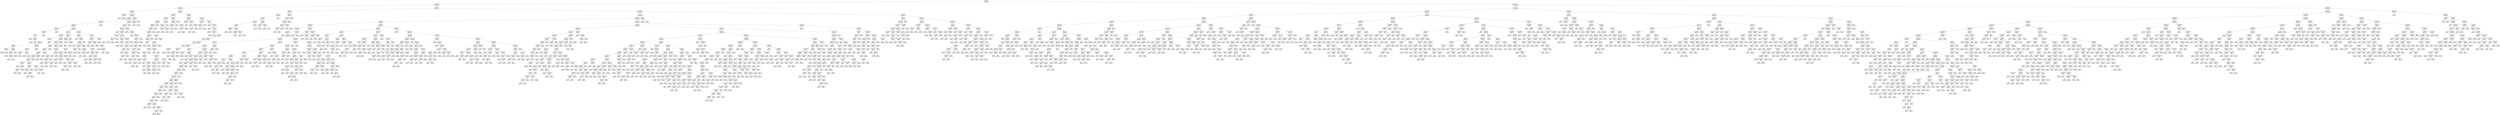 digraph Tree {
node [shape=box] ;
0 [label="X[26] <= 498.5\ngini = 0.5\nsamples = 6170\nvalue = [4844, 4956]"] ;
1 [label="X[27] <= 309.5\ngini = 0.494\nsamples = 2475\nvalue = [2177, 1733]"] ;
0 -> 1 [labeldistance=2.5, labelangle=45, headlabel="True"] ;
2 [label="X[14] <= 5804.275\ngini = 0.46\nsamples = 452\nvalue = [456, 255]"] ;
1 -> 2 ;
3 [label="X[14] <= 78.0\ngini = 0.491\nsamples = 300\nvalue = [266, 204]"] ;
2 -> 3 ;
4 [label="X[21] <= 840.0\ngini = 0.278\nsamples = 5\nvalue = [2, 10]"] ;
3 -> 4 ;
5 [label="gini = 0.0\nsamples = 4\nvalue = [0, 10]"] ;
4 -> 5 ;
6 [label="gini = 0.0\nsamples = 1\nvalue = [2, 0]"] ;
4 -> 6 ;
7 [label="X[21] <= 18153.625\ngini = 0.488\nsamples = 295\nvalue = [264, 194]"] ;
3 -> 7 ;
8 [label="X[10] <= 984.5\ngini = 0.494\nsamples = 277\nvalue = [240, 191]"] ;
7 -> 8 ;
9 [label="X[11] <= 4849.0\ngini = 0.481\nsamples = 224\nvalue = [207, 139]"] ;
8 -> 9 ;
10 [label="X[18] <= 159.0\ngini = 0.486\nsamples = 219\nvalue = [196, 139]"] ;
9 -> 10 ;
11 [label="X[25] <= 49.5\ngini = 0.26\nsamples = 9\nvalue = [11, 2]"] ;
10 -> 11 ;
12 [label="X[9] <= 1053.5\ngini = 0.444\nsamples = 6\nvalue = [4, 2]"] ;
11 -> 12 ;
13 [label="X[0] <= 45.0\ngini = 0.32\nsamples = 5\nvalue = [4, 1]"] ;
12 -> 13 ;
14 [label="gini = 0.0\nsamples = 3\nvalue = [3, 0]"] ;
13 -> 14 ;
15 [label="X[24] <= 144.5\ngini = 0.5\nsamples = 2\nvalue = [1, 1]"] ;
13 -> 15 ;
16 [label="gini = 0.0\nsamples = 1\nvalue = [0, 1]"] ;
15 -> 16 ;
17 [label="gini = 0.0\nsamples = 1\nvalue = [1, 0]"] ;
15 -> 17 ;
18 [label="gini = 0.0\nsamples = 1\nvalue = [0, 1]"] ;
12 -> 18 ;
19 [label="gini = 0.0\nsamples = 3\nvalue = [7, 0]"] ;
11 -> 19 ;
20 [label="X[0] <= 324.0\ngini = 0.489\nsamples = 210\nvalue = [185, 137]"] ;
10 -> 20 ;
21 [label="X[21] <= 9067.0\ngini = 0.497\nsamples = 142\nvalue = [119, 103]"] ;
20 -> 21 ;
22 [label="X[23] <= 305.525\ngini = 0.491\nsamples = 133\nvalue = [116, 88]"] ;
21 -> 22 ;
23 [label="X[7] <= 179.0\ngini = 0.474\nsamples = 39\nvalue = [22, 35]"] ;
22 -> 23 ;
24 [label="X[15] <= 113.0\ngini = 0.42\nsamples = 33\nvalue = [15, 35]"] ;
23 -> 24 ;
25 [label="X[0] <= 29.0\ngini = 0.459\nsamples = 12\nvalue = [9, 5]"] ;
24 -> 25 ;
26 [label="X[19] <= 262.5\ngini = 0.375\nsamples = 4\nvalue = [1, 3]"] ;
25 -> 26 ;
27 [label="gini = 0.0\nsamples = 3\nvalue = [0, 3]"] ;
26 -> 27 ;
28 [label="gini = 0.0\nsamples = 1\nvalue = [1, 0]"] ;
26 -> 28 ;
29 [label="X[8] <= 190.5\ngini = 0.32\nsamples = 8\nvalue = [8, 2]"] ;
25 -> 29 ;
30 [label="X[14] <= 140.0\ngini = 0.198\nsamples = 7\nvalue = [8, 1]"] ;
29 -> 30 ;
31 [label="gini = 0.0\nsamples = 3\nvalue = [4, 0]"] ;
30 -> 31 ;
32 [label="X[23] <= 186.5\ngini = 0.32\nsamples = 4\nvalue = [4, 1]"] ;
30 -> 32 ;
33 [label="gini = 0.0\nsamples = 1\nvalue = [0, 1]"] ;
32 -> 33 ;
34 [label="gini = 0.0\nsamples = 3\nvalue = [4, 0]"] ;
32 -> 34 ;
35 [label="gini = 0.0\nsamples = 1\nvalue = [0, 1]"] ;
29 -> 35 ;
36 [label="X[23] <= 252.5\ngini = 0.278\nsamples = 21\nvalue = [6, 30]"] ;
24 -> 36 ;
37 [label="X[11] <= 92.0\ngini = 0.48\nsamples = 11\nvalue = [6, 9]"] ;
36 -> 37 ;
38 [label="X[18] <= 1633.0\ngini = 0.32\nsamples = 4\nvalue = [4, 1]"] ;
37 -> 38 ;
39 [label="gini = 0.0\nsamples = 3\nvalue = [4, 0]"] ;
38 -> 39 ;
40 [label="gini = 0.0\nsamples = 1\nvalue = [0, 1]"] ;
38 -> 40 ;
41 [label="X[6] <= 77.5\ngini = 0.32\nsamples = 7\nvalue = [2, 8]"] ;
37 -> 41 ;
42 [label="gini = 0.0\nsamples = 5\nvalue = [0, 8]"] ;
41 -> 42 ;
43 [label="gini = 0.0\nsamples = 2\nvalue = [2, 0]"] ;
41 -> 43 ;
44 [label="gini = 0.0\nsamples = 10\nvalue = [0, 21]"] ;
36 -> 44 ;
45 [label="gini = 0.0\nsamples = 6\nvalue = [7, 0]"] ;
23 -> 45 ;
46 [label="X[24] <= 312.025\ngini = 0.461\nsamples = 94\nvalue = [94, 53]"] ;
22 -> 46 ;
47 [label="X[9] <= 377.75\ngini = 0.444\nsamples = 87\nvalue = [92, 46]"] ;
46 -> 47 ;
48 [label="X[1] <= 16.5\ngini = 0.361\nsamples = 46\nvalue = [55, 17]"] ;
47 -> 48 ;
49 [label="X[19] <= 92.5\ngini = 0.39\nsamples = 38\nvalue = [47, 17]"] ;
48 -> 49 ;
50 [label="X[22] <= 288.5\ngini = 0.415\nsamples = 28\nvalue = [36, 15]"] ;
49 -> 50 ;
51 [label="X[22] <= 109.5\ngini = 0.386\nsamples = 24\nvalue = [34, 12]"] ;
50 -> 51 ;
52 [label="X[18] <= 1497.0\ngini = 0.397\nsamples = 23\nvalue = [32, 12]"] ;
51 -> 52 ;
53 [label="X[20] <= 394.25\ngini = 0.5\nsamples = 10\nvalue = [10, 10]"] ;
52 -> 53 ;
54 [label="gini = 0.0\nsamples = 2\nvalue = [5, 0]"] ;
53 -> 54 ;
55 [label="X[7] <= 99.5\ngini = 0.444\nsamples = 8\nvalue = [5, 10]"] ;
53 -> 55 ;
56 [label="X[23] <= 597.875\ngini = 0.494\nsamples = 6\nvalue = [5, 4]"] ;
55 -> 56 ;
57 [label="gini = 0.0\nsamples = 2\nvalue = [0, 4]"] ;
56 -> 57 ;
58 [label="gini = 0.0\nsamples = 4\nvalue = [5, 0]"] ;
56 -> 58 ;
59 [label="gini = 0.0\nsamples = 2\nvalue = [0, 6]"] ;
55 -> 59 ;
60 [label="X[20] <= 1022.0\ngini = 0.153\nsamples = 13\nvalue = [22, 2]"] ;
52 -> 60 ;
61 [label="X[11] <= 92.5\ngini = 0.278\nsamples = 4\nvalue = [5, 1]"] ;
60 -> 61 ;
62 [label="X[18] <= 2176.5\ngini = 0.32\nsamples = 3\nvalue = [4, 1]"] ;
61 -> 62 ;
63 [label="gini = 0.0\nsamples = 1\nvalue = [2, 0]"] ;
62 -> 63 ;
64 [label="X[18] <= 3785.5\ngini = 0.444\nsamples = 2\nvalue = [2, 1]"] ;
62 -> 64 ;
65 [label="gini = 0.0\nsamples = 1\nvalue = [0, 1]"] ;
64 -> 65 ;
66 [label="gini = 0.0\nsamples = 1\nvalue = [2, 0]"] ;
64 -> 66 ;
67 [label="gini = 0.0\nsamples = 1\nvalue = [1, 0]"] ;
61 -> 67 ;
68 [label="X[14] <= 3485.0\ngini = 0.105\nsamples = 9\nvalue = [17, 1]"] ;
60 -> 68 ;
69 [label="gini = 0.0\nsamples = 6\nvalue = [12, 0]"] ;
68 -> 69 ;
70 [label="X[23] <= 4327.5\ngini = 0.278\nsamples = 3\nvalue = [5, 1]"] ;
68 -> 70 ;
71 [label="gini = 0.0\nsamples = 1\nvalue = [0, 1]"] ;
70 -> 71 ;
72 [label="gini = 0.0\nsamples = 2\nvalue = [5, 0]"] ;
70 -> 72 ;
73 [label="gini = 0.0\nsamples = 1\nvalue = [2, 0]"] ;
51 -> 73 ;
74 [label="X[20] <= 2262.5\ngini = 0.48\nsamples = 4\nvalue = [2, 3]"] ;
50 -> 74 ;
75 [label="gini = 0.0\nsamples = 2\nvalue = [0, 3]"] ;
74 -> 75 ;
76 [label="gini = 0.0\nsamples = 2\nvalue = [2, 0]"] ;
74 -> 76 ;
77 [label="X[19] <= 412.83\ngini = 0.26\nsamples = 10\nvalue = [11, 2]"] ;
49 -> 77 ;
78 [label="gini = 0.0\nsamples = 5\nvalue = [8, 0]"] ;
77 -> 78 ;
79 [label="X[19] <= 667.5\ngini = 0.48\nsamples = 5\nvalue = [3, 2]"] ;
77 -> 79 ;
80 [label="X[20] <= 435.5\ngini = 0.444\nsamples = 3\nvalue = [1, 2]"] ;
79 -> 80 ;
81 [label="gini = 0.0\nsamples = 1\nvalue = [0, 1]"] ;
80 -> 81 ;
82 [label="X[21] <= 1305.0\ngini = 0.5\nsamples = 2\nvalue = [1, 1]"] ;
80 -> 82 ;
83 [label="gini = 0.0\nsamples = 1\nvalue = [1, 0]"] ;
82 -> 83 ;
84 [label="gini = 0.0\nsamples = 1\nvalue = [0, 1]"] ;
82 -> 84 ;
85 [label="gini = 0.0\nsamples = 2\nvalue = [2, 0]"] ;
79 -> 85 ;
86 [label="gini = 0.0\nsamples = 8\nvalue = [8, 0]"] ;
48 -> 86 ;
87 [label="X[10] <= 559.0\ngini = 0.493\nsamples = 41\nvalue = [37, 29]"] ;
47 -> 87 ;
88 [label="X[11] <= 494.5\ngini = 0.474\nsamples = 36\nvalue = [35, 22]"] ;
87 -> 88 ;
89 [label="X[18] <= 533.0\ngini = 0.198\nsamples = 5\nvalue = [1, 8]"] ;
88 -> 89 ;
90 [label="gini = 0.0\nsamples = 1\nvalue = [1, 0]"] ;
89 -> 90 ;
91 [label="gini = 0.0\nsamples = 4\nvalue = [0, 8]"] ;
89 -> 91 ;
92 [label="X[15] <= 1561.025\ngini = 0.413\nsamples = 31\nvalue = [34, 14]"] ;
88 -> 92 ;
93 [label="X[0] <= 222.0\ngini = 0.231\nsamples = 19\nvalue = [26, 4]"] ;
92 -> 93 ;
94 [label="X[14] <= 642.0\ngini = 0.074\nsamples = 16\nvalue = [25, 1]"] ;
93 -> 94 ;
95 [label="X[14] <= 549.5\ngini = 0.245\nsamples = 4\nvalue = [6, 1]"] ;
94 -> 95 ;
96 [label="gini = 0.0\nsamples = 3\nvalue = [6, 0]"] ;
95 -> 96 ;
97 [label="gini = 0.0\nsamples = 1\nvalue = [0, 1]"] ;
95 -> 97 ;
98 [label="gini = 0.0\nsamples = 12\nvalue = [19, 0]"] ;
94 -> 98 ;
99 [label="X[23] <= 1058.5\ngini = 0.375\nsamples = 3\nvalue = [1, 3]"] ;
93 -> 99 ;
100 [label="gini = 0.0\nsamples = 1\nvalue = [1, 0]"] ;
99 -> 100 ;
101 [label="gini = 0.0\nsamples = 2\nvalue = [0, 3]"] ;
99 -> 101 ;
102 [label="X[13] <= 69.5\ngini = 0.494\nsamples = 12\nvalue = [8, 10]"] ;
92 -> 102 ;
103 [label="X[22] <= 184.5\ngini = 0.408\nsamples = 11\nvalue = [4, 10]"] ;
102 -> 103 ;
104 [label="X[18] <= 3126.25\ngini = 0.219\nsamples = 6\nvalue = [1, 7]"] ;
103 -> 104 ;
105 [label="X[14] <= 2372.0\ngini = 0.444\nsamples = 2\nvalue = [1, 2]"] ;
104 -> 105 ;
106 [label="gini = 0.0\nsamples = 1\nvalue = [0, 2]"] ;
105 -> 106 ;
107 [label="gini = 0.0\nsamples = 1\nvalue = [1, 0]"] ;
105 -> 107 ;
108 [label="gini = 0.0\nsamples = 4\nvalue = [0, 5]"] ;
104 -> 108 ;
109 [label="X[21] <= 5807.875\ngini = 0.5\nsamples = 5\nvalue = [3, 3]"] ;
103 -> 109 ;
110 [label="gini = 0.0\nsamples = 3\nvalue = [0, 3]"] ;
109 -> 110 ;
111 [label="gini = 0.0\nsamples = 2\nvalue = [3, 0]"] ;
109 -> 111 ;
112 [label="gini = 0.0\nsamples = 1\nvalue = [4, 0]"] ;
102 -> 112 ;
113 [label="X[19] <= 847.5\ngini = 0.346\nsamples = 5\nvalue = [2, 7]"] ;
87 -> 113 ;
114 [label="gini = 0.0\nsamples = 3\nvalue = [0, 6]"] ;
113 -> 114 ;
115 [label="X[22] <= 193.5\ngini = 0.444\nsamples = 2\nvalue = [2, 1]"] ;
113 -> 115 ;
116 [label="gini = 0.0\nsamples = 1\nvalue = [2, 0]"] ;
115 -> 116 ;
117 [label="gini = 0.0\nsamples = 1\nvalue = [0, 1]"] ;
115 -> 117 ;
118 [label="X[9] <= 629.0\ngini = 0.346\nsamples = 7\nvalue = [2, 7]"] ;
46 -> 118 ;
119 [label="gini = 0.0\nsamples = 5\nvalue = [0, 7]"] ;
118 -> 119 ;
120 [label="gini = 0.0\nsamples = 2\nvalue = [2, 0]"] ;
118 -> 120 ;
121 [label="X[16] <= 89.225\ngini = 0.278\nsamples = 9\nvalue = [3, 15]"] ;
21 -> 121 ;
122 [label="X[9] <= 609.5\ngini = 0.208\nsamples = 8\nvalue = [2, 15]"] ;
121 -> 122 ;
123 [label="gini = 0.0\nsamples = 5\nvalue = [0, 11]"] ;
122 -> 123 ;
124 [label="X[21] <= 11963.0\ngini = 0.444\nsamples = 3\nvalue = [2, 4]"] ;
122 -> 124 ;
125 [label="gini = 0.0\nsamples = 2\nvalue = [0, 4]"] ;
124 -> 125 ;
126 [label="gini = 0.0\nsamples = 1\nvalue = [2, 0]"] ;
124 -> 126 ;
127 [label="gini = 0.0\nsamples = 1\nvalue = [1, 0]"] ;
121 -> 127 ;
128 [label="X[29] <= 1351.0\ngini = 0.449\nsamples = 68\nvalue = [66, 34]"] ;
20 -> 128 ;
129 [label="X[18] <= 282.0\ngini = 0.382\nsamples = 44\nvalue = [49, 17]"] ;
128 -> 129 ;
130 [label="gini = 0.0\nsamples = 1\nvalue = [0, 2]"] ;
129 -> 130 ;
131 [label="X[24] <= 865.0\ngini = 0.359\nsamples = 43\nvalue = [49, 15]"] ;
129 -> 131 ;
132 [label="X[0] <= 398.5\ngini = 0.397\nsamples = 37\nvalue = [40, 15]"] ;
131 -> 132 ;
133 [label="X[1] <= 60.323\ngini = 0.105\nsamples = 12\nvalue = [17, 1]"] ;
132 -> 133 ;
134 [label="X[14] <= 350.5\ngini = 0.32\nsamples = 3\nvalue = [4, 1]"] ;
133 -> 134 ;
135 [label="gini = 0.0\nsamples = 2\nvalue = [4, 0]"] ;
134 -> 135 ;
136 [label="gini = 0.0\nsamples = 1\nvalue = [0, 1]"] ;
134 -> 136 ;
137 [label="gini = 0.0\nsamples = 9\nvalue = [13, 0]"] ;
133 -> 137 ;
138 [label="X[1] <= 105.633\ngini = 0.47\nsamples = 25\nvalue = [23, 14]"] ;
132 -> 138 ;
139 [label="X[9] <= 493.0\ngini = 0.49\nsamples = 10\nvalue = [6, 8]"] ;
138 -> 139 ;
140 [label="X[7] <= 194.0\ngini = 0.375\nsamples = 5\nvalue = [6, 2]"] ;
139 -> 140 ;
141 [label="gini = 0.0\nsamples = 3\nvalue = [6, 0]"] ;
140 -> 141 ;
142 [label="gini = 0.0\nsamples = 2\nvalue = [0, 2]"] ;
140 -> 142 ;
143 [label="gini = 0.0\nsamples = 5\nvalue = [0, 6]"] ;
139 -> 143 ;
144 [label="X[24] <= 819.5\ngini = 0.386\nsamples = 15\nvalue = [17, 6]"] ;
138 -> 144 ;
145 [label="X[7] <= 199.5\ngini = 0.308\nsamples = 14\nvalue = [17, 4]"] ;
144 -> 145 ;
146 [label="X[1] <= 171.254\ngini = 0.124\nsamples = 9\nvalue = [14, 1]"] ;
145 -> 146 ;
147 [label="gini = 0.0\nsamples = 7\nvalue = [12, 0]"] ;
146 -> 147 ;
148 [label="X[18] <= 585.5\ngini = 0.444\nsamples = 2\nvalue = [2, 1]"] ;
146 -> 148 ;
149 [label="gini = 0.0\nsamples = 1\nvalue = [2, 0]"] ;
148 -> 149 ;
150 [label="gini = 0.0\nsamples = 1\nvalue = [0, 1]"] ;
148 -> 150 ;
151 [label="X[4] <= 89.5\ngini = 0.5\nsamples = 5\nvalue = [3, 3]"] ;
145 -> 151 ;
152 [label="X[22] <= 192.5\ngini = 0.375\nsamples = 3\nvalue = [3, 1]"] ;
151 -> 152 ;
153 [label="gini = 0.0\nsamples = 2\nvalue = [3, 0]"] ;
152 -> 153 ;
154 [label="gini = 0.0\nsamples = 1\nvalue = [0, 1]"] ;
152 -> 154 ;
155 [label="gini = 0.0\nsamples = 2\nvalue = [0, 2]"] ;
151 -> 155 ;
156 [label="gini = 0.0\nsamples = 1\nvalue = [0, 2]"] ;
144 -> 156 ;
157 [label="gini = 0.0\nsamples = 6\nvalue = [9, 0]"] ;
131 -> 157 ;
158 [label="X[7] <= 715.0\ngini = 0.5\nsamples = 24\nvalue = [17, 17]"] ;
128 -> 158 ;
159 [label="X[24] <= 1638.125\ngini = 0.423\nsamples = 15\nvalue = [7, 16]"] ;
158 -> 159 ;
160 [label="X[10] <= 279.0\ngini = 0.18\nsamples = 5\nvalue = [1, 9]"] ;
159 -> 160 ;
161 [label="gini = 0.0\nsamples = 4\nvalue = [0, 9]"] ;
160 -> 161 ;
162 [label="gini = 0.0\nsamples = 1\nvalue = [1, 0]"] ;
160 -> 162 ;
163 [label="X[20] <= 2915.5\ngini = 0.497\nsamples = 10\nvalue = [6, 7]"] ;
159 -> 163 ;
164 [label="gini = 0.0\nsamples = 4\nvalue = [4, 0]"] ;
163 -> 164 ;
165 [label="X[15] <= 3440.75\ngini = 0.346\nsamples = 6\nvalue = [2, 7]"] ;
163 -> 165 ;
166 [label="gini = 0.0\nsamples = 3\nvalue = [0, 6]"] ;
165 -> 166 ;
167 [label="X[22] <= 95.0\ngini = 0.444\nsamples = 3\nvalue = [2, 1]"] ;
165 -> 167 ;
168 [label="gini = 0.0\nsamples = 1\nvalue = [0, 1]"] ;
167 -> 168 ;
169 [label="gini = 0.0\nsamples = 2\nvalue = [2, 0]"] ;
167 -> 169 ;
170 [label="X[24] <= 1414.75\ngini = 0.165\nsamples = 9\nvalue = [10, 1]"] ;
158 -> 170 ;
171 [label="gini = 0.0\nsamples = 1\nvalue = [0, 1]"] ;
170 -> 171 ;
172 [label="gini = 0.0\nsamples = 8\nvalue = [10, 0]"] ;
170 -> 172 ;
173 [label="gini = 0.0\nsamples = 5\nvalue = [11, 0]"] ;
9 -> 173 ;
174 [label="X[29] <= 4731.5\ngini = 0.475\nsamples = 53\nvalue = [33, 52]"] ;
8 -> 174 ;
175 [label="X[1] <= 2.0\ngini = 0.444\nsamples = 49\nvalue = [26, 52]"] ;
174 -> 175 ;
176 [label="X[10] <= 1062.0\ngini = 0.499\nsamples = 19\nvalue = [16, 15]"] ;
175 -> 176 ;
177 [label="gini = 0.0\nsamples = 1\nvalue = [0, 4]"] ;
176 -> 177 ;
178 [label="X[18] <= 2034.0\ngini = 0.483\nsamples = 18\nvalue = [16, 11]"] ;
176 -> 178 ;
179 [label="X[23] <= 1187.375\ngini = 0.245\nsamples = 4\nvalue = [6, 1]"] ;
178 -> 179 ;
180 [label="X[22] <= 37.5\ngini = 0.444\nsamples = 2\nvalue = [2, 1]"] ;
179 -> 180 ;
181 [label="gini = 0.0\nsamples = 1\nvalue = [0, 1]"] ;
180 -> 181 ;
182 [label="gini = 0.0\nsamples = 1\nvalue = [2, 0]"] ;
180 -> 182 ;
183 [label="gini = 0.0\nsamples = 2\nvalue = [4, 0]"] ;
179 -> 183 ;
184 [label="X[11] <= 190.0\ngini = 0.5\nsamples = 14\nvalue = [10, 10]"] ;
178 -> 184 ;
185 [label="X[20] <= 3678.025\ngini = 0.245\nsamples = 6\nvalue = [6, 1]"] ;
184 -> 185 ;
186 [label="gini = 0.0\nsamples = 4\nvalue = [5, 0]"] ;
185 -> 186 ;
187 [label="X[14] <= 4444.085\ngini = 0.5\nsamples = 2\nvalue = [1, 1]"] ;
185 -> 187 ;
188 [label="gini = 0.0\nsamples = 1\nvalue = [0, 1]"] ;
187 -> 188 ;
189 [label="gini = 0.0\nsamples = 1\nvalue = [1, 0]"] ;
187 -> 189 ;
190 [label="X[15] <= 39.0\ngini = 0.426\nsamples = 8\nvalue = [4, 9]"] ;
184 -> 190 ;
191 [label="X[22] <= 271.5\ngini = 0.48\nsamples = 7\nvalue = [4, 6]"] ;
190 -> 191 ;
192 [label="X[23] <= 4203.0\ngini = 0.375\nsamples = 6\nvalue = [2, 6]"] ;
191 -> 192 ;
193 [label="X[7] <= 247.0\ngini = 0.245\nsamples = 5\nvalue = [1, 6]"] ;
192 -> 193 ;
194 [label="gini = 0.0\nsamples = 2\nvalue = [0, 3]"] ;
193 -> 194 ;
195 [label="X[20] <= 2641.5\ngini = 0.375\nsamples = 3\nvalue = [1, 3]"] ;
193 -> 195 ;
196 [label="X[10] <= 1789.0\ngini = 0.5\nsamples = 2\nvalue = [1, 1]"] ;
195 -> 196 ;
197 [label="gini = 0.0\nsamples = 1\nvalue = [0, 1]"] ;
196 -> 197 ;
198 [label="gini = 0.0\nsamples = 1\nvalue = [1, 0]"] ;
196 -> 198 ;
199 [label="gini = 0.0\nsamples = 1\nvalue = [0, 2]"] ;
195 -> 199 ;
200 [label="gini = 0.0\nsamples = 1\nvalue = [1, 0]"] ;
192 -> 200 ;
201 [label="gini = 0.0\nsamples = 1\nvalue = [2, 0]"] ;
191 -> 201 ;
202 [label="gini = 0.0\nsamples = 1\nvalue = [0, 3]"] ;
190 -> 202 ;
203 [label="X[0] <= 225.5\ngini = 0.335\nsamples = 30\nvalue = [10, 37]"] ;
175 -> 203 ;
204 [label="gini = 0.0\nsamples = 5\nvalue = [0, 12]"] ;
203 -> 204 ;
205 [label="X[18] <= 1335.0\ngini = 0.408\nsamples = 25\nvalue = [10, 25]"] ;
203 -> 205 ;
206 [label="gini = 0.0\nsamples = 4\nvalue = [0, 8]"] ;
205 -> 206 ;
207 [label="X[4] <= 343.5\ngini = 0.466\nsamples = 21\nvalue = [10, 17]"] ;
205 -> 207 ;
208 [label="X[21] <= 10788.5\ngini = 0.453\nsamples = 20\nvalue = [9, 17]"] ;
207 -> 208 ;
209 [label="X[15] <= 459.5\ngini = 0.495\nsamples = 16\nvalue = [9, 11]"] ;
208 -> 209 ;
210 [label="X[6] <= 167.0\ngini = 0.457\nsamples = 13\nvalue = [6, 11]"] ;
209 -> 210 ;
211 [label="X[0] <= 3778.5\ngini = 0.43\nsamples = 12\nvalue = [5, 11]"] ;
210 -> 211 ;
212 [label="X[1] <= 595.662\ngini = 0.391\nsamples = 11\nvalue = [4, 11]"] ;
211 -> 212 ;
213 [label="X[0] <= 1116.0\ngini = 0.494\nsamples = 7\nvalue = [4, 5]"] ;
212 -> 213 ;
214 [label="X[9] <= 1284.5\ngini = 0.278\nsamples = 4\nvalue = [1, 5]"] ;
213 -> 214 ;
215 [label="gini = 0.0\nsamples = 3\nvalue = [0, 5]"] ;
214 -> 215 ;
216 [label="gini = 0.0\nsamples = 1\nvalue = [1, 0]"] ;
214 -> 216 ;
217 [label="gini = 0.0\nsamples = 3\nvalue = [3, 0]"] ;
213 -> 217 ;
218 [label="gini = 0.0\nsamples = 4\nvalue = [0, 6]"] ;
212 -> 218 ;
219 [label="gini = 0.0\nsamples = 1\nvalue = [1, 0]"] ;
211 -> 219 ;
220 [label="gini = 0.0\nsamples = 1\nvalue = [1, 0]"] ;
210 -> 220 ;
221 [label="gini = 0.0\nsamples = 3\nvalue = [3, 0]"] ;
209 -> 221 ;
222 [label="gini = 0.0\nsamples = 4\nvalue = [0, 6]"] ;
208 -> 222 ;
223 [label="gini = 0.0\nsamples = 1\nvalue = [1, 0]"] ;
207 -> 223 ;
224 [label="gini = 0.0\nsamples = 4\nvalue = [7, 0]"] ;
174 -> 224 ;
225 [label="X[19] <= 5307.125\ngini = 0.198\nsamples = 18\nvalue = [24, 3]"] ;
7 -> 225 ;
226 [label="X[2] <= 0.5\ngini = 0.077\nsamples = 17\nvalue = [24, 1]"] ;
225 -> 226 ;
227 [label="gini = 0.0\nsamples = 1\nvalue = [0, 1]"] ;
226 -> 227 ;
228 [label="gini = 0.0\nsamples = 16\nvalue = [24, 0]"] ;
226 -> 228 ;
229 [label="gini = 0.0\nsamples = 1\nvalue = [0, 2]"] ;
225 -> 229 ;
230 [label="X[15] <= 8996.0\ngini = 0.334\nsamples = 152\nvalue = [190, 51]"] ;
2 -> 230 ;
231 [label="X[24] <= 12438.5\ngini = 0.264\nsamples = 107\nvalue = [151, 28]"] ;
230 -> 231 ;
232 [label="X[15] <= 2104.55\ngini = 0.228\nsamples = 100\nvalue = [146, 22]"] ;
231 -> 232 ;
233 [label="X[16] <= 386.55\ngini = 0.282\nsamples = 75\nvalue = [98, 20]"] ;
232 -> 233 ;
234 [label="X[15] <= 1648.0\ngini = 0.302\nsamples = 69\nvalue = [88, 20]"] ;
233 -> 234 ;
235 [label="X[1] <= 153.667\ngini = 0.271\nsamples = 67\nvalue = [88, 17]"] ;
234 -> 235 ;
236 [label="X[9] <= 8550.5\ngini = 0.296\nsamples = 62\nvalue = [77, 17]"] ;
235 -> 236 ;
237 [label="X[4] <= 139.5\ngini = 0.249\nsamples = 59\nvalue = [76, 13]"] ;
236 -> 237 ;
238 [label="X[20] <= 6201.0\ngini = 0.257\nsamples = 58\nvalue = [73, 13]"] ;
237 -> 238 ;
239 [label="X[11] <= 6535.55\ngini = 0.5\nsamples = 2\nvalue = [1, 1]"] ;
238 -> 239 ;
240 [label="gini = 0.0\nsamples = 1\nvalue = [1, 0]"] ;
239 -> 240 ;
241 [label="gini = 0.0\nsamples = 1\nvalue = [0, 1]"] ;
239 -> 241 ;
242 [label="X[23] <= 3170.5\ngini = 0.245\nsamples = 56\nvalue = [72, 12]"] ;
238 -> 242 ;
243 [label="X[21] <= 27190.199\ngini = 0.284\nsamples = 48\nvalue = [58, 12]"] ;
242 -> 243 ;
244 [label="X[27] <= 104.5\ngini = 0.236\nsamples = 45\nvalue = [57, 9]"] ;
243 -> 244 ;
245 [label="X[21] <= 2040.0\ngini = 0.242\nsamples = 44\nvalue = [55, 9]"] ;
244 -> 245 ;
246 [label="X[18] <= 469.5\ngini = 0.365\nsamples = 17\nvalue = [19, 6]"] ;
245 -> 246 ;
247 [label="X[21] <= 187.0\ngini = 0.124\nsamples = 9\nvalue = [14, 1]"] ;
246 -> 247 ;
248 [label="X[21] <= 157.5\ngini = 0.245\nsamples = 4\nvalue = [6, 1]"] ;
247 -> 248 ;
249 [label="gini = 0.0\nsamples = 3\nvalue = [6, 0]"] ;
248 -> 249 ;
250 [label="gini = 0.0\nsamples = 1\nvalue = [0, 1]"] ;
248 -> 250 ;
251 [label="gini = 0.0\nsamples = 5\nvalue = [8, 0]"] ;
247 -> 251 ;
252 [label="X[21] <= 590.0\ngini = 0.5\nsamples = 8\nvalue = [5, 5]"] ;
246 -> 252 ;
253 [label="gini = 0.0\nsamples = 1\nvalue = [0, 2]"] ;
252 -> 253 ;
254 [label="X[18] <= 978.875\ngini = 0.469\nsamples = 7\nvalue = [5, 3]"] ;
252 -> 254 ;
255 [label="gini = 0.0\nsamples = 3\nvalue = [3, 0]"] ;
254 -> 255 ;
256 [label="X[21] <= 1299.0\ngini = 0.48\nsamples = 4\nvalue = [2, 3]"] ;
254 -> 256 ;
257 [label="gini = 0.0\nsamples = 2\nvalue = [0, 2]"] ;
256 -> 257 ;
258 [label="X[21] <= 1637.5\ngini = 0.444\nsamples = 2\nvalue = [2, 1]"] ;
256 -> 258 ;
259 [label="gini = 0.0\nsamples = 1\nvalue = [2, 0]"] ;
258 -> 259 ;
260 [label="gini = 0.0\nsamples = 1\nvalue = [0, 1]"] ;
258 -> 260 ;
261 [label="X[21] <= 15965.525\ngini = 0.142\nsamples = 27\nvalue = [36, 3]"] ;
245 -> 261 ;
262 [label="X[21] <= 6853.0\ngini = 0.114\nsamples = 22\nvalue = [31, 2]"] ;
261 -> 262 ;
263 [label="X[21] <= 6736.0\ngini = 0.198\nsamples = 14\nvalue = [16, 2]"] ;
262 -> 263 ;
264 [label="X[21] <= 3480.025\ngini = 0.111\nsamples = 13\nvalue = [16, 1]"] ;
263 -> 264 ;
265 [label="X[18] <= 3368.0\ngini = 0.245\nsamples = 6\nvalue = [6, 1]"] ;
264 -> 265 ;
266 [label="gini = 0.0\nsamples = 5\nvalue = [6, 0]"] ;
265 -> 266 ;
267 [label="gini = 0.0\nsamples = 1\nvalue = [0, 1]"] ;
265 -> 267 ;
268 [label="gini = 0.0\nsamples = 7\nvalue = [10, 0]"] ;
264 -> 268 ;
269 [label="gini = 0.0\nsamples = 1\nvalue = [0, 1]"] ;
263 -> 269 ;
270 [label="gini = 0.0\nsamples = 8\nvalue = [15, 0]"] ;
262 -> 270 ;
271 [label="X[18] <= 17594.5\ngini = 0.278\nsamples = 5\nvalue = [5, 1]"] ;
261 -> 271 ;
272 [label="X[18] <= 15766.5\ngini = 0.5\nsamples = 2\nvalue = [1, 1]"] ;
271 -> 272 ;
273 [label="gini = 0.0\nsamples = 1\nvalue = [1, 0]"] ;
272 -> 273 ;
274 [label="gini = 0.0\nsamples = 1\nvalue = [0, 1]"] ;
272 -> 274 ;
275 [label="gini = 0.0\nsamples = 3\nvalue = [4, 0]"] ;
271 -> 275 ;
276 [label="gini = 0.0\nsamples = 1\nvalue = [2, 0]"] ;
244 -> 276 ;
277 [label="X[18] <= 32066.375\ngini = 0.375\nsamples = 3\nvalue = [1, 3]"] ;
243 -> 277 ;
278 [label="gini = 0.0\nsamples = 2\nvalue = [0, 3]"] ;
277 -> 278 ;
279 [label="gini = 0.0\nsamples = 1\nvalue = [1, 0]"] ;
277 -> 279 ;
280 [label="gini = 0.0\nsamples = 8\nvalue = [14, 0]"] ;
242 -> 280 ;
281 [label="gini = 0.0\nsamples = 1\nvalue = [3, 0]"] ;
237 -> 281 ;
282 [label="X[7] <= 173.5\ngini = 0.32\nsamples = 3\nvalue = [1, 4]"] ;
236 -> 282 ;
283 [label="gini = 0.0\nsamples = 2\nvalue = [0, 4]"] ;
282 -> 283 ;
284 [label="gini = 0.0\nsamples = 1\nvalue = [1, 0]"] ;
282 -> 284 ;
285 [label="gini = 0.0\nsamples = 5\nvalue = [11, 0]"] ;
235 -> 285 ;
286 [label="gini = 0.0\nsamples = 2\nvalue = [0, 3]"] ;
234 -> 286 ;
287 [label="gini = 0.0\nsamples = 6\nvalue = [10, 0]"] ;
233 -> 287 ;
288 [label="X[10] <= 119.5\ngini = 0.077\nsamples = 25\nvalue = [48, 2]"] ;
232 -> 288 ;
289 [label="X[23] <= 6215.0\ngini = 0.172\nsamples = 11\nvalue = [19, 2]"] ;
288 -> 289 ;
290 [label="X[14] <= 6087.5\ngini = 0.5\nsamples = 2\nvalue = [1, 1]"] ;
289 -> 290 ;
291 [label="gini = 0.0\nsamples = 1\nvalue = [1, 0]"] ;
290 -> 291 ;
292 [label="gini = 0.0\nsamples = 1\nvalue = [0, 1]"] ;
290 -> 292 ;
293 [label="X[16] <= 397.5\ngini = 0.1\nsamples = 9\nvalue = [18, 1]"] ;
289 -> 293 ;
294 [label="gini = 0.0\nsamples = 8\nvalue = [18, 0]"] ;
293 -> 294 ;
295 [label="gini = 0.0\nsamples = 1\nvalue = [0, 1]"] ;
293 -> 295 ;
296 [label="gini = 0.0\nsamples = 14\nvalue = [29, 0]"] ;
288 -> 296 ;
297 [label="X[8] <= 1391.0\ngini = 0.496\nsamples = 7\nvalue = [5, 6]"] ;
231 -> 297 ;
298 [label="X[20] <= 28294.1\ngini = 0.408\nsamples = 5\nvalue = [5, 2]"] ;
297 -> 298 ;
299 [label="X[16] <= 1000.0\ngini = 0.444\nsamples = 3\nvalue = [1, 2]"] ;
298 -> 299 ;
300 [label="gini = 0.0\nsamples = 1\nvalue = [1, 0]"] ;
299 -> 300 ;
301 [label="gini = 0.0\nsamples = 2\nvalue = [0, 2]"] ;
299 -> 301 ;
302 [label="gini = 0.0\nsamples = 2\nvalue = [4, 0]"] ;
298 -> 302 ;
303 [label="gini = 0.0\nsamples = 2\nvalue = [0, 4]"] ;
297 -> 303 ;
304 [label="X[0] <= 3786.354\ngini = 0.467\nsamples = 45\nvalue = [39, 23]"] ;
230 -> 304 ;
305 [label="X[11] <= 10071.0\ngini = 0.332\nsamples = 27\nvalue = [30, 8]"] ;
304 -> 305 ;
306 [label="X[23] <= 15406.5\ngini = 0.498\nsamples = 9\nvalue = [8, 7]"] ;
305 -> 306 ;
307 [label="X[9] <= 1244.833\ngini = 0.219\nsamples = 5\nvalue = [1, 7]"] ;
306 -> 307 ;
308 [label="X[15] <= 12946.775\ngini = 0.5\nsamples = 2\nvalue = [1, 1]"] ;
307 -> 308 ;
309 [label="gini = 0.0\nsamples = 1\nvalue = [1, 0]"] ;
308 -> 309 ;
310 [label="gini = 0.0\nsamples = 1\nvalue = [0, 1]"] ;
308 -> 310 ;
311 [label="gini = 0.0\nsamples = 3\nvalue = [0, 6]"] ;
307 -> 311 ;
312 [label="gini = 0.0\nsamples = 4\nvalue = [7, 0]"] ;
306 -> 312 ;
313 [label="X[16] <= 113.25\ngini = 0.083\nsamples = 18\nvalue = [22, 1]"] ;
305 -> 313 ;
314 [label="gini = 0.0\nsamples = 12\nvalue = [15, 0]"] ;
313 -> 314 ;
315 [label="X[1] <= 99.75\ngini = 0.219\nsamples = 6\nvalue = [7, 1]"] ;
313 -> 315 ;
316 [label="X[10] <= 251.0\ngini = 0.5\nsamples = 2\nvalue = [1, 1]"] ;
315 -> 316 ;
317 [label="gini = 0.0\nsamples = 1\nvalue = [1, 0]"] ;
316 -> 317 ;
318 [label="gini = 0.0\nsamples = 1\nvalue = [0, 1]"] ;
316 -> 318 ;
319 [label="gini = 0.0\nsamples = 4\nvalue = [6, 0]"] ;
315 -> 319 ;
320 [label="X[24] <= 10888.0\ngini = 0.469\nsamples = 18\nvalue = [9, 15]"] ;
304 -> 320 ;
321 [label="X[21] <= 18302.801\ngini = 0.153\nsamples = 7\nvalue = [1, 11]"] ;
320 -> 321 ;
322 [label="X[16] <= 298.7\ngini = 0.444\nsamples = 2\nvalue = [1, 2]"] ;
321 -> 322 ;
323 [label="gini = 0.0\nsamples = 1\nvalue = [1, 0]"] ;
322 -> 323 ;
324 [label="gini = 0.0\nsamples = 1\nvalue = [0, 2]"] ;
322 -> 324 ;
325 [label="gini = 0.0\nsamples = 5\nvalue = [0, 9]"] ;
321 -> 325 ;
326 [label="X[16] <= 358.975\ngini = 0.444\nsamples = 11\nvalue = [8, 4]"] ;
320 -> 326 ;
327 [label="gini = 0.0\nsamples = 5\nvalue = [6, 0]"] ;
326 -> 327 ;
328 [label="X[14] <= 20284.75\ngini = 0.444\nsamples = 6\nvalue = [2, 4]"] ;
326 -> 328 ;
329 [label="gini = 0.0\nsamples = 2\nvalue = [0, 2]"] ;
328 -> 329 ;
330 [label="X[23] <= 24954.775\ngini = 0.5\nsamples = 4\nvalue = [2, 2]"] ;
328 -> 330 ;
331 [label="gini = 0.0\nsamples = 1\nvalue = [1, 0]"] ;
330 -> 331 ;
332 [label="X[15] <= 73519.547\ngini = 0.444\nsamples = 3\nvalue = [1, 2]"] ;
330 -> 332 ;
333 [label="gini = 0.0\nsamples = 2\nvalue = [0, 2]"] ;
332 -> 333 ;
334 [label="gini = 0.0\nsamples = 1\nvalue = [1, 0]"] ;
332 -> 334 ;
335 [label="X[14] <= 324.0\ngini = 0.497\nsamples = 2023\nvalue = [1721, 1478]"] ;
1 -> 335 ;
336 [label="X[11] <= 181.0\ngini = 0.432\nsamples = 75\nvalue = [37, 80]"] ;
335 -> 336 ;
337 [label="X[29] <= 171.5\ngini = 0.497\nsamples = 43\nvalue = [30, 35]"] ;
336 -> 337 ;
338 [label="X[15] <= 155.5\ngini = 0.489\nsamples = 41\nvalue = [26, 35]"] ;
337 -> 338 ;
339 [label="X[25] <= 32.5\ngini = 0.499\nsamples = 31\nvalue = [23, 21]"] ;
338 -> 339 ;
340 [label="X[18] <= 62.0\ngini = 0.478\nsamples = 27\nvalue = [23, 15]"] ;
339 -> 340 ;
341 [label="X[23] <= 133.275\ngini = 0.245\nsamples = 5\nvalue = [1, 6]"] ;
340 -> 341 ;
342 [label="gini = 0.0\nsamples = 4\nvalue = [0, 6]"] ;
341 -> 342 ;
343 [label="gini = 0.0\nsamples = 1\nvalue = [1, 0]"] ;
341 -> 343 ;
344 [label="X[2] <= 0.5\ngini = 0.412\nsamples = 22\nvalue = [22, 9]"] ;
340 -> 344 ;
345 [label="X[28] <= 9251.65\ngini = 0.494\nsamples = 12\nvalue = [10, 8]"] ;
344 -> 345 ;
346 [label="X[23] <= 134.0\ngini = 0.484\nsamples = 11\nvalue = [10, 7]"] ;
345 -> 346 ;
347 [label="gini = 0.0\nsamples = 2\nvalue = [3, 0]"] ;
346 -> 347 ;
348 [label="X[27] <= 794.0\ngini = 0.5\nsamples = 9\nvalue = [7, 7]"] ;
346 -> 348 ;
349 [label="gini = 0.0\nsamples = 1\nvalue = [3, 0]"] ;
348 -> 349 ;
350 [label="X[14] <= 169.0\ngini = 0.463\nsamples = 8\nvalue = [4, 7]"] ;
348 -> 350 ;
351 [label="gini = 0.0\nsamples = 1\nvalue = [0, 3]"] ;
350 -> 351 ;
352 [label="X[20] <= 233.5\ngini = 0.5\nsamples = 7\nvalue = [4, 4]"] ;
350 -> 352 ;
353 [label="X[28] <= 1009.5\ngini = 0.375\nsamples = 3\nvalue = [3, 1]"] ;
352 -> 353 ;
354 [label="gini = 0.0\nsamples = 1\nvalue = [0, 1]"] ;
353 -> 354 ;
355 [label="gini = 0.0\nsamples = 2\nvalue = [3, 0]"] ;
353 -> 355 ;
356 [label="X[22] <= 139.0\ngini = 0.375\nsamples = 4\nvalue = [1, 3]"] ;
352 -> 356 ;
357 [label="X[20] <= 267.5\ngini = 0.444\nsamples = 3\nvalue = [1, 2]"] ;
356 -> 357 ;
358 [label="gini = 0.0\nsamples = 1\nvalue = [0, 1]"] ;
357 -> 358 ;
359 [label="X[14] <= 304.5\ngini = 0.5\nsamples = 2\nvalue = [1, 1]"] ;
357 -> 359 ;
360 [label="gini = 0.0\nsamples = 1\nvalue = [1, 0]"] ;
359 -> 360 ;
361 [label="gini = 0.0\nsamples = 1\nvalue = [0, 1]"] ;
359 -> 361 ;
362 [label="gini = 0.0\nsamples = 1\nvalue = [0, 1]"] ;
356 -> 362 ;
363 [label="gini = 0.0\nsamples = 1\nvalue = [0, 1]"] ;
345 -> 363 ;
364 [label="X[7] <= 102.0\ngini = 0.142\nsamples = 10\nvalue = [12, 1]"] ;
344 -> 364 ;
365 [label="gini = 0.0\nsamples = 9\nvalue = [12, 0]"] ;
364 -> 365 ;
366 [label="gini = 0.0\nsamples = 1\nvalue = [0, 1]"] ;
364 -> 366 ;
367 [label="gini = 0.0\nsamples = 4\nvalue = [0, 6]"] ;
339 -> 367 ;
368 [label="X[20] <= 246.265\ngini = 0.291\nsamples = 10\nvalue = [3, 14]"] ;
338 -> 368 ;
369 [label="X[7] <= 247.765\ngini = 0.231\nsamples = 8\nvalue = [2, 13]"] ;
368 -> 369 ;
370 [label="gini = 0.0\nsamples = 7\nvalue = [0, 13]"] ;
369 -> 370 ;
371 [label="gini = 0.0\nsamples = 1\nvalue = [2, 0]"] ;
369 -> 371 ;
372 [label="X[28] <= 35446.0\ngini = 0.5\nsamples = 2\nvalue = [1, 1]"] ;
368 -> 372 ;
373 [label="gini = 0.0\nsamples = 1\nvalue = [1, 0]"] ;
372 -> 373 ;
374 [label="gini = 0.0\nsamples = 1\nvalue = [0, 1]"] ;
372 -> 374 ;
375 [label="gini = 0.0\nsamples = 2\nvalue = [4, 0]"] ;
337 -> 375 ;
376 [label="X[11] <= 533.985\ngini = 0.233\nsamples = 32\nvalue = [7, 45]"] ;
336 -> 376 ;
377 [label="X[20] <= 282.0\ngini = 0.18\nsamples = 31\nvalue = [5, 45]"] ;
376 -> 377 ;
378 [label="X[10] <= 251.235\ngini = 0.264\nsamples = 19\nvalue = [5, 27]"] ;
377 -> 378 ;
379 [label="X[15] <= 92.0\ngini = 0.071\nsamples = 15\nvalue = [1, 26]"] ;
378 -> 379 ;
380 [label="X[21] <= 14305.8\ngini = 0.278\nsamples = 4\nvalue = [1, 5]"] ;
379 -> 380 ;
381 [label="gini = 0.0\nsamples = 3\nvalue = [0, 5]"] ;
380 -> 381 ;
382 [label="gini = 0.0\nsamples = 1\nvalue = [1, 0]"] ;
380 -> 382 ;
383 [label="gini = 0.0\nsamples = 11\nvalue = [0, 21]"] ;
379 -> 383 ;
384 [label="X[27] <= 20344.1\ngini = 0.32\nsamples = 4\nvalue = [4, 1]"] ;
378 -> 384 ;
385 [label="gini = 0.0\nsamples = 3\nvalue = [4, 0]"] ;
384 -> 385 ;
386 [label="gini = 0.0\nsamples = 1\nvalue = [0, 1]"] ;
384 -> 386 ;
387 [label="gini = 0.0\nsamples = 12\nvalue = [0, 18]"] ;
377 -> 387 ;
388 [label="gini = 0.0\nsamples = 1\nvalue = [2, 0]"] ;
376 -> 388 ;
389 [label="X[18] <= 10803.0\ngini = 0.496\nsamples = 1948\nvalue = [1684, 1398]"] ;
335 -> 389 ;
390 [label="X[9] <= 87767.414\ngini = 0.498\nsamples = 1735\nvalue = [1460, 1285]"] ;
389 -> 390 ;
391 [label="X[10] <= 559.83\ngini = 0.498\nsamples = 1727\nvalue = [1458, 1266]"] ;
390 -> 391 ;
392 [label="X[1] <= 3.0\ngini = 0.487\nsamples = 699\nvalue = [643, 463]"] ;
391 -> 392 ;
393 [label="X[11] <= 18366.801\ngini = 0.463\nsamples = 332\nvalue = [336, 192]"] ;
392 -> 393 ;
394 [label="X[22] <= 3148.5\ngini = 0.449\nsamples = 313\nvalue = [330, 170]"] ;
393 -> 394 ;
395 [label="X[20] <= 344.175\ngini = 0.441\nsamples = 305\nvalue = [327, 160]"] ;
394 -> 395 ;
396 [label="gini = 0.0\nsamples = 6\nvalue = [14, 0]"] ;
395 -> 396 ;
397 [label="X[16] <= 27.0\ngini = 0.448\nsamples = 299\nvalue = [313, 160]"] ;
395 -> 397 ;
398 [label="X[15] <= 506.155\ngini = 0.466\nsamples = 237\nvalue = [232, 136]"] ;
397 -> 398 ;
399 [label="X[22] <= 49.5\ngini = 0.41\nsamples = 111\nvalue = [121, 49]"] ;
398 -> 399 ;
400 [label="X[14] <= 695.5\ngini = 0.426\nsamples = 103\nvalue = [108, 48]"] ;
399 -> 400 ;
401 [label="X[7] <= 79.5\ngini = 0.495\nsamples = 12\nvalue = [9, 11]"] ;
400 -> 401 ;
402 [label="X[18] <= 1219.0\ngini = 0.219\nsamples = 6\nvalue = [1, 7]"] ;
401 -> 402 ;
403 [label="gini = 0.0\nsamples = 5\nvalue = [0, 7]"] ;
402 -> 403 ;
404 [label="gini = 0.0\nsamples = 1\nvalue = [1, 0]"] ;
402 -> 404 ;
405 [label="X[27] <= 7222.5\ngini = 0.444\nsamples = 6\nvalue = [8, 4]"] ;
401 -> 405 ;
406 [label="gini = 0.0\nsamples = 4\nvalue = [6, 0]"] ;
405 -> 406 ;
407 [label="X[20] <= 467.0\ngini = 0.444\nsamples = 2\nvalue = [2, 4]"] ;
405 -> 407 ;
408 [label="gini = 0.0\nsamples = 1\nvalue = [0, 4]"] ;
407 -> 408 ;
409 [label="gini = 0.0\nsamples = 1\nvalue = [2, 0]"] ;
407 -> 409 ;
410 [label="X[17] <= 15689.625\ngini = 0.396\nsamples = 91\nvalue = [99, 37]"] ;
400 -> 410 ;
411 [label="X[17] <= 5718.5\ngini = 0.373\nsamples = 80\nvalue = [91, 30]"] ;
410 -> 411 ;
412 [label="X[17] <= 2628.5\ngini = 0.42\nsamples = 70\nvalue = [70, 30]"] ;
411 -> 412 ;
413 [label="X[14] <= 7006.2\ngini = 0.388\nsamples = 63\nvalue = [67, 24]"] ;
412 -> 413 ;
414 [label="gini = 0.0\nsamples = 1\nvalue = [2, 0]"] ;
413 -> 414 ;
415 [label="X[21] <= 28771.35\ngini = 0.394\nsamples = 62\nvalue = [65, 24]"] ;
413 -> 415 ;
416 [label="X[28] <= 2088.5\ngini = 0.417\nsamples = 56\nvalue = [57, 24]"] ;
415 -> 416 ;
417 [label="X[17] <= 1183.5\ngini = 0.454\nsamples = 48\nvalue = [45, 24]"] ;
416 -> 417 ;
418 [label="X[18] <= 6614.125\ngini = 0.457\nsamples = 47\nvalue = [44, 24]"] ;
417 -> 418 ;
419 [label="X[21] <= 17480.775\ngini = 0.444\nsamples = 46\nvalue = [44, 22]"] ;
418 -> 419 ;
420 [label="X[27] <= 4851.5\ngini = 0.395\nsamples = 42\nvalue = [43, 16]"] ;
419 -> 420 ;
421 [label="X[18] <= 466.0\ngini = 0.312\nsamples = 22\nvalue = [25, 6]"] ;
420 -> 421 ;
422 [label="X[18] <= 327.5\ngini = 0.408\nsamples = 16\nvalue = [15, 6]"] ;
421 -> 422 ;
423 [label="X[18] <= 159.5\ngini = 0.375\nsamples = 15\nvalue = [15, 5]"] ;
422 -> 423 ;
424 [label="X[18] <= 72.5\ngini = 0.415\nsamples = 13\nvalue = [12, 5]"] ;
423 -> 424 ;
425 [label="X[18] <= 10.0\ngini = 0.375\nsamples = 12\nvalue = [12, 4]"] ;
424 -> 425 ;
426 [label="X[21] <= 967.43\ngini = 0.391\nsamples = 11\nvalue = [11, 4]"] ;
425 -> 426 ;
427 [label="X[21] <= 863.93\ngini = 0.444\nsamples = 2\nvalue = [1, 2]"] ;
426 -> 427 ;
428 [label="gini = 0.0\nsamples = 1\nvalue = [1, 0]"] ;
427 -> 428 ;
429 [label="gini = 0.0\nsamples = 1\nvalue = [0, 2]"] ;
427 -> 429 ;
430 [label="X[27] <= 2633.0\ngini = 0.278\nsamples = 9\nvalue = [10, 2]"] ;
426 -> 430 ;
431 [label="gini = 0.0\nsamples = 6\nvalue = [7, 0]"] ;
430 -> 431 ;
432 [label="X[28] <= 668.0\ngini = 0.48\nsamples = 3\nvalue = [3, 2]"] ;
430 -> 432 ;
433 [label="X[21] <= 2907.5\ngini = 0.5\nsamples = 2\nvalue = [2, 2]"] ;
432 -> 433 ;
434 [label="gini = 0.0\nsamples = 1\nvalue = [0, 2]"] ;
433 -> 434 ;
435 [label="gini = 0.0\nsamples = 1\nvalue = [2, 0]"] ;
433 -> 435 ;
436 [label="gini = 0.0\nsamples = 1\nvalue = [1, 0]"] ;
432 -> 436 ;
437 [label="gini = 0.0\nsamples = 1\nvalue = [1, 0]"] ;
425 -> 437 ;
438 [label="gini = 0.0\nsamples = 1\nvalue = [0, 1]"] ;
424 -> 438 ;
439 [label="gini = 0.0\nsamples = 2\nvalue = [3, 0]"] ;
423 -> 439 ;
440 [label="gini = 0.0\nsamples = 1\nvalue = [0, 1]"] ;
422 -> 440 ;
441 [label="gini = 0.0\nsamples = 6\nvalue = [10, 0]"] ;
421 -> 441 ;
442 [label="X[18] <= 600.0\ngini = 0.459\nsamples = 20\nvalue = [18, 10]"] ;
420 -> 442 ;
443 [label="X[27] <= 7224.135\ngini = 0.491\nsamples = 16\nvalue = [13, 10]"] ;
442 -> 443 ;
444 [label="X[21] <= 5393.0\ngini = 0.463\nsamples = 8\nvalue = [4, 7]"] ;
443 -> 444 ;
445 [label="X[21] <= 5054.5\ngini = 0.32\nsamples = 4\nvalue = [4, 1]"] ;
444 -> 445 ;
446 [label="X[27] <= 5181.0\ngini = 0.5\nsamples = 2\nvalue = [1, 1]"] ;
445 -> 446 ;
447 [label="gini = 0.0\nsamples = 1\nvalue = [0, 1]"] ;
446 -> 447 ;
448 [label="gini = 0.0\nsamples = 1\nvalue = [1, 0]"] ;
446 -> 448 ;
449 [label="gini = 0.0\nsamples = 2\nvalue = [3, 0]"] ;
445 -> 449 ;
450 [label="gini = 0.0\nsamples = 4\nvalue = [0, 6]"] ;
444 -> 450 ;
451 [label="X[27] <= 10641.625\ngini = 0.375\nsamples = 8\nvalue = [9, 3]"] ;
443 -> 451 ;
452 [label="gini = 0.0\nsamples = 4\nvalue = [7, 0]"] ;
451 -> 452 ;
453 [label="X[27] <= 11285.484\ngini = 0.48\nsamples = 4\nvalue = [2, 3]"] ;
451 -> 453 ;
454 [label="gini = 0.0\nsamples = 2\nvalue = [0, 3]"] ;
453 -> 454 ;
455 [label="gini = 0.0\nsamples = 2\nvalue = [2, 0]"] ;
453 -> 455 ;
456 [label="gini = 0.0\nsamples = 4\nvalue = [5, 0]"] ;
442 -> 456 ;
457 [label="X[18] <= 54.0\ngini = 0.245\nsamples = 4\nvalue = [1, 6]"] ;
419 -> 457 ;
458 [label="gini = 0.0\nsamples = 1\nvalue = [1, 0]"] ;
457 -> 458 ;
459 [label="gini = 0.0\nsamples = 3\nvalue = [0, 6]"] ;
457 -> 459 ;
460 [label="gini = 0.0\nsamples = 1\nvalue = [0, 2]"] ;
418 -> 460 ;
461 [label="gini = 0.0\nsamples = 1\nvalue = [1, 0]"] ;
417 -> 461 ;
462 [label="gini = 0.0\nsamples = 8\nvalue = [12, 0]"] ;
416 -> 462 ;
463 [label="gini = 0.0\nsamples = 6\nvalue = [8, 0]"] ;
415 -> 463 ;
464 [label="X[21] <= 150.0\ngini = 0.444\nsamples = 7\nvalue = [3, 6]"] ;
412 -> 464 ;
465 [label="X[17] <= 3199.0\ngini = 0.5\nsamples = 4\nvalue = [3, 3]"] ;
464 -> 465 ;
466 [label="gini = 0.0\nsamples = 1\nvalue = [1, 0]"] ;
465 -> 466 ;
467 [label="X[27] <= 4133.0\ngini = 0.48\nsamples = 3\nvalue = [2, 3]"] ;
465 -> 467 ;
468 [label="gini = 0.0\nsamples = 1\nvalue = [0, 2]"] ;
467 -> 468 ;
469 [label="gini = 0.444\nsamples = 2\nvalue = [2, 1]"] ;
467 -> 469 ;
470 [label="gini = 0.0\nsamples = 3\nvalue = [0, 3]"] ;
464 -> 470 ;
471 [label="gini = 0.0\nsamples = 10\nvalue = [21, 0]"] ;
411 -> 471 ;
472 [label="X[27] <= 20219.0\ngini = 0.498\nsamples = 11\nvalue = [8, 7]"] ;
410 -> 472 ;
473 [label="X[21] <= 3852.0\ngini = 0.32\nsamples = 3\nvalue = [1, 4]"] ;
472 -> 473 ;
474 [label="X[21] <= 1859.72\ngini = 0.5\nsamples = 2\nvalue = [1, 1]"] ;
473 -> 474 ;
475 [label="gini = 0.0\nsamples = 1\nvalue = [0, 1]"] ;
474 -> 475 ;
476 [label="gini = 0.0\nsamples = 1\nvalue = [1, 0]"] ;
474 -> 476 ;
477 [label="gini = 0.0\nsamples = 1\nvalue = [0, 3]"] ;
473 -> 477 ;
478 [label="X[17] <= 30797.641\ngini = 0.42\nsamples = 8\nvalue = [7, 3]"] ;
472 -> 478 ;
479 [label="X[17] <= 26994.5\ngini = 0.5\nsamples = 6\nvalue = [3, 3]"] ;
478 -> 479 ;
480 [label="X[18] <= 1976.625\ngini = 0.375\nsamples = 4\nvalue = [3, 1]"] ;
479 -> 480 ;
481 [label="gini = 0.0\nsamples = 3\nvalue = [3, 0]"] ;
480 -> 481 ;
482 [label="gini = 0.0\nsamples = 1\nvalue = [0, 1]"] ;
480 -> 482 ;
483 [label="gini = 0.0\nsamples = 2\nvalue = [0, 2]"] ;
479 -> 483 ;
484 [label="gini = 0.0\nsamples = 2\nvalue = [4, 0]"] ;
478 -> 484 ;
485 [label="X[21] <= 464.0\ngini = 0.133\nsamples = 8\nvalue = [13, 1]"] ;
399 -> 485 ;
486 [label="X[14] <= 422.5\ngini = 0.5\nsamples = 2\nvalue = [1, 1]"] ;
485 -> 486 ;
487 [label="gini = 0.0\nsamples = 1\nvalue = [1, 0]"] ;
486 -> 487 ;
488 [label="gini = 0.0\nsamples = 1\nvalue = [0, 1]"] ;
486 -> 488 ;
489 [label="gini = 0.0\nsamples = 6\nvalue = [12, 0]"] ;
485 -> 489 ;
490 [label="X[21] <= 7419.5\ngini = 0.493\nsamples = 126\nvalue = [111, 87]"] ;
398 -> 490 ;
491 [label="X[9] <= 5254.0\ngini = 0.493\nsamples = 77\nvalue = [54, 69]"] ;
490 -> 491 ;
492 [label="X[14] <= 3502.5\ngini = 0.478\nsamples = 67\nvalue = [42, 64]"] ;
491 -> 492 ;
493 [label="X[7] <= 855.5\ngini = 0.5\nsamples = 47\nvalue = [35, 37]"] ;
492 -> 493 ;
494 [label="X[15] <= 897.5\ngini = 0.488\nsamples = 40\nvalue = [25, 34]"] ;
493 -> 494 ;
495 [label="X[18] <= 317.0\ngini = 0.49\nsamples = 16\nvalue = [16, 12]"] ;
494 -> 495 ;
496 [label="X[16] <= 3.735\ngini = 0.423\nsamples = 13\nvalue = [16, 7]"] ;
495 -> 496 ;
497 [label="X[9] <= 746.625\ngini = 0.363\nsamples = 11\nvalue = [16, 5]"] ;
496 -> 497 ;
498 [label="gini = 0.0\nsamples = 7\nvalue = [11, 0]"] ;
497 -> 498 ;
499 [label="X[11] <= 793.5\ngini = 0.5\nsamples = 4\nvalue = [5, 5]"] ;
497 -> 499 ;
500 [label="gini = 0.0\nsamples = 2\nvalue = [0, 5]"] ;
499 -> 500 ;
501 [label="gini = 0.0\nsamples = 2\nvalue = [5, 0]"] ;
499 -> 501 ;
502 [label="gini = 0.0\nsamples = 2\nvalue = [0, 2]"] ;
496 -> 502 ;
503 [label="gini = 0.0\nsamples = 3\nvalue = [0, 5]"] ;
495 -> 503 ;
504 [label="X[20] <= 957.5\ngini = 0.412\nsamples = 24\nvalue = [9, 22]"] ;
494 -> 504 ;
505 [label="gini = 0.0\nsamples = 4\nvalue = [0, 6]"] ;
504 -> 505 ;
506 [label="X[21] <= 1074.0\ngini = 0.461\nsamples = 20\nvalue = [9, 16]"] ;
504 -> 506 ;
507 [label="X[28] <= 1712.5\ngini = 0.278\nsamples = 5\nvalue = [5, 1]"] ;
506 -> 507 ;
508 [label="gini = 0.0\nsamples = 3\nvalue = [3, 0]"] ;
507 -> 508 ;
509 [label="X[23] <= 2209.5\ngini = 0.444\nsamples = 2\nvalue = [2, 1]"] ;
507 -> 509 ;
510 [label="gini = 0.0\nsamples = 1\nvalue = [2, 0]"] ;
509 -> 510 ;
511 [label="gini = 0.0\nsamples = 1\nvalue = [0, 1]"] ;
509 -> 511 ;
512 [label="X[23] <= 2945.5\ngini = 0.332\nsamples = 15\nvalue = [4, 15]"] ;
506 -> 512 ;
513 [label="X[28] <= 2640.0\ngini = 0.278\nsamples = 14\nvalue = [3, 15]"] ;
512 -> 513 ;
514 [label="X[2] <= 0.5\ngini = 0.117\nsamples = 12\nvalue = [1, 15]"] ;
513 -> 514 ;
515 [label="X[20] <= 1211.5\ngini = 0.18\nsamples = 7\nvalue = [1, 9]"] ;
514 -> 515 ;
516 [label="X[20] <= 1061.5\ngini = 0.444\nsamples = 3\nvalue = [1, 2]"] ;
515 -> 516 ;
517 [label="gini = 0.0\nsamples = 2\nvalue = [0, 2]"] ;
516 -> 517 ;
518 [label="gini = 0.0\nsamples = 1\nvalue = [1, 0]"] ;
516 -> 518 ;
519 [label="gini = 0.0\nsamples = 4\nvalue = [0, 7]"] ;
515 -> 519 ;
520 [label="gini = 0.0\nsamples = 5\nvalue = [0, 6]"] ;
514 -> 520 ;
521 [label="gini = 0.0\nsamples = 2\nvalue = [2, 0]"] ;
513 -> 521 ;
522 [label="gini = 0.0\nsamples = 1\nvalue = [1, 0]"] ;
512 -> 522 ;
523 [label="X[7] <= 2436.0\ngini = 0.355\nsamples = 7\nvalue = [10, 3]"] ;
493 -> 523 ;
524 [label="X[7] <= 1022.5\ngini = 0.219\nsamples = 5\nvalue = [7, 1]"] ;
523 -> 524 ;
525 [label="X[22] <= 59.5\ngini = 0.444\nsamples = 2\nvalue = [2, 1]"] ;
524 -> 525 ;
526 [label="gini = 0.0\nsamples = 1\nvalue = [0, 1]"] ;
525 -> 526 ;
527 [label="gini = 0.0\nsamples = 1\nvalue = [2, 0]"] ;
525 -> 527 ;
528 [label="gini = 0.0\nsamples = 3\nvalue = [5, 0]"] ;
524 -> 528 ;
529 [label="X[15] <= 2760.5\ngini = 0.48\nsamples = 2\nvalue = [3, 2]"] ;
523 -> 529 ;
530 [label="gini = 0.0\nsamples = 1\nvalue = [0, 2]"] ;
529 -> 530 ;
531 [label="gini = 0.0\nsamples = 1\nvalue = [3, 0]"] ;
529 -> 531 ;
532 [label="X[15] <= 5323.05\ngini = 0.327\nsamples = 20\nvalue = [7, 27]"] ;
492 -> 532 ;
533 [label="X[28] <= 4553.5\ngini = 0.091\nsamples = 12\nvalue = [1, 20]"] ;
532 -> 533 ;
534 [label="gini = 0.0\nsamples = 9\nvalue = [0, 16]"] ;
533 -> 534 ;
535 [label="X[18] <= 34.5\ngini = 0.32\nsamples = 3\nvalue = [1, 4]"] ;
533 -> 535 ;
536 [label="X[11] <= 5101.25\ngini = 0.444\nsamples = 2\nvalue = [1, 2]"] ;
535 -> 536 ;
537 [label="gini = 0.0\nsamples = 1\nvalue = [1, 0]"] ;
536 -> 537 ;
538 [label="gini = 0.0\nsamples = 1\nvalue = [0, 2]"] ;
536 -> 538 ;
539 [label="gini = 0.0\nsamples = 1\nvalue = [0, 2]"] ;
535 -> 539 ;
540 [label="X[27] <= 8267.75\ngini = 0.497\nsamples = 8\nvalue = [6, 7]"] ;
532 -> 540 ;
541 [label="X[7] <= 677.5\ngini = 0.375\nsamples = 5\nvalue = [6, 2]"] ;
540 -> 541 ;
542 [label="gini = 0.0\nsamples = 3\nvalue = [5, 0]"] ;
541 -> 542 ;
543 [label="X[17] <= 3547.0\ngini = 0.444\nsamples = 2\nvalue = [1, 2]"] ;
541 -> 543 ;
544 [label="gini = 0.0\nsamples = 1\nvalue = [1, 0]"] ;
543 -> 544 ;
545 [label="gini = 0.0\nsamples = 1\nvalue = [0, 2]"] ;
543 -> 545 ;
546 [label="gini = 0.0\nsamples = 3\nvalue = [0, 5]"] ;
540 -> 546 ;
547 [label="X[14] <= 7246.5\ngini = 0.415\nsamples = 10\nvalue = [12, 5]"] ;
491 -> 547 ;
548 [label="gini = 0.0\nsamples = 5\nvalue = [8, 0]"] ;
547 -> 548 ;
549 [label="X[11] <= 8490.0\ngini = 0.494\nsamples = 5\nvalue = [4, 5]"] ;
547 -> 549 ;
550 [label="gini = 0.0\nsamples = 2\nvalue = [0, 4]"] ;
549 -> 550 ;
551 [label="X[23] <= 10544.5\ngini = 0.32\nsamples = 3\nvalue = [4, 1]"] ;
549 -> 551 ;
552 [label="X[23] <= 9490.0\ngini = 0.5\nsamples = 2\nvalue = [1, 1]"] ;
551 -> 552 ;
553 [label="gini = 0.0\nsamples = 1\nvalue = [1, 0]"] ;
552 -> 553 ;
554 [label="gini = 0.0\nsamples = 1\nvalue = [0, 1]"] ;
552 -> 554 ;
555 [label="gini = 0.0\nsamples = 1\nvalue = [3, 0]"] ;
551 -> 555 ;
556 [label="X[23] <= 1568.5\ngini = 0.365\nsamples = 49\nvalue = [57, 18]"] ;
490 -> 556 ;
557 [label="X[9] <= 848.5\ngini = 0.49\nsamples = 11\nvalue = [8, 6]"] ;
556 -> 557 ;
558 [label="X[27] <= 20187.01\ngini = 0.32\nsamples = 8\nvalue = [8, 2]"] ;
557 -> 558 ;
559 [label="X[18] <= 641.5\ngini = 0.444\nsamples = 3\nvalue = [1, 2]"] ;
558 -> 559 ;
560 [label="gini = 0.0\nsamples = 1\nvalue = [0, 1]"] ;
559 -> 560 ;
561 [label="X[2] <= 0.5\ngini = 0.5\nsamples = 2\nvalue = [1, 1]"] ;
559 -> 561 ;
562 [label="gini = 0.0\nsamples = 1\nvalue = [1, 0]"] ;
561 -> 562 ;
563 [label="gini = 0.0\nsamples = 1\nvalue = [0, 1]"] ;
561 -> 563 ;
564 [label="gini = 0.0\nsamples = 5\nvalue = [7, 0]"] ;
558 -> 564 ;
565 [label="gini = 0.0\nsamples = 3\nvalue = [0, 4]"] ;
557 -> 565 ;
566 [label="X[16] <= 4.485\ngini = 0.316\nsamples = 38\nvalue = [49, 12]"] ;
556 -> 566 ;
567 [label="X[11] <= 7176.7\ngini = 0.32\nsamples = 37\nvalue = [48, 12]"] ;
566 -> 567 ;
568 [label="X[14] <= 11574.0\ngini = 0.26\nsamples = 32\nvalue = [44, 8]"] ;
567 -> 568 ;
569 [label="X[18] <= 107.0\ngini = 0.219\nsamples = 29\nvalue = [42, 6]"] ;
568 -> 569 ;
570 [label="X[17] <= 2584.5\ngini = 0.444\nsamples = 6\nvalue = [8, 4]"] ;
569 -> 570 ;
571 [label="X[15] <= 7042.7\ngini = 0.198\nsamples = 5\nvalue = [8, 1]"] ;
570 -> 571 ;
572 [label="gini = 0.0\nsamples = 3\nvalue = [6, 0]"] ;
571 -> 572 ;
573 [label="X[18] <= 49.5\ngini = 0.444\nsamples = 2\nvalue = [2, 1]"] ;
571 -> 573 ;
574 [label="gini = 0.0\nsamples = 1\nvalue = [2, 0]"] ;
573 -> 574 ;
575 [label="gini = 0.0\nsamples = 1\nvalue = [0, 1]"] ;
573 -> 575 ;
576 [label="gini = 0.0\nsamples = 1\nvalue = [0, 3]"] ;
570 -> 576 ;
577 [label="X[2] <= 1.5\ngini = 0.105\nsamples = 23\nvalue = [34, 2]"] ;
569 -> 577 ;
578 [label="X[22] <= 2028.0\ngini = 0.111\nsamples = 22\nvalue = [32, 2]"] ;
577 -> 578 ;
579 [label="X[7] <= 414.5\ngini = 0.061\nsamples = 20\nvalue = [31, 1]"] ;
578 -> 579 ;
580 [label="X[14] <= 5137.0\ngini = 0.142\nsamples = 9\nvalue = [12, 1]"] ;
579 -> 580 ;
581 [label="gini = 0.0\nsamples = 4\nvalue = [6, 0]"] ;
580 -> 581 ;
582 [label="X[7] <= 225.0\ngini = 0.245\nsamples = 5\nvalue = [6, 1]"] ;
580 -> 582 ;
583 [label="gini = 0.0\nsamples = 4\nvalue = [6, 0]"] ;
582 -> 583 ;
584 [label="gini = 0.0\nsamples = 1\nvalue = [0, 1]"] ;
582 -> 584 ;
585 [label="gini = 0.0\nsamples = 11\nvalue = [19, 0]"] ;
579 -> 585 ;
586 [label="X[10] <= 64.5\ngini = 0.5\nsamples = 2\nvalue = [1, 1]"] ;
578 -> 586 ;
587 [label="gini = 0.0\nsamples = 1\nvalue = [0, 1]"] ;
586 -> 587 ;
588 [label="gini = 0.0\nsamples = 1\nvalue = [1, 0]"] ;
586 -> 588 ;
589 [label="gini = 0.0\nsamples = 1\nvalue = [2, 0]"] ;
577 -> 589 ;
590 [label="X[7] <= 1935.5\ngini = 0.5\nsamples = 3\nvalue = [2, 2]"] ;
568 -> 590 ;
591 [label="gini = 0.0\nsamples = 2\nvalue = [0, 2]"] ;
590 -> 591 ;
592 [label="gini = 0.0\nsamples = 1\nvalue = [2, 0]"] ;
590 -> 592 ;
593 [label="X[15] <= 8217.0\ngini = 0.5\nsamples = 5\nvalue = [4, 4]"] ;
567 -> 593 ;
594 [label="gini = 0.0\nsamples = 2\nvalue = [0, 4]"] ;
593 -> 594 ;
595 [label="gini = 0.0\nsamples = 3\nvalue = [4, 0]"] ;
593 -> 595 ;
596 [label="gini = 0.0\nsamples = 1\nvalue = [1, 0]"] ;
566 -> 596 ;
597 [label="X[20] <= 1341.435\ngini = 0.353\nsamples = 62\nvalue = [81, 24]"] ;
397 -> 597 ;
598 [label="X[21] <= 16364.995\ngini = 0.105\nsamples = 8\nvalue = [17, 1]"] ;
597 -> 598 ;
599 [label="gini = 0.0\nsamples = 7\nvalue = [17, 0]"] ;
598 -> 599 ;
600 [label="gini = 0.0\nsamples = 1\nvalue = [0, 1]"] ;
598 -> 600 ;
601 [label="X[15] <= 17537.25\ngini = 0.389\nsamples = 54\nvalue = [64, 23]"] ;
597 -> 601 ;
602 [label="X[16] <= 64.98\ngini = 0.424\nsamples = 44\nvalue = [50, 22]"] ;
601 -> 602 ;
603 [label="X[14] <= 4107.475\ngini = 0.074\nsamples = 14\nvalue = [25, 1]"] ;
602 -> 603 ;
604 [label="gini = 0.0\nsamples = 7\nvalue = [17, 0]"] ;
603 -> 604 ;
605 [label="X[27] <= 4421.325\ngini = 0.198\nsamples = 7\nvalue = [8, 1]"] ;
603 -> 605 ;
606 [label="X[16] <= 32.425\ngini = 0.5\nsamples = 2\nvalue = [1, 1]"] ;
605 -> 606 ;
607 [label="gini = 0.0\nsamples = 1\nvalue = [1, 0]"] ;
606 -> 607 ;
608 [label="gini = 0.0\nsamples = 1\nvalue = [0, 1]"] ;
606 -> 608 ;
609 [label="gini = 0.0\nsamples = 5\nvalue = [7, 0]"] ;
605 -> 609 ;
610 [label="X[10] <= 508.63\ngini = 0.496\nsamples = 30\nvalue = [25, 21]"] ;
602 -> 610 ;
611 [label="X[17] <= 6675.38\ngini = 0.499\nsamples = 29\nvalue = [23, 21]"] ;
610 -> 611 ;
612 [label="X[14] <= 2260.585\ngini = 0.444\nsamples = 16\nvalue = [8, 16]"] ;
611 -> 612 ;
613 [label="gini = 0.0\nsamples = 3\nvalue = [0, 4]"] ;
612 -> 613 ;
614 [label="X[28] <= 3444.0\ngini = 0.48\nsamples = 13\nvalue = [8, 12]"] ;
612 -> 614 ;
615 [label="X[9] <= 2846.75\ngini = 0.49\nsamples = 10\nvalue = [8, 6]"] ;
614 -> 615 ;
616 [label="X[18] <= 128.5\ngini = 0.408\nsamples = 6\nvalue = [2, 5]"] ;
615 -> 616 ;
617 [label="X[17] <= 1191.645\ngini = 0.5\nsamples = 4\nvalue = [2, 2]"] ;
616 -> 617 ;
618 [label="gini = 0.0\nsamples = 2\nvalue = [0, 2]"] ;
617 -> 618 ;
619 [label="gini = 0.0\nsamples = 2\nvalue = [2, 0]"] ;
617 -> 619 ;
620 [label="gini = 0.0\nsamples = 2\nvalue = [0, 3]"] ;
616 -> 620 ;
621 [label="X[16] <= 194.265\ngini = 0.245\nsamples = 4\nvalue = [6, 1]"] ;
615 -> 621 ;
622 [label="gini = 0.0\nsamples = 2\nvalue = [4, 0]"] ;
621 -> 622 ;
623 [label="X[14] <= 9887.735\ngini = 0.444\nsamples = 2\nvalue = [2, 1]"] ;
621 -> 623 ;
624 [label="gini = 0.0\nsamples = 1\nvalue = [0, 1]"] ;
623 -> 624 ;
625 [label="gini = 0.0\nsamples = 1\nvalue = [2, 0]"] ;
623 -> 625 ;
626 [label="gini = 0.0\nsamples = 3\nvalue = [0, 6]"] ;
614 -> 626 ;
627 [label="X[15] <= 16116.875\ngini = 0.375\nsamples = 13\nvalue = [15, 5]"] ;
611 -> 627 ;
628 [label="X[16] <= 165.49\ngini = 0.278\nsamples = 11\nvalue = [15, 3]"] ;
627 -> 628 ;
629 [label="gini = 0.0\nsamples = 1\nvalue = [0, 1]"] ;
628 -> 629 ;
630 [label="X[28] <= 6273.5\ngini = 0.208\nsamples = 10\nvalue = [15, 2]"] ;
628 -> 630 ;
631 [label="X[17] <= 40928.25\ngini = 0.408\nsamples = 5\nvalue = [5, 2]"] ;
630 -> 631 ;
632 [label="X[2] <= 0.5\ngini = 0.278\nsamples = 4\nvalue = [5, 1]"] ;
631 -> 632 ;
633 [label="gini = 0.0\nsamples = 2\nvalue = [4, 0]"] ;
632 -> 633 ;
634 [label="X[7] <= 34.5\ngini = 0.5\nsamples = 2\nvalue = [1, 1]"] ;
632 -> 634 ;
635 [label="gini = 0.0\nsamples = 1\nvalue = [1, 0]"] ;
634 -> 635 ;
636 [label="gini = 0.0\nsamples = 1\nvalue = [0, 1]"] ;
634 -> 636 ;
637 [label="gini = 0.0\nsamples = 1\nvalue = [0, 1]"] ;
631 -> 637 ;
638 [label="gini = 0.0\nsamples = 5\nvalue = [10, 0]"] ;
630 -> 638 ;
639 [label="gini = 0.0\nsamples = 2\nvalue = [0, 2]"] ;
627 -> 639 ;
640 [label="gini = 0.0\nsamples = 1\nvalue = [2, 0]"] ;
610 -> 640 ;
641 [label="X[16] <= 632.5\ngini = 0.124\nsamples = 10\nvalue = [14, 1]"] ;
601 -> 641 ;
642 [label="X[2] <= 0.5\ngini = 0.5\nsamples = 2\nvalue = [1, 1]"] ;
641 -> 642 ;
643 [label="gini = 0.0\nsamples = 1\nvalue = [1, 0]"] ;
642 -> 643 ;
644 [label="gini = 0.0\nsamples = 1\nvalue = [0, 1]"] ;
642 -> 644 ;
645 [label="gini = 0.0\nsamples = 8\nvalue = [13, 0]"] ;
641 -> 645 ;
646 [label="X[21] <= 10938.234\ngini = 0.355\nsamples = 8\nvalue = [3, 10]"] ;
394 -> 646 ;
647 [label="gini = 0.0\nsamples = 6\nvalue = [0, 10]"] ;
646 -> 647 ;
648 [label="gini = 0.0\nsamples = 2\nvalue = [3, 0]"] ;
646 -> 648 ;
649 [label="X[28] <= 427.025\ngini = 0.337\nsamples = 19\nvalue = [6, 22]"] ;
393 -> 649 ;
650 [label="X[23] <= 56727.5\ngini = 0.117\nsamples = 12\nvalue = [1, 15]"] ;
649 -> 650 ;
651 [label="gini = 0.0\nsamples = 10\nvalue = [0, 14]"] ;
650 -> 651 ;
652 [label="X[9] <= 56446.711\ngini = 0.5\nsamples = 2\nvalue = [1, 1]"] ;
650 -> 652 ;
653 [label="gini = 0.0\nsamples = 1\nvalue = [1, 0]"] ;
652 -> 653 ;
654 [label="gini = 0.0\nsamples = 1\nvalue = [0, 1]"] ;
652 -> 654 ;
655 [label="X[28] <= 47011.0\ngini = 0.486\nsamples = 7\nvalue = [5, 7]"] ;
649 -> 655 ;
656 [label="X[15] <= 21536.525\ngini = 0.278\nsamples = 5\nvalue = [5, 1]"] ;
655 -> 656 ;
657 [label="gini = 0.0\nsamples = 1\nvalue = [0, 1]"] ;
656 -> 657 ;
658 [label="gini = 0.0\nsamples = 4\nvalue = [5, 0]"] ;
656 -> 658 ;
659 [label="gini = 0.0\nsamples = 2\nvalue = [0, 6]"] ;
655 -> 659 ;
660 [label="X[23] <= 1909.03\ngini = 0.498\nsamples = 367\nvalue = [307, 271]"] ;
392 -> 660 ;
661 [label="X[9] <= 434.0\ngini = 0.493\nsamples = 125\nvalue = [85, 108]"] ;
660 -> 661 ;
662 [label="X[18] <= 102.5\ngini = 0.427\nsamples = 46\nvalue = [21, 47]"] ;
661 -> 662 ;
663 [label="X[9] <= 368.265\ngini = 0.473\nsamples = 10\nvalue = [8, 5]"] ;
662 -> 663 ;
664 [label="X[24] <= 88.0\ngini = 0.219\nsamples = 6\nvalue = [7, 1]"] ;
663 -> 664 ;
665 [label="gini = 0.0\nsamples = 1\nvalue = [0, 1]"] ;
664 -> 665 ;
666 [label="gini = 0.0\nsamples = 5\nvalue = [7, 0]"] ;
664 -> 666 ;
667 [label="X[26] <= 206.5\ngini = 0.32\nsamples = 4\nvalue = [1, 4]"] ;
663 -> 667 ;
668 [label="gini = 0.0\nsamples = 1\nvalue = [0, 2]"] ;
667 -> 668 ;
669 [label="X[21] <= 415.5\ngini = 0.444\nsamples = 3\nvalue = [1, 2]"] ;
667 -> 669 ;
670 [label="gini = 0.0\nsamples = 1\nvalue = [1, 0]"] ;
669 -> 670 ;
671 [label="gini = 0.0\nsamples = 2\nvalue = [0, 2]"] ;
669 -> 671 ;
672 [label="X[21] <= 7111.625\ngini = 0.361\nsamples = 36\nvalue = [13, 42]"] ;
662 -> 672 ;
673 [label="X[11] <= 124.0\ngini = 0.185\nsamples = 18\nvalue = [3, 26]"] ;
672 -> 673 ;
674 [label="gini = 0.0\nsamples = 1\nvalue = [1, 0]"] ;
673 -> 674 ;
675 [label="X[11] <= 790.245\ngini = 0.133\nsamples = 17\nvalue = [2, 26]"] ;
673 -> 675 ;
676 [label="X[15] <= 129.5\ngini = 0.071\nsamples = 16\nvalue = [1, 26]"] ;
675 -> 676 ;
677 [label="X[17] <= 6745.0\ngini = 0.444\nsamples = 3\nvalue = [1, 2]"] ;
676 -> 677 ;
678 [label="gini = 0.0\nsamples = 2\nvalue = [0, 2]"] ;
677 -> 678 ;
679 [label="gini = 0.0\nsamples = 1\nvalue = [1, 0]"] ;
677 -> 679 ;
680 [label="gini = 0.0\nsamples = 13\nvalue = [0, 24]"] ;
676 -> 680 ;
681 [label="gini = 0.0\nsamples = 1\nvalue = [1, 0]"] ;
675 -> 681 ;
682 [label="X[14] <= 382.0\ngini = 0.473\nsamples = 18\nvalue = [10, 16]"] ;
672 -> 682 ;
683 [label="X[27] <= 3792.33\ngini = 0.245\nsamples = 6\nvalue = [6, 1]"] ;
682 -> 683 ;
684 [label="gini = 0.0\nsamples = 1\nvalue = [0, 1]"] ;
683 -> 684 ;
685 [label="gini = 0.0\nsamples = 5\nvalue = [6, 0]"] ;
683 -> 685 ;
686 [label="X[24] <= 65.0\ngini = 0.332\nsamples = 12\nvalue = [4, 15]"] ;
682 -> 686 ;
687 [label="gini = 0.0\nsamples = 1\nvalue = [1, 0]"] ;
686 -> 687 ;
688 [label="X[24] <= 329.0\ngini = 0.278\nsamples = 11\nvalue = [3, 15]"] ;
686 -> 688 ;
689 [label="X[26] <= 105.0\ngini = 0.133\nsamples = 9\nvalue = [1, 13]"] ;
688 -> 689 ;
690 [label="X[6] <= 96.5\ngini = 0.32\nsamples = 3\nvalue = [1, 4]"] ;
689 -> 690 ;
691 [label="gini = 0.0\nsamples = 2\nvalue = [0, 4]"] ;
690 -> 691 ;
692 [label="gini = 0.0\nsamples = 1\nvalue = [1, 0]"] ;
690 -> 692 ;
693 [label="gini = 0.0\nsamples = 6\nvalue = [0, 9]"] ;
689 -> 693 ;
694 [label="X[13] <= 114.5\ngini = 0.5\nsamples = 2\nvalue = [2, 2]"] ;
688 -> 694 ;
695 [label="gini = 0.0\nsamples = 1\nvalue = [2, 0]"] ;
694 -> 695 ;
696 [label="gini = 0.0\nsamples = 1\nvalue = [0, 2]"] ;
694 -> 696 ;
697 [label="X[29] <= 1132.405\ngini = 0.5\nsamples = 79\nvalue = [64, 61]"] ;
661 -> 697 ;
698 [label="X[7] <= 81.15\ngini = 0.485\nsamples = 61\nvalue = [58, 41]"] ;
697 -> 698 ;
699 [label="X[23] <= 465.515\ngini = 0.456\nsamples = 24\nvalue = [13, 24]"] ;
698 -> 699 ;
700 [label="gini = 0.0\nsamples = 2\nvalue = [5, 0]"] ;
699 -> 700 ;
701 [label="X[18] <= 1795.75\ngini = 0.375\nsamples = 22\nvalue = [8, 24]"] ;
699 -> 701 ;
702 [label="X[24] <= 959.0\ngini = 0.32\nsamples = 20\nvalue = [6, 24]"] ;
701 -> 702 ;
703 [label="gini = 0.0\nsamples = 15\nvalue = [0, 23]"] ;
702 -> 703 ;
704 [label="X[29] <= 1023.0\ngini = 0.245\nsamples = 5\nvalue = [6, 1]"] ;
702 -> 704 ;
705 [label="X[24] <= 1005.0\ngini = 0.444\nsamples = 2\nvalue = [2, 1]"] ;
704 -> 705 ;
706 [label="gini = 0.0\nsamples = 1\nvalue = [2, 0]"] ;
705 -> 706 ;
707 [label="gini = 0.0\nsamples = 1\nvalue = [0, 1]"] ;
705 -> 707 ;
708 [label="gini = 0.0\nsamples = 3\nvalue = [4, 0]"] ;
704 -> 708 ;
709 [label="gini = 0.0\nsamples = 2\nvalue = [2, 0]"] ;
701 -> 709 ;
710 [label="X[20] <= 798.5\ngini = 0.398\nsamples = 37\nvalue = [45, 17]"] ;
698 -> 710 ;
711 [label="X[14] <= 807.0\ngini = 0.133\nsamples = 15\nvalue = [26, 2]"] ;
710 -> 711 ;
712 [label="gini = 0.0\nsamples = 14\nvalue = [26, 0]"] ;
711 -> 712 ;
713 [label="gini = 0.0\nsamples = 1\nvalue = [0, 2]"] ;
711 -> 713 ;
714 [label="X[13] <= 72.0\ngini = 0.493\nsamples = 22\nvalue = [19, 15]"] ;
710 -> 714 ;
715 [label="X[23] <= 1015.0\ngini = 0.245\nsamples = 14\nvalue = [18, 3]"] ;
714 -> 715 ;
716 [label="X[1] <= 205.335\ngini = 0.375\nsamples = 3\nvalue = [1, 3]"] ;
715 -> 716 ;
717 [label="gini = 0.0\nsamples = 2\nvalue = [0, 3]"] ;
716 -> 717 ;
718 [label="gini = 0.0\nsamples = 1\nvalue = [1, 0]"] ;
716 -> 718 ;
719 [label="gini = 0.0\nsamples = 11\nvalue = [17, 0]"] ;
715 -> 719 ;
720 [label="X[8] <= 564.355\ngini = 0.142\nsamples = 8\nvalue = [1, 12]"] ;
714 -> 720 ;
721 [label="gini = 0.0\nsamples = 7\nvalue = [0, 12]"] ;
720 -> 721 ;
722 [label="gini = 0.0\nsamples = 1\nvalue = [1, 0]"] ;
720 -> 722 ;
723 [label="X[24] <= 1305.0\ngini = 0.355\nsamples = 18\nvalue = [6, 20]"] ;
697 -> 723 ;
724 [label="gini = 0.0\nsamples = 5\nvalue = [0, 9]"] ;
723 -> 724 ;
725 [label="X[17] <= 4270.9\ngini = 0.457\nsamples = 13\nvalue = [6, 11]"] ;
723 -> 725 ;
726 [label="X[22] <= 817.0\ngini = 0.48\nsamples = 8\nvalue = [6, 4]"] ;
725 -> 726 ;
727 [label="X[21] <= 2467.0\ngini = 0.5\nsamples = 7\nvalue = [4, 4]"] ;
726 -> 727 ;
728 [label="gini = 0.0\nsamples = 2\nvalue = [2, 0]"] ;
727 -> 728 ;
729 [label="X[26] <= 453.5\ngini = 0.444\nsamples = 5\nvalue = [2, 4]"] ;
727 -> 729 ;
730 [label="X[18] <= 4381.0\ngini = 0.48\nsamples = 4\nvalue = [2, 3]"] ;
729 -> 730 ;
731 [label="X[29] <= 1812.0\ngini = 0.444\nsamples = 3\nvalue = [2, 1]"] ;
730 -> 731 ;
732 [label="gini = 0.0\nsamples = 2\nvalue = [2, 0]"] ;
731 -> 732 ;
733 [label="gini = 0.0\nsamples = 1\nvalue = [0, 1]"] ;
731 -> 733 ;
734 [label="gini = 0.0\nsamples = 1\nvalue = [0, 2]"] ;
730 -> 734 ;
735 [label="gini = 0.0\nsamples = 1\nvalue = [0, 1]"] ;
729 -> 735 ;
736 [label="gini = 0.0\nsamples = 1\nvalue = [2, 0]"] ;
726 -> 736 ;
737 [label="gini = 0.0\nsamples = 5\nvalue = [0, 7]"] ;
725 -> 737 ;
738 [label="X[29] <= 83.0\ngini = 0.488\nsamples = 242\nvalue = [222, 163]"] ;
660 -> 738 ;
739 [label="gini = 0.0\nsamples = 5\nvalue = [0, 11]"] ;
738 -> 739 ;
740 [label="X[20] <= 5346.0\ngini = 0.482\nsamples = 237\nvalue = [222, 152]"] ;
738 -> 740 ;
741 [label="X[24] <= 1553.062\ngini = 0.422\nsamples = 100\nvalue = [106, 46]"] ;
740 -> 741 ;
742 [label="X[11] <= 3432.11\ngini = 0.5\nsamples = 44\nvalue = [29, 29]"] ;
741 -> 742 ;
743 [label="X[7] <= 2934.0\ngini = 0.482\nsamples = 37\nvalue = [19, 28]"] ;
742 -> 743 ;
744 [label="X[8] <= 34.0\ngini = 0.444\nsamples = 34\nvalue = [14, 28]"] ;
743 -> 744 ;
745 [label="X[19] <= 230.0\ngini = 0.271\nsamples = 25\nvalue = [5, 26]"] ;
744 -> 745 ;
746 [label="gini = 0.0\nsamples = 17\nvalue = [0, 21]"] ;
745 -> 746 ;
747 [label="X[15] <= 1869.5\ngini = 0.5\nsamples = 8\nvalue = [5, 5]"] ;
745 -> 747 ;
748 [label="X[0] <= 460.75\ngini = 0.32\nsamples = 4\nvalue = [4, 1]"] ;
747 -> 748 ;
749 [label="gini = 0.0\nsamples = 3\nvalue = [4, 0]"] ;
748 -> 749 ;
750 [label="gini = 0.0\nsamples = 1\nvalue = [0, 1]"] ;
748 -> 750 ;
751 [label="X[10] <= 268.655\ngini = 0.32\nsamples = 4\nvalue = [1, 4]"] ;
747 -> 751 ;
752 [label="gini = 0.0\nsamples = 1\nvalue = [1, 0]"] ;
751 -> 752 ;
753 [label="gini = 0.0\nsamples = 3\nvalue = [0, 4]"] ;
751 -> 753 ;
754 [label="X[8] <= 995.0\ngini = 0.298\nsamples = 9\nvalue = [9, 2]"] ;
744 -> 754 ;
755 [label="X[19] <= 485.5\ngini = 0.18\nsamples = 8\nvalue = [9, 1]"] ;
754 -> 755 ;
756 [label="gini = 0.0\nsamples = 7\nvalue = [9, 0]"] ;
755 -> 756 ;
757 [label="gini = 0.0\nsamples = 1\nvalue = [0, 1]"] ;
755 -> 757 ;
758 [label="gini = 0.0\nsamples = 1\nvalue = [0, 1]"] ;
754 -> 758 ;
759 [label="gini = 0.0\nsamples = 3\nvalue = [5, 0]"] ;
743 -> 759 ;
760 [label="X[20] <= 3718.25\ngini = 0.165\nsamples = 7\nvalue = [10, 1]"] ;
742 -> 760 ;
761 [label="gini = 0.0\nsamples = 4\nvalue = [7, 0]"] ;
760 -> 761 ;
762 [label="X[18] <= 587.0\ngini = 0.375\nsamples = 3\nvalue = [3, 1]"] ;
760 -> 762 ;
763 [label="gini = 0.0\nsamples = 2\nvalue = [3, 0]"] ;
762 -> 763 ;
764 [label="gini = 0.0\nsamples = 1\nvalue = [0, 1]"] ;
762 -> 764 ;
765 [label="X[9] <= 1784.062\ngini = 0.296\nsamples = 56\nvalue = [77, 17]"] ;
741 -> 765 ;
766 [label="gini = 0.0\nsamples = 1\nvalue = [0, 2]"] ;
765 -> 766 ;
767 [label="X[12] <= 81.235\ngini = 0.273\nsamples = 55\nvalue = [77, 15]"] ;
765 -> 767 ;
768 [label="X[18] <= 54.5\ngini = 0.26\nsamples = 54\nvalue = [77, 14]"] ;
767 -> 768 ;
769 [label="X[8] <= 33.465\ngini = 0.361\nsamples = 22\nvalue = [29, 9]"] ;
768 -> 769 ;
770 [label="X[21] <= 21729.961\ngini = 0.231\nsamples = 17\nvalue = [26, 4]"] ;
769 -> 770 ;
771 [label="X[28] <= 2583.0\ngini = 0.185\nsamples = 16\nvalue = [26, 3]"] ;
770 -> 771 ;
772 [label="X[23] <= 3067.5\ngini = 0.071\nsamples = 15\nvalue = [26, 1]"] ;
771 -> 772 ;
773 [label="X[20] <= 2852.025\ngini = 0.18\nsamples = 7\nvalue = [9, 1]"] ;
772 -> 773 ;
774 [label="gini = 0.0\nsamples = 6\nvalue = [9, 0]"] ;
773 -> 774 ;
775 [label="gini = 0.0\nsamples = 1\nvalue = [0, 1]"] ;
773 -> 775 ;
776 [label="gini = 0.0\nsamples = 8\nvalue = [17, 0]"] ;
772 -> 776 ;
777 [label="gini = 0.0\nsamples = 1\nvalue = [0, 2]"] ;
771 -> 777 ;
778 [label="gini = 0.0\nsamples = 1\nvalue = [0, 1]"] ;
770 -> 778 ;
779 [label="X[21] <= 3333.875\ngini = 0.469\nsamples = 5\nvalue = [3, 5]"] ;
769 -> 779 ;
780 [label="gini = 0.0\nsamples = 2\nvalue = [2, 0]"] ;
779 -> 780 ;
781 [label="X[16] <= 52.125\ngini = 0.278\nsamples = 3\nvalue = [1, 5]"] ;
779 -> 781 ;
782 [label="X[21] <= 6987.5\ngini = 0.5\nsamples = 2\nvalue = [1, 1]"] ;
781 -> 782 ;
783 [label="gini = 0.0\nsamples = 1\nvalue = [1, 0]"] ;
782 -> 783 ;
784 [label="gini = 0.0\nsamples = 1\nvalue = [0, 1]"] ;
782 -> 784 ;
785 [label="gini = 0.0\nsamples = 1\nvalue = [0, 4]"] ;
781 -> 785 ;
786 [label="X[7] <= 318.615\ngini = 0.171\nsamples = 32\nvalue = [48, 5]"] ;
768 -> 786 ;
787 [label="X[23] <= 4866.5\ngini = 0.36\nsamples = 11\nvalue = [13, 4]"] ;
786 -> 787 ;
788 [label="X[8] <= 2527.0\ngini = 0.231\nsamples = 9\nvalue = [13, 2]"] ;
787 -> 788 ;
789 [label="X[14] <= 2090.0\ngini = 0.133\nsamples = 8\nvalue = [13, 1]"] ;
788 -> 789 ;
790 [label="gini = 0.0\nsamples = 1\nvalue = [0, 1]"] ;
789 -> 790 ;
791 [label="gini = 0.0\nsamples = 7\nvalue = [13, 0]"] ;
789 -> 791 ;
792 [label="gini = 0.0\nsamples = 1\nvalue = [0, 1]"] ;
788 -> 792 ;
793 [label="gini = 0.0\nsamples = 2\nvalue = [0, 2]"] ;
787 -> 793 ;
794 [label="X[18] <= 244.0\ngini = 0.054\nsamples = 21\nvalue = [35, 1]"] ;
786 -> 794 ;
795 [label="X[11] <= 3261.0\ngini = 0.32\nsamples = 4\nvalue = [4, 1]"] ;
794 -> 795 ;
796 [label="X[7] <= 2445.0\ngini = 0.5\nsamples = 2\nvalue = [1, 1]"] ;
795 -> 796 ;
797 [label="gini = 0.0\nsamples = 1\nvalue = [1, 0]"] ;
796 -> 797 ;
798 [label="gini = 0.0\nsamples = 1\nvalue = [0, 1]"] ;
796 -> 798 ;
799 [label="gini = 0.0\nsamples = 2\nvalue = [3, 0]"] ;
795 -> 799 ;
800 [label="gini = 0.0\nsamples = 17\nvalue = [31, 0]"] ;
794 -> 800 ;
801 [label="gini = 0.0\nsamples = 1\nvalue = [0, 1]"] ;
767 -> 801 ;
802 [label="X[29] <= 731.5\ngini = 0.499\nsamples = 137\nvalue = [116, 106]"] ;
740 -> 802 ;
803 [label="X[20] <= 6323.29\ngini = 0.343\nsamples = 27\nvalue = [32, 9]"] ;
802 -> 803 ;
804 [label="gini = 0.0\nsamples = 2\nvalue = [0, 3]"] ;
803 -> 804 ;
805 [label="X[1] <= 38.5\ngini = 0.266\nsamples = 25\nvalue = [32, 6]"] ;
803 -> 805 ;
806 [label="gini = 0.0\nsamples = 7\nvalue = [12, 0]"] ;
805 -> 806 ;
807 [label="X[11] <= 2058.71\ngini = 0.355\nsamples = 18\nvalue = [20, 6]"] ;
805 -> 807 ;
808 [label="X[7] <= 1083.215\ngini = 0.111\nsamples = 10\nvalue = [16, 1]"] ;
807 -> 808 ;
809 [label="gini = 0.0\nsamples = 9\nvalue = [16, 0]"] ;
808 -> 809 ;
810 [label="gini = 0.0\nsamples = 1\nvalue = [0, 1]"] ;
808 -> 810 ;
811 [label="X[21] <= 8349.814\ngini = 0.494\nsamples = 8\nvalue = [4, 5]"] ;
807 -> 811 ;
812 [label="X[0] <= 383.0\ngini = 0.375\nsamples = 4\nvalue = [3, 1]"] ;
811 -> 812 ;
813 [label="gini = 0.0\nsamples = 1\nvalue = [0, 1]"] ;
812 -> 813 ;
814 [label="gini = 0.0\nsamples = 3\nvalue = [3, 0]"] ;
812 -> 814 ;
815 [label="X[15] <= 9718.0\ngini = 0.32\nsamples = 4\nvalue = [1, 4]"] ;
811 -> 815 ;
816 [label="gini = 0.0\nsamples = 1\nvalue = [1, 0]"] ;
815 -> 816 ;
817 [label="gini = 0.0\nsamples = 3\nvalue = [0, 4]"] ;
815 -> 817 ;
818 [label="X[29] <= 6535.65\ngini = 0.497\nsamples = 110\nvalue = [84, 97]"] ;
802 -> 818 ;
819 [label="X[18] <= 5917.5\ngini = 0.419\nsamples = 44\nvalue = [23, 54]"] ;
818 -> 819 ;
820 [label="X[11] <= 7306.2\ngini = 0.378\nsamples = 41\nvalue = [18, 53]"] ;
819 -> 820 ;
821 [label="X[15] <= 6918.825\ngini = 0.463\nsamples = 26\nvalue = [16, 28]"] ;
820 -> 821 ;
822 [label="X[2] <= 1.5\ngini = 0.111\nsamples = 11\nvalue = [1, 16]"] ;
821 -> 822 ;
823 [label="gini = 0.0\nsamples = 9\nvalue = [0, 15]"] ;
822 -> 823 ;
824 [label="X[1] <= 583.667\ngini = 0.5\nsamples = 2\nvalue = [1, 1]"] ;
822 -> 824 ;
825 [label="gini = 0.0\nsamples = 1\nvalue = [0, 1]"] ;
824 -> 825 ;
826 [label="gini = 0.0\nsamples = 1\nvalue = [1, 0]"] ;
824 -> 826 ;
827 [label="X[27] <= 13409.619\ngini = 0.494\nsamples = 15\nvalue = [15, 12]"] ;
821 -> 827 ;
828 [label="gini = 0.0\nsamples = 4\nvalue = [6, 0]"] ;
827 -> 828 ;
829 [label="X[16] <= 110.225\ngini = 0.49\nsamples = 11\nvalue = [9, 12]"] ;
827 -> 829 ;
830 [label="X[14] <= 11154.75\ngini = 0.18\nsamples = 5\nvalue = [1, 9]"] ;
829 -> 830 ;
831 [label="gini = 0.0\nsamples = 1\nvalue = [1, 0]"] ;
830 -> 831 ;
832 [label="gini = 0.0\nsamples = 4\nvalue = [0, 9]"] ;
830 -> 832 ;
833 [label="X[11] <= 4806.09\ngini = 0.397\nsamples = 6\nvalue = [8, 3]"] ;
829 -> 833 ;
834 [label="gini = 0.0\nsamples = 4\nvalue = [8, 0]"] ;
833 -> 834 ;
835 [label="gini = 0.0\nsamples = 2\nvalue = [0, 3]"] ;
833 -> 835 ;
836 [label="X[18] <= 39.5\ngini = 0.137\nsamples = 15\nvalue = [2, 25]"] ;
820 -> 836 ;
837 [label="X[0] <= 737.833\ngini = 0.5\nsamples = 4\nvalue = [2, 2]"] ;
836 -> 837 ;
838 [label="gini = 0.0\nsamples = 2\nvalue = [0, 2]"] ;
837 -> 838 ;
839 [label="gini = 0.0\nsamples = 2\nvalue = [2, 0]"] ;
837 -> 839 ;
840 [label="gini = 0.0\nsamples = 11\nvalue = [0, 23]"] ;
836 -> 840 ;
841 [label="X[24] <= 3292.0\ngini = 0.278\nsamples = 3\nvalue = [5, 1]"] ;
819 -> 841 ;
842 [label="gini = 0.0\nsamples = 2\nvalue = [5, 0]"] ;
841 -> 842 ;
843 [label="gini = 0.0\nsamples = 1\nvalue = [0, 1]"] ;
841 -> 843 ;
844 [label="X[24] <= 16300.15\ngini = 0.485\nsamples = 66\nvalue = [61, 43]"] ;
818 -> 844 ;
845 [label="X[18] <= 264.0\ngini = 0.421\nsamples = 42\nvalue = [44, 19]"] ;
844 -> 845 ;
846 [label="X[14] <= 7739.5\ngini = 0.499\nsamples = 18\nvalue = [14, 13]"] ;
845 -> 846 ;
847 [label="gini = 0.0\nsamples = 6\nvalue = [10, 0]"] ;
846 -> 847 ;
848 [label="X[15] <= 11647.27\ngini = 0.36\nsamples = 12\nvalue = [4, 13]"] ;
846 -> 848 ;
849 [label="X[22] <= 92.5\ngini = 0.5\nsamples = 5\nvalue = [4, 4]"] ;
848 -> 849 ;
850 [label="gini = 0.0\nsamples = 3\nvalue = [3, 0]"] ;
849 -> 850 ;
851 [label="X[18] <= 92.0\ngini = 0.32\nsamples = 2\nvalue = [1, 4]"] ;
849 -> 851 ;
852 [label="gini = 0.0\nsamples = 1\nvalue = [0, 4]"] ;
851 -> 852 ;
853 [label="gini = 0.0\nsamples = 1\nvalue = [1, 0]"] ;
851 -> 853 ;
854 [label="gini = 0.0\nsamples = 7\nvalue = [0, 9]"] ;
848 -> 854 ;
855 [label="X[14] <= 7221.75\ngini = 0.278\nsamples = 24\nvalue = [30, 6]"] ;
845 -> 855 ;
856 [label="X[21] <= 4278.025\ngini = 0.375\nsamples = 3\nvalue = [1, 3]"] ;
855 -> 856 ;
857 [label="gini = 0.0\nsamples = 1\nvalue = [1, 0]"] ;
856 -> 857 ;
858 [label="gini = 0.0\nsamples = 2\nvalue = [0, 3]"] ;
856 -> 858 ;
859 [label="X[0] <= 5906.75\ngini = 0.17\nsamples = 21\nvalue = [29, 3]"] ;
855 -> 859 ;
860 [label="X[20] <= 11231.0\ngini = 0.42\nsamples = 8\nvalue = [7, 3]"] ;
859 -> 860 ;
861 [label="gini = 0.0\nsamples = 4\nvalue = [6, 0]"] ;
860 -> 861 ;
862 [label="X[26] <= 20.5\ngini = 0.375\nsamples = 4\nvalue = [1, 3]"] ;
860 -> 862 ;
863 [label="gini = 0.0\nsamples = 3\nvalue = [0, 3]"] ;
862 -> 863 ;
864 [label="gini = 0.0\nsamples = 1\nvalue = [1, 0]"] ;
862 -> 864 ;
865 [label="gini = 0.0\nsamples = 13\nvalue = [22, 0]"] ;
859 -> 865 ;
866 [label="X[9] <= 53738.75\ngini = 0.485\nsamples = 24\nvalue = [17, 24]"] ;
844 -> 866 ;
867 [label="X[17] <= 14390.15\ngini = 0.397\nsamples = 21\nvalue = [9, 24]"] ;
866 -> 867 ;
868 [label="X[4] <= 163.5\ngini = 0.49\nsamples = 9\nvalue = [8, 6]"] ;
867 -> 868 ;
869 [label="X[21] <= 33755.5\ngini = 0.444\nsamples = 8\nvalue = [8, 4]"] ;
868 -> 869 ;
870 [label="X[7] <= 159.0\ngini = 0.49\nsamples = 5\nvalue = [3, 4]"] ;
869 -> 870 ;
871 [label="gini = 0.0\nsamples = 2\nvalue = [3, 0]"] ;
870 -> 871 ;
872 [label="gini = 0.0\nsamples = 3\nvalue = [0, 4]"] ;
870 -> 872 ;
873 [label="gini = 0.0\nsamples = 3\nvalue = [5, 0]"] ;
869 -> 873 ;
874 [label="gini = 0.0\nsamples = 1\nvalue = [0, 2]"] ;
868 -> 874 ;
875 [label="X[0] <= 5164.478\ngini = 0.1\nsamples = 12\nvalue = [1, 18]"] ;
867 -> 875 ;
876 [label="X[7] <= 1673.5\ngini = 0.5\nsamples = 2\nvalue = [1, 1]"] ;
875 -> 876 ;
877 [label="gini = 0.0\nsamples = 1\nvalue = [0, 1]"] ;
876 -> 877 ;
878 [label="gini = 0.0\nsamples = 1\nvalue = [1, 0]"] ;
876 -> 878 ;
879 [label="gini = 0.0\nsamples = 10\nvalue = [0, 17]"] ;
875 -> 879 ;
880 [label="gini = 0.0\nsamples = 3\nvalue = [8, 0]"] ;
866 -> 880 ;
881 [label="X[6] <= 314.7\ngini = 0.5\nsamples = 1028\nvalue = [815, 803]"] ;
391 -> 881 ;
882 [label="X[23] <= 2878.53\ngini = 0.5\nsamples = 960\nvalue = [745, 770]"] ;
881 -> 882 ;
883 [label="X[14] <= 2391.585\ngini = 0.463\nsamples = 155\nvalue = [85, 148]"] ;
882 -> 883 ;
884 [label="X[21] <= 1476.125\ngini = 0.488\nsamples = 128\nvalue = [82, 112]"] ;
883 -> 884 ;
885 [label="X[0] <= 144.288\ngini = 0.349\nsamples = 23\nvalue = [9, 31]"] ;
884 -> 885 ;
886 [label="X[10] <= 2156.195\ngini = 0.444\nsamples = 14\nvalue = [8, 16]"] ;
885 -> 886 ;
887 [label="X[21] <= 1389.5\ngini = 0.397\nsamples = 13\nvalue = [6, 16]"] ;
886 -> 887 ;
888 [label="X[22] <= 1164.68\ngini = 0.49\nsamples = 9\nvalue = [6, 8]"] ;
887 -> 888 ;
889 [label="X[21] <= 1345.0\ngini = 0.444\nsamples = 8\nvalue = [4, 8]"] ;
888 -> 889 ;
890 [label="X[12] <= 51.625\ngini = 0.32\nsamples = 7\nvalue = [2, 8]"] ;
889 -> 890 ;
891 [label="X[27] <= 1093.5\ngini = 0.198\nsamples = 6\nvalue = [1, 8]"] ;
890 -> 891 ;
892 [label="gini = 0.0\nsamples = 1\nvalue = [1, 0]"] ;
891 -> 892 ;
893 [label="gini = 0.0\nsamples = 5\nvalue = [0, 8]"] ;
891 -> 893 ;
894 [label="gini = 0.0\nsamples = 1\nvalue = [1, 0]"] ;
890 -> 894 ;
895 [label="gini = 0.0\nsamples = 1\nvalue = [2, 0]"] ;
889 -> 895 ;
896 [label="gini = 0.0\nsamples = 1\nvalue = [2, 0]"] ;
888 -> 896 ;
897 [label="gini = 0.0\nsamples = 4\nvalue = [0, 8]"] ;
887 -> 897 ;
898 [label="gini = 0.0\nsamples = 1\nvalue = [2, 0]"] ;
886 -> 898 ;
899 [label="X[29] <= 1273.0\ngini = 0.117\nsamples = 9\nvalue = [1, 15]"] ;
885 -> 899 ;
900 [label="X[11] <= 1231.5\ngini = 0.219\nsamples = 7\nvalue = [1, 7]"] ;
899 -> 900 ;
901 [label="gini = 0.0\nsamples = 6\nvalue = [0, 7]"] ;
900 -> 901 ;
902 [label="gini = 0.0\nsamples = 1\nvalue = [1, 0]"] ;
900 -> 902 ;
903 [label="gini = 0.0\nsamples = 2\nvalue = [0, 8]"] ;
899 -> 903 ;
904 [label="X[17] <= 38804.23\ngini = 0.499\nsamples = 105\nvalue = [73, 81]"] ;
884 -> 904 ;
905 [label="X[1] <= 275.082\ngini = 0.495\nsamples = 100\nvalue = [65, 80]"] ;
904 -> 905 ;
906 [label="X[24] <= 1167.5\ngini = 0.488\nsamples = 96\nvalue = [58, 79]"] ;
905 -> 906 ;
907 [label="X[20] <= 687.5\ngini = 0.496\nsamples = 91\nvalue = [58, 70]"] ;
906 -> 907 ;
908 [label="X[14] <= 617.0\ngini = 0.408\nsamples = 11\nvalue = [10, 4]"] ;
907 -> 908 ;
909 [label="gini = 0.0\nsamples = 3\nvalue = [0, 3]"] ;
908 -> 909 ;
910 [label="X[6] <= 129.5\ngini = 0.165\nsamples = 8\nvalue = [10, 1]"] ;
908 -> 910 ;
911 [label="gini = 0.0\nsamples = 7\nvalue = [10, 0]"] ;
910 -> 911 ;
912 [label="gini = 0.0\nsamples = 1\nvalue = [0, 1]"] ;
910 -> 912 ;
913 [label="X[23] <= 884.0\ngini = 0.488\nsamples = 80\nvalue = [48, 66]"] ;
907 -> 913 ;
914 [label="X[27] <= 592.0\ngini = 0.255\nsamples = 10\nvalue = [3, 17]"] ;
913 -> 914 ;
915 [label="gini = 0.0\nsamples = 1\nvalue = [1, 0]"] ;
914 -> 915 ;
916 [label="X[27] <= 4876.0\ngini = 0.188\nsamples = 9\nvalue = [2, 17]"] ;
914 -> 916 ;
917 [label="gini = 0.0\nsamples = 5\nvalue = [0, 12]"] ;
916 -> 917 ;
918 [label="X[14] <= 801.415\ngini = 0.408\nsamples = 4\nvalue = [2, 5]"] ;
916 -> 918 ;
919 [label="X[27] <= 18959.461\ngini = 0.444\nsamples = 2\nvalue = [2, 1]"] ;
918 -> 919 ;
920 [label="gini = 0.0\nsamples = 1\nvalue = [2, 0]"] ;
919 -> 920 ;
921 [label="gini = 0.0\nsamples = 1\nvalue = [0, 1]"] ;
919 -> 921 ;
922 [label="gini = 0.0\nsamples = 2\nvalue = [0, 4]"] ;
918 -> 922 ;
923 [label="X[22] <= 201.5\ngini = 0.499\nsamples = 70\nvalue = [45, 49]"] ;
913 -> 923 ;
924 [label="X[22] <= 164.04\ngini = 0.476\nsamples = 45\nvalue = [36, 23]"] ;
923 -> 924 ;
925 [label="X[19] <= 1490.68\ngini = 0.493\nsamples = 41\nvalue = [29, 23]"] ;
924 -> 925 ;
926 [label="X[10] <= 1256.5\ngini = 0.412\nsamples = 23\nvalue = [22, 9]"] ;
925 -> 926 ;
927 [label="X[9] <= 276.5\ngini = 0.49\nsamples = 18\nvalue = [12, 9]"] ;
926 -> 927 ;
928 [label="gini = 0.0\nsamples = 5\nvalue = [5, 0]"] ;
927 -> 928 ;
929 [label="X[14] <= 1664.5\ngini = 0.492\nsamples = 13\nvalue = [7, 9]"] ;
927 -> 929 ;
930 [label="X[19] <= 1010.0\ngini = 0.426\nsamples = 11\nvalue = [4, 9]"] ;
929 -> 930 ;
931 [label="X[28] <= 5447.175\ngini = 0.48\nsamples = 4\nvalue = [3, 2]"] ;
930 -> 931 ;
932 [label="X[20] <= 1270.5\ngini = 0.375\nsamples = 3\nvalue = [3, 1]"] ;
931 -> 932 ;
933 [label="gini = 0.0\nsamples = 2\nvalue = [3, 0]"] ;
932 -> 933 ;
934 [label="gini = 0.0\nsamples = 1\nvalue = [0, 1]"] ;
932 -> 934 ;
935 [label="gini = 0.0\nsamples = 1\nvalue = [0, 1]"] ;
931 -> 935 ;
936 [label="X[24] <= 1128.155\ngini = 0.219\nsamples = 7\nvalue = [1, 7]"] ;
930 -> 936 ;
937 [label="gini = 0.0\nsamples = 6\nvalue = [0, 7]"] ;
936 -> 937 ;
938 [label="gini = 0.0\nsamples = 1\nvalue = [1, 0]"] ;
936 -> 938 ;
939 [label="gini = 0.0\nsamples = 2\nvalue = [3, 0]"] ;
929 -> 939 ;
940 [label="gini = 0.0\nsamples = 5\nvalue = [10, 0]"] ;
926 -> 940 ;
941 [label="X[20] <= 2275.57\ngini = 0.444\nsamples = 18\nvalue = [7, 14]"] ;
925 -> 941 ;
942 [label="X[21] <= 2802.5\ngini = 0.346\nsamples = 16\nvalue = [4, 14]"] ;
941 -> 942 ;
943 [label="gini = 0.0\nsamples = 3\nvalue = [3, 0]"] ;
942 -> 943 ;
944 [label="X[19] <= 1823.0\ngini = 0.124\nsamples = 13\nvalue = [1, 14]"] ;
942 -> 944 ;
945 [label="gini = 0.0\nsamples = 8\nvalue = [0, 9]"] ;
944 -> 945 ;
946 [label="X[16] <= 581.095\ngini = 0.278\nsamples = 5\nvalue = [1, 5]"] ;
944 -> 946 ;
947 [label="gini = 0.0\nsamples = 4\nvalue = [0, 5]"] ;
946 -> 947 ;
948 [label="gini = 0.0\nsamples = 1\nvalue = [1, 0]"] ;
946 -> 948 ;
949 [label="gini = 0.0\nsamples = 2\nvalue = [3, 0]"] ;
941 -> 949 ;
950 [label="gini = 0.0\nsamples = 4\nvalue = [7, 0]"] ;
924 -> 950 ;
951 [label="X[23] <= 1341.83\ngini = 0.382\nsamples = 25\nvalue = [9, 26]"] ;
923 -> 951 ;
952 [label="X[2] <= 0.5\ngini = 0.32\nsamples = 5\nvalue = [4, 1]"] ;
951 -> 952 ;
953 [label="X[19] <= 1050.61\ngini = 0.5\nsamples = 2\nvalue = [1, 1]"] ;
952 -> 953 ;
954 [label="gini = 0.0\nsamples = 1\nvalue = [0, 1]"] ;
953 -> 954 ;
955 [label="gini = 0.0\nsamples = 1\nvalue = [1, 0]"] ;
953 -> 955 ;
956 [label="gini = 0.0\nsamples = 3\nvalue = [3, 0]"] ;
952 -> 956 ;
957 [label="X[11] <= 1488.5\ngini = 0.278\nsamples = 20\nvalue = [5, 25]"] ;
951 -> 957 ;
958 [label="X[28] <= 2541.5\ngini = 0.087\nsamples = 13\nvalue = [1, 21]"] ;
957 -> 958 ;
959 [label="gini = 0.0\nsamples = 9\nvalue = [0, 17]"] ;
958 -> 959 ;
960 [label="X[14] <= 1926.0\ngini = 0.32\nsamples = 4\nvalue = [1, 4]"] ;
958 -> 960 ;
961 [label="gini = 0.0\nsamples = 3\nvalue = [0, 4]"] ;
960 -> 961 ;
962 [label="gini = 0.0\nsamples = 1\nvalue = [1, 0]"] ;
960 -> 962 ;
963 [label="X[21] <= 2612.48\ngini = 0.5\nsamples = 7\nvalue = [4, 4]"] ;
957 -> 963 ;
964 [label="gini = 0.0\nsamples = 2\nvalue = [3, 0]"] ;
963 -> 964 ;
965 [label="X[8] <= 410.0\ngini = 0.32\nsamples = 5\nvalue = [1, 4]"] ;
963 -> 965 ;
966 [label="gini = 0.0\nsamples = 4\nvalue = [0, 4]"] ;
965 -> 966 ;
967 [label="gini = 0.0\nsamples = 1\nvalue = [1, 0]"] ;
965 -> 967 ;
968 [label="gini = 0.0\nsamples = 5\nvalue = [0, 9]"] ;
906 -> 968 ;
969 [label="X[10] <= 1699.5\ngini = 0.219\nsamples = 4\nvalue = [7, 1]"] ;
905 -> 969 ;
970 [label="gini = 0.0\nsamples = 2\nvalue = [6, 0]"] ;
969 -> 970 ;
971 [label="X[7] <= 1219.0\ngini = 0.5\nsamples = 2\nvalue = [1, 1]"] ;
969 -> 971 ;
972 [label="gini = 0.0\nsamples = 1\nvalue = [0, 1]"] ;
971 -> 972 ;
973 [label="gini = 0.0\nsamples = 1\nvalue = [1, 0]"] ;
971 -> 973 ;
974 [label="X[15] <= 279.0\ngini = 0.198\nsamples = 5\nvalue = [8, 1]"] ;
904 -> 974 ;
975 [label="gini = 0.0\nsamples = 4\nvalue = [8, 0]"] ;
974 -> 975 ;
976 [label="gini = 0.0\nsamples = 1\nvalue = [0, 1]"] ;
974 -> 976 ;
977 [label="X[22] <= 755.5\ngini = 0.142\nsamples = 27\nvalue = [3, 36]"] ;
883 -> 977 ;
978 [label="gini = 0.0\nsamples = 19\nvalue = [0, 28]"] ;
977 -> 978 ;
979 [label="X[9] <= 2234.0\ngini = 0.397\nsamples = 8\nvalue = [3, 8]"] ;
977 -> 979 ;
980 [label="X[9] <= 1057.5\ngini = 0.5\nsamples = 5\nvalue = [3, 3]"] ;
979 -> 980 ;
981 [label="gini = 0.0\nsamples = 3\nvalue = [0, 3]"] ;
980 -> 981 ;
982 [label="gini = 0.0\nsamples = 2\nvalue = [3, 0]"] ;
980 -> 982 ;
983 [label="gini = 0.0\nsamples = 3\nvalue = [0, 5]"] ;
979 -> 983 ;
984 [label="X[18] <= 3238.5\ngini = 0.5\nsamples = 805\nvalue = [660, 622]"] ;
882 -> 984 ;
985 [label="X[22] <= 60.175\ngini = 0.497\nsamples = 669\nvalue = [571, 486]"] ;
984 -> 985 ;
986 [label="X[29] <= 24534.65\ngini = 0.471\nsamples = 272\nvalue = [274, 168]"] ;
985 -> 986 ;
987 [label="X[15] <= 48.0\ngini = 0.458\nsamples = 255\nvalue = [268, 148]"] ;
986 -> 987 ;
988 [label="X[1] <= 3083.117\ngini = 0.391\nsamples = 122\nvalue = [143, 52]"] ;
987 -> 988 ;
989 [label="X[18] <= 997.0\ngini = 0.423\nsamples = 110\nvalue = [117, 51]"] ;
988 -> 989 ;
990 [label="X[17] <= 35848.59\ngini = 0.447\nsamples = 98\nvalue = [98, 50]"] ;
989 -> 990 ;
991 [label="X[19] <= 16614.32\ngini = 0.419\nsamples = 91\nvalue = [96, 41]"] ;
990 -> 991 ;
992 [label="X[14] <= 4301.04\ngini = 0.466\nsamples = 70\nvalue = [65, 38]"] ;
991 -> 992 ;
993 [label="X[17] <= 2952.465\ngini = 0.301\nsamples = 24\nvalue = [31, 7]"] ;
992 -> 993 ;
994 [label="X[20] <= 3810.16\ngini = 0.375\nsamples = 14\nvalue = [18, 6]"] ;
993 -> 994 ;
995 [label="X[7] <= 289.5\ngini = 0.34\nsamples = 13\nvalue = [18, 5]"] ;
994 -> 995 ;
996 [label="X[1] <= 818.673\ngini = 0.494\nsamples = 6\nvalue = [5, 4]"] ;
995 -> 996 ;
997 [label="X[20] <= 3609.0\ngini = 0.469\nsamples = 5\nvalue = [5, 3]"] ;
996 -> 997 ;
998 [label="X[11] <= 2968.5\ngini = 0.375\nsamples = 3\nvalue = [1, 3]"] ;
997 -> 998 ;
999 [label="gini = 0.0\nsamples = 2\nvalue = [0, 3]"] ;
998 -> 999 ;
1000 [label="gini = 0.0\nsamples = 1\nvalue = [1, 0]"] ;
998 -> 1000 ;
1001 [label="gini = 0.0\nsamples = 2\nvalue = [4, 0]"] ;
997 -> 1001 ;
1002 [label="gini = 0.0\nsamples = 1\nvalue = [0, 1]"] ;
996 -> 1002 ;
1003 [label="X[9] <= 2073.363\ngini = 0.133\nsamples = 7\nvalue = [13, 1]"] ;
995 -> 1003 ;
1004 [label="gini = 0.0\nsamples = 4\nvalue = [8, 0]"] ;
1003 -> 1004 ;
1005 [label="X[1] <= 358.582\ngini = 0.278\nsamples = 3\nvalue = [5, 1]"] ;
1003 -> 1005 ;
1006 [label="X[14] <= 3194.03\ngini = 0.5\nsamples = 2\nvalue = [1, 1]"] ;
1005 -> 1006 ;
1007 [label="gini = 0.0\nsamples = 1\nvalue = [0, 1]"] ;
1006 -> 1007 ;
1008 [label="gini = 0.0\nsamples = 1\nvalue = [1, 0]"] ;
1006 -> 1008 ;
1009 [label="gini = 0.0\nsamples = 1\nvalue = [4, 0]"] ;
1005 -> 1009 ;
1010 [label="gini = 0.0\nsamples = 1\nvalue = [0, 1]"] ;
994 -> 1010 ;
1011 [label="X[9] <= 2382.103\ngini = 0.133\nsamples = 10\nvalue = [13, 1]"] ;
993 -> 1011 ;
1012 [label="gini = 0.0\nsamples = 1\nvalue = [0, 1]"] ;
1011 -> 1012 ;
1013 [label="gini = 0.0\nsamples = 9\nvalue = [13, 0]"] ;
1011 -> 1013 ;
1014 [label="X[17] <= 6873.8\ngini = 0.499\nsamples = 46\nvalue = [34, 31]"] ;
992 -> 1014 ;
1015 [label="X[1] <= 1057.204\ngini = 0.478\nsamples = 27\nvalue = [15, 23]"] ;
1014 -> 1015 ;
1016 [label="X[2] <= 0.5\ngini = 0.287\nsamples = 17\nvalue = [4, 19]"] ;
1015 -> 1016 ;
1017 [label="gini = 0.0\nsamples = 3\nvalue = [0, 4]"] ;
1016 -> 1017 ;
1018 [label="X[11] <= 3965.5\ngini = 0.332\nsamples = 14\nvalue = [4, 15]"] ;
1016 -> 1018 ;
1019 [label="X[10] <= 7581.0\ngini = 0.444\nsamples = 3\nvalue = [2, 1]"] ;
1018 -> 1019 ;
1020 [label="gini = 0.0\nsamples = 2\nvalue = [2, 0]"] ;
1019 -> 1020 ;
1021 [label="gini = 0.0\nsamples = 1\nvalue = [0, 1]"] ;
1019 -> 1021 ;
1022 [label="X[27] <= 6003.5\ngini = 0.219\nsamples = 11\nvalue = [2, 14]"] ;
1018 -> 1022 ;
1023 [label="gini = 0.0\nsamples = 7\nvalue = [0, 8]"] ;
1022 -> 1023 ;
1024 [label="X[29] <= 2037.0\ngini = 0.375\nsamples = 4\nvalue = [2, 6]"] ;
1022 -> 1024 ;
1025 [label="X[27] <= 6437.3\ngini = 0.444\nsamples = 3\nvalue = [2, 4]"] ;
1024 -> 1025 ;
1026 [label="gini = 0.0\nsamples = 1\nvalue = [2, 0]"] ;
1025 -> 1026 ;
1027 [label="gini = 0.0\nsamples = 2\nvalue = [0, 4]"] ;
1025 -> 1027 ;
1028 [label="gini = 0.0\nsamples = 1\nvalue = [0, 2]"] ;
1024 -> 1028 ;
1029 [label="X[29] <= 11635.73\ngini = 0.391\nsamples = 10\nvalue = [11, 4]"] ;
1015 -> 1029 ;
1030 [label="X[7] <= 2382.0\ngini = 0.337\nsamples = 9\nvalue = [11, 3]"] ;
1029 -> 1030 ;
1031 [label="gini = 0.0\nsamples = 7\nvalue = [11, 0]"] ;
1030 -> 1031 ;
1032 [label="gini = 0.0\nsamples = 2\nvalue = [0, 3]"] ;
1030 -> 1032 ;
1033 [label="gini = 0.0\nsamples = 1\nvalue = [0, 1]"] ;
1029 -> 1033 ;
1034 [label="X[11] <= 8791.65\ngini = 0.417\nsamples = 19\nvalue = [19, 8]"] ;
1014 -> 1034 ;
1035 [label="X[5] <= 98.095\ngini = 0.133\nsamples = 9\nvalue = [13, 1]"] ;
1034 -> 1035 ;
1036 [label="gini = 0.0\nsamples = 8\nvalue = [13, 0]"] ;
1035 -> 1036 ;
1037 [label="gini = 0.0\nsamples = 1\nvalue = [0, 1]"] ;
1035 -> 1037 ;
1038 [label="X[29] <= 11479.175\ngini = 0.497\nsamples = 10\nvalue = [6, 7]"] ;
1034 -> 1038 ;
1039 [label="X[10] <= 13060.2\ngini = 0.219\nsamples = 6\nvalue = [1, 7]"] ;
1038 -> 1039 ;
1040 [label="gini = 0.0\nsamples = 4\nvalue = [0, 6]"] ;
1039 -> 1040 ;
1041 [label="X[20] <= 14592.52\ngini = 0.5\nsamples = 2\nvalue = [1, 1]"] ;
1039 -> 1041 ;
1042 [label="gini = 0.0\nsamples = 1\nvalue = [1, 0]"] ;
1041 -> 1042 ;
1043 [label="gini = 0.0\nsamples = 1\nvalue = [0, 1]"] ;
1041 -> 1043 ;
1044 [label="gini = 0.0\nsamples = 4\nvalue = [5, 0]"] ;
1038 -> 1044 ;
1045 [label="X[7] <= 91.0\ngini = 0.161\nsamples = 21\nvalue = [31, 3]"] ;
991 -> 1045 ;
1046 [label="X[24] <= 505.905\ngini = 0.444\nsamples = 7\nvalue = [6, 3]"] ;
1045 -> 1046 ;
1047 [label="X[28] <= 24500.0\ngini = 0.245\nsamples = 6\nvalue = [6, 1]"] ;
1046 -> 1047 ;
1048 [label="gini = 0.0\nsamples = 5\nvalue = [6, 0]"] ;
1047 -> 1048 ;
1049 [label="gini = 0.0\nsamples = 1\nvalue = [0, 1]"] ;
1047 -> 1049 ;
1050 [label="gini = 0.0\nsamples = 1\nvalue = [0, 2]"] ;
1046 -> 1050 ;
1051 [label="gini = 0.0\nsamples = 14\nvalue = [25, 0]"] ;
1045 -> 1051 ;
1052 [label="X[19] <= 3849.0\ngini = 0.298\nsamples = 7\nvalue = [2, 9]"] ;
990 -> 1052 ;
1053 [label="gini = 0.0\nsamples = 1\nvalue = [1, 0]"] ;
1052 -> 1053 ;
1054 [label="X[18] <= 37.5\ngini = 0.18\nsamples = 6\nvalue = [1, 9]"] ;
1052 -> 1054 ;
1055 [label="X[9] <= 10524.5\ngini = 0.444\nsamples = 2\nvalue = [1, 2]"] ;
1054 -> 1055 ;
1056 [label="gini = 0.0\nsamples = 1\nvalue = [0, 2]"] ;
1055 -> 1056 ;
1057 [label="gini = 0.0\nsamples = 1\nvalue = [1, 0]"] ;
1055 -> 1057 ;
1058 [label="gini = 0.0\nsamples = 4\nvalue = [0, 7]"] ;
1054 -> 1058 ;
1059 [label="X[19] <= 11428.975\ngini = 0.095\nsamples = 12\nvalue = [19, 1]"] ;
989 -> 1059 ;
1060 [label="gini = 0.0\nsamples = 7\nvalue = [14, 0]"] ;
1059 -> 1060 ;
1061 [label="X[14] <= 13128.061\ngini = 0.278\nsamples = 5\nvalue = [5, 1]"] ;
1059 -> 1061 ;
1062 [label="gini = 0.0\nsamples = 1\nvalue = [0, 1]"] ;
1061 -> 1062 ;
1063 [label="gini = 0.0\nsamples = 4\nvalue = [5, 0]"] ;
1061 -> 1063 ;
1064 [label="X[11] <= 20869.525\ngini = 0.071\nsamples = 12\nvalue = [26, 1]"] ;
988 -> 1064 ;
1065 [label="gini = 0.0\nsamples = 8\nvalue = [16, 0]"] ;
1064 -> 1065 ;
1066 [label="X[18] <= 289.0\ngini = 0.165\nsamples = 4\nvalue = [10, 1]"] ;
1064 -> 1066 ;
1067 [label="X[19] <= 21749.525\ngini = 0.375\nsamples = 2\nvalue = [3, 1]"] ;
1066 -> 1067 ;
1068 [label="gini = 0.0\nsamples = 1\nvalue = [0, 1]"] ;
1067 -> 1068 ;
1069 [label="gini = 0.0\nsamples = 1\nvalue = [3, 0]"] ;
1067 -> 1069 ;
1070 [label="gini = 0.0\nsamples = 2\nvalue = [7, 0]"] ;
1066 -> 1070 ;
1071 [label="X[19] <= 1122.5\ngini = 0.491\nsamples = 133\nvalue = [125, 96]"] ;
987 -> 1071 ;
1072 [label="X[15] <= 2438.25\ngini = 0.175\nsamples = 17\nvalue = [28, 3]"] ;
1071 -> 1072 ;
1073 [label="gini = 0.0\nsamples = 1\nvalue = [0, 2]"] ;
1072 -> 1073 ;
1074 [label="X[29] <= 7347.5\ngini = 0.067\nsamples = 16\nvalue = [28, 1]"] ;
1072 -> 1074 ;
1075 [label="gini = 0.0\nsamples = 13\nvalue = [23, 0]"] ;
1074 -> 1075 ;
1076 [label="X[0] <= 2649.577\ngini = 0.278\nsamples = 3\nvalue = [5, 1]"] ;
1074 -> 1076 ;
1077 [label="gini = 0.0\nsamples = 1\nvalue = [0, 1]"] ;
1076 -> 1077 ;
1078 [label="gini = 0.0\nsamples = 2\nvalue = [5, 0]"] ;
1076 -> 1078 ;
1079 [label="X[0] <= 1416.537\ngini = 0.5\nsamples = 116\nvalue = [97, 93]"] ;
1071 -> 1079 ;
1080 [label="X[0] <= 855.17\ngini = 0.487\nsamples = 74\nvalue = [50, 69]"] ;
1079 -> 1080 ;
1081 [label="X[16] <= 686.52\ngini = 0.5\nsamples = 62\nvalue = [47, 50]"] ;
1080 -> 1081 ;
1082 [label="X[6] <= 22.5\ngini = 0.489\nsamples = 47\nvalue = [43, 32]"] ;
1081 -> 1082 ;
1083 [label="X[10] <= 1399.438\ngini = 0.448\nsamples = 38\nvalue = [39, 20]"] ;
1082 -> 1083 ;
1084 [label="X[7] <= 1727.715\ngini = 0.198\nsamples = 5\nvalue = [1, 8]"] ;
1083 -> 1084 ;
1085 [label="X[29] <= 850.5\ngini = 0.5\nsamples = 2\nvalue = [1, 1]"] ;
1084 -> 1085 ;
1086 [label="gini = 0.0\nsamples = 1\nvalue = [1, 0]"] ;
1085 -> 1086 ;
1087 [label="gini = 0.0\nsamples = 1\nvalue = [0, 1]"] ;
1085 -> 1087 ;
1088 [label="gini = 0.0\nsamples = 3\nvalue = [0, 7]"] ;
1084 -> 1088 ;
1089 [label="X[16] <= 12.175\ngini = 0.365\nsamples = 33\nvalue = [38, 12]"] ;
1083 -> 1089 ;
1090 [label="X[23] <= 9737.0\ngini = 0.461\nsamples = 17\nvalue = [16, 9]"] ;
1089 -> 1090 ;
1091 [label="X[21] <= 4269.025\ngini = 0.498\nsamples = 10\nvalue = [7, 8]"] ;
1090 -> 1091 ;
1092 [label="X[14] <= 8068.0\ngini = 0.278\nsamples = 4\nvalue = [5, 1]"] ;
1091 -> 1092 ;
1093 [label="X[1] <= 36.167\ngini = 0.5\nsamples = 2\nvalue = [1, 1]"] ;
1092 -> 1093 ;
1094 [label="gini = 0.0\nsamples = 1\nvalue = [0, 1]"] ;
1093 -> 1094 ;
1095 [label="gini = 0.0\nsamples = 1\nvalue = [1, 0]"] ;
1093 -> 1095 ;
1096 [label="gini = 0.0\nsamples = 2\nvalue = [4, 0]"] ;
1092 -> 1096 ;
1097 [label="X[11] <= 1551.0\ngini = 0.346\nsamples = 6\nvalue = [2, 7]"] ;
1091 -> 1097 ;
1098 [label="gini = 0.0\nsamples = 1\nvalue = [2, 0]"] ;
1097 -> 1098 ;
1099 [label="gini = 0.0\nsamples = 5\nvalue = [0, 7]"] ;
1097 -> 1099 ;
1100 [label="X[18] <= 877.5\ngini = 0.18\nsamples = 7\nvalue = [9, 1]"] ;
1090 -> 1100 ;
1101 [label="gini = 0.0\nsamples = 4\nvalue = [6, 0]"] ;
1100 -> 1101 ;
1102 [label="X[11] <= 13420.5\ngini = 0.375\nsamples = 3\nvalue = [3, 1]"] ;
1100 -> 1102 ;
1103 [label="gini = 0.0\nsamples = 2\nvalue = [3, 0]"] ;
1102 -> 1103 ;
1104 [label="gini = 0.0\nsamples = 1\nvalue = [0, 1]"] ;
1102 -> 1104 ;
1105 [label="X[7] <= 6757.85\ngini = 0.211\nsamples = 16\nvalue = [22, 3]"] ;
1089 -> 1105 ;
1106 [label="X[20] <= 2871.425\ngini = 0.153\nsamples = 15\nvalue = [22, 2]"] ;
1105 -> 1106 ;
1107 [label="X[9] <= 570.0\ngini = 0.5\nsamples = 2\nvalue = [2, 2]"] ;
1106 -> 1107 ;
1108 [label="gini = 0.0\nsamples = 1\nvalue = [2, 0]"] ;
1107 -> 1108 ;
1109 [label="gini = 0.0\nsamples = 1\nvalue = [0, 2]"] ;
1107 -> 1109 ;
1110 [label="gini = 0.0\nsamples = 13\nvalue = [20, 0]"] ;
1106 -> 1110 ;
1111 [label="gini = 0.0\nsamples = 1\nvalue = [0, 1]"] ;
1105 -> 1111 ;
1112 [label="X[18] <= 2078.5\ngini = 0.375\nsamples = 9\nvalue = [4, 12]"] ;
1082 -> 1112 ;
1113 [label="X[6] <= 244.0\ngini = 0.245\nsamples = 8\nvalue = [2, 12]"] ;
1112 -> 1113 ;
1114 [label="gini = 0.0\nsamples = 6\nvalue = [0, 12]"] ;
1113 -> 1114 ;
1115 [label="gini = 0.0\nsamples = 2\nvalue = [2, 0]"] ;
1113 -> 1115 ;
1116 [label="gini = 0.0\nsamples = 1\nvalue = [2, 0]"] ;
1112 -> 1116 ;
1117 [label="X[23] <= 21813.42\ngini = 0.298\nsamples = 15\nvalue = [4, 18]"] ;
1081 -> 1117 ;
1118 [label="gini = 0.0\nsamples = 6\nvalue = [0, 8]"] ;
1117 -> 1118 ;
1119 [label="X[17] <= 41931.617\ngini = 0.408\nsamples = 9\nvalue = [4, 10]"] ;
1117 -> 1119 ;
1120 [label="gini = 0.0\nsamples = 5\nvalue = [0, 8]"] ;
1119 -> 1120 ;
1121 [label="X[15] <= 2505.15\ngini = 0.444\nsamples = 4\nvalue = [4, 2]"] ;
1119 -> 1121 ;
1122 [label="gini = 0.0\nsamples = 1\nvalue = [0, 1]"] ;
1121 -> 1122 ;
1123 [label="X[10] <= 17040.672\ngini = 0.32\nsamples = 3\nvalue = [4, 1]"] ;
1121 -> 1123 ;
1124 [label="gini = 0.0\nsamples = 1\nvalue = [3, 0]"] ;
1123 -> 1124 ;
1125 [label="X[25] <= 64.5\ngini = 0.5\nsamples = 2\nvalue = [1, 1]"] ;
1123 -> 1125 ;
1126 [label="gini = 0.0\nsamples = 1\nvalue = [0, 1]"] ;
1125 -> 1126 ;
1127 [label="gini = 0.0\nsamples = 1\nvalue = [1, 0]"] ;
1125 -> 1127 ;
1128 [label="X[11] <= 2471.43\ngini = 0.236\nsamples = 12\nvalue = [3, 19]"] ;
1080 -> 1128 ;
1129 [label="X[1] <= 194.858\ngini = 0.49\nsamples = 4\nvalue = [3, 4]"] ;
1128 -> 1129 ;
1130 [label="gini = 0.0\nsamples = 2\nvalue = [0, 4]"] ;
1129 -> 1130 ;
1131 [label="gini = 0.0\nsamples = 2\nvalue = [3, 0]"] ;
1129 -> 1131 ;
1132 [label="gini = 0.0\nsamples = 8\nvalue = [0, 15]"] ;
1128 -> 1132 ;
1133 [label="X[6] <= 19.5\ngini = 0.448\nsamples = 42\nvalue = [47, 24]"] ;
1079 -> 1133 ;
1134 [label="X[23] <= 15741.779\ngini = 0.483\nsamples = 37\nvalue = [35, 24]"] ;
1133 -> 1134 ;
1135 [label="X[0] <= 3388.101\ngini = 0.497\nsamples = 22\nvalue = [18, 21]"] ;
1134 -> 1135 ;
1136 [label="X[19] <= 4933.375\ngini = 0.444\nsamples = 15\nvalue = [18, 9]"] ;
1135 -> 1136 ;
1137 [label="X[0] <= 1758.0\ngini = 0.32\nsamples = 10\nvalue = [16, 4]"] ;
1136 -> 1137 ;
1138 [label="gini = 0.0\nsamples = 4\nvalue = [7, 0]"] ;
1137 -> 1138 ;
1139 [label="X[28] <= 99.5\ngini = 0.426\nsamples = 6\nvalue = [9, 4]"] ;
1137 -> 1139 ;
1140 [label="X[15] <= 3969.04\ngini = 0.49\nsamples = 4\nvalue = [3, 4]"] ;
1139 -> 1140 ;
1141 [label="gini = 0.0\nsamples = 3\nvalue = [0, 4]"] ;
1140 -> 1141 ;
1142 [label="gini = 0.0\nsamples = 1\nvalue = [3, 0]"] ;
1140 -> 1142 ;
1143 [label="gini = 0.0\nsamples = 2\nvalue = [6, 0]"] ;
1139 -> 1143 ;
1144 [label="X[10] <= 6429.5\ngini = 0.408\nsamples = 5\nvalue = [2, 5]"] ;
1136 -> 1144 ;
1145 [label="gini = 0.0\nsamples = 4\nvalue = [0, 5]"] ;
1144 -> 1145 ;
1146 [label="gini = 0.0\nsamples = 1\nvalue = [2, 0]"] ;
1144 -> 1146 ;
1147 [label="gini = 0.0\nsamples = 7\nvalue = [0, 12]"] ;
1135 -> 1147 ;
1148 [label="X[21] <= 35027.141\ngini = 0.255\nsamples = 15\nvalue = [17, 3]"] ;
1134 -> 1148 ;
1149 [label="gini = 0.0\nsamples = 10\nvalue = [14, 0]"] ;
1148 -> 1149 ;
1150 [label="X[9] <= 17397.051\ngini = 0.5\nsamples = 5\nvalue = [3, 3]"] ;
1148 -> 1150 ;
1151 [label="gini = 0.0\nsamples = 2\nvalue = [3, 0]"] ;
1150 -> 1151 ;
1152 [label="gini = 0.0\nsamples = 3\nvalue = [0, 3]"] ;
1150 -> 1152 ;
1153 [label="gini = 0.0\nsamples = 5\nvalue = [12, 0]"] ;
1133 -> 1153 ;
1154 [label="X[24] <= 26797.4\ngini = 0.355\nsamples = 17\nvalue = [6, 20]"] ;
986 -> 1154 ;
1155 [label="gini = 0.0\nsamples = 4\nvalue = [0, 7]"] ;
1154 -> 1155 ;
1156 [label="X[28] <= 73190.547\ngini = 0.432\nsamples = 13\nvalue = [6, 13]"] ;
1154 -> 1156 ;
1157 [label="X[17] <= 21837.0\ngini = 0.401\nsamples = 12\nvalue = [5, 13]"] ;
1156 -> 1157 ;
1158 [label="X[15] <= 49.5\ngini = 0.32\nsamples = 4\nvalue = [4, 1]"] ;
1157 -> 1158 ;
1159 [label="gini = 0.0\nsamples = 3\nvalue = [4, 0]"] ;
1158 -> 1159 ;
1160 [label="gini = 0.0\nsamples = 1\nvalue = [0, 1]"] ;
1158 -> 1160 ;
1161 [label="X[24] <= 29130.33\ngini = 0.142\nsamples = 8\nvalue = [1, 12]"] ;
1157 -> 1161 ;
1162 [label="X[7] <= 966.12\ngini = 0.5\nsamples = 2\nvalue = [1, 1]"] ;
1161 -> 1162 ;
1163 [label="gini = 0.0\nsamples = 1\nvalue = [0, 1]"] ;
1162 -> 1163 ;
1164 [label="gini = 0.0\nsamples = 1\nvalue = [1, 0]"] ;
1162 -> 1164 ;
1165 [label="gini = 0.0\nsamples = 6\nvalue = [0, 11]"] ;
1161 -> 1165 ;
1166 [label="gini = 0.0\nsamples = 1\nvalue = [1, 0]"] ;
1156 -> 1166 ;
1167 [label="X[22] <= 5630.5\ngini = 0.499\nsamples = 397\nvalue = [297, 318]"] ;
985 -> 1167 ;
1168 [label="X[23] <= 24565.625\ngini = 0.496\nsamples = 340\nvalue = [240, 290]"] ;
1167 -> 1168 ;
1169 [label="X[21] <= 36411.508\ngini = 0.482\nsamples = 248\nvalue = [159, 233]"] ;
1168 -> 1169 ;
1170 [label="X[20] <= 6406.505\ngini = 0.49\nsamples = 234\nvalue = [158, 209]"] ;
1169 -> 1170 ;
1171 [label="X[13] <= 998.5\ngini = 0.499\nsamples = 115\nvalue = [95, 89]"] ;
1170 -> 1171 ;
1172 [label="X[21] <= 22441.555\ngini = 0.499\nsamples = 107\nvalue = [83, 89]"] ;
1171 -> 1172 ;
1173 [label="X[18] <= 3132.5\ngini = 0.494\nsamples = 99\nvalue = [71, 88]"] ;
1172 -> 1173 ;
1174 [label="X[1] <= 1353.083\ngini = 0.49\nsamples = 96\nvalue = [66, 88]"] ;
1173 -> 1174 ;
1175 [label="X[10] <= 3927.512\ngini = 0.494\nsamples = 93\nvalue = [66, 82]"] ;
1174 -> 1175 ;
1176 [label="X[19] <= 1155.335\ngini = 0.469\nsamples = 65\nvalue = [36, 60]"] ;
1175 -> 1176 ;
1177 [label="X[23] <= 9326.654\ngini = 0.415\nsamples = 12\nvalue = [12, 5]"] ;
1176 -> 1177 ;
1178 [label="X[29] <= 152.5\ngini = 0.469\nsamples = 7\nvalue = [3, 5]"] ;
1177 -> 1178 ;
1179 [label="gini = 0.0\nsamples = 4\nvalue = [0, 5]"] ;
1178 -> 1179 ;
1180 [label="gini = 0.0\nsamples = 3\nvalue = [3, 0]"] ;
1178 -> 1180 ;
1181 [label="gini = 0.0\nsamples = 5\nvalue = [9, 0]"] ;
1177 -> 1181 ;
1182 [label="X[15] <= 316.0\ngini = 0.423\nsamples = 53\nvalue = [24, 55]"] ;
1176 -> 1182 ;
1183 [label="X[10] <= 3079.0\ngini = 0.496\nsamples = 16\nvalue = [12, 10]"] ;
1182 -> 1183 ;
1184 [label="X[23] <= 5122.25\ngini = 0.198\nsamples = 7\nvalue = [8, 1]"] ;
1183 -> 1184 ;
1185 [label="gini = 0.0\nsamples = 6\nvalue = [8, 0]"] ;
1184 -> 1185 ;
1186 [label="gini = 0.0\nsamples = 1\nvalue = [0, 1]"] ;
1184 -> 1186 ;
1187 [label="X[27] <= 5433.875\ngini = 0.426\nsamples = 9\nvalue = [4, 9]"] ;
1183 -> 1187 ;
1188 [label="gini = 0.0\nsamples = 3\nvalue = [0, 7]"] ;
1187 -> 1188 ;
1189 [label="X[21] <= 13071.015\ngini = 0.444\nsamples = 6\nvalue = [4, 2]"] ;
1187 -> 1189 ;
1190 [label="gini = 0.0\nsamples = 4\nvalue = [4, 0]"] ;
1189 -> 1190 ;
1191 [label="gini = 0.0\nsamples = 2\nvalue = [0, 2]"] ;
1189 -> 1191 ;
1192 [label="X[14] <= 2671.925\ngini = 0.332\nsamples = 37\nvalue = [12, 45]"] ;
1182 -> 1192 ;
1193 [label="X[27] <= 5963.375\ngini = 0.469\nsamples = 5\nvalue = [5, 3]"] ;
1192 -> 1193 ;
1194 [label="X[27] <= 3986.5\ngini = 0.278\nsamples = 3\nvalue = [5, 1]"] ;
1193 -> 1194 ;
1195 [label="gini = 0.0\nsamples = 1\nvalue = [3, 0]"] ;
1194 -> 1195 ;
1196 [label="X[8] <= 89.0\ngini = 0.444\nsamples = 2\nvalue = [2, 1]"] ;
1194 -> 1196 ;
1197 [label="gini = 0.0\nsamples = 1\nvalue = [2, 0]"] ;
1196 -> 1197 ;
1198 [label="gini = 0.0\nsamples = 1\nvalue = [0, 1]"] ;
1196 -> 1198 ;
1199 [label="gini = 0.0\nsamples = 2\nvalue = [0, 2]"] ;
1193 -> 1199 ;
1200 [label="X[19] <= 2492.55\ngini = 0.245\nsamples = 32\nvalue = [7, 42]"] ;
1192 -> 1200 ;
1201 [label="X[28] <= 1659.875\ngini = 0.408\nsamples = 13\nvalue = [6, 15]"] ;
1200 -> 1201 ;
1202 [label="X[1] <= 230.77\ngini = 0.219\nsamples = 10\nvalue = [2, 14]"] ;
1201 -> 1202 ;
1203 [label="X[19] <= 2307.87\ngini = 0.444\nsamples = 5\nvalue = [2, 4]"] ;
1202 -> 1203 ;
1204 [label="gini = 0.0\nsamples = 4\nvalue = [0, 4]"] ;
1203 -> 1204 ;
1205 [label="gini = 0.0\nsamples = 1\nvalue = [2, 0]"] ;
1203 -> 1205 ;
1206 [label="gini = 0.0\nsamples = 5\nvalue = [0, 10]"] ;
1202 -> 1206 ;
1207 [label="X[9] <= 4213.025\ngini = 0.32\nsamples = 3\nvalue = [4, 1]"] ;
1201 -> 1207 ;
1208 [label="gini = 0.0\nsamples = 2\nvalue = [4, 0]"] ;
1207 -> 1208 ;
1209 [label="gini = 0.0\nsamples = 1\nvalue = [0, 1]"] ;
1207 -> 1209 ;
1210 [label="X[21] <= 9681.6\ngini = 0.069\nsamples = 19\nvalue = [1, 27]"] ;
1200 -> 1210 ;
1211 [label="gini = 0.0\nsamples = 13\nvalue = [0, 20]"] ;
1210 -> 1211 ;
1212 [label="X[7] <= 1264.5\ngini = 0.219\nsamples = 6\nvalue = [1, 7]"] ;
1210 -> 1212 ;
1213 [label="gini = 0.0\nsamples = 3\nvalue = [0, 5]"] ;
1212 -> 1213 ;
1214 [label="X[19] <= 3857.855\ngini = 0.444\nsamples = 3\nvalue = [1, 2]"] ;
1212 -> 1214 ;
1215 [label="gini = 0.0\nsamples = 1\nvalue = [1, 0]"] ;
1214 -> 1215 ;
1216 [label="gini = 0.0\nsamples = 2\nvalue = [0, 2]"] ;
1214 -> 1216 ;
1217 [label="X[15] <= 3022.07\ngini = 0.488\nsamples = 28\nvalue = [30, 22]"] ;
1175 -> 1217 ;
1218 [label="X[27] <= 9948.5\ngini = 0.5\nsamples = 24\nvalue = [23, 22]"] ;
1217 -> 1218 ;
1219 [label="X[15] <= 143.5\ngini = 0.444\nsamples = 16\nvalue = [22, 11]"] ;
1218 -> 1219 ;
1220 [label="X[7] <= 4146.735\ngini = 0.499\nsamples = 9\nvalue = [11, 10]"] ;
1219 -> 1220 ;
1221 [label="X[18] <= 144.0\ngini = 0.444\nsamples = 7\nvalue = [5, 10]"] ;
1220 -> 1221 ;
1222 [label="X[22] <= 4163.0\ngini = 0.494\nsamples = 4\nvalue = [5, 4]"] ;
1221 -> 1222 ;
1223 [label="gini = 0.0\nsamples = 3\nvalue = [5, 0]"] ;
1222 -> 1223 ;
1224 [label="gini = 0.0\nsamples = 1\nvalue = [0, 4]"] ;
1222 -> 1224 ;
1225 [label="gini = 0.0\nsamples = 3\nvalue = [0, 6]"] ;
1221 -> 1225 ;
1226 [label="gini = 0.0\nsamples = 2\nvalue = [6, 0]"] ;
1220 -> 1226 ;
1227 [label="X[18] <= 1356.5\ngini = 0.153\nsamples = 7\nvalue = [11, 1]"] ;
1219 -> 1227 ;
1228 [label="gini = 0.0\nsamples = 5\nvalue = [10, 0]"] ;
1227 -> 1228 ;
1229 [label="X[22] <= 2635.5\ngini = 0.5\nsamples = 2\nvalue = [1, 1]"] ;
1227 -> 1229 ;
1230 [label="gini = 0.0\nsamples = 1\nvalue = [1, 0]"] ;
1229 -> 1230 ;
1231 [label="gini = 0.0\nsamples = 1\nvalue = [0, 1]"] ;
1229 -> 1231 ;
1232 [label="X[0] <= 147.667\ngini = 0.153\nsamples = 8\nvalue = [1, 11]"] ;
1218 -> 1232 ;
1233 [label="X[23] <= 4529.025\ngini = 0.278\nsamples = 4\nvalue = [1, 5]"] ;
1232 -> 1233 ;
1234 [label="gini = 0.0\nsamples = 1\nvalue = [1, 0]"] ;
1233 -> 1234 ;
1235 [label="gini = 0.0\nsamples = 3\nvalue = [0, 5]"] ;
1233 -> 1235 ;
1236 [label="gini = 0.0\nsamples = 4\nvalue = [0, 6]"] ;
1232 -> 1236 ;
1237 [label="gini = 0.0\nsamples = 4\nvalue = [7, 0]"] ;
1217 -> 1237 ;
1238 [label="gini = 0.0\nsamples = 3\nvalue = [0, 6]"] ;
1174 -> 1238 ;
1239 [label="gini = 0.0\nsamples = 3\nvalue = [5, 0]"] ;
1173 -> 1239 ;
1240 [label="X[17] <= 42081.141\ngini = 0.142\nsamples = 8\nvalue = [12, 1]"] ;
1172 -> 1240 ;
1241 [label="gini = 0.0\nsamples = 7\nvalue = [12, 0]"] ;
1240 -> 1241 ;
1242 [label="gini = 0.0\nsamples = 1\nvalue = [0, 1]"] ;
1240 -> 1242 ;
1243 [label="gini = 0.0\nsamples = 8\nvalue = [12, 0]"] ;
1171 -> 1243 ;
1244 [label="X[0] <= 7868.5\ngini = 0.451\nsamples = 119\nvalue = [63, 120]"] ;
1170 -> 1244 ;
1245 [label="X[14] <= 7005.98\ngini = 0.434\nsamples = 114\nvalue = [56, 120]"] ;
1244 -> 1245 ;
1246 [label="gini = 0.0\nsamples = 7\nvalue = [0, 13]"] ;
1245 -> 1246 ;
1247 [label="X[7] <= 3252.0\ngini = 0.451\nsamples = 107\nvalue = [56, 107]"] ;
1245 -> 1247 ;
1248 [label="X[20] <= 7206.5\ngini = 0.401\nsamples = 80\nvalue = [33, 86]"] ;
1247 -> 1248 ;
1249 [label="X[22] <= 2608.83\ngini = 0.245\nsamples = 6\nvalue = [6, 1]"] ;
1248 -> 1249 ;
1250 [label="gini = 0.0\nsamples = 5\nvalue = [6, 0]"] ;
1249 -> 1250 ;
1251 [label="gini = 0.0\nsamples = 1\nvalue = [0, 1]"] ;
1249 -> 1251 ;
1252 [label="X[18] <= 2766.5\ngini = 0.366\nsamples = 74\nvalue = [27, 85]"] ;
1248 -> 1252 ;
1253 [label="X[19] <= 9816.5\ngini = 0.327\nsamples = 70\nvalue = [22, 85]"] ;
1252 -> 1253 ;
1254 [label="X[29] <= 10838.5\ngini = 0.408\nsamples = 45\nvalue = [18, 45]"] ;
1253 -> 1254 ;
1255 [label="X[11] <= 2353.0\ngini = 0.371\nsamples = 40\nvalue = [14, 43]"] ;
1254 -> 1255 ;
1256 [label="X[15] <= 995.0\ngini = 0.375\nsamples = 4\nvalue = [3, 1]"] ;
1255 -> 1256 ;
1257 [label="gini = 0.0\nsamples = 1\nvalue = [0, 1]"] ;
1256 -> 1257 ;
1258 [label="gini = 0.0\nsamples = 3\nvalue = [3, 0]"] ;
1256 -> 1258 ;
1259 [label="X[8] <= 52.0\ngini = 0.329\nsamples = 36\nvalue = [11, 42]"] ;
1255 -> 1259 ;
1260 [label="X[10] <= 9052.0\ngini = 0.401\nsamples = 23\nvalue = [10, 26]"] ;
1259 -> 1260 ;
1261 [label="X[11] <= 12727.484\ngini = 0.305\nsamples = 21\nvalue = [6, 26]"] ;
1260 -> 1261 ;
1262 [label="X[15] <= 4560.04\ngini = 0.238\nsamples = 19\nvalue = [4, 25]"] ;
1261 -> 1262 ;
1263 [label="X[9] <= 6649.083\ngini = 0.375\nsamples = 11\nvalue = [4, 12]"] ;
1262 -> 1263 ;
1264 [label="X[22] <= 1616.3\ngini = 0.48\nsamples = 5\nvalue = [3, 2]"] ;
1263 -> 1264 ;
1265 [label="X[23] <= 8227.5\ngini = 0.444\nsamples = 3\nvalue = [1, 2]"] ;
1264 -> 1265 ;
1266 [label="gini = 0.0\nsamples = 1\nvalue = [1, 0]"] ;
1265 -> 1266 ;
1267 [label="gini = 0.0\nsamples = 2\nvalue = [0, 2]"] ;
1265 -> 1267 ;
1268 [label="gini = 0.0\nsamples = 2\nvalue = [2, 0]"] ;
1264 -> 1268 ;
1269 [label="X[27] <= 6691.125\ngini = 0.165\nsamples = 6\nvalue = [1, 10]"] ;
1263 -> 1269 ;
1270 [label="gini = 0.0\nsamples = 1\nvalue = [1, 0]"] ;
1269 -> 1270 ;
1271 [label="gini = 0.0\nsamples = 5\nvalue = [0, 10]"] ;
1269 -> 1271 ;
1272 [label="gini = 0.0\nsamples = 8\nvalue = [0, 13]"] ;
1262 -> 1272 ;
1273 [label="X[18] <= 350.5\ngini = 0.444\nsamples = 2\nvalue = [2, 1]"] ;
1261 -> 1273 ;
1274 [label="gini = 0.0\nsamples = 1\nvalue = [2, 0]"] ;
1273 -> 1274 ;
1275 [label="gini = 0.0\nsamples = 1\nvalue = [0, 1]"] ;
1273 -> 1275 ;
1276 [label="gini = 0.0\nsamples = 2\nvalue = [4, 0]"] ;
1260 -> 1276 ;
1277 [label="X[18] <= 34.75\ngini = 0.111\nsamples = 13\nvalue = [1, 16]"] ;
1259 -> 1277 ;
1278 [label="X[5] <= 22.795\ngini = 0.444\nsamples = 3\nvalue = [1, 2]"] ;
1277 -> 1278 ;
1279 [label="gini = 0.0\nsamples = 2\nvalue = [0, 2]"] ;
1278 -> 1279 ;
1280 [label="gini = 0.0\nsamples = 1\nvalue = [1, 0]"] ;
1278 -> 1280 ;
1281 [label="gini = 0.0\nsamples = 10\nvalue = [0, 14]"] ;
1277 -> 1281 ;
1282 [label="X[18] <= 233.5\ngini = 0.444\nsamples = 5\nvalue = [4, 2]"] ;
1254 -> 1282 ;
1283 [label="gini = 0.0\nsamples = 3\nvalue = [4, 0]"] ;
1282 -> 1283 ;
1284 [label="gini = 0.0\nsamples = 2\nvalue = [0, 2]"] ;
1282 -> 1284 ;
1285 [label="X[23] <= 16351.0\ngini = 0.165\nsamples = 25\nvalue = [4, 40]"] ;
1253 -> 1285 ;
1286 [label="gini = 0.0\nsamples = 16\nvalue = [0, 31]"] ;
1285 -> 1286 ;
1287 [label="X[22] <= 547.025\ngini = 0.426\nsamples = 9\nvalue = [4, 9]"] ;
1285 -> 1287 ;
1288 [label="gini = 0.0\nsamples = 5\nvalue = [0, 9]"] ;
1287 -> 1288 ;
1289 [label="gini = 0.0\nsamples = 4\nvalue = [4, 0]"] ;
1287 -> 1289 ;
1290 [label="gini = 0.0\nsamples = 4\nvalue = [5, 0]"] ;
1252 -> 1290 ;
1291 [label="X[1] <= 1321.25\ngini = 0.499\nsamples = 27\nvalue = [23, 21]"] ;
1247 -> 1291 ;
1292 [label="X[9] <= 8879.698\ngini = 0.461\nsamples = 22\nvalue = [23, 13]"] ;
1291 -> 1292 ;
1293 [label="X[8] <= 32.5\ngini = 0.444\nsamples = 13\nvalue = [6, 12]"] ;
1292 -> 1293 ;
1294 [label="X[19] <= 18724.551\ngini = 0.48\nsamples = 7\nvalue = [6, 4]"] ;
1293 -> 1294 ;
1295 [label="X[16] <= 68.7\ngini = 0.278\nsamples = 5\nvalue = [5, 1]"] ;
1294 -> 1295 ;
1296 [label="gini = 0.0\nsamples = 1\nvalue = [0, 1]"] ;
1295 -> 1296 ;
1297 [label="gini = 0.0\nsamples = 4\nvalue = [5, 0]"] ;
1295 -> 1297 ;
1298 [label="X[15] <= 697.775\ngini = 0.375\nsamples = 2\nvalue = [1, 3]"] ;
1294 -> 1298 ;
1299 [label="gini = 0.0\nsamples = 1\nvalue = [1, 0]"] ;
1298 -> 1299 ;
1300 [label="gini = 0.0\nsamples = 1\nvalue = [0, 3]"] ;
1298 -> 1300 ;
1301 [label="gini = 0.0\nsamples = 6\nvalue = [0, 8]"] ;
1293 -> 1301 ;
1302 [label="X[10] <= 4788.125\ngini = 0.105\nsamples = 9\nvalue = [17, 1]"] ;
1292 -> 1302 ;
1303 [label="X[0] <= 819.5\ngini = 0.375\nsamples = 2\nvalue = [3, 1]"] ;
1302 -> 1303 ;
1304 [label="gini = 0.0\nsamples = 1\nvalue = [0, 1]"] ;
1303 -> 1304 ;
1305 [label="gini = 0.0\nsamples = 1\nvalue = [3, 0]"] ;
1303 -> 1305 ;
1306 [label="gini = 0.0\nsamples = 7\nvalue = [14, 0]"] ;
1302 -> 1306 ;
1307 [label="gini = 0.0\nsamples = 5\nvalue = [0, 8]"] ;
1291 -> 1307 ;
1308 [label="gini = 0.0\nsamples = 5\nvalue = [7, 0]"] ;
1244 -> 1308 ;
1309 [label="X[22] <= 3787.5\ngini = 0.077\nsamples = 14\nvalue = [1, 24]"] ;
1169 -> 1309 ;
1310 [label="gini = 0.0\nsamples = 13\nvalue = [0, 24]"] ;
1309 -> 1310 ;
1311 [label="gini = 0.0\nsamples = 1\nvalue = [1, 0]"] ;
1309 -> 1311 ;
1312 [label="X[23] <= 50654.188\ngini = 0.485\nsamples = 92\nvalue = [81, 57]"] ;
1168 -> 1312 ;
1313 [label="X[21] <= 19141.08\ngini = 0.418\nsamples = 66\nvalue = [66, 28]"] ;
1312 -> 1313 ;
1314 [label="X[28] <= 30532.5\ngini = 0.219\nsamples = 36\nvalue = [49, 7]"] ;
1313 -> 1314 ;
1315 [label="X[22] <= 486.165\ngini = 0.194\nsamples = 35\nvalue = [49, 6]"] ;
1314 -> 1315 ;
1316 [label="X[21] <= 5245.35\ngini = 0.459\nsamples = 10\nvalue = [9, 5]"] ;
1315 -> 1316 ;
1317 [label="gini = 0.0\nsamples = 4\nvalue = [7, 0]"] ;
1316 -> 1317 ;
1318 [label="X[1] <= 3120.833\ngini = 0.408\nsamples = 6\nvalue = [2, 5]"] ;
1316 -> 1318 ;
1319 [label="X[10] <= 8884.32\ngini = 0.444\nsamples = 3\nvalue = [2, 1]"] ;
1318 -> 1319 ;
1320 [label="gini = 0.0\nsamples = 1\nvalue = [0, 1]"] ;
1319 -> 1320 ;
1321 [label="gini = 0.0\nsamples = 2\nvalue = [2, 0]"] ;
1319 -> 1321 ;
1322 [label="gini = 0.0\nsamples = 3\nvalue = [0, 4]"] ;
1318 -> 1322 ;
1323 [label="X[20] <= 17838.5\ngini = 0.048\nsamples = 25\nvalue = [40, 1]"] ;
1315 -> 1323 ;
1324 [label="X[19] <= 16555.375\ngini = 0.219\nsamples = 4\nvalue = [7, 1]"] ;
1323 -> 1324 ;
1325 [label="gini = 0.0\nsamples = 2\nvalue = [6, 0]"] ;
1324 -> 1325 ;
1326 [label="X[0] <= 2120.25\ngini = 0.5\nsamples = 2\nvalue = [1, 1]"] ;
1324 -> 1326 ;
1327 [label="gini = 0.0\nsamples = 1\nvalue = [1, 0]"] ;
1326 -> 1327 ;
1328 [label="gini = 0.0\nsamples = 1\nvalue = [0, 1]"] ;
1326 -> 1328 ;
1329 [label="gini = 0.0\nsamples = 21\nvalue = [33, 0]"] ;
1323 -> 1329 ;
1330 [label="gini = 0.0\nsamples = 1\nvalue = [0, 1]"] ;
1314 -> 1330 ;
1331 [label="X[7] <= 4782.775\ngini = 0.494\nsamples = 30\nvalue = [17, 21]"] ;
1313 -> 1331 ;
1332 [label="X[10] <= 16253.125\ngini = 0.393\nsamples = 22\nvalue = [7, 19]"] ;
1331 -> 1332 ;
1333 [label="X[29] <= 832.55\ngini = 0.124\nsamples = 13\nvalue = [1, 14]"] ;
1332 -> 1333 ;
1334 [label="X[20] <= 20779.605\ngini = 0.444\nsamples = 3\nvalue = [1, 2]"] ;
1333 -> 1334 ;
1335 [label="gini = 0.0\nsamples = 1\nvalue = [1, 0]"] ;
1334 -> 1335 ;
1336 [label="gini = 0.0\nsamples = 2\nvalue = [0, 2]"] ;
1334 -> 1336 ;
1337 [label="gini = 0.0\nsamples = 10\nvalue = [0, 12]"] ;
1333 -> 1337 ;
1338 [label="X[7] <= 716.575\ngini = 0.496\nsamples = 9\nvalue = [6, 5]"] ;
1332 -> 1338 ;
1339 [label="gini = 0.0\nsamples = 4\nvalue = [5, 0]"] ;
1338 -> 1339 ;
1340 [label="X[19] <= 31479.105\ngini = 0.278\nsamples = 5\nvalue = [1, 5]"] ;
1338 -> 1340 ;
1341 [label="gini = 0.0\nsamples = 4\nvalue = [0, 5]"] ;
1340 -> 1341 ;
1342 [label="gini = 0.0\nsamples = 1\nvalue = [1, 0]"] ;
1340 -> 1342 ;
1343 [label="X[20] <= 24599.025\ngini = 0.278\nsamples = 8\nvalue = [10, 2]"] ;
1331 -> 1343 ;
1344 [label="gini = 0.0\nsamples = 2\nvalue = [0, 2]"] ;
1343 -> 1344 ;
1345 [label="gini = 0.0\nsamples = 6\nvalue = [10, 0]"] ;
1343 -> 1345 ;
1346 [label="X[19] <= 24999.5\ngini = 0.449\nsamples = 26\nvalue = [15, 29]"] ;
1312 -> 1346 ;
1347 [label="gini = 0.0\nsamples = 7\nvalue = [0, 15]"] ;
1346 -> 1347 ;
1348 [label="X[29] <= 1662.525\ngini = 0.499\nsamples = 19\nvalue = [15, 14]"] ;
1346 -> 1348 ;
1349 [label="X[15] <= 122.0\ngini = 0.459\nsamples = 8\nvalue = [5, 9]"] ;
1348 -> 1349 ;
1350 [label="gini = 0.0\nsamples = 1\nvalue = [3, 0]"] ;
1349 -> 1350 ;
1351 [label="X[15] <= 13949.85\ngini = 0.298\nsamples = 7\nvalue = [2, 9]"] ;
1349 -> 1351 ;
1352 [label="gini = 0.0\nsamples = 2\nvalue = [0, 5]"] ;
1351 -> 1352 ;
1353 [label="X[22] <= 2674.095\ngini = 0.444\nsamples = 5\nvalue = [2, 4]"] ;
1351 -> 1353 ;
1354 [label="X[18] <= 64.0\ngini = 0.32\nsamples = 4\nvalue = [1, 4]"] ;
1353 -> 1354 ;
1355 [label="gini = 0.0\nsamples = 1\nvalue = [1, 0]"] ;
1354 -> 1355 ;
1356 [label="gini = 0.0\nsamples = 3\nvalue = [0, 4]"] ;
1354 -> 1356 ;
1357 [label="gini = 0.0\nsamples = 1\nvalue = [1, 0]"] ;
1353 -> 1357 ;
1358 [label="X[13] <= 199.0\ngini = 0.444\nsamples = 11\nvalue = [10, 5]"] ;
1348 -> 1358 ;
1359 [label="gini = 0.0\nsamples = 4\nvalue = [7, 0]"] ;
1358 -> 1359 ;
1360 [label="X[15] <= 23470.18\ngini = 0.469\nsamples = 7\nvalue = [3, 5]"] ;
1358 -> 1360 ;
1361 [label="X[24] <= 39782.914\ngini = 0.278\nsamples = 5\nvalue = [1, 5]"] ;
1360 -> 1361 ;
1362 [label="gini = 0.0\nsamples = 3\nvalue = [0, 4]"] ;
1361 -> 1362 ;
1363 [label="X[21] <= 72316.07\ngini = 0.5\nsamples = 2\nvalue = [1, 1]"] ;
1361 -> 1363 ;
1364 [label="gini = 0.0\nsamples = 1\nvalue = [1, 0]"] ;
1363 -> 1364 ;
1365 [label="gini = 0.0\nsamples = 1\nvalue = [0, 1]"] ;
1363 -> 1365 ;
1366 [label="gini = 0.0\nsamples = 2\nvalue = [2, 0]"] ;
1360 -> 1366 ;
1367 [label="X[22] <= 28552.066\ngini = 0.442\nsamples = 57\nvalue = [57, 28]"] ;
1167 -> 1367 ;
1368 [label="X[2] <= 2.5\ngini = 0.346\nsamples = 50\nvalue = [56, 16]"] ;
1367 -> 1368 ;
1369 [label="X[5] <= 58.56\ngini = 0.255\nsamples = 41\nvalue = [51, 9]"] ;
1368 -> 1369 ;
1370 [label="X[23] <= 22161.965\ngini = 0.215\nsamples = 38\nvalue = [50, 7]"] ;
1369 -> 1370 ;
1371 [label="X[7] <= 4330.425\ngini = 0.375\nsamples = 15\nvalue = [15, 5]"] ;
1370 -> 1371 ;
1372 [label="X[9] <= 13923.625\ngini = 0.291\nsamples = 12\nvalue = [14, 3]"] ;
1371 -> 1372 ;
1373 [label="X[26] <= 22.5\ngini = 0.124\nsamples = 10\nvalue = [14, 1]"] ;
1372 -> 1373 ;
1374 [label="gini = 0.0\nsamples = 9\nvalue = [14, 0]"] ;
1373 -> 1374 ;
1375 [label="gini = 0.0\nsamples = 1\nvalue = [0, 1]"] ;
1373 -> 1375 ;
1376 [label="gini = 0.0\nsamples = 2\nvalue = [0, 2]"] ;
1372 -> 1376 ;
1377 [label="X[10] <= 8202.792\ngini = 0.444\nsamples = 3\nvalue = [1, 2]"] ;
1371 -> 1377 ;
1378 [label="gini = 0.0\nsamples = 1\nvalue = [1, 0]"] ;
1377 -> 1378 ;
1379 [label="gini = 0.0\nsamples = 2\nvalue = [0, 2]"] ;
1377 -> 1379 ;
1380 [label="X[21] <= 74388.969\ngini = 0.102\nsamples = 23\nvalue = [35, 2]"] ;
1370 -> 1380 ;
1381 [label="gini = 0.0\nsamples = 19\nvalue = [31, 0]"] ;
1380 -> 1381 ;
1382 [label="X[27] <= 80035.234\ngini = 0.444\nsamples = 4\nvalue = [4, 2]"] ;
1380 -> 1382 ;
1383 [label="gini = 0.0\nsamples = 1\nvalue = [0, 1]"] ;
1382 -> 1383 ;
1384 [label="X[18] <= 563.5\ngini = 0.32\nsamples = 3\nvalue = [4, 1]"] ;
1382 -> 1384 ;
1385 [label="gini = 0.0\nsamples = 1\nvalue = [0, 1]"] ;
1384 -> 1385 ;
1386 [label="gini = 0.0\nsamples = 2\nvalue = [4, 0]"] ;
1384 -> 1386 ;
1387 [label="X[6] <= 219.5\ngini = 0.444\nsamples = 3\nvalue = [1, 2]"] ;
1369 -> 1387 ;
1388 [label="gini = 0.0\nsamples = 2\nvalue = [0, 2]"] ;
1387 -> 1388 ;
1389 [label="gini = 0.0\nsamples = 1\nvalue = [1, 0]"] ;
1387 -> 1389 ;
1390 [label="X[26] <= 86.5\ngini = 0.486\nsamples = 9\nvalue = [5, 7]"] ;
1368 -> 1390 ;
1391 [label="X[1] <= 297.58\ngini = 0.408\nsamples = 6\nvalue = [5, 2]"] ;
1390 -> 1391 ;
1392 [label="gini = 0.0\nsamples = 1\nvalue = [0, 1]"] ;
1391 -> 1392 ;
1393 [label="X[16] <= 402.51\ngini = 0.278\nsamples = 5\nvalue = [5, 1]"] ;
1391 -> 1393 ;
1394 [label="gini = 0.0\nsamples = 1\nvalue = [0, 1]"] ;
1393 -> 1394 ;
1395 [label="gini = 0.0\nsamples = 4\nvalue = [5, 0]"] ;
1393 -> 1395 ;
1396 [label="gini = 0.0\nsamples = 3\nvalue = [0, 5]"] ;
1390 -> 1396 ;
1397 [label="X[7] <= 457.355\ngini = 0.142\nsamples = 7\nvalue = [1, 12]"] ;
1367 -> 1397 ;
1398 [label="gini = 0.0\nsamples = 1\nvalue = [1, 0]"] ;
1397 -> 1398 ;
1399 [label="gini = 0.0\nsamples = 6\nvalue = [0, 12]"] ;
1397 -> 1399 ;
1400 [label="X[27] <= 127004.219\ngini = 0.478\nsamples = 136\nvalue = [89, 136]"] ;
984 -> 1400 ;
1401 [label="X[16] <= 2082.025\ngini = 0.486\nsamples = 131\nvalue = [89, 124]"] ;
1400 -> 1401 ;
1402 [label="X[5] <= 136.667\ngini = 0.464\nsamples = 108\nvalue = [65, 113]"] ;
1401 -> 1402 ;
1403 [label="X[13] <= 1263.5\ngini = 0.453\nsamples = 106\nvalue = [60, 113]"] ;
1402 -> 1403 ;
1404 [label="X[9] <= 40997.547\ngini = 0.439\nsamples = 97\nvalue = [53, 110]"] ;
1403 -> 1404 ;
1405 [label="X[24] <= 1908.375\ngini = 0.426\nsamples = 95\nvalue = [49, 110]"] ;
1404 -> 1405 ;
1406 [label="X[16] <= 81.365\ngini = 0.485\nsamples = 61\nvalue = [41, 58]"] ;
1405 -> 1406 ;
1407 [label="X[3] <= 277.0\ngini = 0.497\nsamples = 35\nvalue = [29, 25]"] ;
1406 -> 1407 ;
1408 [label="X[1] <= 14.0\ngini = 0.491\nsamples = 33\nvalue = [29, 22]"] ;
1407 -> 1408 ;
1409 [label="X[16] <= 7.45\ngini = 0.298\nsamples = 9\nvalue = [2, 9]"] ;
1408 -> 1409 ;
1410 [label="X[27] <= 12280.5\ngini = 0.346\nsamples = 8\nvalue = [2, 7]"] ;
1409 -> 1410 ;
1411 [label="gini = 0.0\nsamples = 3\nvalue = [0, 4]"] ;
1410 -> 1411 ;
1412 [label="X[28] <= 13314.45\ngini = 0.48\nsamples = 5\nvalue = [2, 3]"] ;
1410 -> 1412 ;
1413 [label="X[27] <= 20758.0\ngini = 0.444\nsamples = 3\nvalue = [2, 1]"] ;
1412 -> 1413 ;
1414 [label="gini = 0.0\nsamples = 2\nvalue = [2, 0]"] ;
1413 -> 1414 ;
1415 [label="gini = 0.0\nsamples = 1\nvalue = [0, 1]"] ;
1413 -> 1415 ;
1416 [label="gini = 0.0\nsamples = 2\nvalue = [0, 2]"] ;
1412 -> 1416 ;
1417 [label="gini = 0.0\nsamples = 1\nvalue = [0, 2]"] ;
1409 -> 1417 ;
1418 [label="X[17] <= 5003.15\ngini = 0.439\nsamples = 24\nvalue = [27, 13]"] ;
1408 -> 1418 ;
1419 [label="X[11] <= 8775.875\ngini = 0.478\nsamples = 19\nvalue = [20, 13]"] ;
1418 -> 1419 ;
1420 [label="X[22] <= 664.7\ngini = 0.5\nsamples = 17\nvalue = [13, 13]"] ;
1419 -> 1420 ;
1421 [label="X[11] <= 949.5\ngini = 0.298\nsamples = 8\nvalue = [9, 2]"] ;
1420 -> 1421 ;
1422 [label="gini = 0.0\nsamples = 1\nvalue = [0, 1]"] ;
1421 -> 1422 ;
1423 [label="X[27] <= 12555.0\ngini = 0.18\nsamples = 7\nvalue = [9, 1]"] ;
1421 -> 1423 ;
1424 [label="gini = 0.0\nsamples = 6\nvalue = [9, 0]"] ;
1423 -> 1424 ;
1425 [label="gini = 0.0\nsamples = 1\nvalue = [0, 1]"] ;
1423 -> 1425 ;
1426 [label="X[10] <= 1504.75\ngini = 0.391\nsamples = 9\nvalue = [4, 11]"] ;
1420 -> 1426 ;
1427 [label="X[15] <= 303.5\ngini = 0.444\nsamples = 4\nvalue = [4, 2]"] ;
1426 -> 1427 ;
1428 [label="gini = 0.0\nsamples = 1\nvalue = [0, 1]"] ;
1427 -> 1428 ;
1429 [label="X[5] <= 29.167\ngini = 0.32\nsamples = 3\nvalue = [4, 1]"] ;
1427 -> 1429 ;
1430 [label="X[27] <= 12006.5\ngini = 0.444\nsamples = 2\nvalue = [2, 1]"] ;
1429 -> 1430 ;
1431 [label="gini = 0.0\nsamples = 1\nvalue = [0, 1]"] ;
1430 -> 1431 ;
1432 [label="gini = 0.0\nsamples = 1\nvalue = [2, 0]"] ;
1430 -> 1432 ;
1433 [label="gini = 0.0\nsamples = 1\nvalue = [2, 0]"] ;
1429 -> 1433 ;
1434 [label="gini = 0.0\nsamples = 5\nvalue = [0, 9]"] ;
1426 -> 1434 ;
1435 [label="gini = 0.0\nsamples = 2\nvalue = [7, 0]"] ;
1419 -> 1435 ;
1436 [label="gini = 0.0\nsamples = 5\nvalue = [7, 0]"] ;
1418 -> 1436 ;
1437 [label="gini = 0.0\nsamples = 2\nvalue = [0, 3]"] ;
1407 -> 1437 ;
1438 [label="X[7] <= 4346.0\ngini = 0.391\nsamples = 26\nvalue = [12, 33]"] ;
1406 -> 1438 ;
1439 [label="X[11] <= 12407.55\ngini = 0.257\nsamples = 20\nvalue = [5, 28]"] ;
1438 -> 1439 ;
1440 [label="X[0] <= 1588.5\ngini = 0.18\nsamples = 17\nvalue = [3, 27]"] ;
1439 -> 1440 ;
1441 [label="X[26] <= 174.0\ngini = 0.128\nsamples = 16\nvalue = [2, 27]"] ;
1440 -> 1441 ;
1442 [label="gini = 0.0\nsamples = 14\nvalue = [0, 25]"] ;
1441 -> 1442 ;
1443 [label="X[4] <= 194.0\ngini = 0.5\nsamples = 2\nvalue = [2, 2]"] ;
1441 -> 1443 ;
1444 [label="gini = 0.0\nsamples = 1\nvalue = [0, 2]"] ;
1443 -> 1444 ;
1445 [label="gini = 0.0\nsamples = 1\nvalue = [2, 0]"] ;
1443 -> 1445 ;
1446 [label="gini = 0.0\nsamples = 1\nvalue = [1, 0]"] ;
1440 -> 1446 ;
1447 [label="X[15] <= 15824.275\ngini = 0.444\nsamples = 3\nvalue = [2, 1]"] ;
1439 -> 1447 ;
1448 [label="gini = 0.0\nsamples = 2\nvalue = [2, 0]"] ;
1447 -> 1448 ;
1449 [label="gini = 0.0\nsamples = 1\nvalue = [0, 1]"] ;
1447 -> 1449 ;
1450 [label="X[7] <= 6508.4\ngini = 0.486\nsamples = 6\nvalue = [7, 5]"] ;
1438 -> 1450 ;
1451 [label="gini = 0.0\nsamples = 3\nvalue = [6, 0]"] ;
1450 -> 1451 ;
1452 [label="X[17] <= 20506.0\ngini = 0.278\nsamples = 3\nvalue = [1, 5]"] ;
1450 -> 1452 ;
1453 [label="gini = 0.0\nsamples = 1\nvalue = [1, 0]"] ;
1452 -> 1453 ;
1454 [label="gini = 0.0\nsamples = 2\nvalue = [0, 5]"] ;
1452 -> 1454 ;
1455 [label="X[19] <= 11370.0\ngini = 0.231\nsamples = 34\nvalue = [8, 52]"] ;
1405 -> 1455 ;
1456 [label="X[10] <= 5657.0\ngini = 0.339\nsamples = 21\nvalue = [8, 29]"] ;
1455 -> 1456 ;
1457 [label="X[14] <= 4639.5\ngini = 0.231\nsamples = 16\nvalue = [4, 26]"] ;
1456 -> 1457 ;
1458 [label="X[0] <= 1275.229\ngini = 0.444\nsamples = 4\nvalue = [4, 2]"] ;
1457 -> 1458 ;
1459 [label="gini = 0.0\nsamples = 1\nvalue = [0, 2]"] ;
1458 -> 1459 ;
1460 [label="gini = 0.0\nsamples = 3\nvalue = [4, 0]"] ;
1458 -> 1460 ;
1461 [label="gini = 0.0\nsamples = 12\nvalue = [0, 24]"] ;
1457 -> 1461 ;
1462 [label="X[29] <= 4809.0\ngini = 0.49\nsamples = 5\nvalue = [4, 3]"] ;
1456 -> 1462 ;
1463 [label="gini = 0.0\nsamples = 1\nvalue = [0, 3]"] ;
1462 -> 1463 ;
1464 [label="gini = 0.0\nsamples = 4\nvalue = [4, 0]"] ;
1462 -> 1464 ;
1465 [label="gini = 0.0\nsamples = 13\nvalue = [0, 23]"] ;
1455 -> 1465 ;
1466 [label="gini = 0.0\nsamples = 2\nvalue = [4, 0]"] ;
1404 -> 1466 ;
1467 [label="X[29] <= 30932.574\ngini = 0.42\nsamples = 9\nvalue = [7, 3]"] ;
1403 -> 1467 ;
1468 [label="X[27] <= 25014.045\ngini = 0.346\nsamples = 8\nvalue = [7, 2]"] ;
1467 -> 1468 ;
1469 [label="X[8] <= 1359.5\ngini = 0.5\nsamples = 3\nvalue = [2, 2]"] ;
1468 -> 1469 ;
1470 [label="gini = 0.0\nsamples = 1\nvalue = [2, 0]"] ;
1469 -> 1470 ;
1471 [label="gini = 0.0\nsamples = 2\nvalue = [0, 2]"] ;
1469 -> 1471 ;
1472 [label="gini = 0.0\nsamples = 5\nvalue = [5, 0]"] ;
1468 -> 1472 ;
1473 [label="gini = 0.0\nsamples = 1\nvalue = [0, 1]"] ;
1467 -> 1473 ;
1474 [label="gini = 0.0\nsamples = 2\nvalue = [5, 0]"] ;
1402 -> 1474 ;
1475 [label="X[18] <= 4214.125\ngini = 0.431\nsamples = 23\nvalue = [24, 11]"] ;
1401 -> 1475 ;
1476 [label="gini = 0.0\nsamples = 2\nvalue = [0, 3]"] ;
1475 -> 1476 ;
1477 [label="X[7] <= 94.575\ngini = 0.375\nsamples = 21\nvalue = [24, 8]"] ;
1475 -> 1477 ;
1478 [label="gini = 0.0\nsamples = 2\nvalue = [0, 3]"] ;
1477 -> 1478 ;
1479 [label="X[16] <= 5573.865\ngini = 0.285\nsamples = 19\nvalue = [24, 5]"] ;
1477 -> 1479 ;
1480 [label="X[11] <= 61715.781\ngini = 0.083\nsamples = 14\nvalue = [22, 1]"] ;
1479 -> 1480 ;
1481 [label="gini = 0.0\nsamples = 13\nvalue = [22, 0]"] ;
1480 -> 1481 ;
1482 [label="gini = 0.0\nsamples = 1\nvalue = [0, 1]"] ;
1480 -> 1482 ;
1483 [label="X[14] <= 21061.26\ngini = 0.444\nsamples = 5\nvalue = [2, 4]"] ;
1479 -> 1483 ;
1484 [label="gini = 0.0\nsamples = 1\nvalue = [1, 0]"] ;
1483 -> 1484 ;
1485 [label="X[24] <= 19553.232\ngini = 0.32\nsamples = 4\nvalue = [1, 4]"] ;
1483 -> 1485 ;
1486 [label="gini = 0.0\nsamples = 3\nvalue = [0, 4]"] ;
1485 -> 1486 ;
1487 [label="gini = 0.0\nsamples = 1\nvalue = [1, 0]"] ;
1485 -> 1487 ;
1488 [label="gini = 0.0\nsamples = 5\nvalue = [0, 12]"] ;
1400 -> 1488 ;
1489 [label="X[9] <= 644.465\ngini = 0.435\nsamples = 68\nvalue = [70, 33]"] ;
881 -> 1489 ;
1490 [label="gini = 0.0\nsamples = 11\nvalue = [21, 0]"] ;
1489 -> 1490 ;
1491 [label="X[26] <= 362.0\ngini = 0.481\nsamples = 57\nvalue = [49, 33]"] ;
1489 -> 1491 ;
1492 [label="X[25] <= 347.0\ngini = 0.465\nsamples = 12\nvalue = [7, 12]"] ;
1491 -> 1492 ;
1493 [label="X[13] <= 613.0\ngini = 0.346\nsamples = 6\nvalue = [7, 2]"] ;
1492 -> 1493 ;
1494 [label="X[14] <= 19708.0\ngini = 0.219\nsamples = 5\nvalue = [7, 1]"] ;
1493 -> 1494 ;
1495 [label="X[5] <= 108.0\ngini = 0.444\nsamples = 2\nvalue = [2, 1]"] ;
1494 -> 1495 ;
1496 [label="gini = 0.0\nsamples = 1\nvalue = [2, 0]"] ;
1495 -> 1496 ;
1497 [label="gini = 0.0\nsamples = 1\nvalue = [0, 1]"] ;
1495 -> 1497 ;
1498 [label="gini = 0.0\nsamples = 3\nvalue = [5, 0]"] ;
1494 -> 1498 ;
1499 [label="gini = 0.0\nsamples = 1\nvalue = [0, 1]"] ;
1493 -> 1499 ;
1500 [label="gini = 0.0\nsamples = 6\nvalue = [0, 10]"] ;
1492 -> 1500 ;
1501 [label="X[27] <= 12839.685\ngini = 0.444\nsamples = 45\nvalue = [42, 21]"] ;
1491 -> 1501 ;
1502 [label="X[20] <= 9348.52\ngini = 0.499\nsamples = 17\nvalue = [11, 12]"] ;
1501 -> 1502 ;
1503 [label="X[3] <= 375.0\ngini = 0.43\nsamples = 12\nvalue = [11, 5]"] ;
1502 -> 1503 ;
1504 [label="X[25] <= 401.26\ngini = 0.494\nsamples = 8\nvalue = [4, 5]"] ;
1503 -> 1504 ;
1505 [label="X[26] <= 374.0\ngini = 0.32\nsamples = 5\nvalue = [4, 1]"] ;
1504 -> 1505 ;
1506 [label="gini = 0.0\nsamples = 1\nvalue = [0, 1]"] ;
1505 -> 1506 ;
1507 [label="gini = 0.0\nsamples = 4\nvalue = [4, 0]"] ;
1505 -> 1507 ;
1508 [label="gini = 0.0\nsamples = 3\nvalue = [0, 4]"] ;
1504 -> 1508 ;
1509 [label="gini = 0.0\nsamples = 4\nvalue = [7, 0]"] ;
1503 -> 1509 ;
1510 [label="gini = 0.0\nsamples = 5\nvalue = [0, 7]"] ;
1502 -> 1510 ;
1511 [label="X[17] <= 43894.176\ngini = 0.349\nsamples = 28\nvalue = [31, 9]"] ;
1501 -> 1511 ;
1512 [label="X[9] <= 3571.6\ngini = 0.257\nsamples = 24\nvalue = [28, 5]"] ;
1511 -> 1512 ;
1513 [label="X[7] <= 2794.55\ngini = 0.388\nsamples = 13\nvalue = [14, 5]"] ;
1512 -> 1513 ;
1514 [label="X[29] <= 3171.0\ngini = 0.291\nsamples = 11\nvalue = [14, 3]"] ;
1513 -> 1514 ;
1515 [label="X[10] <= 1667.45\ngini = 0.219\nsamples = 10\nvalue = [14, 2]"] ;
1514 -> 1515 ;
1516 [label="gini = 0.0\nsamples = 5\nvalue = [9, 0]"] ;
1515 -> 1516 ;
1517 [label="X[19] <= 3976.5\ngini = 0.408\nsamples = 5\nvalue = [5, 2]"] ;
1515 -> 1517 ;
1518 [label="gini = 0.0\nsamples = 2\nvalue = [0, 2]"] ;
1517 -> 1518 ;
1519 [label="gini = 0.0\nsamples = 3\nvalue = [5, 0]"] ;
1517 -> 1519 ;
1520 [label="gini = 0.0\nsamples = 1\nvalue = [0, 1]"] ;
1514 -> 1520 ;
1521 [label="gini = 0.0\nsamples = 2\nvalue = [0, 2]"] ;
1513 -> 1521 ;
1522 [label="gini = 0.0\nsamples = 11\nvalue = [14, 0]"] ;
1512 -> 1522 ;
1523 [label="X[5] <= 122.833\ngini = 0.49\nsamples = 4\nvalue = [3, 4]"] ;
1511 -> 1523 ;
1524 [label="gini = 0.0\nsamples = 1\nvalue = [3, 0]"] ;
1523 -> 1524 ;
1525 [label="gini = 0.0\nsamples = 3\nvalue = [0, 4]"] ;
1523 -> 1525 ;
1526 [label="X[26] <= 58.5\ngini = 0.172\nsamples = 8\nvalue = [2, 19]"] ;
390 -> 1526 ;
1527 [label="gini = 0.0\nsamples = 6\nvalue = [0, 19]"] ;
1526 -> 1527 ;
1528 [label="gini = 0.0\nsamples = 2\nvalue = [2, 0]"] ;
1526 -> 1528 ;
1529 [label="X[15] <= 1398.0\ngini = 0.446\nsamples = 213\nvalue = [224, 113]"] ;
389 -> 1529 ;
1530 [label="X[0] <= 19135.0\ngini = 0.29\nsamples = 55\nvalue = [75, 16]"] ;
1529 -> 1530 ;
1531 [label="X[18] <= 27971.75\ngini = 0.278\nsamples = 54\nvalue = [75, 15]"] ;
1530 -> 1531 ;
1532 [label="X[27] <= 27815.525\ngini = 0.375\nsamples = 37\nvalue = [42, 14]"] ;
1531 -> 1532 ;
1533 [label="X[18] <= 14407.75\ngini = 0.467\nsamples = 24\nvalue = [22, 13]"] ;
1532 -> 1533 ;
1534 [label="X[10] <= 792.5\ngini = 0.231\nsamples = 10\nvalue = [13, 2]"] ;
1533 -> 1534 ;
1535 [label="gini = 0.0\nsamples = 1\nvalue = [0, 2]"] ;
1534 -> 1535 ;
1536 [label="gini = 0.0\nsamples = 9\nvalue = [13, 0]"] ;
1534 -> 1536 ;
1537 [label="X[6] <= 46.075\ngini = 0.495\nsamples = 14\nvalue = [9, 11]"] ;
1533 -> 1537 ;
1538 [label="X[18] <= 17041.375\ngini = 0.48\nsamples = 11\nvalue = [9, 6]"] ;
1537 -> 1538 ;
1539 [label="X[28] <= 13866.775\ngini = 0.245\nsamples = 5\nvalue = [6, 1]"] ;
1538 -> 1539 ;
1540 [label="gini = 0.0\nsamples = 4\nvalue = [6, 0]"] ;
1539 -> 1540 ;
1541 [label="gini = 0.0\nsamples = 1\nvalue = [0, 1]"] ;
1539 -> 1541 ;
1542 [label="X[21] <= 45650.801\ngini = 0.469\nsamples = 6\nvalue = [3, 5]"] ;
1538 -> 1542 ;
1543 [label="X[16] <= 5.725\ngini = 0.278\nsamples = 5\nvalue = [1, 5]"] ;
1542 -> 1543 ;
1544 [label="gini = 0.0\nsamples = 1\nvalue = [1, 0]"] ;
1543 -> 1544 ;
1545 [label="gini = 0.0\nsamples = 4\nvalue = [0, 5]"] ;
1543 -> 1545 ;
1546 [label="gini = 0.0\nsamples = 1\nvalue = [2, 0]"] ;
1542 -> 1546 ;
1547 [label="gini = 0.0\nsamples = 3\nvalue = [0, 5]"] ;
1537 -> 1547 ;
1548 [label="X[17] <= 6240.0\ngini = 0.091\nsamples = 13\nvalue = [20, 1]"] ;
1532 -> 1548 ;
1549 [label="X[22] <= 209.5\ngini = 0.278\nsamples = 4\nvalue = [5, 1]"] ;
1548 -> 1549 ;
1550 [label="X[20] <= 3267.0\ngini = 0.5\nsamples = 2\nvalue = [1, 1]"] ;
1549 -> 1550 ;
1551 [label="gini = 0.0\nsamples = 1\nvalue = [1, 0]"] ;
1550 -> 1551 ;
1552 [label="gini = 0.0\nsamples = 1\nvalue = [0, 1]"] ;
1550 -> 1552 ;
1553 [label="gini = 0.0\nsamples = 2\nvalue = [4, 0]"] ;
1549 -> 1553 ;
1554 [label="gini = 0.0\nsamples = 9\nvalue = [15, 0]"] ;
1548 -> 1554 ;
1555 [label="X[18] <= 126059.75\ngini = 0.057\nsamples = 17\nvalue = [33, 1]"] ;
1531 -> 1555 ;
1556 [label="gini = 0.0\nsamples = 16\nvalue = [33, 0]"] ;
1555 -> 1556 ;
1557 [label="gini = 0.0\nsamples = 1\nvalue = [0, 1]"] ;
1555 -> 1557 ;
1558 [label="gini = 0.0\nsamples = 1\nvalue = [0, 1]"] ;
1530 -> 1558 ;
1559 [label="X[14] <= 9075.75\ngini = 0.478\nsamples = 158\nvalue = [149, 97]"] ;
1529 -> 1559 ;
1560 [label="X[9] <= 1781.25\ngini = 0.491\nsamples = 37\nvalue = [26, 34]"] ;
1559 -> 1560 ;
1561 [label="X[14] <= 2394.525\ngini = 0.26\nsamples = 17\nvalue = [4, 22]"] ;
1560 -> 1561 ;
1562 [label="X[22] <= 194.0\ngini = 0.48\nsamples = 5\nvalue = [3, 2]"] ;
1561 -> 1562 ;
1563 [label="gini = 0.0\nsamples = 2\nvalue = [0, 2]"] ;
1562 -> 1563 ;
1564 [label="gini = 0.0\nsamples = 3\nvalue = [3, 0]"] ;
1562 -> 1564 ;
1565 [label="X[15] <= 7849.5\ngini = 0.091\nsamples = 12\nvalue = [1, 20]"] ;
1561 -> 1565 ;
1566 [label="gini = 0.0\nsamples = 11\nvalue = [0, 20]"] ;
1565 -> 1566 ;
1567 [label="gini = 0.0\nsamples = 1\nvalue = [1, 0]"] ;
1565 -> 1567 ;
1568 [label="X[14] <= 7254.525\ngini = 0.457\nsamples = 20\nvalue = [22, 12]"] ;
1560 -> 1568 ;
1569 [label="X[9] <= 3966.553\ngini = 0.095\nsamples = 12\nvalue = [19, 1]"] ;
1568 -> 1569 ;
1570 [label="gini = 0.0\nsamples = 9\nvalue = [15, 0]"] ;
1569 -> 1570 ;
1571 [label="X[24] <= 946.435\ngini = 0.32\nsamples = 3\nvalue = [4, 1]"] ;
1569 -> 1571 ;
1572 [label="gini = 0.0\nsamples = 2\nvalue = [4, 0]"] ;
1571 -> 1572 ;
1573 [label="gini = 0.0\nsamples = 1\nvalue = [0, 1]"] ;
1571 -> 1573 ;
1574 [label="X[29] <= 4319.375\ngini = 0.337\nsamples = 8\nvalue = [3, 11]"] ;
1568 -> 1574 ;
1575 [label="gini = 0.0\nsamples = 3\nvalue = [0, 8]"] ;
1574 -> 1575 ;
1576 [label="X[18] <= 16270.875\ngini = 0.5\nsamples = 5\nvalue = [3, 3]"] ;
1574 -> 1576 ;
1577 [label="X[23] <= 10496.5\ngini = 0.375\nsamples = 3\nvalue = [3, 1]"] ;
1576 -> 1577 ;
1578 [label="gini = 0.0\nsamples = 2\nvalue = [3, 0]"] ;
1577 -> 1578 ;
1579 [label="gini = 0.0\nsamples = 1\nvalue = [0, 1]"] ;
1577 -> 1579 ;
1580 [label="gini = 0.0\nsamples = 2\nvalue = [0, 2]"] ;
1576 -> 1580 ;
1581 [label="X[10] <= 1584.667\ngini = 0.448\nsamples = 121\nvalue = [123, 63]"] ;
1559 -> 1581 ;
1582 [label="X[7] <= 423.5\ngini = 0.299\nsamples = 32\nvalue = [49, 11]"] ;
1581 -> 1582 ;
1583 [label="X[27] <= 8028.0\ngini = 0.497\nsamples = 8\nvalue = [6, 7]"] ;
1582 -> 1583 ;
1584 [label="gini = 0.0\nsamples = 2\nvalue = [0, 4]"] ;
1583 -> 1584 ;
1585 [label="X[22] <= 26913.0\ngini = 0.444\nsamples = 6\nvalue = [6, 3]"] ;
1583 -> 1585 ;
1586 [label="X[3] <= 35.0\ngini = 0.245\nsamples = 5\nvalue = [6, 1]"] ;
1585 -> 1586 ;
1587 [label="gini = 0.0\nsamples = 4\nvalue = [6, 0]"] ;
1586 -> 1587 ;
1588 [label="gini = 0.0\nsamples = 1\nvalue = [0, 1]"] ;
1586 -> 1588 ;
1589 [label="gini = 0.0\nsamples = 1\nvalue = [0, 2]"] ;
1585 -> 1589 ;
1590 [label="X[27] <= 3717.5\ngini = 0.156\nsamples = 24\nvalue = [43, 4]"] ;
1582 -> 1590 ;
1591 [label="gini = 0.0\nsamples = 2\nvalue = [0, 2]"] ;
1590 -> 1591 ;
1592 [label="X[14] <= 13967.75\ngini = 0.085\nsamples = 22\nvalue = [43, 2]"] ;
1590 -> 1592 ;
1593 [label="X[27] <= 12680.125\ngini = 0.375\nsamples = 7\nvalue = [6, 2]"] ;
1592 -> 1593 ;
1594 [label="gini = 0.0\nsamples = 4\nvalue = [5, 0]"] ;
1593 -> 1594 ;
1595 [label="X[1] <= 569.0\ngini = 0.444\nsamples = 3\nvalue = [1, 2]"] ;
1593 -> 1595 ;
1596 [label="gini = 0.0\nsamples = 2\nvalue = [0, 2]"] ;
1595 -> 1596 ;
1597 [label="gini = 0.0\nsamples = 1\nvalue = [1, 0]"] ;
1595 -> 1597 ;
1598 [label="gini = 0.0\nsamples = 15\nvalue = [37, 0]"] ;
1592 -> 1598 ;
1599 [label="X[23] <= 17374.525\ngini = 0.485\nsamples = 89\nvalue = [74, 52]"] ;
1581 -> 1599 ;
1600 [label="X[14] <= 10942.0\ngini = 0.198\nsamples = 12\nvalue = [16, 2]"] ;
1599 -> 1600 ;
1601 [label="gini = 0.0\nsamples = 5\nvalue = [10, 0]"] ;
1600 -> 1601 ;
1602 [label="X[1] <= 1573.797\ngini = 0.375\nsamples = 7\nvalue = [6, 2]"] ;
1600 -> 1602 ;
1603 [label="X[21] <= 57077.801\ngini = 0.245\nsamples = 6\nvalue = [6, 1]"] ;
1602 -> 1603 ;
1604 [label="gini = 0.0\nsamples = 4\nvalue = [5, 0]"] ;
1603 -> 1604 ;
1605 [label="X[14] <= 13085.05\ngini = 0.5\nsamples = 2\nvalue = [1, 1]"] ;
1603 -> 1605 ;
1606 [label="gini = 0.0\nsamples = 1\nvalue = [0, 1]"] ;
1605 -> 1606 ;
1607 [label="gini = 0.0\nsamples = 1\nvalue = [1, 0]"] ;
1605 -> 1607 ;
1608 [label="gini = 0.0\nsamples = 1\nvalue = [0, 1]"] ;
1602 -> 1608 ;
1609 [label="X[0] <= 6674.837\ngini = 0.497\nsamples = 77\nvalue = [58, 50]"] ;
1599 -> 1609 ;
1610 [label="X[7] <= 18549.75\ngini = 0.499\nsamples = 68\nvalue = [45, 48]"] ;
1609 -> 1610 ;
1611 [label="X[19] <= 13273.0\ngini = 0.5\nsamples = 64\nvalue = [45, 43]"] ;
1610 -> 1611 ;
1612 [label="X[19] <= 10099.75\ngini = 0.482\nsamples = 31\nvalue = [19, 28]"] ;
1611 -> 1612 ;
1613 [label="X[22] <= 1819.5\ngini = 0.5\nsamples = 25\nvalue = [18, 18]"] ;
1612 -> 1613 ;
1614 [label="X[28] <= 6380.0\ngini = 0.36\nsamples = 13\nvalue = [4, 13]"] ;
1613 -> 1614 ;
1615 [label="X[21] <= 33672.352\ngini = 0.245\nsamples = 10\nvalue = [2, 12]"] ;
1614 -> 1615 ;
1616 [label="gini = 0.0\nsamples = 5\nvalue = [0, 9]"] ;
1615 -> 1616 ;
1617 [label="X[11] <= 36294.727\ngini = 0.48\nsamples = 5\nvalue = [2, 3]"] ;
1615 -> 1617 ;
1618 [label="X[10] <= 9173.5\ngini = 0.444\nsamples = 3\nvalue = [2, 1]"] ;
1617 -> 1618 ;
1619 [label="gini = 0.0\nsamples = 2\nvalue = [2, 0]"] ;
1618 -> 1619 ;
1620 [label="gini = 0.0\nsamples = 1\nvalue = [0, 1]"] ;
1618 -> 1620 ;
1621 [label="gini = 0.0\nsamples = 2\nvalue = [0, 2]"] ;
1617 -> 1621 ;
1622 [label="X[24] <= 468.5\ngini = 0.444\nsamples = 3\nvalue = [2, 1]"] ;
1614 -> 1622 ;
1623 [label="gini = 0.0\nsamples = 1\nvalue = [0, 1]"] ;
1622 -> 1623 ;
1624 [label="gini = 0.0\nsamples = 2\nvalue = [2, 0]"] ;
1622 -> 1624 ;
1625 [label="X[14] <= 22647.5\ngini = 0.388\nsamples = 12\nvalue = [14, 5]"] ;
1613 -> 1625 ;
1626 [label="X[19] <= 4649.5\ngini = 0.408\nsamples = 5\nvalue = [2, 5]"] ;
1625 -> 1626 ;
1627 [label="gini = 0.0\nsamples = 2\nvalue = [2, 0]"] ;
1626 -> 1627 ;
1628 [label="gini = 0.0\nsamples = 3\nvalue = [0, 5]"] ;
1626 -> 1628 ;
1629 [label="gini = 0.0\nsamples = 7\nvalue = [12, 0]"] ;
1625 -> 1629 ;
1630 [label="X[28] <= 52274.781\ngini = 0.165\nsamples = 6\nvalue = [1, 10]"] ;
1612 -> 1630 ;
1631 [label="gini = 0.0\nsamples = 5\nvalue = [0, 10]"] ;
1630 -> 1631 ;
1632 [label="gini = 0.0\nsamples = 1\nvalue = [1, 0]"] ;
1630 -> 1632 ;
1633 [label="X[8] <= 1078.0\ngini = 0.464\nsamples = 33\nvalue = [26, 15]"] ;
1611 -> 1633 ;
1634 [label="X[10] <= 38796.938\ngini = 0.432\nsamples = 31\nvalue = [26, 12]"] ;
1633 -> 1634 ;
1635 [label="X[27] <= 151094.406\ngini = 0.35\nsamples = 25\nvalue = [24, 7]"] ;
1634 -> 1635 ;
1636 [label="X[9] <= 2923.644\ngini = 0.252\nsamples = 22\nvalue = [23, 4]"] ;
1635 -> 1636 ;
1637 [label="X[15] <= 3073.25\ngini = 0.444\nsamples = 3\nvalue = [1, 2]"] ;
1636 -> 1637 ;
1638 [label="gini = 0.0\nsamples = 1\nvalue = [1, 0]"] ;
1637 -> 1638 ;
1639 [label="gini = 0.0\nsamples = 2\nvalue = [0, 2]"] ;
1637 -> 1639 ;
1640 [label="X[24] <= 129.495\ngini = 0.153\nsamples = 19\nvalue = [22, 2]"] ;
1636 -> 1640 ;
1641 [label="X[2] <= 2.5\ngini = 0.444\nsamples = 2\nvalue = [2, 1]"] ;
1640 -> 1641 ;
1642 [label="gini = 0.0\nsamples = 1\nvalue = [0, 1]"] ;
1641 -> 1642 ;
1643 [label="gini = 0.0\nsamples = 1\nvalue = [2, 0]"] ;
1641 -> 1643 ;
1644 [label="X[15] <= 39183.25\ngini = 0.091\nsamples = 17\nvalue = [20, 1]"] ;
1640 -> 1644 ;
1645 [label="gini = 0.0\nsamples = 16\nvalue = [20, 0]"] ;
1644 -> 1645 ;
1646 [label="gini = 0.0\nsamples = 1\nvalue = [0, 1]"] ;
1644 -> 1646 ;
1647 [label="X[19] <= 37833.199\ngini = 0.375\nsamples = 3\nvalue = [1, 3]"] ;
1635 -> 1647 ;
1648 [label="gini = 0.0\nsamples = 2\nvalue = [0, 3]"] ;
1647 -> 1648 ;
1649 [label="gini = 0.0\nsamples = 1\nvalue = [1, 0]"] ;
1647 -> 1649 ;
1650 [label="X[9] <= 8290.85\ngini = 0.408\nsamples = 6\nvalue = [2, 5]"] ;
1634 -> 1650 ;
1651 [label="gini = 0.0\nsamples = 2\nvalue = [2, 0]"] ;
1650 -> 1651 ;
1652 [label="gini = 0.0\nsamples = 4\nvalue = [0, 5]"] ;
1650 -> 1652 ;
1653 [label="gini = 0.0\nsamples = 2\nvalue = [0, 3]"] ;
1633 -> 1653 ;
1654 [label="gini = 0.0\nsamples = 4\nvalue = [0, 5]"] ;
1610 -> 1654 ;
1655 [label="X[21] <= 31066.0\ngini = 0.231\nsamples = 9\nvalue = [13, 2]"] ;
1609 -> 1655 ;
1656 [label="X[29] <= 45865.91\ngini = 0.444\nsamples = 2\nvalue = [1, 2]"] ;
1655 -> 1656 ;
1657 [label="gini = 0.0\nsamples = 1\nvalue = [0, 2]"] ;
1656 -> 1657 ;
1658 [label="gini = 0.0\nsamples = 1\nvalue = [1, 0]"] ;
1656 -> 1658 ;
1659 [label="gini = 0.0\nsamples = 7\nvalue = [12, 0]"] ;
1655 -> 1659 ;
1660 [label="X[12] <= 25.8\ngini = 0.496\nsamples = 3695\nvalue = [2667, 3223]"] ;
0 -> 1660 [labeldistance=2.5, labelangle=-45, headlabel="False"] ;
1661 [label="X[3] <= 758.5\ngini = 0.5\nsamples = 1880\nvalue = [1500, 1539]"] ;
1660 -> 1661 ;
1662 [label="X[10] <= 3146.5\ngini = 0.497\nsamples = 1203\nvalue = [881, 1019]"] ;
1661 -> 1662 ;
1663 [label="X[27] <= 31625.0\ngini = 0.5\nsamples = 661\nvalue = [548, 539]"] ;
1662 -> 1663 ;
1664 [label="X[23] <= 6464.5\ngini = 0.498\nsamples = 512\nvalue = [445, 392]"] ;
1663 -> 1664 ;
1665 [label="X[1] <= 1035.294\ngini = 0.497\nsamples = 286\nvalue = [218, 255]"] ;
1664 -> 1665 ;
1666 [label="X[23] <= 1440.0\ngini = 0.491\nsamples = 260\nvalue = [186, 243]"] ;
1665 -> 1666 ;
1667 [label="X[16] <= 4.225\ngini = 0.433\nsamples = 57\nvalue = [33, 71]"] ;
1666 -> 1667 ;
1668 [label="X[29] <= 991.5\ngini = 0.467\nsamples = 50\nvalue = [33, 56]"] ;
1667 -> 1668 ;
1669 [label="X[21] <= 560.0\ngini = 0.5\nsamples = 33\nvalue = [29, 28]"] ;
1668 -> 1669 ;
1670 [label="gini = 0.0\nsamples = 2\nvalue = [5, 0]"] ;
1669 -> 1670 ;
1671 [label="X[0] <= 296.25\ngini = 0.497\nsamples = 31\nvalue = [24, 28]"] ;
1669 -> 1671 ;
1672 [label="gini = 0.0\nsamples = 4\nvalue = [0, 6]"] ;
1671 -> 1672 ;
1673 [label="X[20] <= 865.5\ngini = 0.499\nsamples = 27\nvalue = [24, 22]"] ;
1671 -> 1673 ;
1674 [label="X[8] <= 147.0\ngini = 0.485\nsamples = 16\nvalue = [12, 17]"] ;
1673 -> 1674 ;
1675 [label="X[0] <= 734.5\ngini = 0.388\nsamples = 9\nvalue = [5, 14]"] ;
1674 -> 1675 ;
1676 [label="gini = 0.0\nsamples = 6\nvalue = [0, 10]"] ;
1675 -> 1676 ;
1677 [label="X[1] <= 133.167\ngini = 0.494\nsamples = 3\nvalue = [5, 4]"] ;
1675 -> 1677 ;
1678 [label="gini = 0.0\nsamples = 1\nvalue = [5, 0]"] ;
1677 -> 1678 ;
1679 [label="gini = 0.0\nsamples = 2\nvalue = [0, 4]"] ;
1677 -> 1679 ;
1680 [label="X[24] <= 700.0\ngini = 0.42\nsamples = 7\nvalue = [7, 3]"] ;
1674 -> 1680 ;
1681 [label="gini = 0.0\nsamples = 4\nvalue = [6, 0]"] ;
1680 -> 1681 ;
1682 [label="X[29] <= 765.0\ngini = 0.375\nsamples = 3\nvalue = [1, 3]"] ;
1680 -> 1682 ;
1683 [label="gini = 0.0\nsamples = 2\nvalue = [0, 3]"] ;
1682 -> 1683 ;
1684 [label="gini = 0.0\nsamples = 1\nvalue = [1, 0]"] ;
1682 -> 1684 ;
1685 [label="X[8] <= 116.0\ngini = 0.415\nsamples = 11\nvalue = [12, 5]"] ;
1673 -> 1685 ;
1686 [label="X[11] <= 998.5\ngini = 0.245\nsamples = 9\nvalue = [12, 2]"] ;
1685 -> 1686 ;
1687 [label="gini = 0.0\nsamples = 6\nvalue = [11, 0]"] ;
1686 -> 1687 ;
1688 [label="X[15] <= 811.0\ngini = 0.444\nsamples = 3\nvalue = [1, 2]"] ;
1686 -> 1688 ;
1689 [label="gini = 0.0\nsamples = 2\nvalue = [0, 2]"] ;
1688 -> 1689 ;
1690 [label="gini = 0.0\nsamples = 1\nvalue = [1, 0]"] ;
1688 -> 1690 ;
1691 [label="gini = 0.0\nsamples = 2\nvalue = [0, 3]"] ;
1685 -> 1691 ;
1692 [label="X[6] <= 1291.0\ngini = 0.219\nsamples = 17\nvalue = [4, 28]"] ;
1668 -> 1692 ;
1693 [label="X[0] <= 216.125\ngini = 0.124\nsamples = 16\nvalue = [2, 28]"] ;
1692 -> 1693 ;
1694 [label="gini = 0.0\nsamples = 1\nvalue = [1, 0]"] ;
1693 -> 1694 ;
1695 [label="X[22] <= 1024.5\ngini = 0.067\nsamples = 15\nvalue = [1, 28]"] ;
1693 -> 1695 ;
1696 [label="gini = 0.0\nsamples = 14\nvalue = [0, 28]"] ;
1695 -> 1696 ;
1697 [label="gini = 0.0\nsamples = 1\nvalue = [1, 0]"] ;
1695 -> 1697 ;
1698 [label="gini = 0.0\nsamples = 1\nvalue = [2, 0]"] ;
1692 -> 1698 ;
1699 [label="gini = 0.0\nsamples = 7\nvalue = [0, 15]"] ;
1667 -> 1699 ;
1700 [label="X[14] <= 2025.0\ngini = 0.498\nsamples = 203\nvalue = [153, 172]"] ;
1666 -> 1700 ;
1701 [label="X[15] <= 1904.0\ngini = 0.45\nsamples = 52\nvalue = [56, 29]"] ;
1700 -> 1701 ;
1702 [label="X[7] <= 697.815\ngini = 0.483\nsamples = 41\nvalue = [39, 27]"] ;
1701 -> 1702 ;
1703 [label="X[1] <= 156.167\ngini = 0.5\nsamples = 32\nvalue = [25, 26]"] ;
1702 -> 1703 ;
1704 [label="X[6] <= 618.98\ngini = 0.142\nsamples = 9\nvalue = [12, 1]"] ;
1703 -> 1704 ;
1705 [label="gini = 0.0\nsamples = 5\nvalue = [9, 0]"] ;
1704 -> 1705 ;
1706 [label="X[22] <= 204.0\ngini = 0.375\nsamples = 4\nvalue = [3, 1]"] ;
1704 -> 1706 ;
1707 [label="gini = 0.0\nsamples = 1\nvalue = [0, 1]"] ;
1706 -> 1707 ;
1708 [label="gini = 0.0\nsamples = 3\nvalue = [3, 0]"] ;
1706 -> 1708 ;
1709 [label="X[26] <= 989.0\ngini = 0.45\nsamples = 23\nvalue = [13, 25]"] ;
1703 -> 1709 ;
1710 [label="gini = 0.0\nsamples = 7\nvalue = [0, 14]"] ;
1709 -> 1710 ;
1711 [label="X[5] <= 569.197\ngini = 0.497\nsamples = 16\nvalue = [13, 11]"] ;
1709 -> 1711 ;
1712 [label="X[13] <= 1233.0\ngini = 0.305\nsamples = 11\nvalue = [13, 3]"] ;
1711 -> 1712 ;
1713 [label="X[15] <= 1818.315\ngini = 0.133\nsamples = 10\nvalue = [13, 1]"] ;
1712 -> 1713 ;
1714 [label="gini = 0.0\nsamples = 9\nvalue = [13, 0]"] ;
1713 -> 1714 ;
1715 [label="gini = 0.0\nsamples = 1\nvalue = [0, 1]"] ;
1713 -> 1715 ;
1716 [label="gini = 0.0\nsamples = 1\nvalue = [0, 2]"] ;
1712 -> 1716 ;
1717 [label="gini = 0.0\nsamples = 5\nvalue = [0, 8]"] ;
1711 -> 1717 ;
1718 [label="X[0] <= 1462.0\ngini = 0.124\nsamples = 9\nvalue = [14, 1]"] ;
1702 -> 1718 ;
1719 [label="gini = 0.0\nsamples = 7\nvalue = [11, 0]"] ;
1718 -> 1719 ;
1720 [label="X[19] <= 932.5\ngini = 0.375\nsamples = 2\nvalue = [3, 1]"] ;
1718 -> 1720 ;
1721 [label="gini = 0.0\nsamples = 1\nvalue = [0, 1]"] ;
1720 -> 1721 ;
1722 [label="gini = 0.0\nsamples = 1\nvalue = [3, 0]"] ;
1720 -> 1722 ;
1723 [label="X[21] <= 12218.55\ngini = 0.188\nsamples = 11\nvalue = [17, 2]"] ;
1701 -> 1723 ;
1724 [label="X[27] <= 3338.65\ngini = 0.408\nsamples = 5\nvalue = [5, 2]"] ;
1723 -> 1724 ;
1725 [label="gini = 0.0\nsamples = 2\nvalue = [4, 0]"] ;
1724 -> 1725 ;
1726 [label="X[14] <= 1762.58\ngini = 0.444\nsamples = 3\nvalue = [1, 2]"] ;
1724 -> 1726 ;
1727 [label="gini = 0.0\nsamples = 2\nvalue = [0, 2]"] ;
1726 -> 1727 ;
1728 [label="gini = 0.0\nsamples = 1\nvalue = [1, 0]"] ;
1726 -> 1728 ;
1729 [label="gini = 0.0\nsamples = 6\nvalue = [12, 0]"] ;
1723 -> 1729 ;
1730 [label="X[9] <= 2242.5\ngini = 0.482\nsamples = 151\nvalue = [97, 143]"] ;
1700 -> 1730 ;
1731 [label="X[0] <= 1035.0\ngini = 0.423\nsamples = 77\nvalue = [38, 87]"] ;
1730 -> 1731 ;
1732 [label="X[18] <= 20861.75\ngini = 0.342\nsamples = 57\nvalue = [21, 75]"] ;
1731 -> 1732 ;
1733 [label="X[28] <= 17067.9\ngini = 0.312\nsamples = 54\nvalue = [18, 75]"] ;
1732 -> 1733 ;
1734 [label="X[26] <= 2505.5\ngini = 0.278\nsamples = 52\nvalue = [15, 75]"] ;
1733 -> 1734 ;
1735 [label="X[18] <= 2984.0\ngini = 0.252\nsamples = 51\nvalue = [13, 75]"] ;
1734 -> 1735 ;
1736 [label="X[12] <= 24.125\ngini = 0.12\nsamples = 24\nvalue = [3, 44]"] ;
1735 -> 1736 ;
1737 [label="X[22] <= 1024.0\ngini = 0.083\nsamples = 23\nvalue = [2, 44]"] ;
1736 -> 1737 ;
1738 [label="gini = 0.0\nsamples = 19\nvalue = [0, 39]"] ;
1737 -> 1738 ;
1739 [label="X[19] <= 849.5\ngini = 0.408\nsamples = 4\nvalue = [2, 5]"] ;
1737 -> 1739 ;
1740 [label="gini = 0.0\nsamples = 2\nvalue = [2, 0]"] ;
1739 -> 1740 ;
1741 [label="gini = 0.0\nsamples = 2\nvalue = [0, 5]"] ;
1739 -> 1741 ;
1742 [label="gini = 0.0\nsamples = 1\nvalue = [1, 0]"] ;
1736 -> 1742 ;
1743 [label="X[8] <= 402.5\ngini = 0.369\nsamples = 27\nvalue = [10, 31]"] ;
1735 -> 1743 ;
1744 [label="X[28] <= 10666.0\ngini = 0.225\nsamples = 19\nvalue = [4, 27]"] ;
1743 -> 1744 ;
1745 [label="X[21] <= 6745.875\ngini = 0.18\nsamples = 18\nvalue = [3, 27]"] ;
1744 -> 1745 ;
1746 [label="X[22] <= 172.0\ngini = 0.444\nsamples = 5\nvalue = [2, 4]"] ;
1745 -> 1746 ;
1747 [label="gini = 0.0\nsamples = 2\nvalue = [2, 0]"] ;
1746 -> 1747 ;
1748 [label="gini = 0.0\nsamples = 3\nvalue = [0, 4]"] ;
1746 -> 1748 ;
1749 [label="X[16] <= 4.725\ngini = 0.08\nsamples = 13\nvalue = [1, 23]"] ;
1745 -> 1749 ;
1750 [label="gini = 0.0\nsamples = 9\nvalue = [0, 19]"] ;
1749 -> 1750 ;
1751 [label="X[1] <= 456.417\ngini = 0.32\nsamples = 4\nvalue = [1, 4]"] ;
1749 -> 1751 ;
1752 [label="gini = 0.0\nsamples = 3\nvalue = [0, 4]"] ;
1751 -> 1752 ;
1753 [label="gini = 0.0\nsamples = 1\nvalue = [1, 0]"] ;
1751 -> 1753 ;
1754 [label="gini = 0.0\nsamples = 1\nvalue = [1, 0]"] ;
1744 -> 1754 ;
1755 [label="X[22] <= 836.5\ngini = 0.48\nsamples = 8\nvalue = [6, 4]"] ;
1743 -> 1755 ;
1756 [label="gini = 0.0\nsamples = 3\nvalue = [4, 0]"] ;
1755 -> 1756 ;
1757 [label="X[27] <= 3383.225\ngini = 0.444\nsamples = 5\nvalue = [2, 4]"] ;
1755 -> 1757 ;
1758 [label="gini = 0.0\nsamples = 2\nvalue = [2, 0]"] ;
1757 -> 1758 ;
1759 [label="gini = 0.0\nsamples = 3\nvalue = [0, 4]"] ;
1757 -> 1759 ;
1760 [label="gini = 0.0\nsamples = 1\nvalue = [2, 0]"] ;
1734 -> 1760 ;
1761 [label="gini = 0.0\nsamples = 2\nvalue = [3, 0]"] ;
1733 -> 1761 ;
1762 [label="gini = 0.0\nsamples = 3\nvalue = [3, 0]"] ;
1732 -> 1762 ;
1763 [label="X[25] <= 2426.5\ngini = 0.485\nsamples = 20\nvalue = [17, 12]"] ;
1731 -> 1763 ;
1764 [label="X[25] <= 1033.5\ngini = 0.496\nsamples = 17\nvalue = [10, 12]"] ;
1763 -> 1764 ;
1765 [label="gini = 0.0\nsamples = 3\nvalue = [3, 0]"] ;
1764 -> 1765 ;
1766 [label="X[9] <= 2065.5\ngini = 0.465\nsamples = 14\nvalue = [7, 12]"] ;
1764 -> 1766 ;
1767 [label="X[5] <= 683.712\ngini = 0.497\nsamples = 11\nvalue = [7, 6]"] ;
1766 -> 1767 ;
1768 [label="X[20] <= 4148.0\ngini = 0.444\nsamples = 8\nvalue = [3, 6]"] ;
1767 -> 1768 ;
1769 [label="X[23] <= 4365.5\ngini = 0.48\nsamples = 5\nvalue = [3, 2]"] ;
1768 -> 1769 ;
1770 [label="X[9] <= 2055.0\ngini = 0.444\nsamples = 3\nvalue = [1, 2]"] ;
1769 -> 1770 ;
1771 [label="gini = 0.0\nsamples = 2\nvalue = [0, 2]"] ;
1770 -> 1771 ;
1772 [label="gini = 0.0\nsamples = 1\nvalue = [1, 0]"] ;
1770 -> 1772 ;
1773 [label="gini = 0.0\nsamples = 2\nvalue = [2, 0]"] ;
1769 -> 1773 ;
1774 [label="gini = 0.0\nsamples = 3\nvalue = [0, 4]"] ;
1768 -> 1774 ;
1775 [label="gini = 0.0\nsamples = 3\nvalue = [4, 0]"] ;
1767 -> 1775 ;
1776 [label="gini = 0.0\nsamples = 3\nvalue = [0, 6]"] ;
1766 -> 1776 ;
1777 [label="gini = 0.0\nsamples = 3\nvalue = [7, 0]"] ;
1763 -> 1777 ;
1778 [label="X[6] <= 2824.25\ngini = 0.5\nsamples = 74\nvalue = [59, 56]"] ;
1730 -> 1778 ;
1779 [label="X[26] <= 4058.75\ngini = 0.486\nsamples = 61\nvalue = [55, 39]"] ;
1778 -> 1779 ;
1780 [label="X[21] <= 9699.0\ngini = 0.497\nsamples = 56\nvalue = [45, 39]"] ;
1779 -> 1780 ;
1781 [label="X[1] <= 249.356\ngini = 0.483\nsamples = 32\nvalue = [20, 29]"] ;
1780 -> 1781 ;
1782 [label="X[0] <= 205.929\ngini = 0.298\nsamples = 7\nvalue = [9, 2]"] ;
1781 -> 1782 ;
1783 [label="gini = 0.0\nsamples = 1\nvalue = [0, 1]"] ;
1782 -> 1783 ;
1784 [label="X[14] <= 5949.83\ngini = 0.18\nsamples = 6\nvalue = [9, 1]"] ;
1782 -> 1784 ;
1785 [label="gini = 0.0\nsamples = 5\nvalue = [9, 0]"] ;
1784 -> 1785 ;
1786 [label="gini = 0.0\nsamples = 1\nvalue = [0, 1]"] ;
1784 -> 1786 ;
1787 [label="X[10] <= 2671.0\ngini = 0.411\nsamples = 25\nvalue = [11, 27]"] ;
1781 -> 1787 ;
1788 [label="X[0] <= 750.5\ngini = 0.231\nsamples = 19\nvalue = [4, 26]"] ;
1787 -> 1788 ;
1789 [label="X[3] <= 241.5\ngini = 0.5\nsamples = 4\nvalue = [3, 3]"] ;
1788 -> 1789 ;
1790 [label="gini = 0.0\nsamples = 2\nvalue = [3, 0]"] ;
1789 -> 1790 ;
1791 [label="gini = 0.0\nsamples = 2\nvalue = [0, 3]"] ;
1789 -> 1791 ;
1792 [label="X[1] <= 429.583\ngini = 0.08\nsamples = 15\nvalue = [1, 23]"] ;
1788 -> 1792 ;
1793 [label="X[7] <= 1521.5\ngini = 0.32\nsamples = 4\nvalue = [1, 4]"] ;
1792 -> 1793 ;
1794 [label="gini = 0.0\nsamples = 3\nvalue = [0, 4]"] ;
1793 -> 1794 ;
1795 [label="gini = 0.0\nsamples = 1\nvalue = [1, 0]"] ;
1793 -> 1795 ;
1796 [label="gini = 0.0\nsamples = 11\nvalue = [0, 19]"] ;
1792 -> 1796 ;
1797 [label="X[10] <= 3028.5\ngini = 0.219\nsamples = 6\nvalue = [7, 1]"] ;
1787 -> 1797 ;
1798 [label="gini = 0.0\nsamples = 5\nvalue = [7, 0]"] ;
1797 -> 1798 ;
1799 [label="gini = 0.0\nsamples = 1\nvalue = [0, 1]"] ;
1797 -> 1799 ;
1800 [label="X[1] <= 877.879\ngini = 0.408\nsamples = 24\nvalue = [25, 10]"] ;
1780 -> 1800 ;
1801 [label="X[26] <= 2007.5\ngini = 0.342\nsamples = 22\nvalue = [25, 7]"] ;
1800 -> 1801 ;
1802 [label="X[1] <= 198.333\ngini = 0.18\nsamples = 12\nvalue = [18, 2]"] ;
1801 -> 1802 ;
1803 [label="gini = 0.0\nsamples = 1\nvalue = [0, 1]"] ;
1802 -> 1803 ;
1804 [label="X[15] <= 1604.5\ngini = 0.1\nsamples = 11\nvalue = [18, 1]"] ;
1802 -> 1804 ;
1805 [label="gini = 0.0\nsamples = 1\nvalue = [0, 1]"] ;
1804 -> 1805 ;
1806 [label="gini = 0.0\nsamples = 10\nvalue = [18, 0]"] ;
1804 -> 1806 ;
1807 [label="X[5] <= 796.5\ngini = 0.486\nsamples = 10\nvalue = [7, 5]"] ;
1801 -> 1807 ;
1808 [label="gini = 0.0\nsamples = 3\nvalue = [0, 4]"] ;
1807 -> 1808 ;
1809 [label="X[19] <= 685.5\ngini = 0.219\nsamples = 7\nvalue = [7, 1]"] ;
1807 -> 1809 ;
1810 [label="X[8] <= 89.5\ngini = 0.444\nsamples = 3\nvalue = [2, 1]"] ;
1809 -> 1810 ;
1811 [label="gini = 0.0\nsamples = 1\nvalue = [0, 1]"] ;
1810 -> 1811 ;
1812 [label="gini = 0.0\nsamples = 2\nvalue = [2, 0]"] ;
1810 -> 1812 ;
1813 [label="gini = 0.0\nsamples = 4\nvalue = [5, 0]"] ;
1809 -> 1813 ;
1814 [label="gini = 0.0\nsamples = 2\nvalue = [0, 3]"] ;
1800 -> 1814 ;
1815 [label="gini = 0.0\nsamples = 5\nvalue = [10, 0]"] ;
1779 -> 1815 ;
1816 [label="X[7] <= 491.5\ngini = 0.308\nsamples = 13\nvalue = [4, 17]"] ;
1778 -> 1816 ;
1817 [label="gini = 0.0\nsamples = 2\nvalue = [2, 0]"] ;
1816 -> 1817 ;
1818 [label="X[18] <= 39.5\ngini = 0.188\nsamples = 11\nvalue = [2, 17]"] ;
1816 -> 1818 ;
1819 [label="gini = 0.0\nsamples = 1\nvalue = [2, 0]"] ;
1818 -> 1819 ;
1820 [label="gini = 0.0\nsamples = 10\nvalue = [0, 17]"] ;
1818 -> 1820 ;
1821 [label="X[28] <= 2824.5\ngini = 0.397\nsamples = 26\nvalue = [32, 12]"] ;
1665 -> 1821 ;
1822 [label="X[4] <= 4124.5\ngini = 0.343\nsamples = 25\nvalue = [32, 9]"] ;
1821 -> 1822 ;
1823 [label="X[1] <= 1960.423\ngini = 0.278\nsamples = 21\nvalue = [30, 6]"] ;
1822 -> 1823 ;
1824 [label="X[26] <= 1670.5\ngini = 0.087\nsamples = 12\nvalue = [21, 1]"] ;
1823 -> 1824 ;
1825 [label="X[22] <= 607.0\ngini = 0.444\nsamples = 2\nvalue = [2, 1]"] ;
1824 -> 1825 ;
1826 [label="gini = 0.0\nsamples = 1\nvalue = [2, 0]"] ;
1825 -> 1826 ;
1827 [label="gini = 0.0\nsamples = 1\nvalue = [0, 1]"] ;
1825 -> 1827 ;
1828 [label="gini = 0.0\nsamples = 10\nvalue = [19, 0]"] ;
1824 -> 1828 ;
1829 [label="X[5] <= 2951.174\ngini = 0.459\nsamples = 9\nvalue = [9, 5]"] ;
1823 -> 1829 ;
1830 [label="X[1] <= 2224.737\ngini = 0.469\nsamples = 6\nvalue = [3, 5]"] ;
1829 -> 1830 ;
1831 [label="X[26] <= 3275.0\ngini = 0.375\nsamples = 3\nvalue = [3, 1]"] ;
1830 -> 1831 ;
1832 [label="gini = 0.0\nsamples = 1\nvalue = [0, 1]"] ;
1831 -> 1832 ;
1833 [label="gini = 0.0\nsamples = 2\nvalue = [3, 0]"] ;
1831 -> 1833 ;
1834 [label="gini = 0.0\nsamples = 3\nvalue = [0, 4]"] ;
1830 -> 1834 ;
1835 [label="gini = 0.0\nsamples = 3\nvalue = [6, 0]"] ;
1829 -> 1835 ;
1836 [label="X[26] <= 4969.5\ngini = 0.48\nsamples = 4\nvalue = [2, 3]"] ;
1822 -> 1836 ;
1837 [label="gini = 0.0\nsamples = 2\nvalue = [0, 3]"] ;
1836 -> 1837 ;
1838 [label="gini = 0.0\nsamples = 2\nvalue = [2, 0]"] ;
1836 -> 1838 ;
1839 [label="gini = 0.0\nsamples = 1\nvalue = [0, 3]"] ;
1821 -> 1839 ;
1840 [label="X[19] <= 2998.0\ngini = 0.469\nsamples = 226\nvalue = [227, 137]"] ;
1664 -> 1840 ;
1841 [label="X[26] <= 12184.5\ngini = 0.487\nsamples = 176\nvalue = [161, 116]"] ;
1840 -> 1841 ;
1842 [label="X[27] <= 9305.6\ngini = 0.47\nsamples = 156\nvalue = [153, 93]"] ;
1841 -> 1842 ;
1843 [label="X[29] <= 5455.5\ngini = 0.385\nsamples = 61\nvalue = [74, 26]"] ;
1842 -> 1843 ;
1844 [label="X[13] <= 442.5\ngini = 0.19\nsamples = 27\nvalue = [42, 5]"] ;
1843 -> 1844 ;
1845 [label="X[15] <= 4201.625\ngini = 0.095\nsamples = 22\nvalue = [38, 2]"] ;
1844 -> 1845 ;
1846 [label="gini = 0.0\nsamples = 1\nvalue = [0, 1]"] ;
1845 -> 1846 ;
1847 [label="X[16] <= 113.525\ngini = 0.05\nsamples = 21\nvalue = [38, 1]"] ;
1845 -> 1847 ;
1848 [label="gini = 0.0\nsamples = 15\nvalue = [28, 0]"] ;
1847 -> 1848 ;
1849 [label="X[9] <= 6184.092\ngini = 0.165\nsamples = 6\nvalue = [10, 1]"] ;
1847 -> 1849 ;
1850 [label="gini = 0.0\nsamples = 5\nvalue = [10, 0]"] ;
1849 -> 1850 ;
1851 [label="gini = 0.0\nsamples = 1\nvalue = [0, 1]"] ;
1849 -> 1851 ;
1852 [label="X[6] <= 992.083\ngini = 0.49\nsamples = 5\nvalue = [4, 3]"] ;
1844 -> 1852 ;
1853 [label="X[21] <= 12432.25\ngini = 0.375\nsamples = 3\nvalue = [1, 3]"] ;
1852 -> 1853 ;
1854 [label="gini = 0.0\nsamples = 2\nvalue = [0, 3]"] ;
1853 -> 1854 ;
1855 [label="gini = 0.0\nsamples = 1\nvalue = [1, 0]"] ;
1853 -> 1855 ;
1856 [label="gini = 0.0\nsamples = 2\nvalue = [3, 0]"] ;
1852 -> 1856 ;
1857 [label="X[26] <= 6712.5\ngini = 0.478\nsamples = 34\nvalue = [32, 21]"] ;
1843 -> 1857 ;
1858 [label="X[2] <= 1.5\ngini = 0.459\nsamples = 18\nvalue = [10, 18]"] ;
1857 -> 1858 ;
1859 [label="X[11] <= 15058.375\ngini = 0.496\nsamples = 15\nvalue = [10, 12]"] ;
1858 -> 1859 ;
1860 [label="X[18] <= 7807.0\ngini = 0.415\nsamples = 10\nvalue = [5, 12]"] ;
1859 -> 1860 ;
1861 [label="X[27] <= 7530.125\ngini = 0.278\nsamples = 5\nvalue = [5, 1]"] ;
1860 -> 1861 ;
1862 [label="gini = 0.0\nsamples = 4\nvalue = [5, 0]"] ;
1861 -> 1862 ;
1863 [label="gini = 0.0\nsamples = 1\nvalue = [0, 1]"] ;
1861 -> 1863 ;
1864 [label="gini = 0.0\nsamples = 5\nvalue = [0, 11]"] ;
1860 -> 1864 ;
1865 [label="gini = 0.0\nsamples = 5\nvalue = [5, 0]"] ;
1859 -> 1865 ;
1866 [label="gini = 0.0\nsamples = 3\nvalue = [0, 6]"] ;
1858 -> 1866 ;
1867 [label="X[7] <= 3785.0\ngini = 0.211\nsamples = 16\nvalue = [22, 3]"] ;
1857 -> 1867 ;
1868 [label="X[0] <= 2290.75\ngini = 0.083\nsamples = 14\nvalue = [22, 1]"] ;
1867 -> 1868 ;
1869 [label="gini = 0.0\nsamples = 1\nvalue = [0, 1]"] ;
1868 -> 1869 ;
1870 [label="gini = 0.0\nsamples = 13\nvalue = [22, 0]"] ;
1868 -> 1870 ;
1871 [label="gini = 0.0\nsamples = 2\nvalue = [0, 2]"] ;
1867 -> 1871 ;
1872 [label="X[22] <= 293.5\ngini = 0.497\nsamples = 95\nvalue = [79, 67]"] ;
1842 -> 1872 ;
1873 [label="X[25] <= 3050.5\ngini = 0.256\nsamples = 31\nvalue = [45, 8]"] ;
1872 -> 1873 ;
1874 [label="X[9] <= 8415.97\ngini = 0.367\nsamples = 19\nvalue = [25, 8]"] ;
1873 -> 1874 ;
1875 [label="gini = 0.0\nsamples = 8\nvalue = [15, 0]"] ;
1874 -> 1875 ;
1876 [label="X[20] <= 17225.77\ngini = 0.494\nsamples = 11\nvalue = [10, 8]"] ;
1874 -> 1876 ;
1877 [label="gini = 0.0\nsamples = 3\nvalue = [0, 5]"] ;
1876 -> 1877 ;
1878 [label="X[27] <= 29050.824\ngini = 0.355\nsamples = 8\nvalue = [10, 3]"] ;
1876 -> 1878 ;
1879 [label="X[7] <= 10985.5\ngini = 0.165\nsamples = 7\nvalue = [10, 1]"] ;
1878 -> 1879 ;
1880 [label="gini = 0.0\nsamples = 5\nvalue = [7, 0]"] ;
1879 -> 1880 ;
1881 [label="X[0] <= 2823.264\ngini = 0.375\nsamples = 2\nvalue = [3, 1]"] ;
1879 -> 1881 ;
1882 [label="gini = 0.0\nsamples = 1\nvalue = [0, 1]"] ;
1881 -> 1882 ;
1883 [label="gini = 0.0\nsamples = 1\nvalue = [3, 0]"] ;
1881 -> 1883 ;
1884 [label="gini = 0.0\nsamples = 1\nvalue = [0, 2]"] ;
1878 -> 1884 ;
1885 [label="gini = 0.0\nsamples = 12\nvalue = [20, 0]"] ;
1873 -> 1885 ;
1886 [label="X[15] <= 12480.5\ngini = 0.464\nsamples = 64\nvalue = [34, 59]"] ;
1872 -> 1886 ;
1887 [label="X[20] <= 6965.525\ngini = 0.357\nsamples = 35\nvalue = [13, 43]"] ;
1886 -> 1887 ;
1888 [label="X[0] <= 824.667\ngini = 0.495\nsamples = 15\nvalue = [9, 11]"] ;
1887 -> 1888 ;
1889 [label="X[1] <= 241.75\ngini = 0.42\nsamples = 7\nvalue = [7, 3]"] ;
1888 -> 1889 ;
1890 [label="gini = 0.0\nsamples = 2\nvalue = [0, 2]"] ;
1889 -> 1890 ;
1891 [label="X[26] <= 765.385\ngini = 0.219\nsamples = 5\nvalue = [7, 1]"] ;
1889 -> 1891 ;
1892 [label="gini = 0.0\nsamples = 1\nvalue = [0, 1]"] ;
1891 -> 1892 ;
1893 [label="gini = 0.0\nsamples = 4\nvalue = [7, 0]"] ;
1891 -> 1893 ;
1894 [label="X[7] <= 1569.0\ngini = 0.32\nsamples = 8\nvalue = [2, 8]"] ;
1888 -> 1894 ;
1895 [label="X[29] <= 6691.375\ngini = 0.444\nsamples = 3\nvalue = [2, 1]"] ;
1894 -> 1895 ;
1896 [label="gini = 0.0\nsamples = 1\nvalue = [0, 1]"] ;
1895 -> 1896 ;
1897 [label="gini = 0.0\nsamples = 2\nvalue = [2, 0]"] ;
1895 -> 1897 ;
1898 [label="gini = 0.0\nsamples = 5\nvalue = [0, 7]"] ;
1894 -> 1898 ;
1899 [label="X[0] <= 464.536\ngini = 0.198\nsamples = 20\nvalue = [4, 32]"] ;
1887 -> 1899 ;
1900 [label="X[26] <= 1212.0\ngini = 0.375\nsamples = 2\nvalue = [3, 1]"] ;
1899 -> 1900 ;
1901 [label="gini = 0.0\nsamples = 1\nvalue = [0, 1]"] ;
1900 -> 1901 ;
1902 [label="gini = 0.0\nsamples = 1\nvalue = [3, 0]"] ;
1900 -> 1902 ;
1903 [label="X[11] <= 11228.5\ngini = 0.061\nsamples = 18\nvalue = [1, 31]"] ;
1899 -> 1903 ;
1904 [label="gini = 0.0\nsamples = 15\nvalue = [0, 26]"] ;
1903 -> 1904 ;
1905 [label="X[11] <= 11812.5\ngini = 0.278\nsamples = 3\nvalue = [1, 5]"] ;
1903 -> 1905 ;
1906 [label="gini = 0.0\nsamples = 1\nvalue = [1, 0]"] ;
1905 -> 1906 ;
1907 [label="gini = 0.0\nsamples = 2\nvalue = [0, 5]"] ;
1905 -> 1907 ;
1908 [label="X[25] <= 4425.013\ngini = 0.491\nsamples = 29\nvalue = [21, 16]"] ;
1886 -> 1908 ;
1909 [label="X[20] <= 15955.5\ngini = 0.351\nsamples = 18\nvalue = [17, 5]"] ;
1908 -> 1909 ;
1910 [label="X[4] <= 512.583\ngini = 0.117\nsamples = 13\nvalue = [15, 1]"] ;
1909 -> 1910 ;
1911 [label="gini = 0.0\nsamples = 1\nvalue = [0, 1]"] ;
1910 -> 1911 ;
1912 [label="gini = 0.0\nsamples = 12\nvalue = [15, 0]"] ;
1910 -> 1912 ;
1913 [label="X[9] <= 5972.086\ngini = 0.444\nsamples = 5\nvalue = [2, 4]"] ;
1909 -> 1913 ;
1914 [label="X[2] <= 1.5\ngini = 0.444\nsamples = 2\nvalue = [2, 1]"] ;
1913 -> 1914 ;
1915 [label="gini = 0.0\nsamples = 1\nvalue = [0, 1]"] ;
1914 -> 1915 ;
1916 [label="gini = 0.0\nsamples = 1\nvalue = [2, 0]"] ;
1914 -> 1916 ;
1917 [label="gini = 0.0\nsamples = 3\nvalue = [0, 3]"] ;
1913 -> 1917 ;
1918 [label="X[25] <= 9663.5\ngini = 0.391\nsamples = 11\nvalue = [4, 11]"] ;
1908 -> 1918 ;
1919 [label="X[13] <= 15429.5\ngini = 0.153\nsamples = 9\nvalue = [1, 11]"] ;
1918 -> 1919 ;
1920 [label="gini = 0.0\nsamples = 8\nvalue = [0, 11]"] ;
1919 -> 1920 ;
1921 [label="gini = 0.0\nsamples = 1\nvalue = [1, 0]"] ;
1919 -> 1921 ;
1922 [label="gini = 0.0\nsamples = 2\nvalue = [3, 0]"] ;
1918 -> 1922 ;
1923 [label="X[22] <= 1097.0\ngini = 0.383\nsamples = 20\nvalue = [8, 23]"] ;
1841 -> 1923 ;
1924 [label="X[15] <= 31492.0\ngini = 0.227\nsamples = 14\nvalue = [3, 20]"] ;
1923 -> 1924 ;
1925 [label="X[18] <= 2514.25\ngini = 0.091\nsamples = 12\nvalue = [1, 20]"] ;
1924 -> 1925 ;
1926 [label="X[11] <= 14484.0\ngini = 0.375\nsamples = 2\nvalue = [1, 3]"] ;
1925 -> 1926 ;
1927 [label="gini = 0.0\nsamples = 1\nvalue = [0, 3]"] ;
1926 -> 1927 ;
1928 [label="gini = 0.0\nsamples = 1\nvalue = [1, 0]"] ;
1926 -> 1928 ;
1929 [label="gini = 0.0\nsamples = 10\nvalue = [0, 17]"] ;
1925 -> 1929 ;
1930 [label="gini = 0.0\nsamples = 2\nvalue = [2, 0]"] ;
1924 -> 1930 ;
1931 [label="X[0] <= 4851.425\ngini = 0.469\nsamples = 6\nvalue = [5, 3]"] ;
1923 -> 1931 ;
1932 [label="gini = 0.0\nsamples = 4\nvalue = [5, 0]"] ;
1931 -> 1932 ;
1933 [label="gini = 0.0\nsamples = 2\nvalue = [0, 3]"] ;
1931 -> 1933 ;
1934 [label="X[13] <= 204.0\ngini = 0.366\nsamples = 50\nvalue = [66, 21]"] ;
1840 -> 1934 ;
1935 [label="X[27] <= 6110.5\ngini = 0.483\nsamples = 27\nvalue = [26, 18]"] ;
1934 -> 1935 ;
1936 [label="gini = 0.0\nsamples = 4\nvalue = [10, 0]"] ;
1935 -> 1936 ;
1937 [label="X[27] <= 21548.805\ngini = 0.498\nsamples = 23\nvalue = [16, 18]"] ;
1935 -> 1937 ;
1938 [label="X[24] <= 1294.917\ngini = 0.444\nsamples = 18\nvalue = [9, 18]"] ;
1937 -> 1938 ;
1939 [label="gini = 0.0\nsamples = 4\nvalue = [0, 6]"] ;
1938 -> 1939 ;
1940 [label="X[17] <= 2012.675\ngini = 0.49\nsamples = 14\nvalue = [9, 12]"] ;
1938 -> 1940 ;
1941 [label="X[27] <= 17302.039\ngini = 0.459\nsamples = 9\nvalue = [9, 5]"] ;
1940 -> 1941 ;
1942 [label="X[19] <= 4258.05\ngini = 0.375\nsamples = 8\nvalue = [9, 3]"] ;
1941 -> 1942 ;
1943 [label="gini = 0.0\nsamples = 2\nvalue = [0, 2]"] ;
1942 -> 1943 ;
1944 [label="X[24] <= 2535.667\ngini = 0.18\nsamples = 6\nvalue = [9, 1]"] ;
1942 -> 1944 ;
1945 [label="X[23] <= 9074.5\ngini = 0.444\nsamples = 3\nvalue = [2, 1]"] ;
1944 -> 1945 ;
1946 [label="gini = 0.0\nsamples = 1\nvalue = [1, 0]"] ;
1945 -> 1946 ;
1947 [label="X[23] <= 13425.025\ngini = 0.5\nsamples = 2\nvalue = [1, 1]"] ;
1945 -> 1947 ;
1948 [label="gini = 0.0\nsamples = 1\nvalue = [0, 1]"] ;
1947 -> 1948 ;
1949 [label="gini = 0.0\nsamples = 1\nvalue = [1, 0]"] ;
1947 -> 1949 ;
1950 [label="gini = 0.0\nsamples = 3\nvalue = [7, 0]"] ;
1944 -> 1950 ;
1951 [label="gini = 0.0\nsamples = 1\nvalue = [0, 2]"] ;
1941 -> 1951 ;
1952 [label="gini = 0.0\nsamples = 5\nvalue = [0, 7]"] ;
1940 -> 1952 ;
1953 [label="gini = 0.0\nsamples = 5\nvalue = [7, 0]"] ;
1937 -> 1953 ;
1954 [label="X[19] <= 9669.575\ngini = 0.13\nsamples = 23\nvalue = [40, 3]"] ;
1934 -> 1954 ;
1955 [label="X[5] <= 1358.167\ngini = 0.093\nsamples = 21\nvalue = [39, 2]"] ;
1954 -> 1955 ;
1956 [label="gini = 0.0\nsamples = 14\nvalue = [30, 0]"] ;
1955 -> 1956 ;
1957 [label="X[10] <= 1371.072\ngini = 0.298\nsamples = 7\nvalue = [9, 2]"] ;
1955 -> 1957 ;
1958 [label="gini = 0.0\nsamples = 1\nvalue = [0, 1]"] ;
1957 -> 1958 ;
1959 [label="X[0] <= 741.189\ngini = 0.18\nsamples = 6\nvalue = [9, 1]"] ;
1957 -> 1959 ;
1960 [label="gini = 0.0\nsamples = 1\nvalue = [0, 1]"] ;
1959 -> 1960 ;
1961 [label="gini = 0.0\nsamples = 5\nvalue = [9, 0]"] ;
1959 -> 1961 ;
1962 [label="X[26] <= 5449.5\ngini = 0.5\nsamples = 2\nvalue = [1, 1]"] ;
1954 -> 1962 ;
1963 [label="gini = 0.0\nsamples = 1\nvalue = [0, 1]"] ;
1962 -> 1963 ;
1964 [label="gini = 0.0\nsamples = 1\nvalue = [1, 0]"] ;
1962 -> 1964 ;
1965 [label="X[1] <= 203.333\ngini = 0.485\nsamples = 149\nvalue = [103, 147]"] ;
1663 -> 1965 ;
1966 [label="X[19] <= 776.265\ngini = 0.346\nsamples = 12\nvalue = [14, 4]"] ;
1965 -> 1966 ;
1967 [label="X[7] <= 868.0\ngini = 0.5\nsamples = 7\nvalue = [4, 4]"] ;
1966 -> 1967 ;
1968 [label="X[17] <= 8397.5\ngini = 0.444\nsamples = 5\nvalue = [4, 2]"] ;
1967 -> 1968 ;
1969 [label="gini = 0.0\nsamples = 2\nvalue = [3, 0]"] ;
1968 -> 1969 ;
1970 [label="X[1] <= 149.494\ngini = 0.444\nsamples = 3\nvalue = [1, 2]"] ;
1968 -> 1970 ;
1971 [label="gini = 0.0\nsamples = 2\nvalue = [0, 2]"] ;
1970 -> 1971 ;
1972 [label="gini = 0.0\nsamples = 1\nvalue = [1, 0]"] ;
1970 -> 1972 ;
1973 [label="gini = 0.0\nsamples = 2\nvalue = [0, 2]"] ;
1967 -> 1973 ;
1974 [label="gini = 0.0\nsamples = 5\nvalue = [10, 0]"] ;
1966 -> 1974 ;
1975 [label="X[6] <= 404.49\ngini = 0.473\nsamples = 137\nvalue = [89, 143]"] ;
1965 -> 1975 ;
1976 [label="gini = 0.0\nsamples = 4\nvalue = [7, 0]"] ;
1975 -> 1976 ;
1977 [label="X[23] <= 40617.367\ngini = 0.463\nsamples = 133\nvalue = [82, 143]"] ;
1975 -> 1977 ;
1978 [label="X[9] <= 4217.617\ngini = 0.404\nsamples = 101\nvalue = [47, 120]"] ;
1977 -> 1978 ;
1979 [label="X[5] <= 2027.758\ngini = 0.496\nsamples = 40\nvalue = [29, 35]"] ;
1978 -> 1979 ;
1980 [label="X[9] <= 3727.8\ngini = 0.469\nsamples = 36\nvalue = [21, 35]"] ;
1979 -> 1980 ;
1981 [label="X[19] <= 4503.0\ngini = 0.425\nsamples = 32\nvalue = [15, 34]"] ;
1980 -> 1981 ;
1982 [label="X[12] <= 5.125\ngini = 0.49\nsamples = 25\nvalue = [15, 20]"] ;
1981 -> 1982 ;
1983 [label="X[26] <= 1224.5\ngini = 0.458\nsamples = 22\nvalue = [11, 20]"] ;
1982 -> 1983 ;
1984 [label="X[15] <= 1005.315\ngini = 0.408\nsamples = 6\nvalue = [5, 2]"] ;
1983 -> 1984 ;
1985 [label="gini = 0.0\nsamples = 1\nvalue = [0, 1]"] ;
1984 -> 1985 ;
1986 [label="X[20] <= 1276.25\ngini = 0.278\nsamples = 5\nvalue = [5, 1]"] ;
1984 -> 1986 ;
1987 [label="gini = 0.0\nsamples = 1\nvalue = [0, 1]"] ;
1986 -> 1987 ;
1988 [label="gini = 0.0\nsamples = 4\nvalue = [5, 0]"] ;
1986 -> 1988 ;
1989 [label="X[28] <= 17645.5\ngini = 0.375\nsamples = 16\nvalue = [6, 18]"] ;
1983 -> 1989 ;
1990 [label="X[26] <= 2758.0\ngini = 0.188\nsamples = 12\nvalue = [2, 17]"] ;
1989 -> 1990 ;
1991 [label="gini = 0.0\nsamples = 9\nvalue = [0, 15]"] ;
1990 -> 1991 ;
1992 [label="X[18] <= 2062.0\ngini = 0.5\nsamples = 3\nvalue = [2, 2]"] ;
1990 -> 1992 ;
1993 [label="gini = 0.0\nsamples = 1\nvalue = [0, 2]"] ;
1992 -> 1993 ;
1994 [label="gini = 0.0\nsamples = 2\nvalue = [2, 0]"] ;
1992 -> 1994 ;
1995 [label="X[21] <= 64191.148\ngini = 0.32\nsamples = 4\nvalue = [4, 1]"] ;
1989 -> 1995 ;
1996 [label="gini = 0.0\nsamples = 3\nvalue = [4, 0]"] ;
1995 -> 1996 ;
1997 [label="gini = 0.0\nsamples = 1\nvalue = [0, 1]"] ;
1995 -> 1997 ;
1998 [label="gini = 0.0\nsamples = 3\nvalue = [4, 0]"] ;
1982 -> 1998 ;
1999 [label="gini = 0.0\nsamples = 7\nvalue = [0, 14]"] ;
1981 -> 1999 ;
2000 [label="X[21] <= 36101.273\ngini = 0.245\nsamples = 4\nvalue = [6, 1]"] ;
1980 -> 2000 ;
2001 [label="gini = 0.0\nsamples = 1\nvalue = [0, 1]"] ;
2000 -> 2001 ;
2002 [label="gini = 0.0\nsamples = 3\nvalue = [6, 0]"] ;
2000 -> 2002 ;
2003 [label="gini = 0.0\nsamples = 4\nvalue = [8, 0]"] ;
1979 -> 2003 ;
2004 [label="X[16] <= 3693.91\ngini = 0.288\nsamples = 61\nvalue = [18, 85]"] ;
1978 -> 2004 ;
2005 [label="X[7] <= 1479.5\ngini = 0.249\nsamples = 57\nvalue = [14, 82]"] ;
2004 -> 2005 ;
2006 [label="X[20] <= 12149.5\ngini = 0.397\nsamples = 23\nvalue = [9, 24]"] ;
2005 -> 2006 ;
2007 [label="X[18] <= 439.0\ngini = 0.087\nsamples = 14\nvalue = [1, 21]"] ;
2006 -> 2007 ;
2008 [label="X[9] <= 6919.5\ngini = 0.375\nsamples = 3\nvalue = [1, 3]"] ;
2007 -> 2008 ;
2009 [label="gini = 0.0\nsamples = 2\nvalue = [0, 3]"] ;
2008 -> 2009 ;
2010 [label="gini = 0.0\nsamples = 1\nvalue = [1, 0]"] ;
2008 -> 2010 ;
2011 [label="gini = 0.0\nsamples = 11\nvalue = [0, 18]"] ;
2007 -> 2011 ;
2012 [label="X[21] <= 20700.426\ngini = 0.397\nsamples = 9\nvalue = [8, 3]"] ;
2006 -> 2012 ;
2013 [label="X[23] <= 12717.0\ngini = 0.375\nsamples = 4\nvalue = [1, 3]"] ;
2012 -> 2013 ;
2014 [label="gini = 0.0\nsamples = 1\nvalue = [1, 0]"] ;
2013 -> 2014 ;
2015 [label="gini = 0.0\nsamples = 3\nvalue = [0, 3]"] ;
2013 -> 2015 ;
2016 [label="gini = 0.0\nsamples = 5\nvalue = [7, 0]"] ;
2012 -> 2016 ;
2017 [label="X[14] <= 13817.525\ngini = 0.146\nsamples = 34\nvalue = [5, 58]"] ;
2005 -> 2017 ;
2018 [label="X[5] <= 2313.333\ngini = 0.298\nsamples = 13\nvalue = [4, 18]"] ;
2017 -> 2018 ;
2019 [label="gini = 0.0\nsamples = 8\nvalue = [0, 17]"] ;
2018 -> 2019 ;
2020 [label="X[15] <= 12002.0\ngini = 0.32\nsamples = 5\nvalue = [4, 1]"] ;
2018 -> 2020 ;
2021 [label="X[14] <= 9629.0\ngini = 0.5\nsamples = 2\nvalue = [1, 1]"] ;
2020 -> 2021 ;
2022 [label="gini = 0.0\nsamples = 1\nvalue = [1, 0]"] ;
2021 -> 2022 ;
2023 [label="gini = 0.0\nsamples = 1\nvalue = [0, 1]"] ;
2021 -> 2023 ;
2024 [label="gini = 0.0\nsamples = 3\nvalue = [3, 0]"] ;
2020 -> 2024 ;
2025 [label="X[27] <= 74354.547\ngini = 0.048\nsamples = 21\nvalue = [1, 40]"] ;
2017 -> 2025 ;
2026 [label="gini = 0.0\nsamples = 16\nvalue = [0, 35]"] ;
2025 -> 2026 ;
2027 [label="X[25] <= 4044.25\ngini = 0.278\nsamples = 5\nvalue = [1, 5]"] ;
2025 -> 2027 ;
2028 [label="gini = 0.0\nsamples = 1\nvalue = [1, 0]"] ;
2027 -> 2028 ;
2029 [label="gini = 0.0\nsamples = 4\nvalue = [0, 5]"] ;
2027 -> 2029 ;
2030 [label="X[9] <= 8279.812\ngini = 0.49\nsamples = 4\nvalue = [4, 3]"] ;
2004 -> 2030 ;
2031 [label="gini = 0.0\nsamples = 2\nvalue = [0, 3]"] ;
2030 -> 2031 ;
2032 [label="gini = 0.0\nsamples = 2\nvalue = [4, 0]"] ;
2030 -> 2032 ;
2033 [label="X[13] <= 1992.5\ngini = 0.479\nsamples = 32\nvalue = [35, 23]"] ;
1977 -> 2033 ;
2034 [label="X[14] <= 54696.578\ngini = 0.411\nsamples = 25\nvalue = [32, 13]"] ;
2033 -> 2034 ;
2035 [label="X[29] <= 2252.0\ngini = 0.213\nsamples = 16\nvalue = [29, 4]"] ;
2034 -> 2035 ;
2036 [label="gini = 0.0\nsamples = 2\nvalue = [0, 4]"] ;
2035 -> 2036 ;
2037 [label="gini = 0.0\nsamples = 14\nvalue = [29, 0]"] ;
2035 -> 2037 ;
2038 [label="X[27] <= 108827.375\ngini = 0.375\nsamples = 9\nvalue = [3, 9]"] ;
2034 -> 2038 ;
2039 [label="gini = 0.0\nsamples = 6\nvalue = [0, 8]"] ;
2038 -> 2039 ;
2040 [label="X[11] <= 30862.0\ngini = 0.375\nsamples = 3\nvalue = [3, 1]"] ;
2038 -> 2040 ;
2041 [label="gini = 0.0\nsamples = 2\nvalue = [3, 0]"] ;
2040 -> 2041 ;
2042 [label="gini = 0.0\nsamples = 1\nvalue = [0, 1]"] ;
2040 -> 2042 ;
2043 [label="X[9] <= 51359.375\ngini = 0.355\nsamples = 7\nvalue = [3, 10]"] ;
2033 -> 2043 ;
2044 [label="X[29] <= 17016.875\ngini = 0.165\nsamples = 6\nvalue = [1, 10]"] ;
2043 -> 2044 ;
2045 [label="X[20] <= 52008.0\ngini = 0.444\nsamples = 2\nvalue = [1, 2]"] ;
2044 -> 2045 ;
2046 [label="gini = 0.0\nsamples = 1\nvalue = [0, 2]"] ;
2045 -> 2046 ;
2047 [label="gini = 0.0\nsamples = 1\nvalue = [1, 0]"] ;
2045 -> 2047 ;
2048 [label="gini = 0.0\nsamples = 4\nvalue = [0, 8]"] ;
2044 -> 2048 ;
2049 [label="gini = 0.0\nsamples = 1\nvalue = [2, 0]"] ;
2043 -> 2049 ;
2050 [label="X[22] <= 1015.5\ngini = 0.484\nsamples = 542\nvalue = [333, 480]"] ;
1662 -> 2050 ;
2051 [label="X[20] <= 23493.775\ngini = 0.499\nsamples = 237\nvalue = [169, 185]"] ;
2050 -> 2051 ;
2052 [label="X[17] <= 9238.055\ngini = 0.486\nsamples = 168\nvalue = [109, 152]"] ;
2051 -> 2052 ;
2053 [label="X[21] <= 37236.211\ngini = 0.5\nsamples = 106\nvalue = [77, 78]"] ;
2052 -> 2053 ;
2054 [label="X[11] <= 16954.525\ngini = 0.487\nsamples = 84\nvalue = [53, 73]"] ;
2053 -> 2054 ;
2055 [label="X[25] <= 1229.5\ngini = 0.5\nsamples = 71\nvalue = [51, 54]"] ;
2054 -> 2055 ;
2056 [label="X[11] <= 3701.525\ngini = 0.43\nsamples = 23\nvalue = [22, 10]"] ;
2055 -> 2056 ;
2057 [label="X[0] <= 747.875\ngini = 0.32\nsamples = 8\nvalue = [2, 8]"] ;
2056 -> 2057 ;
2058 [label="gini = 0.0\nsamples = 6\nvalue = [0, 8]"] ;
2057 -> 2058 ;
2059 [label="gini = 0.0\nsamples = 2\nvalue = [2, 0]"] ;
2057 -> 2059 ;
2060 [label="X[4] <= 610.0\ngini = 0.165\nsamples = 15\nvalue = [20, 2]"] ;
2056 -> 2060 ;
2061 [label="X[29] <= 997.0\ngini = 0.278\nsamples = 8\nvalue = [10, 2]"] ;
2060 -> 2061 ;
2062 [label="gini = 0.0\nsamples = 1\nvalue = [0, 1]"] ;
2061 -> 2062 ;
2063 [label="X[0] <= 1531.59\ngini = 0.165\nsamples = 7\nvalue = [10, 1]"] ;
2061 -> 2063 ;
2064 [label="gini = 0.0\nsamples = 5\nvalue = [9, 0]"] ;
2063 -> 2064 ;
2065 [label="X[27] <= 9973.995\ngini = 0.5\nsamples = 2\nvalue = [1, 1]"] ;
2063 -> 2065 ;
2066 [label="gini = 0.0\nsamples = 1\nvalue = [1, 0]"] ;
2065 -> 2066 ;
2067 [label="gini = 0.0\nsamples = 1\nvalue = [0, 1]"] ;
2065 -> 2067 ;
2068 [label="gini = 0.0\nsamples = 7\nvalue = [10, 0]"] ;
2060 -> 2068 ;
2069 [label="X[18] <= 28.5\ngini = 0.479\nsamples = 48\nvalue = [29, 44]"] ;
2055 -> 2069 ;
2070 [label="X[4] <= 1108.375\ngini = 0.32\nsamples = 9\nvalue = [12, 3]"] ;
2069 -> 2070 ;
2071 [label="gini = 0.0\nsamples = 1\nvalue = [0, 2]"] ;
2070 -> 2071 ;
2072 [label="X[0] <= 4555.0\ngini = 0.142\nsamples = 8\nvalue = [12, 1]"] ;
2070 -> 2072 ;
2073 [label="gini = 0.0\nsamples = 6\nvalue = [10, 0]"] ;
2072 -> 2073 ;
2074 [label="X[4] <= 6699.5\ngini = 0.444\nsamples = 2\nvalue = [2, 1]"] ;
2072 -> 2074 ;
2075 [label="gini = 0.0\nsamples = 1\nvalue = [0, 1]"] ;
2074 -> 2075 ;
2076 [label="gini = 0.0\nsamples = 1\nvalue = [2, 0]"] ;
2074 -> 2076 ;
2077 [label="X[25] <= 2721.0\ngini = 0.414\nsamples = 39\nvalue = [17, 41]"] ;
2069 -> 2077 ;
2078 [label="gini = 0.0\nsamples = 7\nvalue = [0, 14]"] ;
2077 -> 2078 ;
2079 [label="X[19] <= 4597.0\ngini = 0.474\nsamples = 32\nvalue = [17, 27]"] ;
2077 -> 2079 ;
2080 [label="X[0] <= 3652.0\ngini = 0.165\nsamples = 7\nvalue = [1, 10]"] ;
2079 -> 2080 ;
2081 [label="gini = 0.0\nsamples = 6\nvalue = [0, 10]"] ;
2080 -> 2081 ;
2082 [label="gini = 0.0\nsamples = 1\nvalue = [1, 0]"] ;
2080 -> 2082 ;
2083 [label="X[23] <= 8666.875\ngini = 0.5\nsamples = 25\nvalue = [16, 17]"] ;
2079 -> 2083 ;
2084 [label="X[5] <= 2118.35\ngini = 0.43\nsamples = 12\nvalue = [11, 5]"] ;
2083 -> 2084 ;
2085 [label="gini = 0.0\nsamples = 5\nvalue = [7, 0]"] ;
2084 -> 2085 ;
2086 [label="X[18] <= 6087.25\ngini = 0.494\nsamples = 7\nvalue = [4, 5]"] ;
2084 -> 2086 ;
2087 [label="gini = 0.0\nsamples = 5\nvalue = [0, 5]"] ;
2086 -> 2087 ;
2088 [label="gini = 0.0\nsamples = 2\nvalue = [4, 0]"] ;
2086 -> 2088 ;
2089 [label="X[11] <= 9754.85\ngini = 0.415\nsamples = 13\nvalue = [5, 12]"] ;
2083 -> 2089 ;
2090 [label="gini = 0.0\nsamples = 6\nvalue = [0, 8]"] ;
2089 -> 2090 ;
2091 [label="X[26] <= 5967.5\ngini = 0.494\nsamples = 7\nvalue = [5, 4]"] ;
2089 -> 2091 ;
2092 [label="gini = 0.0\nsamples = 3\nvalue = [3, 0]"] ;
2091 -> 2092 ;
2093 [label="X[18] <= 3504.875\ngini = 0.444\nsamples = 4\nvalue = [2, 4]"] ;
2091 -> 2093 ;
2094 [label="gini = 0.0\nsamples = 1\nvalue = [1, 0]"] ;
2093 -> 2094 ;
2095 [label="X[0] <= 8017.5\ngini = 0.32\nsamples = 3\nvalue = [1, 4]"] ;
2093 -> 2095 ;
2096 [label="gini = 0.0\nsamples = 2\nvalue = [0, 4]"] ;
2095 -> 2096 ;
2097 [label="gini = 0.0\nsamples = 1\nvalue = [1, 0]"] ;
2095 -> 2097 ;
2098 [label="X[12] <= 18.45\ngini = 0.172\nsamples = 13\nvalue = [2, 19]"] ;
2054 -> 2098 ;
2099 [label="X[21] <= 15852.0\ngini = 0.095\nsamples = 12\nvalue = [1, 19]"] ;
2098 -> 2099 ;
2100 [label="gini = 0.0\nsamples = 1\nvalue = [1, 0]"] ;
2099 -> 2100 ;
2101 [label="gini = 0.0\nsamples = 11\nvalue = [0, 19]"] ;
2099 -> 2101 ;
2102 [label="gini = 0.0\nsamples = 1\nvalue = [1, 0]"] ;
2098 -> 2102 ;
2103 [label="X[29] <= 2190.5\ngini = 0.285\nsamples = 22\nvalue = [24, 5]"] ;
2053 -> 2103 ;
2104 [label="X[15] <= 2342.5\ngini = 0.48\nsamples = 4\nvalue = [2, 3]"] ;
2103 -> 2104 ;
2105 [label="gini = 0.0\nsamples = 2\nvalue = [0, 3]"] ;
2104 -> 2105 ;
2106 [label="gini = 0.0\nsamples = 2\nvalue = [2, 0]"] ;
2104 -> 2106 ;
2107 [label="X[4] <= 395.833\ngini = 0.153\nsamples = 18\nvalue = [22, 2]"] ;
2103 -> 2107 ;
2108 [label="gini = 0.0\nsamples = 1\nvalue = [0, 1]"] ;
2107 -> 2108 ;
2109 [label="X[25] <= 5408.75\ngini = 0.083\nsamples = 17\nvalue = [22, 1]"] ;
2107 -> 2109 ;
2110 [label="gini = 0.0\nsamples = 12\nvalue = [16, 0]"] ;
2109 -> 2110 ;
2111 [label="X[9] <= 9867.8\ngini = 0.245\nsamples = 5\nvalue = [6, 1]"] ;
2109 -> 2111 ;
2112 [label="gini = 0.0\nsamples = 1\nvalue = [0, 1]"] ;
2111 -> 2112 ;
2113 [label="gini = 0.0\nsamples = 4\nvalue = [6, 0]"] ;
2111 -> 2113 ;
2114 [label="X[1] <= 289.583\ngini = 0.422\nsamples = 62\nvalue = [32, 74]"] ;
2052 -> 2114 ;
2115 [label="gini = 0.0\nsamples = 6\nvalue = [8, 0]"] ;
2114 -> 2115 ;
2116 [label="X[16] <= 1018.7\ngini = 0.37\nsamples = 56\nvalue = [24, 74]"] ;
2114 -> 2116 ;
2117 [label="X[6] <= 2306.5\ngini = 0.287\nsamples = 43\nvalue = [13, 62]"] ;
2116 -> 2117 ;
2118 [label="X[25] <= 2202.0\ngini = 0.469\nsamples = 16\nvalue = [9, 15]"] ;
2117 -> 2118 ;
2119 [label="X[15] <= 1257.01\ngini = 0.388\nsamples = 13\nvalue = [5, 14]"] ;
2118 -> 2119 ;
2120 [label="gini = 0.0\nsamples = 4\nvalue = [0, 9]"] ;
2119 -> 2120 ;
2121 [label="X[4] <= 445.996\ngini = 0.5\nsamples = 9\nvalue = [5, 5]"] ;
2119 -> 2121 ;
2122 [label="gini = 0.0\nsamples = 3\nvalue = [3, 0]"] ;
2121 -> 2122 ;
2123 [label="X[18] <= 517.0\ngini = 0.408\nsamples = 6\nvalue = [2, 5]"] ;
2121 -> 2123 ;
2124 [label="gini = 0.0\nsamples = 2\nvalue = [2, 0]"] ;
2123 -> 2124 ;
2125 [label="gini = 0.0\nsamples = 4\nvalue = [0, 5]"] ;
2123 -> 2125 ;
2126 [label="X[7] <= 3030.5\ngini = 0.32\nsamples = 3\nvalue = [4, 1]"] ;
2118 -> 2126 ;
2127 [label="gini = 0.0\nsamples = 1\nvalue = [0, 1]"] ;
2126 -> 2127 ;
2128 [label="gini = 0.0\nsamples = 2\nvalue = [4, 0]"] ;
2126 -> 2128 ;
2129 [label="X[6] <= 21949.0\ngini = 0.145\nsamples = 27\nvalue = [4, 47]"] ;
2117 -> 2129 ;
2130 [label="X[9] <= 4352.062\ngini = 0.113\nsamples = 26\nvalue = [3, 47]"] ;
2129 -> 2130 ;
2131 [label="X[15] <= 2142.0\ngini = 0.5\nsamples = 2\nvalue = [1, 1]"] ;
2130 -> 2131 ;
2132 [label="gini = 0.0\nsamples = 1\nvalue = [0, 1]"] ;
2131 -> 2132 ;
2133 [label="gini = 0.0\nsamples = 1\nvalue = [1, 0]"] ;
2131 -> 2133 ;
2134 [label="X[23] <= 14595.0\ngini = 0.08\nsamples = 24\nvalue = [2, 46]"] ;
2130 -> 2134 ;
2135 [label="X[0] <= 10241.5\ngini = 0.346\nsamples = 7\nvalue = [2, 7]"] ;
2134 -> 2135 ;
2136 [label="gini = 0.0\nsamples = 4\nvalue = [0, 6]"] ;
2135 -> 2136 ;
2137 [label="X[27] <= 15350.5\ngini = 0.444\nsamples = 3\nvalue = [2, 1]"] ;
2135 -> 2137 ;
2138 [label="gini = 0.0\nsamples = 1\nvalue = [0, 1]"] ;
2137 -> 2138 ;
2139 [label="gini = 0.0\nsamples = 2\nvalue = [2, 0]"] ;
2137 -> 2139 ;
2140 [label="gini = 0.0\nsamples = 17\nvalue = [0, 39]"] ;
2134 -> 2140 ;
2141 [label="gini = 0.0\nsamples = 1\nvalue = [1, 0]"] ;
2129 -> 2141 ;
2142 [label="X[13] <= 132.0\ngini = 0.499\nsamples = 13\nvalue = [11, 12]"] ;
2116 -> 2142 ;
2143 [label="X[10] <= 3910.054\ngini = 0.245\nsamples = 10\nvalue = [2, 12]"] ;
2142 -> 2143 ;
2144 [label="gini = 0.0\nsamples = 1\nvalue = [1, 0]"] ;
2143 -> 2144 ;
2145 [label="X[22] <= 219.0\ngini = 0.142\nsamples = 9\nvalue = [1, 12]"] ;
2143 -> 2145 ;
2146 [label="gini = 0.0\nsamples = 7\nvalue = [0, 11]"] ;
2145 -> 2146 ;
2147 [label="X[4] <= 1101.25\ngini = 0.5\nsamples = 2\nvalue = [1, 1]"] ;
2145 -> 2147 ;
2148 [label="gini = 0.0\nsamples = 1\nvalue = [1, 0]"] ;
2147 -> 2148 ;
2149 [label="gini = 0.0\nsamples = 1\nvalue = [0, 1]"] ;
2147 -> 2149 ;
2150 [label="gini = 0.0\nsamples = 3\nvalue = [9, 0]"] ;
2142 -> 2150 ;
2151 [label="X[21] <= 22515.574\ngini = 0.458\nsamples = 69\nvalue = [60, 33]"] ;
2051 -> 2151 ;
2152 [label="X[14] <= 33090.617\ngini = 0.386\nsamples = 18\nvalue = [6, 17]"] ;
2151 -> 2152 ;
2153 [label="X[19] <= 29154.275\ngini = 0.48\nsamples = 8\nvalue = [6, 4]"] ;
2152 -> 2153 ;
2154 [label="X[29] <= 15623.21\ngini = 0.444\nsamples = 5\nvalue = [2, 4]"] ;
2153 -> 2154 ;
2155 [label="X[27] <= 53028.0\ngini = 0.444\nsamples = 3\nvalue = [2, 1]"] ;
2154 -> 2155 ;
2156 [label="gini = 0.0\nsamples = 2\nvalue = [2, 0]"] ;
2155 -> 2156 ;
2157 [label="gini = 0.0\nsamples = 1\nvalue = [0, 1]"] ;
2155 -> 2157 ;
2158 [label="gini = 0.0\nsamples = 2\nvalue = [0, 3]"] ;
2154 -> 2158 ;
2159 [label="gini = 0.0\nsamples = 3\nvalue = [4, 0]"] ;
2153 -> 2159 ;
2160 [label="gini = 0.0\nsamples = 10\nvalue = [0, 13]"] ;
2152 -> 2160 ;
2161 [label="X[1] <= 54025.531\ngini = 0.353\nsamples = 51\nvalue = [54, 16]"] ;
2151 -> 2161 ;
2162 [label="X[21] <= 38299.426\ngini = 0.34\nsamples = 50\nvalue = [54, 15]"] ;
2161 -> 2162 ;
2163 [label="X[2] <= 3.5\ngini = 0.142\nsamples = 16\nvalue = [24, 2]"] ;
2162 -> 2163 ;
2164 [label="X[29] <= 1728.5\ngini = 0.077\nsamples = 15\nvalue = [24, 1]"] ;
2163 -> 2164 ;
2165 [label="X[17] <= 25923.0\ngini = 0.444\nsamples = 2\nvalue = [2, 1]"] ;
2164 -> 2165 ;
2166 [label="gini = 0.0\nsamples = 1\nvalue = [0, 1]"] ;
2165 -> 2166 ;
2167 [label="gini = 0.0\nsamples = 1\nvalue = [2, 0]"] ;
2165 -> 2167 ;
2168 [label="gini = 0.0\nsamples = 13\nvalue = [22, 0]"] ;
2164 -> 2168 ;
2169 [label="gini = 0.0\nsamples = 1\nvalue = [0, 1]"] ;
2163 -> 2169 ;
2170 [label="X[15] <= 154.0\ngini = 0.422\nsamples = 34\nvalue = [30, 13]"] ;
2162 -> 2170 ;
2171 [label="X[5] <= 527.167\ngini = 0.32\nsamples = 4\nvalue = [1, 4]"] ;
2170 -> 2171 ;
2172 [label="gini = 0.0\nsamples = 1\nvalue = [1, 0]"] ;
2171 -> 2172 ;
2173 [label="gini = 0.0\nsamples = 3\nvalue = [0, 4]"] ;
2171 -> 2173 ;
2174 [label="X[11] <= 26185.0\ngini = 0.361\nsamples = 30\nvalue = [29, 9]"] ;
2170 -> 2174 ;
2175 [label="gini = 0.0\nsamples = 7\nvalue = [11, 0]"] ;
2174 -> 2175 ;
2176 [label="X[21] <= 89834.812\ngini = 0.444\nsamples = 23\nvalue = [18, 9]"] ;
2174 -> 2176 ;
2177 [label="X[18] <= 24696.5\ngini = 0.498\nsamples = 15\nvalue = [9, 8]"] ;
2176 -> 2177 ;
2178 [label="X[4] <= 13273.75\ngini = 0.473\nsamples = 12\nvalue = [5, 8]"] ;
2177 -> 2178 ;
2179 [label="X[27] <= 96308.875\ngini = 0.397\nsamples = 10\nvalue = [3, 8]"] ;
2178 -> 2179 ;
2180 [label="X[26] <= 26791.5\ngini = 0.198\nsamples = 8\nvalue = [1, 8]"] ;
2179 -> 2180 ;
2181 [label="gini = 0.0\nsamples = 7\nvalue = [0, 8]"] ;
2180 -> 2181 ;
2182 [label="gini = 0.0\nsamples = 1\nvalue = [1, 0]"] ;
2180 -> 2182 ;
2183 [label="gini = 0.0\nsamples = 2\nvalue = [2, 0]"] ;
2179 -> 2183 ;
2184 [label="gini = 0.0\nsamples = 2\nvalue = [2, 0]"] ;
2178 -> 2184 ;
2185 [label="gini = 0.0\nsamples = 3\nvalue = [4, 0]"] ;
2177 -> 2185 ;
2186 [label="X[6] <= 456.167\ngini = 0.18\nsamples = 8\nvalue = [9, 1]"] ;
2176 -> 2186 ;
2187 [label="gini = 0.0\nsamples = 1\nvalue = [0, 1]"] ;
2186 -> 2187 ;
2188 [label="gini = 0.0\nsamples = 7\nvalue = [9, 0]"] ;
2186 -> 2188 ;
2189 [label="gini = 0.0\nsamples = 1\nvalue = [0, 1]"] ;
2161 -> 2189 ;
2190 [label="X[8] <= 7221.5\ngini = 0.459\nsamples = 305\nvalue = [164, 295]"] ;
2050 -> 2190 ;
2191 [label="X[0] <= 1772.062\ngini = 0.435\nsamples = 255\nvalue = [124, 263]"] ;
2190 -> 2191 ;
2192 [label="X[21] <= 129158.398\ngini = 0.37\nsamples = 104\nvalue = [37, 114]"] ;
2191 -> 2192 ;
2193 [label="X[14] <= 89363.547\ngini = 0.341\nsamples = 98\nvalue = [31, 111]"] ;
2192 -> 2193 ;
2194 [label="X[15] <= 253.5\ngini = 0.322\nsamples = 96\nvalue = [28, 111]"] ;
2193 -> 2194 ;
2195 [label="X[10] <= 8081.5\ngini = 0.32\nsamples = 4\nvalue = [4, 1]"] ;
2194 -> 2195 ;
2196 [label="gini = 0.0\nsamples = 3\nvalue = [4, 0]"] ;
2195 -> 2196 ;
2197 [label="gini = 0.0\nsamples = 1\nvalue = [0, 1]"] ;
2195 -> 2197 ;
2198 [label="X[7] <= 2820.325\ngini = 0.294\nsamples = 92\nvalue = [24, 110]"] ;
2194 -> 2198 ;
2199 [label="X[9] <= 5864.525\ngini = 0.45\nsamples = 31\nvalue = [13, 25]"] ;
2198 -> 2199 ;
2200 [label="X[25] <= 271.106\ngini = 0.18\nsamples = 17\nvalue = [2, 18]"] ;
2199 -> 2200 ;
2201 [label="gini = 0.0\nsamples = 1\nvalue = [1, 0]"] ;
2200 -> 2201 ;
2202 [label="X[7] <= 2052.5\ngini = 0.1\nsamples = 16\nvalue = [1, 18]"] ;
2200 -> 2202 ;
2203 [label="gini = 0.0\nsamples = 13\nvalue = [0, 16]"] ;
2202 -> 2203 ;
2204 [label="X[8] <= 388.5\ngini = 0.444\nsamples = 3\nvalue = [1, 2]"] ;
2202 -> 2204 ;
2205 [label="gini = 0.0\nsamples = 1\nvalue = [1, 0]"] ;
2204 -> 2205 ;
2206 [label="gini = 0.0\nsamples = 2\nvalue = [0, 2]"] ;
2204 -> 2206 ;
2207 [label="X[22] <= 4409.41\ngini = 0.475\nsamples = 14\nvalue = [11, 7]"] ;
2199 -> 2207 ;
2208 [label="X[27] <= 13883.0\ngini = 0.463\nsamples = 9\nvalue = [4, 7]"] ;
2207 -> 2208 ;
2209 [label="gini = 0.0\nsamples = 2\nvalue = [2, 0]"] ;
2208 -> 2209 ;
2210 [label="X[16] <= 239.6\ngini = 0.346\nsamples = 7\nvalue = [2, 7]"] ;
2208 -> 2210 ;
2211 [label="gini = 0.0\nsamples = 4\nvalue = [0, 6]"] ;
2210 -> 2211 ;
2212 [label="X[21] <= 7547.85\ngini = 0.444\nsamples = 3\nvalue = [2, 1]"] ;
2210 -> 2212 ;
2213 [label="gini = 0.0\nsamples = 1\nvalue = [0, 1]"] ;
2212 -> 2213 ;
2214 [label="gini = 0.0\nsamples = 2\nvalue = [2, 0]"] ;
2212 -> 2214 ;
2215 [label="gini = 0.0\nsamples = 5\nvalue = [7, 0]"] ;
2207 -> 2215 ;
2216 [label="X[5] <= 772.0\ngini = 0.203\nsamples = 61\nvalue = [11, 85]"] ;
2198 -> 2216 ;
2217 [label="gini = 0.0\nsamples = 26\nvalue = [0, 44]"] ;
2216 -> 2217 ;
2218 [label="X[18] <= 3219.375\ngini = 0.334\nsamples = 35\nvalue = [11, 41]"] ;
2216 -> 2218 ;
2219 [label="X[3] <= 248.5\ngini = 0.492\nsamples = 12\nvalue = [7, 9]"] ;
2218 -> 2219 ;
2220 [label="X[18] <= 1282.5\ngini = 0.459\nsamples = 11\nvalue = [5, 9]"] ;
2219 -> 2220 ;
2221 [label="gini = 0.0\nsamples = 3\nvalue = [0, 6]"] ;
2220 -> 2221 ;
2222 [label="X[5] <= 1445.333\ngini = 0.469\nsamples = 8\nvalue = [5, 3]"] ;
2220 -> 2222 ;
2223 [label="X[4] <= 960.125\ngini = 0.48\nsamples = 5\nvalue = [2, 3]"] ;
2222 -> 2223 ;
2224 [label="gini = 0.0\nsamples = 2\nvalue = [2, 0]"] ;
2223 -> 2224 ;
2225 [label="gini = 0.0\nsamples = 3\nvalue = [0, 3]"] ;
2223 -> 2225 ;
2226 [label="gini = 0.0\nsamples = 3\nvalue = [3, 0]"] ;
2222 -> 2226 ;
2227 [label="gini = 0.0\nsamples = 1\nvalue = [2, 0]"] ;
2219 -> 2227 ;
2228 [label="X[5] <= 833.333\ngini = 0.198\nsamples = 23\nvalue = [4, 32]"] ;
2218 -> 2228 ;
2229 [label="gini = 0.0\nsamples = 1\nvalue = [1, 0]"] ;
2228 -> 2229 ;
2230 [label="X[22] <= 1541.5\ngini = 0.157\nsamples = 22\nvalue = [3, 32]"] ;
2228 -> 2230 ;
2231 [label="X[6] <= 2018.137\ngini = 0.444\nsamples = 2\nvalue = [2, 1]"] ;
2230 -> 2231 ;
2232 [label="gini = 0.0\nsamples = 1\nvalue = [0, 1]"] ;
2231 -> 2232 ;
2233 [label="gini = 0.0\nsamples = 1\nvalue = [2, 0]"] ;
2231 -> 2233 ;
2234 [label="X[11] <= 62725.273\ngini = 0.061\nsamples = 20\nvalue = [1, 31]"] ;
2230 -> 2234 ;
2235 [label="gini = 0.0\nsamples = 19\nvalue = [0, 31]"] ;
2234 -> 2235 ;
2236 [label="gini = 0.0\nsamples = 1\nvalue = [1, 0]"] ;
2234 -> 2236 ;
2237 [label="gini = 0.0\nsamples = 2\nvalue = [3, 0]"] ;
2193 -> 2237 ;
2238 [label="X[23] <= 172714.984\ngini = 0.444\nsamples = 6\nvalue = [6, 3]"] ;
2192 -> 2238 ;
2239 [label="X[1] <= 2239.917\ngini = 0.245\nsamples = 5\nvalue = [6, 1]"] ;
2238 -> 2239 ;
2240 [label="gini = 0.0\nsamples = 4\nvalue = [6, 0]"] ;
2239 -> 2240 ;
2241 [label="gini = 0.0\nsamples = 1\nvalue = [0, 1]"] ;
2239 -> 2241 ;
2242 [label="gini = 0.0\nsamples = 1\nvalue = [0, 2]"] ;
2238 -> 2242 ;
2243 [label="X[6] <= 5406.5\ngini = 0.465\nsamples = 151\nvalue = [87, 149]"] ;
2191 -> 2243 ;
2244 [label="X[20] <= 5650.5\ngini = 0.497\nsamples = 100\nvalue = [67, 78]"] ;
2243 -> 2244 ;
2245 [label="gini = 0.0\nsamples = 7\nvalue = [11, 0]"] ;
2244 -> 2245 ;
2246 [label="X[22] <= 7386.5\ngini = 0.487\nsamples = 93\nvalue = [56, 78]"] ;
2244 -> 2246 ;
2247 [label="X[18] <= 3663.0\ngini = 0.5\nsamples = 74\nvalue = [53, 53]"] ;
2246 -> 2247 ;
2248 [label="X[28] <= 1465.5\ngini = 0.455\nsamples = 37\nvalue = [21, 39]"] ;
2247 -> 2248 ;
2249 [label="X[14] <= 17353.965\ngini = 0.312\nsamples = 18\nvalue = [6, 25]"] ;
2248 -> 2249 ;
2250 [label="X[26] <= 8111.925\ngini = 0.1\nsamples = 10\nvalue = [1, 18]"] ;
2249 -> 2250 ;
2251 [label="gini = 0.0\nsamples = 9\nvalue = [0, 18]"] ;
2250 -> 2251 ;
2252 [label="gini = 0.0\nsamples = 1\nvalue = [1, 0]"] ;
2250 -> 2252 ;
2253 [label="X[27] <= 31804.398\ngini = 0.486\nsamples = 8\nvalue = [5, 7]"] ;
2249 -> 2253 ;
2254 [label="gini = 0.0\nsamples = 1\nvalue = [2, 0]"] ;
2253 -> 2254 ;
2255 [label="X[23] <= 40088.477\ngini = 0.42\nsamples = 7\nvalue = [3, 7]"] ;
2253 -> 2255 ;
2256 [label="gini = 0.0\nsamples = 4\nvalue = [0, 6]"] ;
2255 -> 2256 ;
2257 [label="X[14] <= 92096.68\ngini = 0.375\nsamples = 3\nvalue = [3, 1]"] ;
2255 -> 2257 ;
2258 [label="gini = 0.0\nsamples = 2\nvalue = [3, 0]"] ;
2257 -> 2258 ;
2259 [label="gini = 0.0\nsamples = 1\nvalue = [0, 1]"] ;
2257 -> 2259 ;
2260 [label="X[9] <= 15333.5\ngini = 0.499\nsamples = 19\nvalue = [15, 14]"] ;
2248 -> 2260 ;
2261 [label="X[19] <= 12360.15\ngini = 0.305\nsamples = 11\nvalue = [13, 3]"] ;
2260 -> 2261 ;
2262 [label="gini = 0.0\nsamples = 5\nvalue = [9, 0]"] ;
2261 -> 2262 ;
2263 [label="X[28] <= 3483.0\ngini = 0.49\nsamples = 6\nvalue = [4, 3]"] ;
2261 -> 2263 ;
2264 [label="gini = 0.0\nsamples = 2\nvalue = [3, 0]"] ;
2263 -> 2264 ;
2265 [label="X[16] <= 10240.694\ngini = 0.375\nsamples = 4\nvalue = [1, 3]"] ;
2263 -> 2265 ;
2266 [label="gini = 0.0\nsamples = 3\nvalue = [0, 3]"] ;
2265 -> 2266 ;
2267 [label="gini = 0.0\nsamples = 1\nvalue = [1, 0]"] ;
2265 -> 2267 ;
2268 [label="X[6] <= 3098.75\ngini = 0.26\nsamples = 8\nvalue = [2, 11]"] ;
2260 -> 2268 ;
2269 [label="gini = 0.0\nsamples = 6\nvalue = [0, 11]"] ;
2268 -> 2269 ;
2270 [label="gini = 0.0\nsamples = 2\nvalue = [2, 0]"] ;
2268 -> 2270 ;
2271 [label="X[22] <= 4149.465\ngini = 0.423\nsamples = 37\nvalue = [32, 14]"] ;
2247 -> 2271 ;
2272 [label="X[14] <= 68998.562\ngini = 0.494\nsamples = 23\nvalue = [15, 12]"] ;
2271 -> 2272 ;
2273 [label="X[10] <= 7427.542\ngini = 0.496\nsamples = 18\nvalue = [10, 12]"] ;
2272 -> 2273 ;
2274 [label="X[5] <= 771.833\ngini = 0.278\nsamples = 5\nvalue = [5, 1]"] ;
2273 -> 2274 ;
2275 [label="X[5] <= 388.0\ngini = 0.5\nsamples = 2\nvalue = [1, 1]"] ;
2274 -> 2275 ;
2276 [label="gini = 0.0\nsamples = 1\nvalue = [1, 0]"] ;
2275 -> 2276 ;
2277 [label="gini = 0.0\nsamples = 1\nvalue = [0, 1]"] ;
2275 -> 2277 ;
2278 [label="gini = 0.0\nsamples = 3\nvalue = [4, 0]"] ;
2274 -> 2278 ;
2279 [label="X[4] <= 1938.333\ngini = 0.43\nsamples = 13\nvalue = [5, 11]"] ;
2273 -> 2279 ;
2280 [label="X[5] <= 191.0\ngini = 0.18\nsamples = 8\nvalue = [1, 9]"] ;
2279 -> 2280 ;
2281 [label="gini = 0.0\nsamples = 1\nvalue = [1, 0]"] ;
2280 -> 2281 ;
2282 [label="gini = 0.0\nsamples = 7\nvalue = [0, 9]"] ;
2280 -> 2282 ;
2283 [label="X[20] <= 12463.8\ngini = 0.444\nsamples = 5\nvalue = [4, 2]"] ;
2279 -> 2283 ;
2284 [label="gini = 0.0\nsamples = 1\nvalue = [0, 2]"] ;
2283 -> 2284 ;
2285 [label="gini = 0.0\nsamples = 4\nvalue = [4, 0]"] ;
2283 -> 2285 ;
2286 [label="gini = 0.0\nsamples = 5\nvalue = [5, 0]"] ;
2272 -> 2286 ;
2287 [label="X[7] <= 1519.725\ngini = 0.188\nsamples = 14\nvalue = [17, 2]"] ;
2271 -> 2287 ;
2288 [label="X[7] <= 811.5\ngini = 0.5\nsamples = 2\nvalue = [1, 1]"] ;
2287 -> 2288 ;
2289 [label="gini = 0.0\nsamples = 1\nvalue = [1, 0]"] ;
2288 -> 2289 ;
2290 [label="gini = 0.0\nsamples = 1\nvalue = [0, 1]"] ;
2288 -> 2290 ;
2291 [label="X[0] <= 1821.23\ngini = 0.111\nsamples = 12\nvalue = [16, 1]"] ;
2287 -> 2291 ;
2292 [label="gini = 0.0\nsamples = 1\nvalue = [0, 1]"] ;
2291 -> 2292 ;
2293 [label="gini = 0.0\nsamples = 11\nvalue = [16, 0]"] ;
2291 -> 2293 ;
2294 [label="X[6] <= 871.825\ngini = 0.191\nsamples = 19\nvalue = [3, 25]"] ;
2246 -> 2294 ;
2295 [label="gini = 0.0\nsamples = 1\nvalue = [1, 0]"] ;
2294 -> 2295 ;
2296 [label="X[9] <= 6411.5\ngini = 0.137\nsamples = 18\nvalue = [2, 25]"] ;
2294 -> 2296 ;
2297 [label="X[27] <= 91943.117\ngini = 0.5\nsamples = 2\nvalue = [1, 1]"] ;
2296 -> 2297 ;
2298 [label="gini = 0.0\nsamples = 1\nvalue = [1, 0]"] ;
2297 -> 2298 ;
2299 [label="gini = 0.0\nsamples = 1\nvalue = [0, 1]"] ;
2297 -> 2299 ;
2300 [label="X[2] <= 3.5\ngini = 0.077\nsamples = 16\nvalue = [1, 24]"] ;
2296 -> 2300 ;
2301 [label="gini = 0.0\nsamples = 13\nvalue = [0, 19]"] ;
2300 -> 2301 ;
2302 [label="X[0] <= 2699.416\ngini = 0.278\nsamples = 3\nvalue = [1, 5]"] ;
2300 -> 2302 ;
2303 [label="gini = 0.0\nsamples = 1\nvalue = [1, 0]"] ;
2302 -> 2303 ;
2304 [label="gini = 0.0\nsamples = 2\nvalue = [0, 5]"] ;
2302 -> 2304 ;
2305 [label="X[24] <= 19910.594\ngini = 0.343\nsamples = 51\nvalue = [20, 71]"] ;
2243 -> 2305 ;
2306 [label="X[19] <= 4008.85\ngini = 0.253\nsamples = 38\nvalue = [11, 63]"] ;
2305 -> 2306 ;
2307 [label="gini = 0.0\nsamples = 2\nvalue = [2, 0]"] ;
2306 -> 2307 ;
2308 [label="X[19] <= 68799.602\ngini = 0.219\nsamples = 36\nvalue = [9, 63]"] ;
2306 -> 2308 ;
2309 [label="X[22] <= 9009.5\ngini = 0.18\nsamples = 35\nvalue = [7, 63]"] ;
2308 -> 2309 ;
2310 [label="X[25] <= 22392.0\ngini = 0.138\nsamples = 33\nvalue = [5, 62]"] ;
2309 -> 2310 ;
2311 [label="X[4] <= 6020.5\ngini = 0.114\nsamples = 32\nvalue = [4, 62]"] ;
2310 -> 2311 ;
2312 [label="gini = 0.0\nsamples = 26\nvalue = [0, 50]"] ;
2311 -> 2312 ;
2313 [label="X[21] <= 4426.2\ngini = 0.375\nsamples = 6\nvalue = [4, 12]"] ;
2311 -> 2313 ;
2314 [label="gini = 0.0\nsamples = 3\nvalue = [0, 9]"] ;
2313 -> 2314 ;
2315 [label="X[23] <= 50439.023\ngini = 0.49\nsamples = 3\nvalue = [4, 3]"] ;
2313 -> 2315 ;
2316 [label="gini = 0.0\nsamples = 2\nvalue = [4, 0]"] ;
2315 -> 2316 ;
2317 [label="gini = 0.0\nsamples = 1\nvalue = [0, 3]"] ;
2315 -> 2317 ;
2318 [label="gini = 0.0\nsamples = 1\nvalue = [1, 0]"] ;
2310 -> 2318 ;
2319 [label="X[7] <= 9890.5\ngini = 0.444\nsamples = 2\nvalue = [2, 1]"] ;
2309 -> 2319 ;
2320 [label="gini = 0.0\nsamples = 1\nvalue = [0, 1]"] ;
2319 -> 2320 ;
2321 [label="gini = 0.0\nsamples = 1\nvalue = [2, 0]"] ;
2319 -> 2321 ;
2322 [label="gini = 0.0\nsamples = 1\nvalue = [2, 0]"] ;
2308 -> 2322 ;
2323 [label="X[20] <= 36323.492\ngini = 0.498\nsamples = 13\nvalue = [9, 8]"] ;
2305 -> 2323 ;
2324 [label="gini = 0.0\nsamples = 5\nvalue = [6, 0]"] ;
2323 -> 2324 ;
2325 [label="X[28] <= 3813.0\ngini = 0.397\nsamples = 8\nvalue = [3, 8]"] ;
2323 -> 2325 ;
2326 [label="gini = 0.0\nsamples = 4\nvalue = [0, 5]"] ;
2325 -> 2326 ;
2327 [label="X[0] <= 13208.643\ngini = 0.5\nsamples = 4\nvalue = [3, 3]"] ;
2325 -> 2327 ;
2328 [label="X[27] <= 53955.926\ngini = 0.375\nsamples = 3\nvalue = [3, 1]"] ;
2327 -> 2328 ;
2329 [label="gini = 0.0\nsamples = 1\nvalue = [0, 1]"] ;
2328 -> 2329 ;
2330 [label="gini = 0.0\nsamples = 2\nvalue = [3, 0]"] ;
2328 -> 2330 ;
2331 [label="gini = 0.0\nsamples = 1\nvalue = [0, 2]"] ;
2327 -> 2331 ;
2332 [label="X[15] <= 32533.0\ngini = 0.494\nsamples = 50\nvalue = [40, 32]"] ;
2190 -> 2332 ;
2333 [label="X[15] <= 1698.875\ngini = 0.394\nsamples = 24\nvalue = [27, 10]"] ;
2332 -> 2333 ;
2334 [label="gini = 0.0\nsamples = 2\nvalue = [0, 3]"] ;
2333 -> 2334 ;
2335 [label="X[0] <= 12267.25\ngini = 0.327\nsamples = 22\nvalue = [27, 7]"] ;
2333 -> 2335 ;
2336 [label="X[4] <= 484.0\ngini = 0.298\nsamples = 21\nvalue = [27, 6]"] ;
2335 -> 2336 ;
2337 [label="gini = 0.0\nsamples = 1\nvalue = [0, 1]"] ;
2336 -> 2337 ;
2338 [label="X[11] <= 77746.5\ngini = 0.264\nsamples = 20\nvalue = [27, 5]"] ;
2336 -> 2338 ;
2339 [label="X[15] <= 22033.219\ngini = 0.225\nsamples = 19\nvalue = [27, 4]"] ;
2338 -> 2339 ;
2340 [label="gini = 0.0\nsamples = 11\nvalue = [19, 0]"] ;
2339 -> 2340 ;
2341 [label="X[29] <= 24004.5\ngini = 0.444\nsamples = 8\nvalue = [8, 4]"] ;
2339 -> 2341 ;
2342 [label="gini = 0.0\nsamples = 2\nvalue = [0, 2]"] ;
2341 -> 2342 ;
2343 [label="X[13] <= 12687.5\ngini = 0.32\nsamples = 6\nvalue = [8, 2]"] ;
2341 -> 2343 ;
2344 [label="X[16] <= 1224.25\ngini = 0.198\nsamples = 5\nvalue = [8, 1]"] ;
2343 -> 2344 ;
2345 [label="gini = 0.0\nsamples = 1\nvalue = [0, 1]"] ;
2344 -> 2345 ;
2346 [label="gini = 0.0\nsamples = 4\nvalue = [8, 0]"] ;
2344 -> 2346 ;
2347 [label="gini = 0.0\nsamples = 1\nvalue = [0, 1]"] ;
2343 -> 2347 ;
2348 [label="gini = 0.0\nsamples = 1\nvalue = [0, 1]"] ;
2338 -> 2348 ;
2349 [label="gini = 0.0\nsamples = 1\nvalue = [0, 1]"] ;
2335 -> 2349 ;
2350 [label="X[4] <= 2202.125\ngini = 0.467\nsamples = 26\nvalue = [13, 22]"] ;
2332 -> 2350 ;
2351 [label="X[14] <= 41543.199\ngini = 0.165\nsamples = 9\nvalue = [1, 10]"] ;
2350 -> 2351 ;
2352 [label="gini = 0.0\nsamples = 1\nvalue = [1, 0]"] ;
2351 -> 2352 ;
2353 [label="gini = 0.0\nsamples = 8\nvalue = [0, 10]"] ;
2351 -> 2353 ;
2354 [label="X[18] <= 5447.875\ngini = 0.5\nsamples = 17\nvalue = [12, 12]"] ;
2350 -> 2354 ;
2355 [label="X[29] <= 150727.094\ngini = 0.375\nsamples = 8\nvalue = [3, 9]"] ;
2354 -> 2355 ;
2356 [label="X[4] <= 3362.999\ngini = 0.18\nsamples = 7\nvalue = [1, 9]"] ;
2355 -> 2356 ;
2357 [label="gini = 0.0\nsamples = 1\nvalue = [1, 0]"] ;
2356 -> 2357 ;
2358 [label="gini = 0.0\nsamples = 6\nvalue = [0, 9]"] ;
2356 -> 2358 ;
2359 [label="gini = 0.0\nsamples = 1\nvalue = [2, 0]"] ;
2355 -> 2359 ;
2360 [label="X[14] <= 97327.875\ngini = 0.375\nsamples = 9\nvalue = [9, 3]"] ;
2354 -> 2360 ;
2361 [label="gini = 0.0\nsamples = 5\nvalue = [7, 0]"] ;
2360 -> 2361 ;
2362 [label="X[28] <= 6526.5\ngini = 0.48\nsamples = 4\nvalue = [2, 3]"] ;
2360 -> 2362 ;
2363 [label="gini = 0.0\nsamples = 1\nvalue = [0, 2]"] ;
2362 -> 2363 ;
2364 [label="X[14] <= 150395.344\ngini = 0.444\nsamples = 3\nvalue = [2, 1]"] ;
2362 -> 2364 ;
2365 [label="gini = 0.0\nsamples = 2\nvalue = [2, 0]"] ;
2364 -> 2365 ;
2366 [label="gini = 0.0\nsamples = 1\nvalue = [0, 1]"] ;
2364 -> 2366 ;
2367 [label="X[4] <= 932.167\ngini = 0.496\nsamples = 677\nvalue = [619, 520]"] ;
1661 -> 2367 ;
2368 [label="X[6] <= 598.5\ngini = 0.45\nsamples = 145\nvalue = [171, 89]"] ;
2367 -> 2368 ;
2369 [label="X[16] <= 146.5\ngini = 0.159\nsamples = 10\nvalue = [21, 2]"] ;
2368 -> 2369 ;
2370 [label="gini = 0.0\nsamples = 7\nvalue = [20, 0]"] ;
2369 -> 2370 ;
2371 [label="X[23] <= 32414.68\ngini = 0.444\nsamples = 3\nvalue = [1, 2]"] ;
2369 -> 2371 ;
2372 [label="gini = 0.0\nsamples = 2\nvalue = [0, 2]"] ;
2371 -> 2372 ;
2373 [label="gini = 0.0\nsamples = 1\nvalue = [1, 0]"] ;
2371 -> 2373 ;
2374 [label="X[0] <= 619.188\ngini = 0.465\nsamples = 135\nvalue = [150, 87]"] ;
2368 -> 2374 ;
2375 [label="X[17] <= 4732.84\ngini = 0.496\nsamples = 31\nvalue = [26, 31]"] ;
2374 -> 2375 ;
2376 [label="X[21] <= 12879.335\ngini = 0.444\nsamples = 24\nvalue = [15, 30]"] ;
2375 -> 2376 ;
2377 [label="X[4] <= 609.75\ngini = 0.191\nsamples = 12\nvalue = [3, 25]"] ;
2376 -> 2377 ;
2378 [label="gini = 0.0\nsamples = 8\nvalue = [0, 21]"] ;
2377 -> 2378 ;
2379 [label="X[29] <= 1488.0\ngini = 0.49\nsamples = 4\nvalue = [3, 4]"] ;
2377 -> 2379 ;
2380 [label="gini = 0.0\nsamples = 1\nvalue = [3, 0]"] ;
2379 -> 2380 ;
2381 [label="gini = 0.0\nsamples = 3\nvalue = [0, 4]"] ;
2379 -> 2381 ;
2382 [label="X[21] <= 27344.074\ngini = 0.415\nsamples = 12\nvalue = [12, 5]"] ;
2376 -> 2382 ;
2383 [label="gini = 0.0\nsamples = 7\nvalue = [9, 0]"] ;
2382 -> 2383 ;
2384 [label="X[28] <= 1035.0\ngini = 0.469\nsamples = 5\nvalue = [3, 5]"] ;
2382 -> 2384 ;
2385 [label="gini = 0.0\nsamples = 3\nvalue = [0, 5]"] ;
2384 -> 2385 ;
2386 [label="gini = 0.0\nsamples = 2\nvalue = [3, 0]"] ;
2384 -> 2386 ;
2387 [label="X[17] <= 15085.0\ngini = 0.153\nsamples = 7\nvalue = [11, 1]"] ;
2375 -> 2387 ;
2388 [label="gini = 0.0\nsamples = 4\nvalue = [9, 0]"] ;
2387 -> 2388 ;
2389 [label="X[18] <= 1305.0\ngini = 0.444\nsamples = 3\nvalue = [2, 1]"] ;
2387 -> 2389 ;
2390 [label="gini = 0.0\nsamples = 1\nvalue = [0, 1]"] ;
2389 -> 2390 ;
2391 [label="gini = 0.0\nsamples = 2\nvalue = [2, 0]"] ;
2389 -> 2391 ;
2392 [label="X[10] <= 2945.833\ngini = 0.429\nsamples = 104\nvalue = [124, 56]"] ;
2374 -> 2392 ;
2393 [label="X[9] <= 34312.508\ngini = 0.312\nsamples = 48\nvalue = [71, 17]"] ;
2392 -> 2393 ;
2394 [label="X[25] <= 1303.0\ngini = 0.288\nsamples = 47\nvalue = [71, 15]"] ;
2393 -> 2394 ;
2395 [label="X[9] <= 1834.125\ngini = 0.124\nsamples = 21\nvalue = [42, 3]"] ;
2394 -> 2395 ;
2396 [label="X[24] <= 1277.167\ngini = 0.337\nsamples = 8\nvalue = [11, 3]"] ;
2395 -> 2396 ;
2397 [label="X[5] <= 292.667\ngini = 0.26\nsamples = 7\nvalue = [11, 2]"] ;
2396 -> 2397 ;
2398 [label="gini = 0.0\nsamples = 1\nvalue = [0, 1]"] ;
2397 -> 2398 ;
2399 [label="X[9] <= 1538.625\ngini = 0.153\nsamples = 6\nvalue = [11, 1]"] ;
2397 -> 2399 ;
2400 [label="gini = 0.0\nsamples = 5\nvalue = [11, 0]"] ;
2399 -> 2400 ;
2401 [label="gini = 0.0\nsamples = 1\nvalue = [0, 1]"] ;
2399 -> 2401 ;
2402 [label="gini = 0.0\nsamples = 1\nvalue = [0, 1]"] ;
2396 -> 2402 ;
2403 [label="gini = 0.0\nsamples = 13\nvalue = [31, 0]"] ;
2395 -> 2403 ;
2404 [label="X[25] <= 1327.75\ngini = 0.414\nsamples = 26\nvalue = [29, 12]"] ;
2394 -> 2404 ;
2405 [label="gini = 0.0\nsamples = 2\nvalue = [0, 3]"] ;
2404 -> 2405 ;
2406 [label="X[9] <= 5182.0\ngini = 0.361\nsamples = 24\nvalue = [29, 9]"] ;
2404 -> 2406 ;
2407 [label="X[18] <= 3611.5\ngini = 0.211\nsamples = 15\nvalue = [22, 3]"] ;
2406 -> 2407 ;
2408 [label="gini = 0.0\nsamples = 10\nvalue = [19, 0]"] ;
2407 -> 2408 ;
2409 [label="X[4] <= 814.7\ngini = 0.5\nsamples = 5\nvalue = [3, 3]"] ;
2407 -> 2409 ;
2410 [label="gini = 0.0\nsamples = 2\nvalue = [3, 0]"] ;
2409 -> 2410 ;
2411 [label="gini = 0.0\nsamples = 3\nvalue = [0, 3]"] ;
2409 -> 2411 ;
2412 [label="X[15] <= 4511.4\ngini = 0.497\nsamples = 9\nvalue = [7, 6]"] ;
2406 -> 2412 ;
2413 [label="gini = 0.0\nsamples = 2\nvalue = [0, 3]"] ;
2412 -> 2413 ;
2414 [label="X[26] <= 1570.0\ngini = 0.42\nsamples = 7\nvalue = [7, 3]"] ;
2412 -> 2414 ;
2415 [label="gini = 0.0\nsamples = 2\nvalue = [4, 0]"] ;
2414 -> 2415 ;
2416 [label="X[19] <= 2065.0\ngini = 0.5\nsamples = 5\nvalue = [3, 3]"] ;
2414 -> 2416 ;
2417 [label="X[24] <= 8470.5\ngini = 0.375\nsamples = 3\nvalue = [1, 3]"] ;
2416 -> 2417 ;
2418 [label="gini = 0.0\nsamples = 2\nvalue = [0, 3]"] ;
2417 -> 2418 ;
2419 [label="gini = 0.0\nsamples = 1\nvalue = [1, 0]"] ;
2417 -> 2419 ;
2420 [label="gini = 0.0\nsamples = 2\nvalue = [2, 0]"] ;
2416 -> 2420 ;
2421 [label="gini = 0.0\nsamples = 1\nvalue = [0, 2]"] ;
2393 -> 2421 ;
2422 [label="X[25] <= 1308.5\ngini = 0.488\nsamples = 56\nvalue = [53, 39]"] ;
2392 -> 2422 ;
2423 [label="X[4] <= 520.0\ngini = 0.444\nsamples = 17\nvalue = [9, 18]"] ;
2422 -> 2423 ;
2424 [label="gini = 0.0\nsamples = 4\nvalue = [5, 0]"] ;
2423 -> 2424 ;
2425 [label="X[17] <= 24467.0\ngini = 0.298\nsamples = 13\nvalue = [4, 18]"] ;
2423 -> 2425 ;
2426 [label="X[29] <= 35071.0\ngini = 0.1\nsamples = 11\nvalue = [1, 18]"] ;
2425 -> 2426 ;
2427 [label="gini = 0.0\nsamples = 10\nvalue = [0, 18]"] ;
2426 -> 2427 ;
2428 [label="gini = 0.0\nsamples = 1\nvalue = [1, 0]"] ;
2426 -> 2428 ;
2429 [label="gini = 0.0\nsamples = 2\nvalue = [3, 0]"] ;
2425 -> 2429 ;
2430 [label="X[10] <= 3725.18\ngini = 0.437\nsamples = 39\nvalue = [44, 21]"] ;
2422 -> 2430 ;
2431 [label="X[4] <= 803.709\ngini = 0.337\nsamples = 8\nvalue = [3, 11]"] ;
2430 -> 2431 ;
2432 [label="gini = 0.0\nsamples = 5\nvalue = [0, 9]"] ;
2431 -> 2432 ;
2433 [label="X[14] <= 10321.0\ngini = 0.48\nsamples = 3\nvalue = [3, 2]"] ;
2431 -> 2433 ;
2434 [label="gini = 0.0\nsamples = 1\nvalue = [0, 2]"] ;
2433 -> 2434 ;
2435 [label="gini = 0.0\nsamples = 2\nvalue = [3, 0]"] ;
2433 -> 2435 ;
2436 [label="X[2] <= 5.5\ngini = 0.315\nsamples = 31\nvalue = [41, 10]"] ;
2430 -> 2436 ;
2437 [label="X[5] <= 791.5\ngini = 0.273\nsamples = 30\nvalue = [41, 8]"] ;
2436 -> 2437 ;
2438 [label="X[25] <= 1634.6\ngini = 0.49\nsamples = 10\nvalue = [8, 6]"] ;
2437 -> 2438 ;
2439 [label="X[9] <= 10143.5\ngini = 0.219\nsamples = 4\nvalue = [7, 1]"] ;
2438 -> 2439 ;
2440 [label="gini = 0.0\nsamples = 3\nvalue = [7, 0]"] ;
2439 -> 2440 ;
2441 [label="gini = 0.0\nsamples = 1\nvalue = [0, 1]"] ;
2439 -> 2441 ;
2442 [label="X[18] <= 19795.0\ngini = 0.278\nsamples = 6\nvalue = [1, 5]"] ;
2438 -> 2442 ;
2443 [label="gini = 0.0\nsamples = 5\nvalue = [0, 5]"] ;
2442 -> 2443 ;
2444 [label="gini = 0.0\nsamples = 1\nvalue = [1, 0]"] ;
2442 -> 2444 ;
2445 [label="X[10] <= 9883.5\ngini = 0.108\nsamples = 20\nvalue = [33, 2]"] ;
2437 -> 2445 ;
2446 [label="X[10] <= 8959.106\ngini = 0.208\nsamples = 10\nvalue = [15, 2]"] ;
2445 -> 2446 ;
2447 [label="gini = 0.0\nsamples = 8\nvalue = [15, 0]"] ;
2446 -> 2447 ;
2448 [label="gini = 0.0\nsamples = 2\nvalue = [0, 2]"] ;
2446 -> 2448 ;
2449 [label="gini = 0.0\nsamples = 10\nvalue = [18, 0]"] ;
2445 -> 2449 ;
2450 [label="gini = 0.0\nsamples = 1\nvalue = [0, 2]"] ;
2436 -> 2450 ;
2451 [label="X[4] <= 2298.5\ngini = 0.5\nsamples = 532\nvalue = [448, 431]"] ;
2367 -> 2451 ;
2452 [label="X[18] <= 3558.5\ngini = 0.494\nsamples = 257\nvalue = [190, 235]"] ;
2451 -> 2452 ;
2453 [label="X[28] <= 114335.25\ngini = 0.466\nsamples = 133\nvalue = [81, 138]"] ;
2452 -> 2453 ;
2454 [label="X[21] <= 14753.9\ngini = 0.46\nsamples = 131\nvalue = [77, 138]"] ;
2453 -> 2454 ;
2455 [label="X[20] <= 3388.95\ngini = 0.38\nsamples = 59\nvalue = [26, 76]"] ;
2454 -> 2455 ;
2456 [label="X[23] <= 1867.5\ngini = 0.475\nsamples = 13\nvalue = [11, 7]"] ;
2455 -> 2456 ;
2457 [label="gini = 0.0\nsamples = 3\nvalue = [0, 4]"] ;
2456 -> 2457 ;
2458 [label="X[9] <= 2060.0\ngini = 0.337\nsamples = 10\nvalue = [11, 3]"] ;
2456 -> 2458 ;
2459 [label="gini = 0.0\nsamples = 5\nvalue = [9, 0]"] ;
2458 -> 2459 ;
2460 [label="X[1] <= 1060.32\ngini = 0.48\nsamples = 5\nvalue = [2, 3]"] ;
2458 -> 2460 ;
2461 [label="gini = 0.0\nsamples = 3\nvalue = [0, 3]"] ;
2460 -> 2461 ;
2462 [label="gini = 0.0\nsamples = 2\nvalue = [2, 0]"] ;
2460 -> 2462 ;
2463 [label="X[24] <= 3430.805\ngini = 0.293\nsamples = 46\nvalue = [15, 69]"] ;
2455 -> 2463 ;
2464 [label="X[11] <= 1131.0\ngini = 0.105\nsamples = 20\nvalue = [2, 34]"] ;
2463 -> 2464 ;
2465 [label="gini = 0.0\nsamples = 1\nvalue = [1, 0]"] ;
2464 -> 2465 ;
2466 [label="X[11] <= 15118.5\ngini = 0.056\nsamples = 19\nvalue = [1, 34]"] ;
2464 -> 2466 ;
2467 [label="gini = 0.0\nsamples = 15\nvalue = [0, 30]"] ;
2466 -> 2467 ;
2468 [label="X[11] <= 19199.275\ngini = 0.32\nsamples = 4\nvalue = [1, 4]"] ;
2466 -> 2468 ;
2469 [label="gini = 0.0\nsamples = 1\nvalue = [1, 0]"] ;
2468 -> 2469 ;
2470 [label="gini = 0.0\nsamples = 3\nvalue = [0, 4]"] ;
2468 -> 2470 ;
2471 [label="X[23] <= 9527.125\ngini = 0.395\nsamples = 26\nvalue = [13, 35]"] ;
2463 -> 2471 ;
2472 [label="X[20] <= 4764.5\ngini = 0.444\nsamples = 10\nvalue = [8, 4]"] ;
2471 -> 2472 ;
2473 [label="X[3] <= 2251.0\ngini = 0.375\nsamples = 3\nvalue = [1, 3]"] ;
2472 -> 2473 ;
2474 [label="gini = 0.0\nsamples = 1\nvalue = [1, 0]"] ;
2473 -> 2474 ;
2475 [label="gini = 0.0\nsamples = 2\nvalue = [0, 3]"] ;
2473 -> 2475 ;
2476 [label="X[0] <= 1094.417\ngini = 0.219\nsamples = 7\nvalue = [7, 1]"] ;
2472 -> 2476 ;
2477 [label="gini = 0.0\nsamples = 1\nvalue = [0, 1]"] ;
2476 -> 2477 ;
2478 [label="gini = 0.0\nsamples = 6\nvalue = [7, 0]"] ;
2476 -> 2478 ;
2479 [label="X[16] <= 6383.43\ngini = 0.239\nsamples = 16\nvalue = [5, 31]"] ;
2471 -> 2479 ;
2480 [label="X[20] <= 5356.875\ngini = 0.202\nsamples = 15\nvalue = [4, 31]"] ;
2479 -> 2480 ;
2481 [label="gini = 0.0\nsamples = 1\nvalue = [2, 0]"] ;
2480 -> 2481 ;
2482 [label="X[5] <= 1975.167\ngini = 0.114\nsamples = 14\nvalue = [2, 31]"] ;
2480 -> 2482 ;
2483 [label="gini = 0.0\nsamples = 10\nvalue = [0, 25]"] ;
2482 -> 2483 ;
2484 [label="X[25] <= 7113.0\ngini = 0.375\nsamples = 4\nvalue = [2, 6]"] ;
2482 -> 2484 ;
2485 [label="gini = 0.0\nsamples = 1\nvalue = [2, 0]"] ;
2484 -> 2485 ;
2486 [label="gini = 0.0\nsamples = 3\nvalue = [0, 6]"] ;
2484 -> 2486 ;
2487 [label="gini = 0.0\nsamples = 1\nvalue = [1, 0]"] ;
2479 -> 2487 ;
2488 [label="X[1] <= 3275.229\ngini = 0.495\nsamples = 72\nvalue = [51, 62]"] ;
2454 -> 2488 ;
2489 [label="X[1] <= 2401.583\ngini = 0.498\nsamples = 54\nvalue = [45, 40]"] ;
2488 -> 2489 ;
2490 [label="X[20] <= 6964.5\ngini = 0.5\nsamples = 49\nvalue = [40, 40]"] ;
2489 -> 2490 ;
2491 [label="X[21] <= 44152.625\ngini = 0.382\nsamples = 20\nvalue = [26, 9]"] ;
2490 -> 2491 ;
2492 [label="X[4] <= 1041.333\ngini = 0.285\nsamples = 17\nvalue = [24, 5]"] ;
2491 -> 2492 ;
2493 [label="X[6] <= 989.5\ngini = 0.444\nsamples = 3\nvalue = [1, 2]"] ;
2492 -> 2493 ;
2494 [label="gini = 0.0\nsamples = 1\nvalue = [1, 0]"] ;
2493 -> 2494 ;
2495 [label="gini = 0.0\nsamples = 2\nvalue = [0, 2]"] ;
2493 -> 2495 ;
2496 [label="X[18] <= 2081.5\ngini = 0.204\nsamples = 14\nvalue = [23, 3]"] ;
2492 -> 2496 ;
2497 [label="X[9] <= 2164.667\ngini = 0.147\nsamples = 13\nvalue = [23, 2]"] ;
2496 -> 2497 ;
2498 [label="gini = 0.0\nsamples = 1\nvalue = [0, 1]"] ;
2497 -> 2498 ;
2499 [label="X[27] <= 57526.082\ngini = 0.08\nsamples = 12\nvalue = [23, 1]"] ;
2497 -> 2499 ;
2500 [label="gini = 0.0\nsamples = 11\nvalue = [23, 0]"] ;
2499 -> 2500 ;
2501 [label="gini = 0.0\nsamples = 1\nvalue = [0, 1]"] ;
2499 -> 2501 ;
2502 [label="gini = 0.0\nsamples = 1\nvalue = [0, 1]"] ;
2496 -> 2502 ;
2503 [label="X[22] <= 1960.5\ngini = 0.444\nsamples = 3\nvalue = [2, 4]"] ;
2491 -> 2503 ;
2504 [label="gini = 0.0\nsamples = 2\nvalue = [0, 4]"] ;
2503 -> 2504 ;
2505 [label="gini = 0.0\nsamples = 1\nvalue = [2, 0]"] ;
2503 -> 2505 ;
2506 [label="X[18] <= 1934.5\ngini = 0.429\nsamples = 29\nvalue = [14, 31]"] ;
2490 -> 2506 ;
2507 [label="X[9] <= 1815.625\ngini = 0.305\nsamples = 22\nvalue = [6, 26]"] ;
2506 -> 2507 ;
2508 [label="gini = 0.0\nsamples = 1\nvalue = [2, 0]"] ;
2507 -> 2508 ;
2509 [label="X[7] <= 12886.0\ngini = 0.231\nsamples = 21\nvalue = [4, 26]"] ;
2507 -> 2509 ;
2510 [label="X[23] <= 82118.211\ngini = 0.071\nsamples = 19\nvalue = [1, 26]"] ;
2509 -> 2510 ;
2511 [label="gini = 0.0\nsamples = 18\nvalue = [0, 26]"] ;
2510 -> 2511 ;
2512 [label="gini = 0.0\nsamples = 1\nvalue = [1, 0]"] ;
2510 -> 2512 ;
2513 [label="gini = 0.0\nsamples = 2\nvalue = [3, 0]"] ;
2509 -> 2513 ;
2514 [label="X[29] <= 6981.05\ngini = 0.473\nsamples = 7\nvalue = [8, 5]"] ;
2506 -> 2514 ;
2515 [label="X[28] <= 9578.0\ngini = 0.198\nsamples = 4\nvalue = [8, 1]"] ;
2514 -> 2515 ;
2516 [label="gini = 0.0\nsamples = 3\nvalue = [8, 0]"] ;
2515 -> 2516 ;
2517 [label="gini = 0.0\nsamples = 1\nvalue = [0, 1]"] ;
2515 -> 2517 ;
2518 [label="gini = 0.0\nsamples = 3\nvalue = [0, 4]"] ;
2514 -> 2518 ;
2519 [label="gini = 0.0\nsamples = 5\nvalue = [5, 0]"] ;
2489 -> 2519 ;
2520 [label="X[16] <= 647.225\ngini = 0.337\nsamples = 18\nvalue = [6, 22]"] ;
2488 -> 2520 ;
2521 [label="X[18] <= 2161.0\ngini = 0.1\nsamples = 12\nvalue = [1, 18]"] ;
2520 -> 2521 ;
2522 [label="gini = 0.0\nsamples = 9\nvalue = [0, 15]"] ;
2521 -> 2522 ;
2523 [label="X[24] <= 9995.75\ngini = 0.375\nsamples = 3\nvalue = [1, 3]"] ;
2521 -> 2523 ;
2524 [label="gini = 0.0\nsamples = 1\nvalue = [1, 0]"] ;
2523 -> 2524 ;
2525 [label="gini = 0.0\nsamples = 2\nvalue = [0, 3]"] ;
2523 -> 2525 ;
2526 [label="X[9] <= 23299.957\ngini = 0.494\nsamples = 6\nvalue = [5, 4]"] ;
2520 -> 2526 ;
2527 [label="gini = 0.0\nsamples = 3\nvalue = [5, 0]"] ;
2526 -> 2527 ;
2528 [label="gini = 0.0\nsamples = 3\nvalue = [0, 4]"] ;
2526 -> 2528 ;
2529 [label="gini = 0.0\nsamples = 2\nvalue = [4, 0]"] ;
2453 -> 2529 ;
2530 [label="X[26] <= 3076.5\ngini = 0.498\nsamples = 124\nvalue = [109, 97]"] ;
2452 -> 2530 ;
2531 [label="X[7] <= 1022.5\ngini = 0.406\nsamples = 40\nvalue = [48, 19]"] ;
2530 -> 2531 ;
2532 [label="X[10] <= 147.5\ngini = 0.298\nsamples = 8\nvalue = [2, 9]"] ;
2531 -> 2532 ;
2533 [label="X[25] <= 2210.5\ngini = 0.444\nsamples = 3\nvalue = [2, 1]"] ;
2532 -> 2533 ;
2534 [label="gini = 0.0\nsamples = 2\nvalue = [2, 0]"] ;
2533 -> 2534 ;
2535 [label="gini = 0.0\nsamples = 1\nvalue = [0, 1]"] ;
2533 -> 2535 ;
2536 [label="gini = 0.0\nsamples = 5\nvalue = [0, 8]"] ;
2532 -> 2536 ;
2537 [label="X[6] <= 945.5\ngini = 0.293\nsamples = 32\nvalue = [46, 10]"] ;
2531 -> 2537 ;
2538 [label="gini = 0.0\nsamples = 1\nvalue = [0, 3]"] ;
2537 -> 2538 ;
2539 [label="X[13] <= 2004.5\ngini = 0.229\nsamples = 31\nvalue = [46, 7]"] ;
2537 -> 2539 ;
2540 [label="X[25] <= 2368.0\ngini = 0.12\nsamples = 27\nvalue = [44, 3]"] ;
2539 -> 2540 ;
2541 [label="X[14] <= 73619.375\ngini = 0.05\nsamples = 23\nvalue = [38, 1]"] ;
2540 -> 2541 ;
2542 [label="gini = 0.0\nsamples = 21\nvalue = [36, 0]"] ;
2541 -> 2542 ;
2543 [label="X[9] <= 63213.602\ngini = 0.444\nsamples = 2\nvalue = [2, 1]"] ;
2541 -> 2543 ;
2544 [label="gini = 0.0\nsamples = 1\nvalue = [2, 0]"] ;
2543 -> 2544 ;
2545 [label="gini = 0.0\nsamples = 1\nvalue = [0, 1]"] ;
2543 -> 2545 ;
2546 [label="X[29] <= 2765.5\ngini = 0.375\nsamples = 4\nvalue = [6, 2]"] ;
2540 -> 2546 ;
2547 [label="gini = 0.0\nsamples = 1\nvalue = [0, 2]"] ;
2546 -> 2547 ;
2548 [label="gini = 0.0\nsamples = 3\nvalue = [6, 0]"] ;
2546 -> 2548 ;
2549 [label="X[3] <= 1190.525\ngini = 0.444\nsamples = 4\nvalue = [2, 4]"] ;
2539 -> 2549 ;
2550 [label="gini = 0.0\nsamples = 2\nvalue = [0, 4]"] ;
2549 -> 2550 ;
2551 [label="gini = 0.0\nsamples = 2\nvalue = [2, 0]"] ;
2549 -> 2551 ;
2552 [label="X[17] <= 4067.415\ngini = 0.493\nsamples = 84\nvalue = [61, 78]"] ;
2530 -> 2552 ;
2553 [label="X[28] <= 10483.025\ngini = 0.497\nsamples = 52\nvalue = [48, 41]"] ;
2552 -> 2553 ;
2554 [label="X[16] <= 7.625\ngini = 0.498\nsamples = 44\nvalue = [34, 39]"] ;
2553 -> 2554 ;
2555 [label="X[1] <= 1369.379\ngini = 0.401\nsamples = 22\nvalue = [26, 10]"] ;
2554 -> 2555 ;
2556 [label="X[29] <= 4478.75\ngini = 0.492\nsamples = 12\nvalue = [9, 7]"] ;
2555 -> 2556 ;
2557 [label="X[1] <= 567.167\ngini = 0.219\nsamples = 6\nvalue = [7, 1]"] ;
2556 -> 2557 ;
2558 [label="gini = 0.0\nsamples = 1\nvalue = [0, 1]"] ;
2557 -> 2558 ;
2559 [label="gini = 0.0\nsamples = 5\nvalue = [7, 0]"] ;
2557 -> 2559 ;
2560 [label="X[27] <= 4268.25\ngini = 0.375\nsamples = 6\nvalue = [2, 6]"] ;
2556 -> 2560 ;
2561 [label="X[15] <= 8338.25\ngini = 0.444\nsamples = 3\nvalue = [2, 1]"] ;
2560 -> 2561 ;
2562 [label="gini = 0.0\nsamples = 2\nvalue = [2, 0]"] ;
2561 -> 2562 ;
2563 [label="gini = 0.0\nsamples = 1\nvalue = [0, 1]"] ;
2561 -> 2563 ;
2564 [label="gini = 0.0\nsamples = 3\nvalue = [0, 5]"] ;
2560 -> 2564 ;
2565 [label="X[5] <= 6675.417\ngini = 0.255\nsamples = 10\nvalue = [17, 3]"] ;
2555 -> 2565 ;
2566 [label="X[0] <= 1259.851\ngini = 0.105\nsamples = 9\nvalue = [17, 1]"] ;
2565 -> 2566 ;
2567 [label="gini = 0.0\nsamples = 1\nvalue = [0, 1]"] ;
2566 -> 2567 ;
2568 [label="gini = 0.0\nsamples = 8\nvalue = [17, 0]"] ;
2566 -> 2568 ;
2569 [label="gini = 0.0\nsamples = 1\nvalue = [0, 2]"] ;
2565 -> 2569 ;
2570 [label="X[18] <= 237951.5\ngini = 0.339\nsamples = 22\nvalue = [8, 29]"] ;
2554 -> 2570 ;
2571 [label="X[20] <= 24484.0\ngini = 0.284\nsamples = 21\nvalue = [6, 29]"] ;
2570 -> 2571 ;
2572 [label="gini = 0.0\nsamples = 8\nvalue = [0, 15]"] ;
2571 -> 2572 ;
2573 [label="X[26] <= 6674.5\ngini = 0.42\nsamples = 13\nvalue = [6, 14]"] ;
2571 -> 2573 ;
2574 [label="X[28] <= 1074.75\ngini = 0.48\nsamples = 7\nvalue = [6, 4]"] ;
2573 -> 2574 ;
2575 [label="X[6] <= 1488.167\ngini = 0.245\nsamples = 5\nvalue = [6, 1]"] ;
2574 -> 2575 ;
2576 [label="gini = 0.0\nsamples = 1\nvalue = [0, 1]"] ;
2575 -> 2576 ;
2577 [label="gini = 0.0\nsamples = 4\nvalue = [6, 0]"] ;
2575 -> 2577 ;
2578 [label="gini = 0.0\nsamples = 2\nvalue = [0, 3]"] ;
2574 -> 2578 ;
2579 [label="gini = 0.0\nsamples = 6\nvalue = [0, 10]"] ;
2573 -> 2579 ;
2580 [label="gini = 0.0\nsamples = 1\nvalue = [2, 0]"] ;
2570 -> 2580 ;
2581 [label="X[25] <= 10469.5\ngini = 0.219\nsamples = 8\nvalue = [14, 2]"] ;
2553 -> 2581 ;
2582 [label="gini = 0.0\nsamples = 7\nvalue = [14, 0]"] ;
2581 -> 2582 ;
2583 [label="gini = 0.0\nsamples = 1\nvalue = [0, 2]"] ;
2581 -> 2583 ;
2584 [label="X[25] <= 3687.45\ngini = 0.385\nsamples = 32\nvalue = [13, 37]"] ;
2552 -> 2584 ;
2585 [label="gini = 0.0\nsamples = 10\nvalue = [0, 16]"] ;
2584 -> 2585 ;
2586 [label="X[19] <= 22725.676\ngini = 0.472\nsamples = 22\nvalue = [13, 21]"] ;
2584 -> 2586 ;
2587 [label="X[26] <= 5697.75\ngini = 0.488\nsamples = 12\nvalue = [11, 8]"] ;
2586 -> 2587 ;
2588 [label="gini = 0.0\nsamples = 3\nvalue = [7, 0]"] ;
2587 -> 2588 ;
2589 [label="X[29] <= 16354.875\ngini = 0.444\nsamples = 9\nvalue = [4, 8]"] ;
2587 -> 2589 ;
2590 [label="gini = 0.0\nsamples = 4\nvalue = [0, 7]"] ;
2589 -> 2590 ;
2591 [label="X[23] <= 48569.625\ngini = 0.32\nsamples = 5\nvalue = [4, 1]"] ;
2589 -> 2591 ;
2592 [label="X[11] <= 31492.0\ngini = 0.5\nsamples = 2\nvalue = [1, 1]"] ;
2591 -> 2592 ;
2593 [label="gini = 0.0\nsamples = 1\nvalue = [1, 0]"] ;
2592 -> 2593 ;
2594 [label="gini = 0.0\nsamples = 1\nvalue = [0, 1]"] ;
2592 -> 2594 ;
2595 [label="gini = 0.0\nsamples = 3\nvalue = [3, 0]"] ;
2591 -> 2595 ;
2596 [label="X[13] <= 1215.0\ngini = 0.231\nsamples = 10\nvalue = [2, 13]"] ;
2586 -> 2596 ;
2597 [label="X[13] <= 491.0\ngini = 0.142\nsamples = 8\nvalue = [1, 12]"] ;
2596 -> 2597 ;
2598 [label="gini = 0.0\nsamples = 5\nvalue = [0, 8]"] ;
2597 -> 2598 ;
2599 [label="X[23] <= 42634.676\ngini = 0.32\nsamples = 3\nvalue = [1, 4]"] ;
2597 -> 2599 ;
2600 [label="gini = 0.0\nsamples = 2\nvalue = [0, 4]"] ;
2599 -> 2600 ;
2601 [label="gini = 0.0\nsamples = 1\nvalue = [1, 0]"] ;
2599 -> 2601 ;
2602 [label="X[15] <= 86841.578\ngini = 0.5\nsamples = 2\nvalue = [1, 1]"] ;
2596 -> 2602 ;
2603 [label="gini = 0.0\nsamples = 1\nvalue = [0, 1]"] ;
2602 -> 2603 ;
2604 [label="gini = 0.0\nsamples = 1\nvalue = [1, 0]"] ;
2602 -> 2604 ;
2605 [label="X[17] <= 28950.0\ngini = 0.491\nsamples = 275\nvalue = [258, 196]"] ;
2451 -> 2605 ;
2606 [label="X[26] <= 65906.023\ngini = 0.472\nsamples = 207\nvalue = [212, 131]"] ;
2605 -> 2606 ;
2607 [label="X[14] <= 4386.0\ngini = 0.462\nsamples = 199\nvalue = [209, 119]"] ;
2606 -> 2607 ;
2608 [label="gini = 0.0\nsamples = 8\nvalue = [0, 10]"] ;
2607 -> 2608 ;
2609 [label="X[0] <= 4997.188\ngini = 0.451\nsamples = 191\nvalue = [209, 109]"] ;
2607 -> 2609 ;
2610 [label="X[25] <= 6362.0\ngini = 0.483\nsamples = 137\nvalue = [137, 94]"] ;
2609 -> 2610 ;
2611 [label="X[8] <= 12688.0\ngini = 0.423\nsamples = 66\nvalue = [78, 34]"] ;
2610 -> 2611 ;
2612 [label="X[26] <= 7213.375\ngini = 0.407\nsamples = 65\nvalue = [78, 31]"] ;
2611 -> 2612 ;
2613 [label="X[29] <= 2344.0\ngini = 0.309\nsamples = 40\nvalue = [55, 13]"] ;
2612 -> 2613 ;
2614 [label="gini = 0.0\nsamples = 1\nvalue = [0, 2]"] ;
2613 -> 2614 ;
2615 [label="X[27] <= 26976.805\ngini = 0.278\nsamples = 39\nvalue = [55, 11]"] ;
2613 -> 2615 ;
2616 [label="X[13] <= 3927.0\ngini = 0.168\nsamples = 32\nvalue = [49, 5]"] ;
2615 -> 2616 ;
2617 [label="X[18] <= 42634.625\ngini = 0.075\nsamples = 30\nvalue = [49, 2]"] ;
2616 -> 2617 ;
2618 [label="X[16] <= 525.0\ngini = 0.041\nsamples = 28\nvalue = [47, 1]"] ;
2617 -> 2618 ;
2619 [label="gini = 0.0\nsamples = 22\nvalue = [38, 0]"] ;
2618 -> 2619 ;
2620 [label="X[14] <= 14536.75\ngini = 0.18\nsamples = 6\nvalue = [9, 1]"] ;
2618 -> 2620 ;
2621 [label="gini = 0.0\nsamples = 1\nvalue = [0, 1]"] ;
2620 -> 2621 ;
2622 [label="gini = 0.0\nsamples = 5\nvalue = [9, 0]"] ;
2620 -> 2622 ;
2623 [label="X[6] <= 4398.5\ngini = 0.444\nsamples = 2\nvalue = [2, 1]"] ;
2617 -> 2623 ;
2624 [label="gini = 0.0\nsamples = 1\nvalue = [0, 1]"] ;
2623 -> 2624 ;
2625 [label="gini = 0.0\nsamples = 1\nvalue = [2, 0]"] ;
2623 -> 2625 ;
2626 [label="gini = 0.0\nsamples = 2\nvalue = [0, 3]"] ;
2616 -> 2626 ;
2627 [label="X[22] <= 923.5\ngini = 0.5\nsamples = 7\nvalue = [6, 6]"] ;
2615 -> 2627 ;
2628 [label="gini = 0.0\nsamples = 4\nvalue = [0, 5]"] ;
2627 -> 2628 ;
2629 [label="X[22] <= 2922.0\ngini = 0.245\nsamples = 3\nvalue = [6, 1]"] ;
2627 -> 2629 ;
2630 [label="gini = 0.0\nsamples = 2\nvalue = [6, 0]"] ;
2629 -> 2630 ;
2631 [label="gini = 0.0\nsamples = 1\nvalue = [0, 1]"] ;
2629 -> 2631 ;
2632 [label="X[3] <= 8602.5\ngini = 0.493\nsamples = 25\nvalue = [23, 18]"] ;
2612 -> 2632 ;
2633 [label="X[8] <= 4859.5\ngini = 0.466\nsamples = 17\nvalue = [10, 17]"] ;
2632 -> 2633 ;
2634 [label="X[9] <= 3918.006\ngini = 0.351\nsamples = 15\nvalue = [5, 17]"] ;
2633 -> 2634 ;
2635 [label="gini = 0.0\nsamples = 5\nvalue = [0, 9]"] ;
2634 -> 2635 ;
2636 [label="X[26] <= 10313.75\ngini = 0.473\nsamples = 10\nvalue = [5, 8]"] ;
2634 -> 2636 ;
2637 [label="X[10] <= 4013.75\ngini = 0.469\nsamples = 7\nvalue = [5, 3]"] ;
2636 -> 2637 ;
2638 [label="gini = 0.0\nsamples = 4\nvalue = [5, 0]"] ;
2637 -> 2638 ;
2639 [label="gini = 0.0\nsamples = 3\nvalue = [0, 3]"] ;
2637 -> 2639 ;
2640 [label="gini = 0.0\nsamples = 3\nvalue = [0, 5]"] ;
2636 -> 2640 ;
2641 [label="gini = 0.0\nsamples = 2\nvalue = [5, 0]"] ;
2633 -> 2641 ;
2642 [label="X[26] <= 10386.5\ngini = 0.133\nsamples = 8\nvalue = [13, 1]"] ;
2632 -> 2642 ;
2643 [label="X[13] <= 219.0\ngini = 0.444\nsamples = 2\nvalue = [2, 1]"] ;
2642 -> 2643 ;
2644 [label="gini = 0.0\nsamples = 1\nvalue = [0, 1]"] ;
2643 -> 2644 ;
2645 [label="gini = 0.0\nsamples = 1\nvalue = [2, 0]"] ;
2643 -> 2645 ;
2646 [label="gini = 0.0\nsamples = 6\nvalue = [11, 0]"] ;
2642 -> 2646 ;
2647 [label="gini = 0.0\nsamples = 1\nvalue = [0, 3]"] ;
2611 -> 2647 ;
2648 [label="X[26] <= 34562.0\ngini = 0.5\nsamples = 71\nvalue = [59, 60]"] ;
2610 -> 2648 ;
2649 [label="X[9] <= 14655.588\ngini = 0.488\nsamples = 62\nvalue = [43, 59]"] ;
2648 -> 2649 ;
2650 [label="X[0] <= 3908.4\ngini = 0.384\nsamples = 34\nvalue = [14, 40]"] ;
2649 -> 2650 ;
2651 [label="X[5] <= 6956.458\ngini = 0.465\nsamples = 24\nvalue = [14, 24]"] ;
2650 -> 2651 ;
2652 [label="X[22] <= 142.0\ngini = 0.415\nsamples = 21\nvalue = [10, 24]"] ;
2651 -> 2652 ;
2653 [label="X[9] <= 7681.0\ngini = 0.469\nsamples = 5\nvalue = [5, 3]"] ;
2652 -> 2653 ;
2654 [label="gini = 0.0\nsamples = 2\nvalue = [5, 0]"] ;
2653 -> 2654 ;
2655 [label="gini = 0.0\nsamples = 3\nvalue = [0, 3]"] ;
2653 -> 2655 ;
2656 [label="X[0] <= 2434.866\ngini = 0.311\nsamples = 16\nvalue = [5, 21]"] ;
2652 -> 2656 ;
2657 [label="X[6] <= 4523.09\ngini = 0.444\nsamples = 3\nvalue = [2, 1]"] ;
2656 -> 2657 ;
2658 [label="gini = 0.0\nsamples = 1\nvalue = [0, 1]"] ;
2657 -> 2658 ;
2659 [label="gini = 0.0\nsamples = 2\nvalue = [2, 0]"] ;
2657 -> 2659 ;
2660 [label="X[6] <= 8012.25\ngini = 0.227\nsamples = 13\nvalue = [3, 20]"] ;
2656 -> 2660 ;
2661 [label="gini = 0.0\nsamples = 10\nvalue = [0, 18]"] ;
2660 -> 2661 ;
2662 [label="X[29] <= 26297.0\ngini = 0.48\nsamples = 3\nvalue = [3, 2]"] ;
2660 -> 2662 ;
2663 [label="gini = 0.0\nsamples = 2\nvalue = [3, 0]"] ;
2662 -> 2663 ;
2664 [label="gini = 0.0\nsamples = 1\nvalue = [0, 2]"] ;
2662 -> 2664 ;
2665 [label="gini = 0.0\nsamples = 3\nvalue = [4, 0]"] ;
2651 -> 2665 ;
2666 [label="gini = 0.0\nsamples = 10\nvalue = [0, 16]"] ;
2650 -> 2666 ;
2667 [label="X[6] <= 10324.0\ngini = 0.478\nsamples = 28\nvalue = [29, 19]"] ;
2649 -> 2667 ;
2668 [label="X[28] <= 47547.727\ngini = 0.231\nsamples = 20\nvalue = [26, 4]"] ;
2667 -> 2668 ;
2669 [label="X[29] <= 30593.025\ngini = 0.185\nsamples = 19\nvalue = [26, 3]"] ;
2668 -> 2669 ;
2670 [label="X[5] <= 2551.167\ngini = 0.077\nsamples = 15\nvalue = [24, 1]"] ;
2669 -> 2670 ;
2671 [label="X[16] <= 23.95\ngini = 0.32\nsamples = 4\nvalue = [4, 1]"] ;
2670 -> 2671 ;
2672 [label="gini = 0.0\nsamples = 1\nvalue = [0, 1]"] ;
2671 -> 2672 ;
2673 [label="gini = 0.0\nsamples = 3\nvalue = [4, 0]"] ;
2671 -> 2673 ;
2674 [label="gini = 0.0\nsamples = 11\nvalue = [20, 0]"] ;
2670 -> 2674 ;
2675 [label="X[7] <= 14125.625\ngini = 0.5\nsamples = 4\nvalue = [2, 2]"] ;
2669 -> 2675 ;
2676 [label="gini = 0.0\nsamples = 2\nvalue = [0, 2]"] ;
2675 -> 2676 ;
2677 [label="gini = 0.0\nsamples = 2\nvalue = [2, 0]"] ;
2675 -> 2677 ;
2678 [label="gini = 0.0\nsamples = 1\nvalue = [0, 1]"] ;
2668 -> 2678 ;
2679 [label="X[7] <= 10164.0\ngini = 0.278\nsamples = 8\nvalue = [3, 15]"] ;
2667 -> 2679 ;
2680 [label="X[13] <= 691.0\ngini = 0.49\nsamples = 4\nvalue = [3, 4]"] ;
2679 -> 2680 ;
2681 [label="gini = 0.0\nsamples = 2\nvalue = [0, 4]"] ;
2680 -> 2681 ;
2682 [label="gini = 0.0\nsamples = 2\nvalue = [3, 0]"] ;
2680 -> 2682 ;
2683 [label="gini = 0.0\nsamples = 4\nvalue = [0, 11]"] ;
2679 -> 2683 ;
2684 [label="X[29] <= 53137.5\ngini = 0.111\nsamples = 9\nvalue = [16, 1]"] ;
2648 -> 2684 ;
2685 [label="gini = 0.0\nsamples = 5\nvalue = [10, 0]"] ;
2684 -> 2685 ;
2686 [label="X[4] <= 4932.184\ngini = 0.245\nsamples = 4\nvalue = [6, 1]"] ;
2684 -> 2686 ;
2687 [label="gini = 0.0\nsamples = 3\nvalue = [6, 0]"] ;
2686 -> 2687 ;
2688 [label="gini = 0.0\nsamples = 1\nvalue = [0, 1]"] ;
2686 -> 2688 ;
2689 [label="X[6] <= 3573.833\ngini = 0.285\nsamples = 54\nvalue = [72, 15]"] ;
2609 -> 2689 ;
2690 [label="gini = 0.0\nsamples = 3\nvalue = [0, 3]"] ;
2689 -> 2690 ;
2691 [label="X[6] <= 13094.334\ngini = 0.245\nsamples = 51\nvalue = [72, 12]"] ;
2689 -> 2691 ;
2692 [label="X[29] <= 35929.586\ngini = 0.332\nsamples = 38\nvalue = [45, 12]"] ;
2691 -> 2692 ;
2693 [label="X[11] <= 19866.5\ngini = 0.229\nsamples = 24\nvalue = [33, 5]"] ;
2692 -> 2693 ;
2694 [label="X[25] <= 11725.0\ngini = 0.375\nsamples = 15\nvalue = [15, 5]"] ;
2693 -> 2694 ;
2695 [label="gini = 0.0\nsamples = 10\nvalue = [12, 0]"] ;
2694 -> 2695 ;
2696 [label="X[5] <= 4848.175\ngini = 0.469\nsamples = 5\nvalue = [3, 5]"] ;
2694 -> 2696 ;
2697 [label="gini = 0.0\nsamples = 3\nvalue = [0, 5]"] ;
2696 -> 2697 ;
2698 [label="gini = 0.0\nsamples = 2\nvalue = [3, 0]"] ;
2696 -> 2698 ;
2699 [label="gini = 0.0\nsamples = 9\nvalue = [18, 0]"] ;
2693 -> 2699 ;
2700 [label="X[18] <= 44880.75\ngini = 0.465\nsamples = 14\nvalue = [12, 7]"] ;
2692 -> 2700 ;
2701 [label="X[7] <= 1818.0\ngini = 0.486\nsamples = 10\nvalue = [5, 7]"] ;
2700 -> 2701 ;
2702 [label="gini = 0.0\nsamples = 2\nvalue = [0, 4]"] ;
2701 -> 2702 ;
2703 [label="X[5] <= 6243.667\ngini = 0.469\nsamples = 8\nvalue = [5, 3]"] ;
2701 -> 2703 ;
2704 [label="X[26] <= 5135.0\ngini = 0.375\nsamples = 4\nvalue = [1, 3]"] ;
2703 -> 2704 ;
2705 [label="gini = 0.0\nsamples = 1\nvalue = [1, 0]"] ;
2704 -> 2705 ;
2706 [label="gini = 0.0\nsamples = 3\nvalue = [0, 3]"] ;
2704 -> 2706 ;
2707 [label="gini = 0.0\nsamples = 4\nvalue = [4, 0]"] ;
2703 -> 2707 ;
2708 [label="gini = 0.0\nsamples = 4\nvalue = [7, 0]"] ;
2700 -> 2708 ;
2709 [label="gini = 0.0\nsamples = 13\nvalue = [27, 0]"] ;
2691 -> 2709 ;
2710 [label="X[25] <= 91712.391\ngini = 0.32\nsamples = 8\nvalue = [3, 12]"] ;
2606 -> 2710 ;
2711 [label="gini = 0.0\nsamples = 6\nvalue = [0, 10]"] ;
2710 -> 2711 ;
2712 [label="X[26] <= 258743.531\ngini = 0.48\nsamples = 2\nvalue = [3, 2]"] ;
2710 -> 2712 ;
2713 [label="gini = 0.0\nsamples = 1\nvalue = [3, 0]"] ;
2712 -> 2713 ;
2714 [label="gini = 0.0\nsamples = 1\nvalue = [0, 2]"] ;
2712 -> 2714 ;
2715 [label="X[16] <= 10500.0\ngini = 0.485\nsamples = 68\nvalue = [46, 65]"] ;
2605 -> 2715 ;
2716 [label="X[7] <= 40408.75\ngini = 0.466\nsamples = 63\nvalue = [38, 65]"] ;
2715 -> 2716 ;
2717 [label="X[27] <= 169752.719\ngini = 0.437\nsamples = 60\nvalue = [31, 65]"] ;
2716 -> 2717 ;
2718 [label="X[4] <= 2505.222\ngini = 0.381\nsamples = 51\nvalue = [21, 61]"] ;
2717 -> 2718 ;
2719 [label="X[8] <= 20477.0\ngini = 0.278\nsamples = 3\nvalue = [5, 1]"] ;
2718 -> 2719 ;
2720 [label="gini = 0.0\nsamples = 2\nvalue = [5, 0]"] ;
2719 -> 2720 ;
2721 [label="gini = 0.0\nsamples = 1\nvalue = [0, 1]"] ;
2719 -> 2721 ;
2722 [label="X[20] <= 3372.5\ngini = 0.332\nsamples = 48\nvalue = [16, 60]"] ;
2718 -> 2722 ;
2723 [label="gini = 0.0\nsamples = 2\nvalue = [2, 0]"] ;
2722 -> 2723 ;
2724 [label="X[8] <= 26.0\ngini = 0.307\nsamples = 46\nvalue = [14, 60]"] ;
2722 -> 2724 ;
2725 [label="gini = 0.0\nsamples = 12\nvalue = [0, 20]"] ;
2724 -> 2725 ;
2726 [label="X[22] <= 2063.5\ngini = 0.384\nsamples = 34\nvalue = [14, 40]"] ;
2724 -> 2726 ;
2727 [label="X[17] <= 77861.422\ngini = 0.499\nsamples = 13\nvalue = [9, 10]"] ;
2726 -> 2727 ;
2728 [label="X[23] <= 32241.6\ngini = 0.459\nsamples = 10\nvalue = [9, 5]"] ;
2727 -> 2728 ;
2729 [label="gini = 0.0\nsamples = 2\nvalue = [5, 0]"] ;
2728 -> 2729 ;
2730 [label="X[14] <= 38212.375\ngini = 0.494\nsamples = 8\nvalue = [4, 5]"] ;
2728 -> 2730 ;
2731 [label="X[8] <= 1014.0\ngini = 0.278\nsamples = 5\nvalue = [1, 5]"] ;
2730 -> 2731 ;
2732 [label="gini = 0.0\nsamples = 3\nvalue = [0, 4]"] ;
2731 -> 2732 ;
2733 [label="X[20] <= 35132.953\ngini = 0.5\nsamples = 2\nvalue = [1, 1]"] ;
2731 -> 2733 ;
2734 [label="gini = 0.0\nsamples = 1\nvalue = [1, 0]"] ;
2733 -> 2734 ;
2735 [label="gini = 0.0\nsamples = 1\nvalue = [0, 1]"] ;
2733 -> 2735 ;
2736 [label="gini = 0.0\nsamples = 3\nvalue = [3, 0]"] ;
2730 -> 2736 ;
2737 [label="gini = 0.0\nsamples = 3\nvalue = [0, 5]"] ;
2727 -> 2737 ;
2738 [label="X[3] <= 7519.0\ngini = 0.245\nsamples = 21\nvalue = [5, 30]"] ;
2726 -> 2738 ;
2739 [label="X[14] <= 52477.5\ngini = 0.48\nsamples = 7\nvalue = [4, 6]"] ;
2738 -> 2739 ;
2740 [label="X[8] <= 9993.0\ngini = 0.245\nsamples = 5\nvalue = [1, 6]"] ;
2739 -> 2740 ;
2741 [label="gini = 0.0\nsamples = 4\nvalue = [0, 6]"] ;
2740 -> 2741 ;
2742 [label="gini = 0.0\nsamples = 1\nvalue = [1, 0]"] ;
2740 -> 2742 ;
2743 [label="gini = 0.0\nsamples = 2\nvalue = [3, 0]"] ;
2739 -> 2743 ;
2744 [label="X[9] <= 13304.048\ngini = 0.077\nsamples = 14\nvalue = [1, 24]"] ;
2738 -> 2744 ;
2745 [label="X[29] <= 30886.375\ngini = 0.32\nsamples = 4\nvalue = [1, 4]"] ;
2744 -> 2745 ;
2746 [label="gini = 0.0\nsamples = 3\nvalue = [0, 4]"] ;
2745 -> 2746 ;
2747 [label="gini = 0.0\nsamples = 1\nvalue = [1, 0]"] ;
2745 -> 2747 ;
2748 [label="gini = 0.0\nsamples = 10\nvalue = [0, 20]"] ;
2744 -> 2748 ;
2749 [label="X[4] <= 10305.0\ngini = 0.408\nsamples = 9\nvalue = [10, 4]"] ;
2717 -> 2749 ;
2750 [label="X[6] <= 4433.5\ngini = 0.278\nsamples = 8\nvalue = [10, 2]"] ;
2749 -> 2750 ;
2751 [label="gini = 0.0\nsamples = 1\nvalue = [0, 1]"] ;
2750 -> 2751 ;
2752 [label="X[15] <= 19265.895\ngini = 0.165\nsamples = 7\nvalue = [10, 1]"] ;
2750 -> 2752 ;
2753 [label="gini = 0.0\nsamples = 1\nvalue = [0, 1]"] ;
2752 -> 2753 ;
2754 [label="gini = 0.0\nsamples = 6\nvalue = [10, 0]"] ;
2752 -> 2754 ;
2755 [label="gini = 0.0\nsamples = 1\nvalue = [0, 2]"] ;
2749 -> 2755 ;
2756 [label="gini = 0.0\nsamples = 3\nvalue = [7, 0]"] ;
2716 -> 2756 ;
2757 [label="gini = 0.0\nsamples = 5\nvalue = [8, 0]"] ;
2715 -> 2757 ;
2758 [label="X[19] <= 68520.875\ngini = 0.484\nsamples = 1815\nvalue = [1167, 1684]"] ;
1660 -> 2758 ;
2759 [label="X[5] <= 12384.334\ngini = 0.488\nsamples = 1663\nvalue = [1098, 1505]"] ;
2758 -> 2759 ;
2760 [label="X[18] <= 9577.625\ngini = 0.493\nsamples = 1351\nvalue = [934, 1185]"] ;
2759 -> 2760 ;
2761 [label="X[9] <= 21403.496\ngini = 0.482\nsamples = 1070\nvalue = [662, 976]"] ;
2760 -> 2761 ;
2762 [label="X[22] <= 917.175\ngini = 0.474\nsamples = 881\nvalue = [524, 836]"] ;
2761 -> 2762 ;
2763 [label="X[29] <= 32542.244\ngini = 0.49\nsamples = 440\nvalue = [294, 391]"] ;
2762 -> 2763 ;
2764 [label="X[14] <= 27663.699\ngini = 0.494\nsamples = 423\nvalue = [291, 361]"] ;
2763 -> 2764 ;
2765 [label="X[27] <= 100881.406\ngini = 0.487\nsamples = 380\nvalue = [246, 341]"] ;
2764 -> 2765 ;
2766 [label="X[21] <= 1104.025\ngini = 0.484\nsamples = 374\nvalue = [236, 340]"] ;
2765 -> 2766 ;
2767 [label="X[28] <= 4206.5\ngini = 0.451\nsamples = 21\nvalue = [21, 11]"] ;
2766 -> 2767 ;
2768 [label="X[12] <= 33.175\ngini = 0.4\nsamples = 19\nvalue = [21, 8]"] ;
2767 -> 2768 ;
2769 [label="gini = 0.0\nsamples = 1\nvalue = [0, 3]"] ;
2768 -> 2769 ;
2770 [label="X[25] <= 10207.779\ngini = 0.311\nsamples = 18\nvalue = [21, 5]"] ;
2768 -> 2770 ;
2771 [label="X[17] <= 9790.2\ngini = 0.236\nsamples = 14\nvalue = [19, 3]"] ;
2770 -> 2771 ;
2772 [label="X[23] <= 8696.54\ngini = 0.355\nsamples = 11\nvalue = [10, 3]"] ;
2771 -> 2772 ;
2773 [label="X[5] <= 1890.156\ngini = 0.278\nsamples = 10\nvalue = [10, 2]"] ;
2772 -> 2773 ;
2774 [label="X[12] <= 139.185\ngini = 0.444\nsamples = 6\nvalue = [4, 2]"] ;
2773 -> 2774 ;
2775 [label="gini = 0.0\nsamples = 4\nvalue = [4, 0]"] ;
2774 -> 2775 ;
2776 [label="gini = 0.0\nsamples = 2\nvalue = [0, 2]"] ;
2774 -> 2776 ;
2777 [label="gini = 0.0\nsamples = 4\nvalue = [6, 0]"] ;
2773 -> 2777 ;
2778 [label="gini = 0.0\nsamples = 1\nvalue = [0, 1]"] ;
2772 -> 2778 ;
2779 [label="gini = 0.0\nsamples = 3\nvalue = [9, 0]"] ;
2771 -> 2779 ;
2780 [label="X[1] <= 7445.459\ngini = 0.5\nsamples = 4\nvalue = [2, 2]"] ;
2770 -> 2780 ;
2781 [label="gini = 0.0\nsamples = 2\nvalue = [2, 0]"] ;
2780 -> 2781 ;
2782 [label="gini = 0.0\nsamples = 2\nvalue = [0, 2]"] ;
2780 -> 2782 ;
2783 [label="gini = 0.0\nsamples = 2\nvalue = [0, 3]"] ;
2767 -> 2783 ;
2784 [label="X[6] <= 16360.55\ngini = 0.478\nsamples = 353\nvalue = [215, 329]"] ;
2766 -> 2784 ;
2785 [label="X[0] <= 363.22\ngini = 0.469\nsamples = 335\nvalue = [195, 323]"] ;
2784 -> 2785 ;
2786 [label="X[21] <= 4688.955\ngini = 0.219\nsamples = 5\nvalue = [7, 1]"] ;
2785 -> 2786 ;
2787 [label="gini = 0.0\nsamples = 1\nvalue = [0, 1]"] ;
2786 -> 2787 ;
2788 [label="gini = 0.0\nsamples = 4\nvalue = [7, 0]"] ;
2786 -> 2788 ;
2789 [label="X[23] <= 4386.8\ngini = 0.465\nsamples = 330\nvalue = [188, 322]"] ;
2785 -> 2789 ;
2790 [label="X[24] <= 2934.94\ngini = 0.361\nsamples = 57\nvalue = [21, 68]"] ;
2789 -> 2790 ;
2791 [label="X[25] <= 1559.25\ngini = 0.426\nsamples = 44\nvalue = [20, 45]"] ;
2790 -> 2791 ;
2792 [label="X[25] <= 1140.38\ngini = 0.326\nsamples = 25\nvalue = [8, 31]"] ;
2791 -> 2792 ;
2793 [label="X[5] <= 688.018\ngini = 0.463\nsamples = 15\nvalue = [8, 14]"] ;
2792 -> 2793 ;
2794 [label="X[6] <= 737.037\ngini = 0.42\nsamples = 14\nvalue = [6, 14]"] ;
2793 -> 2794 ;
2795 [label="X[15] <= 1226.975\ngini = 0.49\nsamples = 6\nvalue = [4, 3]"] ;
2794 -> 2795 ;
2796 [label="gini = 0.0\nsamples = 2\nvalue = [3, 0]"] ;
2795 -> 2796 ;
2797 [label="X[4] <= 602.275\ngini = 0.375\nsamples = 4\nvalue = [1, 3]"] ;
2795 -> 2797 ;
2798 [label="gini = 0.0\nsamples = 3\nvalue = [0, 3]"] ;
2797 -> 2798 ;
2799 [label="gini = 0.0\nsamples = 1\nvalue = [1, 0]"] ;
2797 -> 2799 ;
2800 [label="X[27] <= 1148.93\ngini = 0.26\nsamples = 8\nvalue = [2, 11]"] ;
2794 -> 2800 ;
2801 [label="X[1] <= 306.226\ngini = 0.5\nsamples = 2\nvalue = [2, 2]"] ;
2800 -> 2801 ;
2802 [label="gini = 0.0\nsamples = 1\nvalue = [0, 2]"] ;
2801 -> 2802 ;
2803 [label="gini = 0.0\nsamples = 1\nvalue = [2, 0]"] ;
2801 -> 2803 ;
2804 [label="gini = 0.0\nsamples = 6\nvalue = [0, 9]"] ;
2800 -> 2804 ;
2805 [label="gini = 0.0\nsamples = 1\nvalue = [2, 0]"] ;
2793 -> 2805 ;
2806 [label="gini = 0.0\nsamples = 10\nvalue = [0, 17]"] ;
2792 -> 2806 ;
2807 [label="X[4] <= 407.107\ngini = 0.497\nsamples = 19\nvalue = [12, 14]"] ;
2791 -> 2807 ;
2808 [label="gini = 0.0\nsamples = 2\nvalue = [0, 4]"] ;
2807 -> 2808 ;
2809 [label="X[6] <= 2132.525\ngini = 0.496\nsamples = 17\nvalue = [12, 10]"] ;
2807 -> 2809 ;
2810 [label="X[26] <= 1890.03\ngini = 0.375\nsamples = 9\nvalue = [9, 3]"] ;
2809 -> 2810 ;
2811 [label="X[18] <= 218.0\ngini = 0.5\nsamples = 5\nvalue = [3, 3]"] ;
2810 -> 2811 ;
2812 [label="gini = 0.0\nsamples = 2\nvalue = [0, 2]"] ;
2811 -> 2812 ;
2813 [label="X[8] <= 171.69\ngini = 0.375\nsamples = 3\nvalue = [3, 1]"] ;
2811 -> 2813 ;
2814 [label="gini = 0.0\nsamples = 2\nvalue = [3, 0]"] ;
2813 -> 2814 ;
2815 [label="gini = 0.0\nsamples = 1\nvalue = [0, 1]"] ;
2813 -> 2815 ;
2816 [label="gini = 0.0\nsamples = 4\nvalue = [6, 0]"] ;
2810 -> 2816 ;
2817 [label="X[26] <= 2603.53\ngini = 0.42\nsamples = 8\nvalue = [3, 7]"] ;
2809 -> 2817 ;
2818 [label="X[1] <= 400.1\ngini = 0.219\nsamples = 6\nvalue = [1, 7]"] ;
2817 -> 2818 ;
2819 [label="gini = 0.0\nsamples = 1\nvalue = [1, 0]"] ;
2818 -> 2819 ;
2820 [label="gini = 0.0\nsamples = 5\nvalue = [0, 7]"] ;
2818 -> 2820 ;
2821 [label="gini = 0.0\nsamples = 2\nvalue = [2, 0]"] ;
2817 -> 2821 ;
2822 [label="X[1] <= 651.338\ngini = 0.08\nsamples = 13\nvalue = [1, 23]"] ;
2790 -> 2822 ;
2823 [label="gini = 0.0\nsamples = 9\nvalue = [0, 18]"] ;
2822 -> 2823 ;
2824 [label="X[20] <= 4202.0\ngini = 0.278\nsamples = 4\nvalue = [1, 5]"] ;
2822 -> 2824 ;
2825 [label="gini = 0.0\nsamples = 3\nvalue = [0, 5]"] ;
2824 -> 2825 ;
2826 [label="gini = 0.0\nsamples = 1\nvalue = [1, 0]"] ;
2824 -> 2826 ;
2827 [label="X[6] <= 1073.062\ngini = 0.479\nsamples = 273\nvalue = [167, 254]"] ;
2789 -> 2827 ;
2828 [label="X[10] <= 7551.05\ngini = 0.44\nsamples = 29\nvalue = [31, 15]"] ;
2827 -> 2828 ;
2829 [label="X[0] <= 788.421\ngini = 0.375\nsamples = 24\nvalue = [30, 10]"] ;
2828 -> 2829 ;
2830 [label="X[5] <= 367.652\ngini = 0.5\nsamples = 11\nvalue = [8, 8]"] ;
2829 -> 2830 ;
2831 [label="X[18] <= 1286.5\ngini = 0.245\nsamples = 5\nvalue = [1, 6]"] ;
2830 -> 2831 ;
2832 [label="gini = 0.0\nsamples = 2\nvalue = [0, 4]"] ;
2831 -> 2832 ;
2833 [label="X[22] <= 193.5\ngini = 0.444\nsamples = 3\nvalue = [1, 2]"] ;
2831 -> 2833 ;
2834 [label="gini = 0.0\nsamples = 1\nvalue = [1, 0]"] ;
2833 -> 2834 ;
2835 [label="gini = 0.0\nsamples = 2\nvalue = [0, 2]"] ;
2833 -> 2835 ;
2836 [label="X[9] <= 1108.932\ngini = 0.346\nsamples = 6\nvalue = [7, 2]"] ;
2830 -> 2836 ;
2837 [label="gini = 0.0\nsamples = 1\nvalue = [0, 1]"] ;
2836 -> 2837 ;
2838 [label="X[24] <= 1255.568\ngini = 0.219\nsamples = 5\nvalue = [7, 1]"] ;
2836 -> 2838 ;
2839 [label="gini = 0.0\nsamples = 1\nvalue = [0, 1]"] ;
2838 -> 2839 ;
2840 [label="gini = 0.0\nsamples = 4\nvalue = [7, 0]"] ;
2838 -> 2840 ;
2841 [label="X[1] <= 165.472\ngini = 0.153\nsamples = 13\nvalue = [22, 2]"] ;
2829 -> 2841 ;
2842 [label="gini = 0.0\nsamples = 1\nvalue = [0, 2]"] ;
2841 -> 2842 ;
2843 [label="gini = 0.0\nsamples = 12\nvalue = [22, 0]"] ;
2841 -> 2843 ;
2844 [label="X[11] <= 9309.734\ngini = 0.278\nsamples = 5\nvalue = [1, 5]"] ;
2828 -> 2844 ;
2845 [label="gini = 0.0\nsamples = 1\nvalue = [1, 0]"] ;
2844 -> 2845 ;
2846 [label="gini = 0.0\nsamples = 4\nvalue = [0, 5]"] ;
2844 -> 2846 ;
2847 [label="X[28] <= 13910.075\ngini = 0.462\nsamples = 244\nvalue = [136, 239]"] ;
2827 -> 2847 ;
2848 [label="X[16] <= 97.05\ngini = 0.45\nsamples = 225\nvalue = [118, 227]"] ;
2847 -> 2848 ;
2849 [label="X[5] <= 2849.258\ngini = 0.469\nsamples = 16\nvalue = [15, 9]"] ;
2848 -> 2849 ;
2850 [label="X[5] <= 510.3\ngini = 0.388\nsamples = 12\nvalue = [14, 5]"] ;
2849 -> 2850 ;
2851 [label="gini = 0.0\nsamples = 1\nvalue = [0, 2]"] ;
2850 -> 2851 ;
2852 [label="X[6] <= 4656.875\ngini = 0.291\nsamples = 11\nvalue = [14, 3]"] ;
2850 -> 2852 ;
2853 [label="X[16] <= 42.45\ngini = 0.219\nsamples = 10\nvalue = [14, 2]"] ;
2852 -> 2853 ;
2854 [label="gini = 0.0\nsamples = 1\nvalue = [0, 1]"] ;
2853 -> 2854 ;
2855 [label="X[21] <= 6045.385\ngini = 0.124\nsamples = 9\nvalue = [14, 1]"] ;
2853 -> 2855 ;
2856 [label="X[1] <= 1727.099\ngini = 0.375\nsamples = 2\nvalue = [3, 1]"] ;
2855 -> 2856 ;
2857 [label="gini = 0.0\nsamples = 1\nvalue = [0, 1]"] ;
2856 -> 2857 ;
2858 [label="gini = 0.0\nsamples = 1\nvalue = [3, 0]"] ;
2856 -> 2858 ;
2859 [label="gini = 0.0\nsamples = 7\nvalue = [11, 0]"] ;
2855 -> 2859 ;
2860 [label="gini = 0.0\nsamples = 1\nvalue = [0, 1]"] ;
2852 -> 2860 ;
2861 [label="X[18] <= 4464.5\ngini = 0.32\nsamples = 4\nvalue = [1, 4]"] ;
2849 -> 2861 ;
2862 [label="gini = 0.0\nsamples = 3\nvalue = [0, 4]"] ;
2861 -> 2862 ;
2863 [label="gini = 0.0\nsamples = 1\nvalue = [1, 0]"] ;
2861 -> 2863 ;
2864 [label="X[7] <= 9315.365\ngini = 0.436\nsamples = 209\nvalue = [103, 218]"] ;
2848 -> 2864 ;
2865 [label="X[12] <= 2057.88\ngini = 0.454\nsamples = 191\nvalue = [103, 192]"] ;
2864 -> 2865 ;
2866 [label="X[11] <= 15896.815\ngini = 0.432\nsamples = 167\nvalue = [81, 176]"] ;
2865 -> 2866 ;
2867 [label="X[19] <= 6368.96\ngini = 0.463\nsamples = 131\nvalue = [73, 128]"] ;
2866 -> 2867 ;
2868 [label="X[12] <= 45.225\ngini = 0.416\nsamples = 90\nvalue = [39, 93]"] ;
2867 -> 2868 ;
2869 [label="X[8] <= 563.53\ngini = 0.346\nsamples = 5\nvalue = [7, 2]"] ;
2868 -> 2869 ;
2870 [label="X[1] <= 233.366\ngini = 0.219\nsamples = 4\nvalue = [7, 1]"] ;
2869 -> 2870 ;
2871 [label="X[9] <= 2554.01\ngini = 0.5\nsamples = 2\nvalue = [1, 1]"] ;
2870 -> 2871 ;
2872 [label="gini = 0.0\nsamples = 1\nvalue = [1, 0]"] ;
2871 -> 2872 ;
2873 [label="gini = 0.0\nsamples = 1\nvalue = [0, 1]"] ;
2871 -> 2873 ;
2874 [label="gini = 0.0\nsamples = 2\nvalue = [6, 0]"] ;
2870 -> 2874 ;
2875 [label="gini = 0.0\nsamples = 1\nvalue = [0, 1]"] ;
2869 -> 2875 ;
2876 [label="X[24] <= 2901.482\ngini = 0.385\nsamples = 85\nvalue = [32, 91]"] ;
2868 -> 2876 ;
2877 [label="X[1] <= 261.658\ngini = 0.18\nsamples = 21\nvalue = [3, 27]"] ;
2876 -> 2877 ;
2878 [label="gini = 0.0\nsamples = 1\nvalue = [1, 0]"] ;
2877 -> 2878 ;
2879 [label="X[5] <= 4113.391\ngini = 0.128\nsamples = 20\nvalue = [2, 27]"] ;
2877 -> 2879 ;
2880 [label="X[21] <= 20373.85\ngini = 0.069\nsamples = 19\nvalue = [1, 27]"] ;
2879 -> 2880 ;
2881 [label="gini = 0.0\nsamples = 15\nvalue = [0, 23]"] ;
2880 -> 2881 ;
2882 [label="X[4] <= 1666.315\ngini = 0.32\nsamples = 4\nvalue = [1, 4]"] ;
2880 -> 2882 ;
2883 [label="gini = 0.0\nsamples = 3\nvalue = [0, 4]"] ;
2882 -> 2883 ;
2884 [label="gini = 0.0\nsamples = 1\nvalue = [1, 0]"] ;
2882 -> 2884 ;
2885 [label="gini = 0.0\nsamples = 1\nvalue = [1, 0]"] ;
2879 -> 2885 ;
2886 [label="X[26] <= 4896.56\ngini = 0.429\nsamples = 64\nvalue = [29, 64]"] ;
2876 -> 2886 ;
2887 [label="X[5] <= 1173.572\ngini = 0.498\nsamples = 23\nvalue = [16, 18]"] ;
2886 -> 2887 ;
2888 [label="X[12] <= 88.215\ngini = 0.219\nsamples = 11\nvalue = [2, 14]"] ;
2887 -> 2888 ;
2889 [label="X[24] <= 5570.855\ngini = 0.444\nsamples = 4\nvalue = [2, 4]"] ;
2888 -> 2889 ;
2890 [label="gini = 0.0\nsamples = 1\nvalue = [1, 0]"] ;
2889 -> 2890 ;
2891 [label="X[1] <= 1886.056\ngini = 0.32\nsamples = 3\nvalue = [1, 4]"] ;
2889 -> 2891 ;
2892 [label="gini = 0.0\nsamples = 2\nvalue = [0, 4]"] ;
2891 -> 2892 ;
2893 [label="gini = 0.0\nsamples = 1\nvalue = [1, 0]"] ;
2891 -> 2893 ;
2894 [label="gini = 0.0\nsamples = 7\nvalue = [0, 10]"] ;
2888 -> 2894 ;
2895 [label="X[18] <= 3919.0\ngini = 0.346\nsamples = 12\nvalue = [14, 4]"] ;
2887 -> 2895 ;
2896 [label="X[7] <= 5380.765\ngini = 0.219\nsamples = 11\nvalue = [14, 2]"] ;
2895 -> 2896 ;
2897 [label="X[29] <= 4451.62\ngini = 0.124\nsamples = 10\nvalue = [14, 1]"] ;
2896 -> 2897 ;
2898 [label="gini = 0.0\nsamples = 1\nvalue = [0, 1]"] ;
2897 -> 2898 ;
2899 [label="gini = 0.0\nsamples = 9\nvalue = [14, 0]"] ;
2897 -> 2899 ;
2900 [label="gini = 0.0\nsamples = 1\nvalue = [0, 1]"] ;
2896 -> 2900 ;
2901 [label="gini = 0.0\nsamples = 1\nvalue = [0, 2]"] ;
2895 -> 2901 ;
2902 [label="X[3] <= 5810.63\ngini = 0.344\nsamples = 41\nvalue = [13, 46]"] ;
2886 -> 2902 ;
2903 [label="X[27] <= 5854.14\ngini = 0.263\nsamples = 33\nvalue = [7, 38]"] ;
2902 -> 2903 ;
2904 [label="X[16] <= 366.0\ngini = 0.444\nsamples = 3\nvalue = [2, 1]"] ;
2903 -> 2904 ;
2905 [label="gini = 0.0\nsamples = 2\nvalue = [2, 0]"] ;
2904 -> 2905 ;
2906 [label="gini = 0.0\nsamples = 1\nvalue = [0, 1]"] ;
2904 -> 2906 ;
2907 [label="X[1] <= 5957.542\ngini = 0.21\nsamples = 30\nvalue = [5, 37]"] ;
2903 -> 2907 ;
2908 [label="X[18] <= 9103.625\ngini = 0.176\nsamples = 29\nvalue = [4, 37]"] ;
2907 -> 2908 ;
2909 [label="X[24] <= 3038.851\ngini = 0.139\nsamples = 28\nvalue = [3, 37]"] ;
2908 -> 2909 ;
2910 [label="gini = 0.0\nsamples = 1\nvalue = [1, 0]"] ;
2909 -> 2910 ;
2911 [label="X[27] <= 19149.125\ngini = 0.097\nsamples = 27\nvalue = [2, 37]"] ;
2909 -> 2911 ;
2912 [label="X[17] <= 4325.71\ngini = 0.208\nsamples = 14\nvalue = [2, 15]"] ;
2911 -> 2912 ;
2913 [label="gini = 0.0\nsamples = 8\nvalue = [0, 10]"] ;
2912 -> 2913 ;
2914 [label="X[18] <= 39.5\ngini = 0.408\nsamples = 6\nvalue = [2, 5]"] ;
2912 -> 2914 ;
2915 [label="gini = 0.0\nsamples = 2\nvalue = [2, 0]"] ;
2914 -> 2915 ;
2916 [label="gini = 0.0\nsamples = 4\nvalue = [0, 5]"] ;
2914 -> 2916 ;
2917 [label="gini = 0.0\nsamples = 13\nvalue = [0, 22]"] ;
2911 -> 2917 ;
2918 [label="gini = 0.0\nsamples = 1\nvalue = [1, 0]"] ;
2908 -> 2918 ;
2919 [label="gini = 0.0\nsamples = 1\nvalue = [1, 0]"] ;
2907 -> 2919 ;
2920 [label="X[23] <= 11681.415\ngini = 0.49\nsamples = 8\nvalue = [6, 8]"] ;
2902 -> 2920 ;
2921 [label="gini = 0.0\nsamples = 4\nvalue = [0, 7]"] ;
2920 -> 2921 ;
2922 [label="X[8] <= 415.645\ngini = 0.245\nsamples = 4\nvalue = [6, 1]"] ;
2920 -> 2922 ;
2923 [label="gini = 0.0\nsamples = 1\nvalue = [0, 1]"] ;
2922 -> 2923 ;
2924 [label="gini = 0.0\nsamples = 3\nvalue = [6, 0]"] ;
2922 -> 2924 ;
2925 [label="X[18] <= 466.5\ngini = 0.5\nsamples = 41\nvalue = [34, 35]"] ;
2867 -> 2925 ;
2926 [label="X[26] <= 7067.39\ngini = 0.384\nsamples = 17\nvalue = [7, 20]"] ;
2925 -> 2926 ;
2927 [label="X[15] <= 5715.315\ngini = 0.278\nsamples = 4\nvalue = [5, 1]"] ;
2926 -> 2927 ;
2928 [label="gini = 0.0\nsamples = 2\nvalue = [3, 0]"] ;
2927 -> 2928 ;
2929 [label="X[18] <= 54.0\ngini = 0.444\nsamples = 2\nvalue = [2, 1]"] ;
2927 -> 2929 ;
2930 [label="gini = 0.0\nsamples = 1\nvalue = [2, 0]"] ;
2929 -> 2930 ;
2931 [label="gini = 0.0\nsamples = 1\nvalue = [0, 1]"] ;
2929 -> 2931 ;
2932 [label="X[26] <= 13629.285\ngini = 0.172\nsamples = 13\nvalue = [2, 19]"] ;
2926 -> 2932 ;
2933 [label="X[17] <= 9371.595\ngini = 0.1\nsamples = 11\nvalue = [1, 18]"] ;
2932 -> 2933 ;
2934 [label="X[17] <= 3403.095\ngini = 0.245\nsamples = 3\nvalue = [1, 6]"] ;
2933 -> 2934 ;
2935 [label="gini = 0.0\nsamples = 2\nvalue = [0, 6]"] ;
2934 -> 2935 ;
2936 [label="gini = 0.0\nsamples = 1\nvalue = [1, 0]"] ;
2934 -> 2936 ;
2937 [label="gini = 0.0\nsamples = 8\nvalue = [0, 12]"] ;
2933 -> 2937 ;
2938 [label="X[23] <= 15297.234\ngini = 0.5\nsamples = 2\nvalue = [1, 1]"] ;
2932 -> 2938 ;
2939 [label="gini = 0.0\nsamples = 1\nvalue = [0, 1]"] ;
2938 -> 2939 ;
2940 [label="gini = 0.0\nsamples = 1\nvalue = [1, 0]"] ;
2938 -> 2940 ;
2941 [label="X[0] <= 1303.553\ngini = 0.459\nsamples = 24\nvalue = [27, 15]"] ;
2925 -> 2941 ;
2942 [label="X[20] <= 6037.5\ngini = 0.375\nsamples = 3\nvalue = [2, 6]"] ;
2941 -> 2942 ;
2943 [label="gini = 0.0\nsamples = 1\nvalue = [2, 0]"] ;
2942 -> 2943 ;
2944 [label="gini = 0.0\nsamples = 2\nvalue = [0, 6]"] ;
2942 -> 2944 ;
2945 [label="X[8] <= 79.0\ngini = 0.389\nsamples = 21\nvalue = [25, 9]"] ;
2941 -> 2945 ;
2946 [label="X[1] <= 1261.415\ngini = 0.285\nsamples = 17\nvalue = [24, 5]"] ;
2945 -> 2946 ;
2947 [label="X[17] <= 2106.525\ngini = 0.49\nsamples = 4\nvalue = [3, 4]"] ;
2946 -> 2947 ;
2948 [label="gini = 0.0\nsamples = 2\nvalue = [0, 4]"] ;
2947 -> 2948 ;
2949 [label="gini = 0.0\nsamples = 2\nvalue = [3, 0]"] ;
2947 -> 2949 ;
2950 [label="X[24] <= 8285.439\ngini = 0.087\nsamples = 13\nvalue = [21, 1]"] ;
2946 -> 2950 ;
2951 [label="gini = 0.0\nsamples = 8\nvalue = [16, 0]"] ;
2950 -> 2951 ;
2952 [label="X[7] <= 416.75\ngini = 0.278\nsamples = 5\nvalue = [5, 1]"] ;
2950 -> 2952 ;
2953 [label="gini = 0.0\nsamples = 1\nvalue = [0, 1]"] ;
2952 -> 2953 ;
2954 [label="gini = 0.0\nsamples = 4\nvalue = [5, 0]"] ;
2952 -> 2954 ;
2955 [label="X[7] <= 1892.99\ngini = 0.32\nsamples = 4\nvalue = [1, 4]"] ;
2945 -> 2955 ;
2956 [label="gini = 0.0\nsamples = 1\nvalue = [1, 0]"] ;
2955 -> 2956 ;
2957 [label="gini = 0.0\nsamples = 3\nvalue = [0, 4]"] ;
2955 -> 2957 ;
2958 [label="X[9] <= 19081.537\ngini = 0.245\nsamples = 36\nvalue = [8, 48]"] ;
2866 -> 2958 ;
2959 [label="X[24] <= 12621.63\ngini = 0.198\nsamples = 35\nvalue = [6, 48]"] ;
2958 -> 2959 ;
2960 [label="X[23] <= 35815.984\ngini = 0.133\nsamples = 26\nvalue = [3, 39]"] ;
2959 -> 2960 ;
2961 [label="X[26] <= 15666.075\ngini = 0.093\nsamples = 25\nvalue = [2, 39]"] ;
2960 -> 2961 ;
2962 [label="gini = 0.0\nsamples = 19\nvalue = [0, 35]"] ;
2961 -> 2962 ;
2963 [label="X[14] <= 15894.9\ngini = 0.444\nsamples = 6\nvalue = [2, 4]"] ;
2961 -> 2963 ;
2964 [label="gini = 0.0\nsamples = 2\nvalue = [0, 2]"] ;
2963 -> 2964 ;
2965 [label="X[4] <= 6811.258\ngini = 0.5\nsamples = 4\nvalue = [2, 2]"] ;
2963 -> 2965 ;
2966 [label="gini = 0.0\nsamples = 2\nvalue = [2, 0]"] ;
2965 -> 2966 ;
2967 [label="gini = 0.0\nsamples = 2\nvalue = [0, 2]"] ;
2965 -> 2967 ;
2968 [label="gini = 0.0\nsamples = 1\nvalue = [1, 0]"] ;
2960 -> 2968 ;
2969 [label="X[12] <= 100.19\ngini = 0.375\nsamples = 9\nvalue = [3, 9]"] ;
2959 -> 2969 ;
2970 [label="gini = 0.0\nsamples = 1\nvalue = [2, 0]"] ;
2969 -> 2970 ;
2971 [label="X[14] <= 15908.715\ngini = 0.18\nsamples = 8\nvalue = [1, 9]"] ;
2969 -> 2971 ;
2972 [label="gini = 0.0\nsamples = 1\nvalue = [1, 0]"] ;
2971 -> 2972 ;
2973 [label="gini = 0.0\nsamples = 7\nvalue = [0, 9]"] ;
2971 -> 2973 ;
2974 [label="gini = 0.0\nsamples = 1\nvalue = [2, 0]"] ;
2958 -> 2974 ;
2975 [label="X[27] <= 26206.025\ngini = 0.488\nsamples = 24\nvalue = [22, 16]"] ;
2865 -> 2975 ;
2976 [label="X[17] <= 5815.15\ngini = 0.208\nsamples = 11\nvalue = [15, 2]"] ;
2975 -> 2976 ;
2977 [label="gini = 0.0\nsamples = 7\nvalue = [11, 0]"] ;
2976 -> 2977 ;
2978 [label="X[5] <= 5485.664\ngini = 0.444\nsamples = 4\nvalue = [4, 2]"] ;
2976 -> 2978 ;
2979 [label="gini = 0.0\nsamples = 2\nvalue = [4, 0]"] ;
2978 -> 2979 ;
2980 [label="gini = 0.0\nsamples = 2\nvalue = [0, 2]"] ;
2978 -> 2980 ;
2981 [label="X[6] <= 10875.21\ngini = 0.444\nsamples = 13\nvalue = [7, 14]"] ;
2975 -> 2981 ;
2982 [label="X[6] <= 9798.6\ngini = 0.463\nsamples = 7\nvalue = [7, 4]"] ;
2981 -> 2982 ;
2983 [label="X[0] <= 1481.635\ngini = 0.32\nsamples = 4\nvalue = [1, 4]"] ;
2982 -> 2983 ;
2984 [label="gini = 0.0\nsamples = 1\nvalue = [1, 0]"] ;
2983 -> 2984 ;
2985 [label="gini = 0.0\nsamples = 3\nvalue = [0, 4]"] ;
2983 -> 2985 ;
2986 [label="gini = 0.0\nsamples = 3\nvalue = [6, 0]"] ;
2982 -> 2986 ;
2987 [label="gini = 0.0\nsamples = 6\nvalue = [0, 10]"] ;
2981 -> 2987 ;
2988 [label="gini = 0.0\nsamples = 18\nvalue = [0, 26]"] ;
2864 -> 2988 ;
2989 [label="X[5] <= 4695.792\ngini = 0.48\nsamples = 19\nvalue = [18, 12]"] ;
2847 -> 2989 ;
2990 [label="X[23] <= 6941.74\ngini = 0.457\nsamples = 10\nvalue = [6, 11]"] ;
2989 -> 2990 ;
2991 [label="gini = 0.0\nsamples = 1\nvalue = [3, 0]"] ;
2990 -> 2991 ;
2992 [label="X[24] <= 4224.208\ngini = 0.337\nsamples = 9\nvalue = [3, 11]"] ;
2990 -> 2992 ;
2993 [label="gini = 0.0\nsamples = 4\nvalue = [0, 8]"] ;
2992 -> 2993 ;
2994 [label="X[18] <= 423.75\ngini = 0.5\nsamples = 5\nvalue = [3, 3]"] ;
2992 -> 2994 ;
2995 [label="gini = 0.0\nsamples = 2\nvalue = [2, 0]"] ;
2994 -> 2995 ;
2996 [label="X[7] <= 5287.0\ngini = 0.375\nsamples = 3\nvalue = [1, 3]"] ;
2994 -> 2996 ;
2997 [label="gini = 0.0\nsamples = 2\nvalue = [0, 3]"] ;
2996 -> 2997 ;
2998 [label="gini = 0.0\nsamples = 1\nvalue = [1, 0]"] ;
2996 -> 2998 ;
2999 [label="X[3] <= 13461.5\ngini = 0.142\nsamples = 9\nvalue = [12, 1]"] ;
2989 -> 2999 ;
3000 [label="gini = 0.0\nsamples = 8\nvalue = [12, 0]"] ;
2999 -> 3000 ;
3001 [label="gini = 0.0\nsamples = 1\nvalue = [0, 1]"] ;
2999 -> 3001 ;
3002 [label="X[18] <= 3358.0\ngini = 0.355\nsamples = 18\nvalue = [20, 6]"] ;
2784 -> 3002 ;
3003 [label="X[12] <= 2499.8\ngini = 0.278\nsamples = 17\nvalue = [20, 4]"] ;
3002 -> 3003 ;
3004 [label="X[17] <= 20651.852\ngini = 0.463\nsamples = 8\nvalue = [7, 4]"] ;
3003 -> 3004 ;
3005 [label="X[29] <= 19701.676\ngini = 0.219\nsamples = 6\nvalue = [7, 1]"] ;
3004 -> 3005 ;
3006 [label="gini = 0.0\nsamples = 3\nvalue = [5, 0]"] ;
3005 -> 3006 ;
3007 [label="X[0] <= 8633.075\ngini = 0.444\nsamples = 3\nvalue = [2, 1]"] ;
3005 -> 3007 ;
3008 [label="gini = 0.0\nsamples = 1\nvalue = [1, 0]"] ;
3007 -> 3008 ;
3009 [label="X[5] <= 7619.733\ngini = 0.5\nsamples = 2\nvalue = [1, 1]"] ;
3007 -> 3009 ;
3010 [label="gini = 0.0\nsamples = 1\nvalue = [0, 1]"] ;
3009 -> 3010 ;
3011 [label="gini = 0.0\nsamples = 1\nvalue = [1, 0]"] ;
3009 -> 3011 ;
3012 [label="gini = 0.0\nsamples = 2\nvalue = [0, 3]"] ;
3004 -> 3012 ;
3013 [label="gini = 0.0\nsamples = 9\nvalue = [13, 0]"] ;
3003 -> 3013 ;
3014 [label="gini = 0.0\nsamples = 1\nvalue = [0, 2]"] ;
3002 -> 3014 ;
3015 [label="X[27] <= 262405.25\ngini = 0.165\nsamples = 6\nvalue = [10, 1]"] ;
2765 -> 3015 ;
3016 [label="gini = 0.0\nsamples = 5\nvalue = [10, 0]"] ;
3015 -> 3016 ;
3017 [label="gini = 0.0\nsamples = 1\nvalue = [0, 1]"] ;
3015 -> 3017 ;
3018 [label="X[12] <= 50.72\ngini = 0.426\nsamples = 43\nvalue = [45, 20]"] ;
2764 -> 3018 ;
3019 [label="gini = 0.0\nsamples = 4\nvalue = [0, 6]"] ;
3018 -> 3019 ;
3020 [label="X[0] <= 8739.077\ngini = 0.362\nsamples = 39\nvalue = [45, 14]"] ;
3018 -> 3020 ;
3021 [label="X[21] <= 5019.455\ngini = 0.302\nsamples = 35\nvalue = [44, 10]"] ;
3020 -> 3021 ;
3022 [label="gini = 0.0\nsamples = 2\nvalue = [0, 3]"] ;
3021 -> 3022 ;
3023 [label="X[18] <= 38.5\ngini = 0.237\nsamples = 33\nvalue = [44, 7]"] ;
3021 -> 3023 ;
3024 [label="X[3] <= 196.91\ngini = 0.494\nsamples = 5\nvalue = [5, 4]"] ;
3023 -> 3024 ;
3025 [label="gini = 0.0\nsamples = 3\nvalue = [5, 0]"] ;
3024 -> 3025 ;
3026 [label="gini = 0.0\nsamples = 2\nvalue = [0, 4]"] ;
3024 -> 3026 ;
3027 [label="X[9] <= 18219.969\ngini = 0.133\nsamples = 28\nvalue = [39, 3]"] ;
3023 -> 3027 ;
3028 [label="X[21] <= 72133.883\ngini = 0.056\nsamples = 23\nvalue = [34, 1]"] ;
3027 -> 3028 ;
3029 [label="gini = 0.0\nsamples = 18\nvalue = [28, 0]"] ;
3028 -> 3029 ;
3030 [label="X[18] <= 431.0\ngini = 0.245\nsamples = 5\nvalue = [6, 1]"] ;
3028 -> 3030 ;
3031 [label="X[27] <= 113338.328\ngini = 0.5\nsamples = 2\nvalue = [1, 1]"] ;
3030 -> 3031 ;
3032 [label="gini = 0.0\nsamples = 1\nvalue = [0, 1]"] ;
3031 -> 3032 ;
3033 [label="gini = 0.0\nsamples = 1\nvalue = [1, 0]"] ;
3031 -> 3033 ;
3034 [label="gini = 0.0\nsamples = 3\nvalue = [5, 0]"] ;
3030 -> 3034 ;
3035 [label="X[24] <= 12265.939\ngini = 0.408\nsamples = 5\nvalue = [5, 2]"] ;
3027 -> 3035 ;
3036 [label="gini = 0.0\nsamples = 3\nvalue = [5, 0]"] ;
3035 -> 3036 ;
3037 [label="gini = 0.0\nsamples = 2\nvalue = [0, 2]"] ;
3035 -> 3037 ;
3038 [label="X[7] <= 2114.845\ngini = 0.32\nsamples = 4\nvalue = [1, 4]"] ;
3020 -> 3038 ;
3039 [label="gini = 0.0\nsamples = 3\nvalue = [0, 4]"] ;
3038 -> 3039 ;
3040 [label="gini = 0.0\nsamples = 1\nvalue = [1, 0]"] ;
3038 -> 3040 ;
3041 [label="X[15] <= 58768.508\ngini = 0.165\nsamples = 17\nvalue = [3, 30]"] ;
2763 -> 3041 ;
3042 [label="X[28] <= 39170.051\ngini = 0.117\nsamples = 16\nvalue = [2, 30]"] ;
3041 -> 3042 ;
3043 [label="X[0] <= 3307.081\ngini = 0.062\nsamples = 15\nvalue = [1, 30]"] ;
3042 -> 3043 ;
3044 [label="X[2] <= 3.5\ngini = 0.198\nsamples = 4\nvalue = [1, 8]"] ;
3043 -> 3044 ;
3045 [label="gini = 0.0\nsamples = 3\nvalue = [0, 8]"] ;
3044 -> 3045 ;
3046 [label="gini = 0.0\nsamples = 1\nvalue = [1, 0]"] ;
3044 -> 3046 ;
3047 [label="gini = 0.0\nsamples = 11\nvalue = [0, 22]"] ;
3043 -> 3047 ;
3048 [label="gini = 0.0\nsamples = 1\nvalue = [1, 0]"] ;
3042 -> 3048 ;
3049 [label="gini = 0.0\nsamples = 1\nvalue = [1, 0]"] ;
3041 -> 3049 ;
3050 [label="X[12] <= 84.195\ngini = 0.449\nsamples = 441\nvalue = [230, 445]"] ;
2762 -> 3050 ;
3051 [label="X[11] <= 36938.871\ngini = 0.359\nsamples = 95\nvalue = [35, 114]"] ;
3050 -> 3051 ;
3052 [label="X[4] <= 7794.104\ngini = 0.318\nsamples = 84\nvalue = [27, 109]"] ;
3051 -> 3052 ;
3053 [label="X[1] <= 240.549\ngini = 0.296\nsamples = 82\nvalue = [24, 109]"] ;
3052 -> 3053 ;
3054 [label="X[21] <= 6817.765\ngini = 0.444\nsamples = 5\nvalue = [4, 2]"] ;
3053 -> 3054 ;
3055 [label="gini = 0.0\nsamples = 2\nvalue = [0, 2]"] ;
3054 -> 3055 ;
3056 [label="gini = 0.0\nsamples = 3\nvalue = [4, 0]"] ;
3054 -> 3056 ;
3057 [label="X[9] <= 4396.151\ngini = 0.265\nsamples = 77\nvalue = [20, 107]"] ;
3053 -> 3057 ;
3058 [label="X[25] <= 3401.505\ngini = 0.109\nsamples = 31\nvalue = [3, 49]"] ;
3057 -> 3058 ;
3059 [label="X[7] <= 38.8\ngini = 0.04\nsamples = 28\nvalue = [1, 48]"] ;
3058 -> 3059 ;
3060 [label="X[26] <= 1701.155\ngini = 0.375\nsamples = 2\nvalue = [1, 3]"] ;
3059 -> 3060 ;
3061 [label="gini = 0.0\nsamples = 1\nvalue = [1, 0]"] ;
3060 -> 3061 ;
3062 [label="gini = 0.0\nsamples = 1\nvalue = [0, 3]"] ;
3060 -> 3062 ;
3063 [label="gini = 0.0\nsamples = 26\nvalue = [0, 45]"] ;
3059 -> 3063 ;
3064 [label="X[26] <= 8832.375\ngini = 0.444\nsamples = 3\nvalue = [2, 1]"] ;
3058 -> 3064 ;
3065 [label="gini = 0.0\nsamples = 2\nvalue = [2, 0]"] ;
3064 -> 3065 ;
3066 [label="gini = 0.0\nsamples = 1\nvalue = [0, 1]"] ;
3064 -> 3066 ;
3067 [label="X[27] <= 33236.336\ngini = 0.351\nsamples = 46\nvalue = [17, 58]"] ;
3057 -> 3067 ;
3068 [label="X[4] <= 794.355\ngini = 0.461\nsamples = 24\nvalue = [13, 23]"] ;
3067 -> 3068 ;
3069 [label="X[7] <= 4643.25\ngini = 0.397\nsamples = 9\nvalue = [8, 3]"] ;
3068 -> 3069 ;
3070 [label="gini = 0.0\nsamples = 6\nvalue = [7, 0]"] ;
3069 -> 3070 ;
3071 [label="X[17] <= 2564.24\ngini = 0.375\nsamples = 3\nvalue = [1, 3]"] ;
3069 -> 3071 ;
3072 [label="gini = 0.0\nsamples = 1\nvalue = [1, 0]"] ;
3071 -> 3072 ;
3073 [label="gini = 0.0\nsamples = 2\nvalue = [0, 3]"] ;
3071 -> 3073 ;
3074 [label="X[3] <= 3368.075\ngini = 0.32\nsamples = 15\nvalue = [5, 20]"] ;
3068 -> 3074 ;
3075 [label="X[10] <= 481.12\ngini = 0.095\nsamples = 12\nvalue = [1, 19]"] ;
3074 -> 3075 ;
3076 [label="gini = 0.0\nsamples = 1\nvalue = [1, 0]"] ;
3075 -> 3076 ;
3077 [label="gini = 0.0\nsamples = 11\nvalue = [0, 19]"] ;
3075 -> 3077 ;
3078 [label="X[26] <= 10795.0\ngini = 0.32\nsamples = 3\nvalue = [4, 1]"] ;
3074 -> 3078 ;
3079 [label="gini = 0.0\nsamples = 2\nvalue = [4, 0]"] ;
3078 -> 3079 ;
3080 [label="gini = 0.0\nsamples = 1\nvalue = [0, 1]"] ;
3078 -> 3080 ;
3081 [label="X[12] <= 57.82\ngini = 0.184\nsamples = 22\nvalue = [4, 35]"] ;
3067 -> 3081 ;
3082 [label="gini = 0.0\nsamples = 15\nvalue = [0, 29]"] ;
3081 -> 3082 ;
3083 [label="X[12] <= 67.125\ngini = 0.48\nsamples = 7\nvalue = [4, 6]"] ;
3081 -> 3083 ;
3084 [label="gini = 0.0\nsamples = 2\nvalue = [3, 0]"] ;
3083 -> 3084 ;
3085 [label="X[20] <= 20679.586\ngini = 0.245\nsamples = 5\nvalue = [1, 6]"] ;
3083 -> 3085 ;
3086 [label="X[17] <= 6165.275\ngini = 0.5\nsamples = 2\nvalue = [1, 1]"] ;
3085 -> 3086 ;
3087 [label="gini = 0.0\nsamples = 1\nvalue = [0, 1]"] ;
3086 -> 3087 ;
3088 [label="gini = 0.0\nsamples = 1\nvalue = [1, 0]"] ;
3086 -> 3088 ;
3089 [label="gini = 0.0\nsamples = 3\nvalue = [0, 5]"] ;
3085 -> 3089 ;
3090 [label="gini = 0.0\nsamples = 2\nvalue = [3, 0]"] ;
3052 -> 3090 ;
3091 [label="X[21] <= 37661.391\ngini = 0.473\nsamples = 11\nvalue = [8, 5]"] ;
3051 -> 3091 ;
3092 [label="X[10] <= 3830.212\ngini = 0.32\nsamples = 5\nvalue = [1, 4]"] ;
3091 -> 3092 ;
3093 [label="gini = 0.0\nsamples = 1\nvalue = [1, 0]"] ;
3092 -> 3093 ;
3094 [label="gini = 0.0\nsamples = 4\nvalue = [0, 4]"] ;
3092 -> 3094 ;
3095 [label="X[9] <= 12915.518\ngini = 0.219\nsamples = 6\nvalue = [7, 1]"] ;
3091 -> 3095 ;
3096 [label="X[11] <= 49797.176\ngini = 0.5\nsamples = 2\nvalue = [1, 1]"] ;
3095 -> 3096 ;
3097 [label="gini = 0.0\nsamples = 1\nvalue = [1, 0]"] ;
3096 -> 3097 ;
3098 [label="gini = 0.0\nsamples = 1\nvalue = [0, 1]"] ;
3096 -> 3098 ;
3099 [label="gini = 0.0\nsamples = 4\nvalue = [6, 0]"] ;
3095 -> 3099 ;
3100 [label="X[24] <= 23560.625\ngini = 0.467\nsamples = 346\nvalue = [195, 331]"] ;
3050 -> 3100 ;
3101 [label="X[20] <= 21084.535\ngini = 0.462\nsamples = 341\nvalue = [188, 331]"] ;
3100 -> 3101 ;
3102 [label="X[16] <= 140.38\ngini = 0.487\nsamples = 210\nvalue = [134, 185]"] ;
3101 -> 3102 ;
3103 [label="X[24] <= 8747.305\ngini = 0.375\nsamples = 11\nvalue = [15, 5]"] ;
3102 -> 3103 ;
3104 [label="X[25] <= 3591.952\ngini = 0.219\nsamples = 9\nvalue = [14, 2]"] ;
3103 -> 3104 ;
3105 [label="X[1] <= 710.311\ngini = 0.346\nsamples = 5\nvalue = [7, 2]"] ;
3104 -> 3105 ;
3106 [label="gini = 0.0\nsamples = 2\nvalue = [0, 2]"] ;
3105 -> 3106 ;
3107 [label="gini = 0.0\nsamples = 3\nvalue = [7, 0]"] ;
3105 -> 3107 ;
3108 [label="gini = 0.0\nsamples = 4\nvalue = [7, 0]"] ;
3104 -> 3108 ;
3109 [label="X[16] <= 108.45\ngini = 0.375\nsamples = 2\nvalue = [1, 3]"] ;
3103 -> 3109 ;
3110 [label="gini = 0.0\nsamples = 1\nvalue = [1, 0]"] ;
3109 -> 3110 ;
3111 [label="gini = 0.0\nsamples = 1\nvalue = [0, 3]"] ;
3109 -> 3111 ;
3112 [label="X[20] <= 6983.485\ngini = 0.479\nsamples = 199\nvalue = [119, 180]"] ;
3102 -> 3112 ;
3113 [label="X[9] <= 1349.961\ngini = 0.317\nsamples = 47\nvalue = [14, 57]"] ;
3112 -> 3113 ;
3114 [label="gini = 0.0\nsamples = 2\nvalue = [2, 0]"] ;
3113 -> 3114 ;
3115 [label="X[10] <= 16097.494\ngini = 0.287\nsamples = 45\nvalue = [12, 57]"] ;
3113 -> 3115 ;
3116 [label="X[18] <= 741.75\ngini = 0.239\nsamples = 42\nvalue = [9, 56]"] ;
3115 -> 3116 ;
3117 [label="X[19] <= 479.5\ngini = 0.057\nsamples = 21\nvalue = [1, 33]"] ;
3116 -> 3117 ;
3118 [label="gini = 0.0\nsamples = 1\nvalue = [1, 0]"] ;
3117 -> 3118 ;
3119 [label="gini = 0.0\nsamples = 20\nvalue = [0, 33]"] ;
3117 -> 3119 ;
3120 [label="X[12] <= 152.655\ngini = 0.383\nsamples = 21\nvalue = [8, 23]"] ;
3116 -> 3120 ;
3121 [label="X[24] <= 2833.953\ngini = 0.444\nsamples = 5\nvalue = [4, 2]"] ;
3120 -> 3121 ;
3122 [label="gini = 0.0\nsamples = 3\nvalue = [4, 0]"] ;
3121 -> 3122 ;
3123 [label="gini = 0.0\nsamples = 2\nvalue = [0, 2]"] ;
3121 -> 3123 ;
3124 [label="X[15] <= 35417.23\ngini = 0.269\nsamples = 16\nvalue = [4, 21]"] ;
3120 -> 3124 ;
3125 [label="X[13] <= 725.275\ngini = 0.219\nsamples = 15\nvalue = [3, 21]"] ;
3124 -> 3125 ;
3126 [label="X[23] <= 8722.91\ngini = 0.375\nsamples = 3\nvalue = [3, 1]"] ;
3125 -> 3126 ;
3127 [label="gini = 0.0\nsamples = 1\nvalue = [0, 1]"] ;
3126 -> 3127 ;
3128 [label="gini = 0.0\nsamples = 2\nvalue = [3, 0]"] ;
3126 -> 3128 ;
3129 [label="gini = 0.0\nsamples = 12\nvalue = [0, 20]"] ;
3125 -> 3129 ;
3130 [label="gini = 0.0\nsamples = 1\nvalue = [1, 0]"] ;
3124 -> 3130 ;
3131 [label="X[6] <= 4072.731\ngini = 0.375\nsamples = 3\nvalue = [3, 1]"] ;
3115 -> 3131 ;
3132 [label="gini = 0.0\nsamples = 1\nvalue = [0, 1]"] ;
3131 -> 3132 ;
3133 [label="gini = 0.0\nsamples = 2\nvalue = [3, 0]"] ;
3131 -> 3133 ;
3134 [label="X[27] <= 189669.891\ngini = 0.497\nsamples = 152\nvalue = [105, 123]"] ;
3112 -> 3134 ;
3135 [label="X[16] <= 8730.175\ngini = 0.495\nsamples = 150\nvalue = [100, 123]"] ;
3134 -> 3135 ;
3136 [label="X[1] <= 6549.806\ngini = 0.497\nsamples = 147\nvalue = [100, 116]"] ;
3135 -> 3136 ;
3137 [label="X[14] <= 16334.9\ngini = 0.5\nsamples = 140\nvalue = [99, 104]"] ;
3136 -> 3137 ;
3138 [label="X[14] <= 7502.25\ngini = 0.481\nsamples = 85\nvalue = [50, 74]"] ;
3137 -> 3138 ;
3139 [label="gini = 0.0\nsamples = 4\nvalue = [6, 0]"] ;
3138 -> 3139 ;
3140 [label="X[10] <= 5037.775\ngini = 0.468\nsamples = 81\nvalue = [44, 74]"] ;
3138 -> 3140 ;
3141 [label="X[23] <= 32129.227\ngini = 0.499\nsamples = 43\nvalue = [30, 33]"] ;
3140 -> 3141 ;
3142 [label="X[25] <= 5557.019\ngini = 0.488\nsamples = 39\nvalue = [24, 33]"] ;
3141 -> 3142 ;
3143 [label="X[10] <= 1099.513\ngini = 0.495\nsamples = 28\nvalue = [22, 18]"] ;
3142 -> 3143 ;
3144 [label="X[24] <= 1104.635\ngini = 0.18\nsamples = 5\nvalue = [9, 1]"] ;
3143 -> 3144 ;
3145 [label="gini = 0.0\nsamples = 1\nvalue = [0, 1]"] ;
3144 -> 3145 ;
3146 [label="gini = 0.0\nsamples = 4\nvalue = [9, 0]"] ;
3144 -> 3146 ;
3147 [label="X[21] <= 29565.4\ngini = 0.491\nsamples = 23\nvalue = [13, 17]"] ;
3143 -> 3147 ;
3148 [label="X[29] <= 11951.975\ngini = 0.488\nsamples = 14\nvalue = [11, 8]"] ;
3147 -> 3148 ;
3149 [label="X[0] <= 1183.643\ngini = 0.463\nsamples = 9\nvalue = [4, 7]"] ;
3148 -> 3149 ;
3150 [label="gini = 0.0\nsamples = 3\nvalue = [4, 0]"] ;
3149 -> 3150 ;
3151 [label="gini = 0.0\nsamples = 6\nvalue = [0, 7]"] ;
3149 -> 3151 ;
3152 [label="X[20] <= 11701.425\ngini = 0.219\nsamples = 5\nvalue = [7, 1]"] ;
3148 -> 3152 ;
3153 [label="gini = 0.0\nsamples = 4\nvalue = [7, 0]"] ;
3152 -> 3153 ;
3154 [label="gini = 0.0\nsamples = 1\nvalue = [0, 1]"] ;
3152 -> 3154 ;
3155 [label="X[12] <= 123.28\ngini = 0.298\nsamples = 9\nvalue = [2, 9]"] ;
3147 -> 3155 ;
3156 [label="gini = 0.0\nsamples = 2\nvalue = [2, 0]"] ;
3155 -> 3156 ;
3157 [label="gini = 0.0\nsamples = 7\nvalue = [0, 9]"] ;
3155 -> 3157 ;
3158 [label="X[1] <= 1159.008\ngini = 0.208\nsamples = 11\nvalue = [2, 15]"] ;
3142 -> 3158 ;
3159 [label="gini = 0.0\nsamples = 1\nvalue = [1, 0]"] ;
3158 -> 3159 ;
3160 [label="X[16] <= 317.815\ngini = 0.117\nsamples = 10\nvalue = [1, 15]"] ;
3158 -> 3160 ;
3161 [label="gini = 0.0\nsamples = 1\nvalue = [1, 0]"] ;
3160 -> 3161 ;
3162 [label="gini = 0.0\nsamples = 9\nvalue = [0, 15]"] ;
3160 -> 3162 ;
3163 [label="gini = 0.0\nsamples = 4\nvalue = [6, 0]"] ;
3141 -> 3163 ;
3164 [label="X[29] <= 22809.074\ngini = 0.38\nsamples = 38\nvalue = [14, 41]"] ;
3140 -> 3164 ;
3165 [label="X[9] <= 7581.112\ngini = 0.315\nsamples = 35\nvalue = [10, 41]"] ;
3164 -> 3165 ;
3166 [label="X[18] <= 1686.5\ngini = 0.444\nsamples = 21\nvalue = [10, 20]"] ;
3165 -> 3166 ;
3167 [label="X[5] <= 1007.208\ngini = 0.499\nsamples = 14\nvalue = [10, 9]"] ;
3166 -> 3167 ;
3168 [label="X[19] <= 11072.745\ngini = 0.219\nsamples = 4\nvalue = [1, 7]"] ;
3167 -> 3168 ;
3169 [label="gini = 0.0\nsamples = 3\nvalue = [0, 7]"] ;
3168 -> 3169 ;
3170 [label="gini = 0.0\nsamples = 1\nvalue = [1, 0]"] ;
3168 -> 3170 ;
3171 [label="X[18] <= 60.0\ngini = 0.298\nsamples = 10\nvalue = [9, 2]"] ;
3167 -> 3171 ;
3172 [label="X[10] <= 8742.245\ngini = 0.444\nsamples = 3\nvalue = [1, 2]"] ;
3171 -> 3172 ;
3173 [label="gini = 0.0\nsamples = 2\nvalue = [0, 2]"] ;
3172 -> 3173 ;
3174 [label="gini = 0.0\nsamples = 1\nvalue = [1, 0]"] ;
3172 -> 3174 ;
3175 [label="gini = 0.0\nsamples = 7\nvalue = [8, 0]"] ;
3171 -> 3175 ;
3176 [label="gini = 0.0\nsamples = 7\nvalue = [0, 11]"] ;
3166 -> 3176 ;
3177 [label="gini = 0.0\nsamples = 14\nvalue = [0, 21]"] ;
3165 -> 3177 ;
3178 [label="gini = 0.0\nsamples = 3\nvalue = [4, 0]"] ;
3164 -> 3178 ;
3179 [label="X[25] <= 18036.699\ngini = 0.471\nsamples = 55\nvalue = [49, 30]"] ;
3137 -> 3179 ;
3180 [label="X[6] <= 4334.133\ngini = 0.447\nsamples = 53\nvalue = [49, 25]"] ;
3179 -> 3180 ;
3181 [label="X[21] <= 33178.492\ngini = 0.26\nsamples = 18\nvalue = [22, 4]"] ;
3180 -> 3181 ;
3182 [label="X[18] <= 8642.5\ngini = 0.087\nsamples = 14\nvalue = [21, 1]"] ;
3181 -> 3182 ;
3183 [label="gini = 0.0\nsamples = 13\nvalue = [21, 0]"] ;
3182 -> 3183 ;
3184 [label="gini = 0.0\nsamples = 1\nvalue = [0, 1]"] ;
3182 -> 3184 ;
3185 [label="X[23] <= 48358.824\ngini = 0.375\nsamples = 4\nvalue = [1, 3]"] ;
3181 -> 3185 ;
3186 [label="gini = 0.0\nsamples = 3\nvalue = [0, 3]"] ;
3185 -> 3186 ;
3187 [label="gini = 0.0\nsamples = 1\nvalue = [1, 0]"] ;
3185 -> 3187 ;
3188 [label="X[9] <= 14859.449\ngini = 0.492\nsamples = 35\nvalue = [27, 21]"] ;
3180 -> 3188 ;
3189 [label="X[21] <= 60286.961\ngini = 0.438\nsamples = 25\nvalue = [25, 12]"] ;
3188 -> 3189 ;
3190 [label="X[23] <= 24695.906\ngini = 0.389\nsamples = 22\nvalue = [25, 9]"] ;
3189 -> 3190 ;
3191 [label="X[25] <= 9334.678\ngini = 0.469\nsamples = 6\nvalue = [3, 5]"] ;
3190 -> 3191 ;
3192 [label="gini = 0.0\nsamples = 4\nvalue = [0, 5]"] ;
3191 -> 3192 ;
3193 [label="gini = 0.0\nsamples = 2\nvalue = [3, 0]"] ;
3191 -> 3193 ;
3194 [label="X[8] <= 4825.725\ngini = 0.26\nsamples = 16\nvalue = [22, 4]"] ;
3190 -> 3194 ;
3195 [label="X[17] <= 64951.637\ngini = 0.091\nsamples = 11\nvalue = [20, 1]"] ;
3194 -> 3195 ;
3196 [label="gini = 0.0\nsamples = 10\nvalue = [20, 0]"] ;
3195 -> 3196 ;
3197 [label="gini = 0.0\nsamples = 1\nvalue = [0, 1]"] ;
3195 -> 3197 ;
3198 [label="X[6] <= 12038.334\ngini = 0.48\nsamples = 5\nvalue = [2, 3]"] ;
3194 -> 3198 ;
3199 [label="gini = 0.0\nsamples = 3\nvalue = [0, 3]"] ;
3198 -> 3199 ;
3200 [label="gini = 0.0\nsamples = 2\nvalue = [2, 0]"] ;
3198 -> 3200 ;
3201 [label="gini = 0.0\nsamples = 3\nvalue = [0, 3]"] ;
3189 -> 3201 ;
3202 [label="X[25] <= 12683.615\ngini = 0.298\nsamples = 10\nvalue = [2, 9]"] ;
3188 -> 3202 ;
3203 [label="gini = 0.0\nsamples = 8\nvalue = [0, 9]"] ;
3202 -> 3203 ;
3204 [label="gini = 0.0\nsamples = 2\nvalue = [2, 0]"] ;
3202 -> 3204 ;
3205 [label="gini = 0.0\nsamples = 2\nvalue = [0, 5]"] ;
3179 -> 3205 ;
3206 [label="X[17] <= 48983.148\ngini = 0.142\nsamples = 7\nvalue = [1, 12]"] ;
3136 -> 3206 ;
3207 [label="gini = 0.0\nsamples = 6\nvalue = [0, 12]"] ;
3206 -> 3207 ;
3208 [label="gini = 0.0\nsamples = 1\nvalue = [1, 0]"] ;
3206 -> 3208 ;
3209 [label="gini = 0.0\nsamples = 3\nvalue = [0, 7]"] ;
3135 -> 3209 ;
3210 [label="gini = 0.0\nsamples = 2\nvalue = [5, 0]"] ;
3134 -> 3210 ;
3211 [label="X[14] <= 25751.129\ngini = 0.394\nsamples = 131\nvalue = [54, 146]"] ;
3101 -> 3211 ;
3212 [label="X[8] <= 8352.085\ngini = 0.043\nsamples = 22\nvalue = [1, 45]"] ;
3211 -> 3212 ;
3213 [label="gini = 0.0\nsamples = 20\nvalue = [0, 44]"] ;
3212 -> 3213 ;
3214 [label="X[17] <= 7580.5\ngini = 0.5\nsamples = 2\nvalue = [1, 1]"] ;
3212 -> 3214 ;
3215 [label="gini = 0.0\nsamples = 1\nvalue = [0, 1]"] ;
3214 -> 3215 ;
3216 [label="gini = 0.0\nsamples = 1\nvalue = [1, 0]"] ;
3214 -> 3216 ;
3217 [label="X[1] <= 4507.332\ngini = 0.451\nsamples = 109\nvalue = [53, 101]"] ;
3211 -> 3217 ;
3218 [label="X[15] <= 11265.195\ngini = 0.498\nsamples = 44\nvalue = [29, 33]"] ;
3217 -> 3218 ;
3219 [label="X[5] <= 7280.813\ngini = 0.153\nsamples = 8\nvalue = [1, 11]"] ;
3218 -> 3219 ;
3220 [label="gini = 0.0\nsamples = 7\nvalue = [0, 11]"] ;
3219 -> 3220 ;
3221 [label="gini = 0.0\nsamples = 1\nvalue = [1, 0]"] ;
3219 -> 3221 ;
3222 [label="X[10] <= 1414.275\ngini = 0.493\nsamples = 36\nvalue = [28, 22]"] ;
3218 -> 3222 ;
3223 [label="gini = 0.0\nsamples = 3\nvalue = [0, 5]"] ;
3222 -> 3223 ;
3224 [label="X[15] <= 40455.09\ngini = 0.47\nsamples = 33\nvalue = [28, 17]"] ;
3222 -> 3224 ;
3225 [label="X[26] <= 5555.0\ngini = 0.497\nsamples = 21\nvalue = [13, 15]"] ;
3224 -> 3225 ;
3226 [label="X[9] <= 19647.85\ngini = 0.18\nsamples = 8\nvalue = [1, 9]"] ;
3225 -> 3226 ;
3227 [label="gini = 0.0\nsamples = 7\nvalue = [0, 9]"] ;
3226 -> 3227 ;
3228 [label="gini = 0.0\nsamples = 1\nvalue = [1, 0]"] ;
3226 -> 3228 ;
3229 [label="X[0] <= 1797.117\ngini = 0.444\nsamples = 13\nvalue = [12, 6]"] ;
3225 -> 3229 ;
3230 [label="X[13] <= 979.34\ngini = 0.469\nsamples = 7\nvalue = [3, 5]"] ;
3229 -> 3230 ;
3231 [label="gini = 0.0\nsamples = 3\nvalue = [0, 4]"] ;
3230 -> 3231 ;
3232 [label="X[26] <= 8863.13\ngini = 0.375\nsamples = 4\nvalue = [3, 1]"] ;
3230 -> 3232 ;
3233 [label="gini = 0.0\nsamples = 1\nvalue = [0, 1]"] ;
3232 -> 3233 ;
3234 [label="gini = 0.0\nsamples = 3\nvalue = [3, 0]"] ;
3232 -> 3234 ;
3235 [label="X[9] <= 18034.35\ngini = 0.18\nsamples = 6\nvalue = [9, 1]"] ;
3229 -> 3235 ;
3236 [label="gini = 0.0\nsamples = 4\nvalue = [8, 0]"] ;
3235 -> 3236 ;
3237 [label="X[18] <= 1715.5\ngini = 0.5\nsamples = 2\nvalue = [1, 1]"] ;
3235 -> 3237 ;
3238 [label="gini = 0.0\nsamples = 1\nvalue = [0, 1]"] ;
3237 -> 3238 ;
3239 [label="gini = 0.0\nsamples = 1\nvalue = [1, 0]"] ;
3237 -> 3239 ;
3240 [label="X[1] <= 4298.639\ngini = 0.208\nsamples = 12\nvalue = [15, 2]"] ;
3224 -> 3240 ;
3241 [label="X[26] <= 4452.51\ngini = 0.117\nsamples = 11\nvalue = [15, 1]"] ;
3240 -> 3241 ;
3242 [label="X[25] <= 3744.555\ngini = 0.5\nsamples = 2\nvalue = [1, 1]"] ;
3241 -> 3242 ;
3243 [label="gini = 0.0\nsamples = 1\nvalue = [1, 0]"] ;
3242 -> 3243 ;
3244 [label="gini = 0.0\nsamples = 1\nvalue = [0, 1]"] ;
3242 -> 3244 ;
3245 [label="gini = 0.0\nsamples = 9\nvalue = [14, 0]"] ;
3241 -> 3245 ;
3246 [label="gini = 0.0\nsamples = 1\nvalue = [0, 1]"] ;
3240 -> 3246 ;
3247 [label="X[27] <= 37205.875\ngini = 0.386\nsamples = 65\nvalue = [24, 68]"] ;
3217 -> 3247 ;
3248 [label="X[4] <= 5532.196\ngini = 0.463\nsamples = 8\nvalue = [7, 4]"] ;
3247 -> 3248 ;
3249 [label="X[8] <= 2528.97\ngini = 0.32\nsamples = 4\nvalue = [1, 4]"] ;
3248 -> 3249 ;
3250 [label="gini = 0.0\nsamples = 1\nvalue = [1, 0]"] ;
3249 -> 3250 ;
3251 [label="gini = 0.0\nsamples = 3\nvalue = [0, 4]"] ;
3249 -> 3251 ;
3252 [label="gini = 0.0\nsamples = 4\nvalue = [6, 0]"] ;
3248 -> 3252 ;
3253 [label="X[4] <= 1874.895\ngini = 0.332\nsamples = 57\nvalue = [17, 64]"] ;
3247 -> 3253 ;
3254 [label="X[20] <= 43397.016\ngini = 0.493\nsamples = 18\nvalue = [11, 14]"] ;
3253 -> 3254 ;
3255 [label="X[0] <= 1115.186\ngini = 0.388\nsamples = 13\nvalue = [5, 14]"] ;
3254 -> 3255 ;
3256 [label="gini = 0.0\nsamples = 1\nvalue = [2, 0]"] ;
3255 -> 3256 ;
3257 [label="X[27] <= 209359.562\ngini = 0.291\nsamples = 12\nvalue = [3, 14]"] ;
3255 -> 3257 ;
3258 [label="X[10] <= 2468.808\ngini = 0.219\nsamples = 11\nvalue = [2, 14]"] ;
3257 -> 3258 ;
3259 [label="gini = 0.0\nsamples = 1\nvalue = [1, 0]"] ;
3258 -> 3259 ;
3260 [label="X[24] <= 18404.387\ngini = 0.124\nsamples = 10\nvalue = [1, 14]"] ;
3258 -> 3260 ;
3261 [label="gini = 0.0\nsamples = 9\nvalue = [0, 14]"] ;
3260 -> 3261 ;
3262 [label="gini = 0.0\nsamples = 1\nvalue = [1, 0]"] ;
3260 -> 3262 ;
3263 [label="gini = 0.0\nsamples = 1\nvalue = [1, 0]"] ;
3257 -> 3263 ;
3264 [label="gini = 0.0\nsamples = 5\nvalue = [6, 0]"] ;
3254 -> 3264 ;
3265 [label="X[20] <= 26401.77\ngini = 0.191\nsamples = 39\nvalue = [6, 50]"] ;
3253 -> 3265 ;
3266 [label="gini = 0.0\nsamples = 2\nvalue = [2, 0]"] ;
3265 -> 3266 ;
3267 [label="X[28] <= 160238.625\ngini = 0.137\nsamples = 37\nvalue = [4, 50]"] ;
3265 -> 3267 ;
3268 [label="X[10] <= 41344.078\ngini = 0.107\nsamples = 36\nvalue = [3, 50]"] ;
3267 -> 3268 ;
3269 [label="X[18] <= 1892.75\ngini = 0.074\nsamples = 35\nvalue = [2, 50]"] ;
3268 -> 3269 ;
3270 [label="gini = 0.0\nsamples = 22\nvalue = [0, 34]"] ;
3269 -> 3270 ;
3271 [label="X[24] <= 7174.743\ngini = 0.198\nsamples = 13\nvalue = [2, 16]"] ;
3269 -> 3271 ;
3272 [label="gini = 0.0\nsamples = 1\nvalue = [1, 0]"] ;
3271 -> 3272 ;
3273 [label="X[18] <= 2214.0\ngini = 0.111\nsamples = 12\nvalue = [1, 16]"] ;
3271 -> 3273 ;
3274 [label="gini = 0.0\nsamples = 1\nvalue = [1, 0]"] ;
3273 -> 3274 ;
3275 [label="gini = 0.0\nsamples = 11\nvalue = [0, 16]"] ;
3273 -> 3275 ;
3276 [label="gini = 0.0\nsamples = 1\nvalue = [1, 0]"] ;
3268 -> 3276 ;
3277 [label="gini = 0.0\nsamples = 1\nvalue = [1, 0]"] ;
3267 -> 3277 ;
3278 [label="gini = 0.0\nsamples = 5\nvalue = [7, 0]"] ;
3100 -> 3278 ;
3279 [label="X[18] <= 2993.5\ngini = 0.5\nsamples = 189\nvalue = [138, 140]"] ;
2761 -> 3279 ;
3280 [label="X[21] <= 29789.664\ngini = 0.494\nsamples = 150\nvalue = [123, 98]"] ;
3279 -> 3280 ;
3281 [label="X[4] <= 608.425\ngini = 0.485\nsamples = 77\nvalue = [48, 68]"] ;
3280 -> 3281 ;
3282 [label="gini = 0.0\nsamples = 1\nvalue = [3, 0]"] ;
3281 -> 3282 ;
3283 [label="X[28] <= 1100.75\ngini = 0.479\nsamples = 76\nvalue = [45, 68]"] ;
3281 -> 3283 ;
3284 [label="X[16] <= 5425.265\ngini = 0.431\nsamples = 59\nvalue = [27, 59]"] ;
3283 -> 3284 ;
3285 [label="X[19] <= 30377.75\ngini = 0.362\nsamples = 40\nvalue = [14, 45]"] ;
3284 -> 3285 ;
3286 [label="X[12] <= 69.28\ngini = 0.295\nsamples = 31\nvalue = [9, 41]"] ;
3285 -> 3286 ;
3287 [label="X[17] <= 35458.93\ngini = 0.444\nsamples = 3\nvalue = [2, 1]"] ;
3286 -> 3287 ;
3288 [label="gini = 0.0\nsamples = 2\nvalue = [2, 0]"] ;
3287 -> 3288 ;
3289 [label="gini = 0.0\nsamples = 1\nvalue = [0, 1]"] ;
3287 -> 3289 ;
3290 [label="X[17] <= 19543.969\ngini = 0.254\nsamples = 28\nvalue = [7, 40]"] ;
3286 -> 3290 ;
3291 [label="X[16] <= 1795.945\ngini = 0.469\nsamples = 10\nvalue = [6, 10]"] ;
3290 -> 3291 ;
3292 [label="X[0] <= 2474.296\ngini = 0.278\nsamples = 6\nvalue = [2, 10]"] ;
3291 -> 3292 ;
3293 [label="gini = 0.0\nsamples = 1\nvalue = [2, 0]"] ;
3292 -> 3293 ;
3294 [label="gini = 0.0\nsamples = 5\nvalue = [0, 10]"] ;
3292 -> 3294 ;
3295 [label="gini = 0.0\nsamples = 4\nvalue = [4, 0]"] ;
3291 -> 3295 ;
3296 [label="X[3] <= 2443.385\ngini = 0.062\nsamples = 18\nvalue = [1, 30]"] ;
3290 -> 3296 ;
3297 [label="gini = 0.0\nsamples = 13\nvalue = [0, 25]"] ;
3296 -> 3297 ;
3298 [label="X[15] <= 38822.078\ngini = 0.278\nsamples = 5\nvalue = [1, 5]"] ;
3296 -> 3298 ;
3299 [label="gini = 0.0\nsamples = 4\nvalue = [0, 5]"] ;
3298 -> 3299 ;
3300 [label="gini = 0.0\nsamples = 1\nvalue = [1, 0]"] ;
3298 -> 3300 ;
3301 [label="X[19] <= 37631.586\ngini = 0.494\nsamples = 9\nvalue = [5, 4]"] ;
3285 -> 3301 ;
3302 [label="gini = 0.0\nsamples = 4\nvalue = [4, 0]"] ;
3301 -> 3302 ;
3303 [label="X[0] <= 10244.015\ngini = 0.32\nsamples = 5\nvalue = [1, 4]"] ;
3301 -> 3303 ;
3304 [label="gini = 0.0\nsamples = 4\nvalue = [0, 4]"] ;
3303 -> 3304 ;
3305 [label="gini = 0.0\nsamples = 1\nvalue = [1, 0]"] ;
3303 -> 3305 ;
3306 [label="X[25] <= 2669.94\ngini = 0.499\nsamples = 19\nvalue = [13, 14]"] ;
3284 -> 3306 ;
3307 [label="gini = 0.0\nsamples = 3\nvalue = [0, 8]"] ;
3306 -> 3307 ;
3308 [label="X[21] <= 23640.766\ngini = 0.432\nsamples = 16\nvalue = [13, 6]"] ;
3306 -> 3308 ;
3309 [label="X[21] <= 3140.475\ngini = 0.231\nsamples = 13\nvalue = [13, 2]"] ;
3308 -> 3309 ;
3310 [label="gini = 0.0\nsamples = 1\nvalue = [0, 1]"] ;
3309 -> 3310 ;
3311 [label="X[23] <= 26955.1\ngini = 0.133\nsamples = 12\nvalue = [13, 1]"] ;
3309 -> 3311 ;
3312 [label="X[12] <= 3926.745\ngini = 0.5\nsamples = 2\nvalue = [1, 1]"] ;
3311 -> 3312 ;
3313 [label="gini = 0.0\nsamples = 1\nvalue = [0, 1]"] ;
3312 -> 3313 ;
3314 [label="gini = 0.0\nsamples = 1\nvalue = [1, 0]"] ;
3312 -> 3314 ;
3315 [label="gini = 0.0\nsamples = 10\nvalue = [12, 0]"] ;
3311 -> 3315 ;
3316 [label="gini = 0.0\nsamples = 3\nvalue = [0, 4]"] ;
3308 -> 3316 ;
3317 [label="X[6] <= 10219.767\ngini = 0.444\nsamples = 17\nvalue = [18, 9]"] ;
3283 -> 3317 ;
3318 [label="X[15] <= 7546.945\ngini = 0.219\nsamples = 9\nvalue = [14, 2]"] ;
3317 -> 3318 ;
3319 [label="gini = 0.0\nsamples = 2\nvalue = [0, 2]"] ;
3318 -> 3319 ;
3320 [label="gini = 0.0\nsamples = 7\nvalue = [14, 0]"] ;
3318 -> 3320 ;
3321 [label="X[19] <= 49750.844\ngini = 0.463\nsamples = 8\nvalue = [4, 7]"] ;
3317 -> 3321 ;
3322 [label="X[23] <= 26200.25\ngini = 0.346\nsamples = 7\nvalue = [2, 7]"] ;
3321 -> 3322 ;
3323 [label="gini = 0.0\nsamples = 2\nvalue = [2, 0]"] ;
3322 -> 3323 ;
3324 [label="gini = 0.0\nsamples = 5\nvalue = [0, 7]"] ;
3322 -> 3324 ;
3325 [label="gini = 0.0\nsamples = 1\nvalue = [2, 0]"] ;
3321 -> 3325 ;
3326 [label="X[26] <= 26879.559\ngini = 0.408\nsamples = 73\nvalue = [75, 30]"] ;
3280 -> 3326 ;
3327 [label="X[7] <= 964.015\ngini = 0.464\nsamples = 52\nvalue = [45, 26]"] ;
3326 -> 3327 ;
3328 [label="gini = 0.0\nsamples = 7\nvalue = [8, 0]"] ;
3327 -> 3328 ;
3329 [label="X[0] <= 1756.961\ngini = 0.485\nsamples = 45\nvalue = [37, 26]"] ;
3327 -> 3329 ;
3330 [label="gini = 0.0\nsamples = 6\nvalue = [9, 0]"] ;
3329 -> 3330 ;
3331 [label="X[21] <= 37262.453\ngini = 0.499\nsamples = 39\nvalue = [28, 26]"] ;
3329 -> 3331 ;
3332 [label="gini = 0.0\nsamples = 4\nvalue = [6, 0]"] ;
3331 -> 3332 ;
3333 [label="X[23] <= 78420.938\ngini = 0.497\nsamples = 35\nvalue = [22, 26]"] ;
3331 -> 3333 ;
3334 [label="X[10] <= 11010.758\ngini = 0.466\nsamples = 20\nvalue = [17, 10]"] ;
3333 -> 3334 ;
3335 [label="gini = 0.0\nsamples = 8\nvalue = [12, 0]"] ;
3334 -> 3335 ;
3336 [label="X[29] <= 50865.125\ngini = 0.444\nsamples = 12\nvalue = [5, 10]"] ;
3334 -> 3336 ;
3337 [label="X[3] <= 4179.25\ngini = 0.355\nsamples = 10\nvalue = [3, 10]"] ;
3336 -> 3337 ;
3338 [label="gini = 0.0\nsamples = 6\nvalue = [0, 9]"] ;
3337 -> 3338 ;
3339 [label="X[26] <= 25473.477\ngini = 0.375\nsamples = 4\nvalue = [3, 1]"] ;
3337 -> 3339 ;
3340 [label="gini = 0.0\nsamples = 3\nvalue = [3, 0]"] ;
3339 -> 3340 ;
3341 [label="gini = 0.0\nsamples = 1\nvalue = [0, 1]"] ;
3339 -> 3341 ;
3342 [label="gini = 0.0\nsamples = 2\nvalue = [2, 0]"] ;
3336 -> 3342 ;
3343 [label="X[15] <= 45749.969\ngini = 0.363\nsamples = 15\nvalue = [5, 16]"] ;
3333 -> 3343 ;
3344 [label="X[29] <= 26577.535\ngini = 0.32\nsamples = 3\nvalue = [4, 1]"] ;
3343 -> 3344 ;
3345 [label="gini = 0.0\nsamples = 1\nvalue = [0, 1]"] ;
3344 -> 3345 ;
3346 [label="gini = 0.0\nsamples = 2\nvalue = [4, 0]"] ;
3344 -> 3346 ;
3347 [label="X[16] <= 14669.51\ngini = 0.117\nsamples = 12\nvalue = [1, 15]"] ;
3343 -> 3347 ;
3348 [label="gini = 0.0\nsamples = 10\nvalue = [0, 14]"] ;
3347 -> 3348 ;
3349 [label="X[27] <= 606749.5\ngini = 0.5\nsamples = 2\nvalue = [1, 1]"] ;
3347 -> 3349 ;
3350 [label="gini = 0.0\nsamples = 1\nvalue = [1, 0]"] ;
3349 -> 3350 ;
3351 [label="gini = 0.0\nsamples = 1\nvalue = [0, 1]"] ;
3349 -> 3351 ;
3352 [label="X[21] <= 33265.5\ngini = 0.208\nsamples = 21\nvalue = [30, 4]"] ;
3326 -> 3352 ;
3353 [label="X[19] <= 15734.775\ngini = 0.444\nsamples = 3\nvalue = [1, 2]"] ;
3352 -> 3353 ;
3354 [label="gini = 0.0\nsamples = 1\nvalue = [1, 0]"] ;
3353 -> 3354 ;
3355 [label="gini = 0.0\nsamples = 2\nvalue = [0, 2]"] ;
3353 -> 3355 ;
3356 [label="X[6] <= 11729.713\ngini = 0.121\nsamples = 18\nvalue = [29, 2]"] ;
3352 -> 3356 ;
3357 [label="X[16] <= 4729.13\ngini = 0.375\nsamples = 5\nvalue = [6, 2]"] ;
3356 -> 3357 ;
3358 [label="gini = 0.0\nsamples = 3\nvalue = [6, 0]"] ;
3357 -> 3358 ;
3359 [label="gini = 0.0\nsamples = 2\nvalue = [0, 2]"] ;
3357 -> 3359 ;
3360 [label="gini = 0.0\nsamples = 13\nvalue = [23, 0]"] ;
3356 -> 3360 ;
3361 [label="X[13] <= 17359.41\ngini = 0.388\nsamples = 39\nvalue = [15, 42]"] ;
3279 -> 3361 ;
3362 [label="X[12] <= 49.05\ngini = 0.346\nsamples = 37\nvalue = [12, 42]"] ;
3361 -> 3362 ;
3363 [label="gini = 0.0\nsamples = 1\nvalue = [2, 0]"] ;
3362 -> 3363 ;
3364 [label="X[7] <= 4599.865\ngini = 0.311\nsamples = 36\nvalue = [10, 42]"] ;
3362 -> 3364 ;
3365 [label="X[0] <= 3892.377\ngini = 0.472\nsamples = 15\nvalue = [8, 13]"] ;
3364 -> 3365 ;
3366 [label="gini = 0.0\nsamples = 3\nvalue = [3, 0]"] ;
3365 -> 3366 ;
3367 [label="X[9] <= 31488.381\ngini = 0.401\nsamples = 12\nvalue = [5, 13]"] ;
3365 -> 3367 ;
3368 [label="X[19] <= 16467.0\ngini = 0.469\nsamples = 6\nvalue = [5, 3]"] ;
3367 -> 3368 ;
3369 [label="X[1] <= 5114.314\ngini = 0.375\nsamples = 3\nvalue = [1, 3]"] ;
3368 -> 3369 ;
3370 [label="gini = 0.0\nsamples = 1\nvalue = [1, 0]"] ;
3369 -> 3370 ;
3371 [label="gini = 0.0\nsamples = 2\nvalue = [0, 3]"] ;
3369 -> 3371 ;
3372 [label="gini = 0.0\nsamples = 3\nvalue = [4, 0]"] ;
3368 -> 3372 ;
3373 [label="gini = 0.0\nsamples = 6\nvalue = [0, 10]"] ;
3367 -> 3373 ;
3374 [label="X[14] <= 26623.471\ngini = 0.121\nsamples = 21\nvalue = [2, 29]"] ;
3364 -> 3374 ;
3375 [label="X[16] <= 729.495\ngini = 0.5\nsamples = 2\nvalue = [1, 1]"] ;
3374 -> 3375 ;
3376 [label="gini = 0.0\nsamples = 1\nvalue = [1, 0]"] ;
3375 -> 3376 ;
3377 [label="gini = 0.0\nsamples = 1\nvalue = [0, 1]"] ;
3375 -> 3377 ;
3378 [label="X[3] <= 37.0\ngini = 0.067\nsamples = 19\nvalue = [1, 28]"] ;
3374 -> 3378 ;
3379 [label="X[17] <= 66632.484\ngini = 0.278\nsamples = 5\nvalue = [1, 5]"] ;
3378 -> 3379 ;
3380 [label="gini = 0.0\nsamples = 4\nvalue = [0, 5]"] ;
3379 -> 3380 ;
3381 [label="gini = 0.0\nsamples = 1\nvalue = [1, 0]"] ;
3379 -> 3381 ;
3382 [label="gini = 0.0\nsamples = 14\nvalue = [0, 23]"] ;
3378 -> 3382 ;
3383 [label="gini = 0.0\nsamples = 2\nvalue = [3, 0]"] ;
3361 -> 3383 ;
3384 [label="X[21] <= 136308.266\ngini = 0.491\nsamples = 281\nvalue = [272, 209]"] ;
2760 -> 3384 ;
3385 [label="X[21] <= 86749.75\ngini = 0.481\nsamples = 245\nvalue = [256, 172]"] ;
3384 -> 3385 ;
3386 [label="X[18] <= 37672.375\ngini = 0.493\nsamples = 208\nvalue = [202, 159]"] ;
3385 -> 3386 ;
3387 [label="X[20] <= 23913.289\ngini = 0.482\nsamples = 175\nvalue = [180, 123]"] ;
3386 -> 3387 ;
3388 [label="X[16] <= 46.2\ngini = 0.416\nsamples = 102\nvalue = [117, 49]"] ;
3387 -> 3388 ;
3389 [label="gini = 0.0\nsamples = 5\nvalue = [11, 0]"] ;
3388 -> 3389 ;
3390 [label="X[26] <= 11189.82\ngini = 0.432\nsamples = 97\nvalue = [106, 49]"] ;
3388 -> 3390 ;
3391 [label="X[5] <= 3186.287\ngini = 0.479\nsamples = 60\nvalue = [53, 35]"] ;
3390 -> 3391 ;
3392 [label="X[16] <= 144.025\ngini = 0.444\nsamples = 53\nvalue = [52, 26]"] ;
3391 -> 3392 ;
3393 [label="X[21] <= 45300.281\ngini = 0.5\nsamples = 15\nvalue = [12, 12]"] ;
3392 -> 3393 ;
3394 [label="X[21] <= 28184.324\ngini = 0.465\nsamples = 12\nvalue = [12, 7]"] ;
3393 -> 3394 ;
3395 [label="X[5] <= 774.583\ngini = 0.346\nsamples = 6\nvalue = [2, 7]"] ;
3394 -> 3395 ;
3396 [label="gini = 0.0\nsamples = 1\nvalue = [2, 0]"] ;
3395 -> 3396 ;
3397 [label="gini = 0.0\nsamples = 5\nvalue = [0, 7]"] ;
3395 -> 3397 ;
3398 [label="gini = 0.0\nsamples = 6\nvalue = [10, 0]"] ;
3394 -> 3398 ;
3399 [label="gini = 0.0\nsamples = 3\nvalue = [0, 5]"] ;
3393 -> 3399 ;
3400 [label="X[9] <= 12586.231\ngini = 0.384\nsamples = 38\nvalue = [40, 14]"] ;
3392 -> 3400 ;
3401 [label="X[5] <= 1788.817\ngini = 0.287\nsamples = 32\nvalue = [38, 8]"] ;
3400 -> 3401 ;
3402 [label="X[13] <= 109.0\ngini = 0.4\nsamples = 21\nvalue = [21, 8]"] ;
3401 -> 3402 ;
3403 [label="X[6] <= 1625.203\ngini = 0.496\nsamples = 8\nvalue = [6, 5]"] ;
3402 -> 3403 ;
3404 [label="X[1] <= 224.104\ngini = 0.278\nsamples = 4\nvalue = [5, 1]"] ;
3403 -> 3404 ;
3405 [label="gini = 0.0\nsamples = 1\nvalue = [0, 1]"] ;
3404 -> 3405 ;
3406 [label="gini = 0.0\nsamples = 3\nvalue = [5, 0]"] ;
3404 -> 3406 ;
3407 [label="X[14] <= 18318.699\ngini = 0.32\nsamples = 4\nvalue = [1, 4]"] ;
3403 -> 3407 ;
3408 [label="gini = 0.0\nsamples = 3\nvalue = [0, 4]"] ;
3407 -> 3408 ;
3409 [label="gini = 0.0\nsamples = 1\nvalue = [1, 0]"] ;
3407 -> 3409 ;
3410 [label="X[6] <= 1036.375\ngini = 0.278\nsamples = 13\nvalue = [15, 3]"] ;
3402 -> 3410 ;
3411 [label="gini = 0.0\nsamples = 1\nvalue = [0, 1]"] ;
3410 -> 3411 ;
3412 [label="X[24] <= 1931.137\ngini = 0.208\nsamples = 12\nvalue = [15, 2]"] ;
3410 -> 3412 ;
3413 [label="X[9] <= 2790.75\ngini = 0.5\nsamples = 2\nvalue = [1, 1]"] ;
3412 -> 3413 ;
3414 [label="gini = 0.0\nsamples = 1\nvalue = [1, 0]"] ;
3413 -> 3414 ;
3415 [label="gini = 0.0\nsamples = 1\nvalue = [0, 1]"] ;
3413 -> 3415 ;
3416 [label="X[0] <= 978.991\ngini = 0.124\nsamples = 10\nvalue = [14, 1]"] ;
3412 -> 3416 ;
3417 [label="gini = 0.0\nsamples = 1\nvalue = [0, 1]"] ;
3416 -> 3417 ;
3418 [label="gini = 0.0\nsamples = 9\nvalue = [14, 0]"] ;
3416 -> 3418 ;
3419 [label="gini = 0.0\nsamples = 11\nvalue = [17, 0]"] ;
3401 -> 3419 ;
3420 [label="X[9] <= 16058.15\ngini = 0.375\nsamples = 6\nvalue = [2, 6]"] ;
3400 -> 3420 ;
3421 [label="gini = 0.0\nsamples = 4\nvalue = [0, 6]"] ;
3420 -> 3421 ;
3422 [label="gini = 0.0\nsamples = 2\nvalue = [2, 0]"] ;
3420 -> 3422 ;
3423 [label="X[0] <= 3643.063\ngini = 0.18\nsamples = 7\nvalue = [1, 9]"] ;
3391 -> 3423 ;
3424 [label="gini = 0.0\nsamples = 6\nvalue = [0, 9]"] ;
3423 -> 3424 ;
3425 [label="gini = 0.0\nsamples = 1\nvalue = [1, 0]"] ;
3423 -> 3425 ;
3426 [label="X[23] <= 64748.223\ngini = 0.331\nsamples = 37\nvalue = [53, 14]"] ;
3390 -> 3426 ;
3427 [label="X[29] <= 41046.5\ngini = 0.285\nsamples = 35\nvalue = [53, 11]"] ;
3426 -> 3427 ;
3428 [label="X[25] <= 21834.355\ngini = 0.228\nsamples = 34\nvalue = [53, 8]"] ;
3427 -> 3428 ;
3429 [label="X[4] <= 17555.0\ngini = 0.183\nsamples = 33\nvalue = [53, 6]"] ;
3428 -> 3429 ;
3430 [label="X[25] <= 4199.012\ngini = 0.135\nsamples = 31\nvalue = [51, 4]"] ;
3429 -> 3430 ;
3431 [label="gini = 0.0\nsamples = 1\nvalue = [0, 1]"] ;
3430 -> 3431 ;
3432 [label="X[18] <= 17631.25\ngini = 0.105\nsamples = 30\nvalue = [51, 3]"] ;
3430 -> 3432 ;
3433 [label="gini = 0.0\nsamples = 16\nvalue = [30, 0]"] ;
3432 -> 3433 ;
3434 [label="X[5] <= 9714.377\ngini = 0.219\nsamples = 14\nvalue = [21, 3]"] ;
3432 -> 3434 ;
3435 [label="X[12] <= 335.465\ngini = 0.159\nsamples = 13\nvalue = [21, 2]"] ;
3434 -> 3435 ;
3436 [label="gini = 0.0\nsamples = 7\nvalue = [15, 0]"] ;
3435 -> 3436 ;
3437 [label="X[23] <= 19639.395\ngini = 0.375\nsamples = 6\nvalue = [6, 2]"] ;
3435 -> 3437 ;
3438 [label="gini = 0.0\nsamples = 1\nvalue = [0, 1]"] ;
3437 -> 3438 ;
3439 [label="X[5] <= 7619.131\ngini = 0.245\nsamples = 5\nvalue = [6, 1]"] ;
3437 -> 3439 ;
3440 [label="gini = 0.0\nsamples = 4\nvalue = [6, 0]"] ;
3439 -> 3440 ;
3441 [label="gini = 0.0\nsamples = 1\nvalue = [0, 1]"] ;
3439 -> 3441 ;
3442 [label="gini = 0.0\nsamples = 1\nvalue = [0, 1]"] ;
3434 -> 3442 ;
3443 [label="X[14] <= 19623.5\ngini = 0.5\nsamples = 2\nvalue = [2, 2]"] ;
3429 -> 3443 ;
3444 [label="gini = 0.0\nsamples = 1\nvalue = [0, 2]"] ;
3443 -> 3444 ;
3445 [label="gini = 0.0\nsamples = 1\nvalue = [2, 0]"] ;
3443 -> 3445 ;
3446 [label="gini = 0.0\nsamples = 1\nvalue = [0, 2]"] ;
3428 -> 3446 ;
3447 [label="gini = 0.0\nsamples = 1\nvalue = [0, 3]"] ;
3427 -> 3447 ;
3448 [label="gini = 0.0\nsamples = 2\nvalue = [0, 3]"] ;
3426 -> 3448 ;
3449 [label="X[17] <= 7118.91\ngini = 0.497\nsamples = 73\nvalue = [63, 74]"] ;
3387 -> 3449 ;
3450 [label="X[0] <= 2966.313\ngini = 0.456\nsamples = 27\nvalue = [35, 19]"] ;
3449 -> 3450 ;
3451 [label="X[8] <= 406.5\ngini = 0.499\nsamples = 14\nvalue = [14, 15]"] ;
3450 -> 3451 ;
3452 [label="gini = 0.0\nsamples = 3\nvalue = [6, 0]"] ;
3451 -> 3452 ;
3453 [label="X[22] <= 5056.5\ngini = 0.454\nsamples = 11\nvalue = [8, 15]"] ;
3451 -> 3453 ;
3454 [label="gini = 0.0\nsamples = 4\nvalue = [0, 11]"] ;
3453 -> 3454 ;
3455 [label="X[11] <= 32097.404\ngini = 0.444\nsamples = 7\nvalue = [8, 4]"] ;
3453 -> 3455 ;
3456 [label="gini = 0.0\nsamples = 4\nvalue = [8, 0]"] ;
3455 -> 3456 ;
3457 [label="gini = 0.0\nsamples = 3\nvalue = [0, 4]"] ;
3455 -> 3457 ;
3458 [label="X[14] <= 35766.426\ngini = 0.269\nsamples = 13\nvalue = [21, 4]"] ;
3450 -> 3458 ;
3459 [label="X[21] <= 32483.375\ngini = 0.48\nsamples = 3\nvalue = [2, 3]"] ;
3458 -> 3459 ;
3460 [label="gini = 0.0\nsamples = 1\nvalue = [2, 0]"] ;
3459 -> 3460 ;
3461 [label="gini = 0.0\nsamples = 2\nvalue = [0, 3]"] ;
3459 -> 3461 ;
3462 [label="X[8] <= 316.5\ngini = 0.095\nsamples = 10\nvalue = [19, 1]"] ;
3458 -> 3462 ;
3463 [label="gini = 0.0\nsamples = 1\nvalue = [0, 1]"] ;
3462 -> 3463 ;
3464 [label="gini = 0.0\nsamples = 9\nvalue = [19, 0]"] ;
3462 -> 3464 ;
3465 [label="X[17] <= 29361.83\ngini = 0.447\nsamples = 46\nvalue = [28, 55]"] ;
3449 -> 3465 ;
3466 [label="X[6] <= 15253.9\ngini = 0.175\nsamples = 16\nvalue = [3, 28]"] ;
3465 -> 3466 ;
3467 [label="gini = 0.0\nsamples = 14\nvalue = [0, 28]"] ;
3466 -> 3467 ;
3468 [label="gini = 0.0\nsamples = 2\nvalue = [3, 0]"] ;
3466 -> 3468 ;
3469 [label="X[19] <= 43116.719\ngini = 0.499\nsamples = 30\nvalue = [25, 27]"] ;
3465 -> 3469 ;
3470 [label="X[22] <= 6059.775\ngini = 0.459\nsamples = 25\nvalue = [15, 27]"] ;
3469 -> 3470 ;
3471 [label="X[9] <= 26879.0\ngini = 0.476\nsamples = 16\nvalue = [14, 9]"] ;
3470 -> 3471 ;
3472 [label="X[16] <= 4372.67\ngini = 0.498\nsamples = 13\nvalue = [8, 9]"] ;
3471 -> 3472 ;
3473 [label="X[9] <= 16908.896\ngini = 0.473\nsamples = 10\nvalue = [8, 5]"] ;
3472 -> 3473 ;
3474 [label="gini = 0.0\nsamples = 4\nvalue = [5, 0]"] ;
3473 -> 3474 ;
3475 [label="X[15] <= 30815.625\ngini = 0.469\nsamples = 6\nvalue = [3, 5]"] ;
3473 -> 3475 ;
3476 [label="X[19] <= 33769.445\ngini = 0.375\nsamples = 3\nvalue = [3, 1]"] ;
3475 -> 3476 ;
3477 [label="gini = 0.0\nsamples = 2\nvalue = [3, 0]"] ;
3476 -> 3477 ;
3478 [label="gini = 0.0\nsamples = 1\nvalue = [0, 1]"] ;
3476 -> 3478 ;
3479 [label="gini = 0.0\nsamples = 3\nvalue = [0, 4]"] ;
3475 -> 3479 ;
3480 [label="gini = 0.0\nsamples = 3\nvalue = [0, 4]"] ;
3472 -> 3480 ;
3481 [label="gini = 0.0\nsamples = 3\nvalue = [6, 0]"] ;
3471 -> 3481 ;
3482 [label="X[24] <= 20822.393\ngini = 0.1\nsamples = 9\nvalue = [1, 18]"] ;
3470 -> 3482 ;
3483 [label="gini = 0.0\nsamples = 6\nvalue = [0, 14]"] ;
3482 -> 3483 ;
3484 [label="X[9] <= 46156.445\ngini = 0.32\nsamples = 3\nvalue = [1, 4]"] ;
3482 -> 3484 ;
3485 [label="gini = 0.0\nsamples = 2\nvalue = [0, 4]"] ;
3484 -> 3485 ;
3486 [label="gini = 0.0\nsamples = 1\nvalue = [1, 0]"] ;
3484 -> 3486 ;
3487 [label="gini = 0.0\nsamples = 5\nvalue = [10, 0]"] ;
3469 -> 3487 ;
3488 [label="X[10] <= 17737.5\ngini = 0.471\nsamples = 33\nvalue = [22, 36]"] ;
3386 -> 3488 ;
3489 [label="X[3] <= 58.5\ngini = 0.499\nsamples = 27\nvalue = [22, 24]"] ;
3488 -> 3489 ;
3490 [label="X[11] <= 12027.965\ngini = 0.346\nsamples = 11\nvalue = [14, 4]"] ;
3489 -> 3490 ;
3491 [label="gini = 0.0\nsamples = 1\nvalue = [0, 2]"] ;
3490 -> 3491 ;
3492 [label="X[14] <= 26780.475\ngini = 0.219\nsamples = 10\nvalue = [14, 2]"] ;
3490 -> 3492 ;
3493 [label="X[7] <= 2358.525\ngini = 0.444\nsamples = 3\nvalue = [1, 2]"] ;
3492 -> 3493 ;
3494 [label="gini = 0.0\nsamples = 1\nvalue = [1, 0]"] ;
3493 -> 3494 ;
3495 [label="gini = 0.0\nsamples = 2\nvalue = [0, 2]"] ;
3493 -> 3495 ;
3496 [label="gini = 0.0\nsamples = 7\nvalue = [13, 0]"] ;
3492 -> 3496 ;
3497 [label="X[6] <= 11010.797\ngini = 0.408\nsamples = 16\nvalue = [8, 20]"] ;
3489 -> 3497 ;
3498 [label="X[25] <= 9968.334\ngini = 0.494\nsamples = 11\nvalue = [8, 10]"] ;
3497 -> 3498 ;
3499 [label="X[10] <= 3975.516\ngini = 0.408\nsamples = 7\nvalue = [4, 10]"] ;
3498 -> 3499 ;
3500 [label="gini = 0.0\nsamples = 4\nvalue = [0, 8]"] ;
3499 -> 3500 ;
3501 [label="X[21] <= 75980.281\ngini = 0.444\nsamples = 3\nvalue = [4, 2]"] ;
3499 -> 3501 ;
3502 [label="gini = 0.0\nsamples = 2\nvalue = [4, 0]"] ;
3501 -> 3502 ;
3503 [label="gini = 0.0\nsamples = 1\nvalue = [0, 2]"] ;
3501 -> 3503 ;
3504 [label="gini = 0.0\nsamples = 4\nvalue = [4, 0]"] ;
3498 -> 3504 ;
3505 [label="gini = 0.0\nsamples = 5\nvalue = [0, 10]"] ;
3497 -> 3505 ;
3506 [label="gini = 0.0\nsamples = 6\nvalue = [0, 12]"] ;
3488 -> 3506 ;
3507 [label="X[11] <= 19039.75\ngini = 0.313\nsamples = 37\nvalue = [54, 13]"] ;
3385 -> 3507 ;
3508 [label="gini = 0.0\nsamples = 3\nvalue = [0, 3]"] ;
3507 -> 3508 ;
3509 [label="X[0] <= 8318.139\ngini = 0.264\nsamples = 34\nvalue = [54, 10]"] ;
3507 -> 3509 ;
3510 [label="X[6] <= 2334.63\ngini = 0.228\nsamples = 32\nvalue = [53, 8]"] ;
3509 -> 3510 ;
3511 [label="X[5] <= 563.95\ngini = 0.375\nsamples = 4\nvalue = [1, 3]"] ;
3510 -> 3511 ;
3512 [label="gini = 0.0\nsamples = 1\nvalue = [1, 0]"] ;
3511 -> 3512 ;
3513 [label="gini = 0.0\nsamples = 3\nvalue = [0, 3]"] ;
3511 -> 3513 ;
3514 [label="X[4] <= 3469.399\ngini = 0.16\nsamples = 28\nvalue = [52, 5]"] ;
3510 -> 3514 ;
3515 [label="X[13] <= 841.0\ngini = 0.048\nsamples = 17\nvalue = [40, 1]"] ;
3514 -> 3515 ;
3516 [label="X[1] <= 2820.449\ngini = 0.105\nsamples = 7\nvalue = [17, 1]"] ;
3515 -> 3516 ;
3517 [label="gini = 0.0\nsamples = 1\nvalue = [0, 1]"] ;
3516 -> 3517 ;
3518 [label="gini = 0.0\nsamples = 6\nvalue = [17, 0]"] ;
3516 -> 3518 ;
3519 [label="gini = 0.0\nsamples = 10\nvalue = [23, 0]"] ;
3515 -> 3519 ;
3520 [label="X[10] <= 8622.875\ngini = 0.375\nsamples = 11\nvalue = [12, 4]"] ;
3514 -> 3520 ;
3521 [label="X[6] <= 10044.713\ngini = 0.375\nsamples = 4\nvalue = [1, 3]"] ;
3520 -> 3521 ;
3522 [label="gini = 0.0\nsamples = 3\nvalue = [0, 3]"] ;
3521 -> 3522 ;
3523 [label="gini = 0.0\nsamples = 1\nvalue = [1, 0]"] ;
3521 -> 3523 ;
3524 [label="X[14] <= 35903.5\ngini = 0.153\nsamples = 7\nvalue = [11, 1]"] ;
3520 -> 3524 ;
3525 [label="gini = 0.0\nsamples = 1\nvalue = [0, 1]"] ;
3524 -> 3525 ;
3526 [label="gini = 0.0\nsamples = 6\nvalue = [11, 0]"] ;
3524 -> 3526 ;
3527 [label="X[16] <= 2225.575\ngini = 0.444\nsamples = 2\nvalue = [1, 2]"] ;
3509 -> 3527 ;
3528 [label="gini = 0.0\nsamples = 1\nvalue = [1, 0]"] ;
3527 -> 3528 ;
3529 [label="gini = 0.0\nsamples = 1\nvalue = [0, 2]"] ;
3527 -> 3529 ;
3530 [label="X[6] <= 18381.0\ngini = 0.422\nsamples = 36\nvalue = [16, 37]"] ;
3384 -> 3530 ;
3531 [label="X[7] <= 21368.865\ngini = 0.353\nsamples = 32\nvalue = [11, 37]"] ;
3530 -> 3531 ;
3532 [label="X[18] <= 12610.625\ngini = 0.133\nsamples = 18\nvalue = [2, 26]"] ;
3531 -> 3532 ;
3533 [label="gini = 0.0\nsamples = 1\nvalue = [1, 0]"] ;
3532 -> 3533 ;
3534 [label="X[8] <= 433.115\ngini = 0.071\nsamples = 17\nvalue = [1, 26]"] ;
3532 -> 3534 ;
3535 [label="X[21] <= 205310.5\ngini = 0.32\nsamples = 4\nvalue = [1, 4]"] ;
3534 -> 3535 ;
3536 [label="gini = 0.0\nsamples = 3\nvalue = [0, 4]"] ;
3535 -> 3536 ;
3537 [label="gini = 0.0\nsamples = 1\nvalue = [1, 0]"] ;
3535 -> 3537 ;
3538 [label="gini = 0.0\nsamples = 13\nvalue = [0, 22]"] ;
3534 -> 3538 ;
3539 [label="X[5] <= 2843.417\ngini = 0.495\nsamples = 14\nvalue = [9, 11]"] ;
3531 -> 3539 ;
3540 [label="gini = 0.0\nsamples = 3\nvalue = [4, 0]"] ;
3539 -> 3540 ;
3541 [label="X[21] <= 347165.25\ngini = 0.43\nsamples = 11\nvalue = [5, 11]"] ;
3539 -> 3541 ;
3542 [label="X[7] <= 25486.525\ngini = 0.26\nsamples = 9\nvalue = [2, 11]"] ;
3541 -> 3542 ;
3543 [label="gini = 0.0\nsamples = 1\nvalue = [1, 0]"] ;
3542 -> 3543 ;
3544 [label="X[9] <= 11029.791\ngini = 0.153\nsamples = 8\nvalue = [1, 11]"] ;
3542 -> 3544 ;
3545 [label="gini = 0.0\nsamples = 1\nvalue = [1, 0]"] ;
3544 -> 3545 ;
3546 [label="gini = 0.0\nsamples = 7\nvalue = [0, 11]"] ;
3544 -> 3546 ;
3547 [label="gini = 0.0\nsamples = 2\nvalue = [3, 0]"] ;
3541 -> 3547 ;
3548 [label="gini = 0.0\nsamples = 4\nvalue = [5, 0]"] ;
3530 -> 3548 ;
3549 [label="X[27] <= 20721.0\ngini = 0.448\nsamples = 312\nvalue = [164, 320]"] ;
2759 -> 3549 ;
3550 [label="X[18] <= 37759.125\ngini = 0.485\nsamples = 31\nvalue = [24, 17]"] ;
3549 -> 3550 ;
3551 [label="X[24] <= 14379.775\ngini = 0.473\nsamples = 19\nvalue = [10, 16]"] ;
3550 -> 3551 ;
3552 [label="gini = 0.0\nsamples = 5\nvalue = [5, 0]"] ;
3551 -> 3552 ;
3553 [label="X[4] <= 19909.906\ngini = 0.363\nsamples = 14\nvalue = [5, 16]"] ;
3551 -> 3553 ;
3554 [label="X[23] <= 36200.75\ngini = 0.266\nsamples = 12\nvalue = [3, 16]"] ;
3553 -> 3554 ;
3555 [label="X[5] <= 18377.547\ngini = 0.397\nsamples = 8\nvalue = [3, 8]"] ;
3554 -> 3555 ;
3556 [label="X[28] <= 9995.2\ngini = 0.198\nsamples = 6\nvalue = [1, 8]"] ;
3555 -> 3556 ;
3557 [label="gini = 0.0\nsamples = 5\nvalue = [0, 8]"] ;
3556 -> 3557 ;
3558 [label="gini = 0.0\nsamples = 1\nvalue = [1, 0]"] ;
3556 -> 3558 ;
3559 [label="gini = 0.0\nsamples = 2\nvalue = [2, 0]"] ;
3555 -> 3559 ;
3560 [label="gini = 0.0\nsamples = 4\nvalue = [0, 8]"] ;
3554 -> 3560 ;
3561 [label="gini = 0.0\nsamples = 2\nvalue = [2, 0]"] ;
3553 -> 3561 ;
3562 [label="X[5] <= 15657.867\ngini = 0.124\nsamples = 12\nvalue = [14, 1]"] ;
3550 -> 3562 ;
3563 [label="X[1] <= 10697.83\ngini = 0.375\nsamples = 3\nvalue = [3, 1]"] ;
3562 -> 3563 ;
3564 [label="gini = 0.0\nsamples = 2\nvalue = [3, 0]"] ;
3563 -> 3564 ;
3565 [label="gini = 0.0\nsamples = 1\nvalue = [0, 1]"] ;
3563 -> 3565 ;
3566 [label="gini = 0.0\nsamples = 9\nvalue = [11, 0]"] ;
3562 -> 3566 ;
3567 [label="X[29] <= 51914.719\ngini = 0.432\nsamples = 281\nvalue = [140, 303]"] ;
3549 -> 3567 ;
3568 [label="X[18] <= 15234.5\ngini = 0.309\nsamples = 83\nvalue = [26, 110]"] ;
3567 -> 3568 ;
3569 [label="X[22] <= 16516.891\ngini = 0.274\nsamples = 76\nvalue = [21, 107]"] ;
3568 -> 3569 ;
3570 [label="X[17] <= 1682.5\ngini = 0.234\nsamples = 68\nvalue = [16, 102]"] ;
3569 -> 3570 ;
3571 [label="X[1] <= 7880.678\ngini = 0.476\nsamples = 14\nvalue = [9, 14]"] ;
3570 -> 3571 ;
3572 [label="gini = 0.0\nsamples = 2\nvalue = [6, 0]"] ;
3571 -> 3572 ;
3573 [label="X[13] <= 1730.9\ngini = 0.291\nsamples = 12\nvalue = [3, 14]"] ;
3571 -> 3573 ;
3574 [label="X[26] <= 49205.0\ngini = 0.219\nsamples = 11\nvalue = [2, 14]"] ;
3573 -> 3574 ;
3575 [label="X[15] <= 24799.9\ngini = 0.124\nsamples = 10\nvalue = [1, 14]"] ;
3574 -> 3575 ;
3576 [label="gini = 0.0\nsamples = 7\nvalue = [0, 11]"] ;
3575 -> 3576 ;
3577 [label="X[22] <= 303.0\ngini = 0.375\nsamples = 3\nvalue = [1, 3]"] ;
3575 -> 3577 ;
3578 [label="gini = 0.0\nsamples = 1\nvalue = [1, 0]"] ;
3577 -> 3578 ;
3579 [label="gini = 0.0\nsamples = 2\nvalue = [0, 3]"] ;
3577 -> 3579 ;
3580 [label="gini = 0.0\nsamples = 1\nvalue = [1, 0]"] ;
3574 -> 3580 ;
3581 [label="gini = 0.0\nsamples = 1\nvalue = [1, 0]"] ;
3573 -> 3581 ;
3582 [label="X[15] <= 55589.945\ngini = 0.137\nsamples = 54\nvalue = [7, 88]"] ;
3570 -> 3582 ;
3583 [label="X[12] <= 3944.525\ngini = 0.07\nsamples = 48\nvalue = [3, 79]"] ;
3582 -> 3583 ;
3584 [label="gini = 0.0\nsamples = 35\nvalue = [0, 62]"] ;
3583 -> 3584 ;
3585 [label="X[5] <= 12682.638\ngini = 0.255\nsamples = 13\nvalue = [3, 17]"] ;
3583 -> 3585 ;
3586 [label="X[22] <= 9653.5\ngini = 0.5\nsamples = 4\nvalue = [3, 3]"] ;
3585 -> 3586 ;
3587 [label="X[7] <= 1947.15\ngini = 0.375\nsamples = 3\nvalue = [3, 1]"] ;
3586 -> 3587 ;
3588 [label="gini = 0.0\nsamples = 2\nvalue = [3, 0]"] ;
3587 -> 3588 ;
3589 [label="gini = 0.0\nsamples = 1\nvalue = [0, 1]"] ;
3587 -> 3589 ;
3590 [label="gini = 0.0\nsamples = 1\nvalue = [0, 2]"] ;
3586 -> 3590 ;
3591 [label="gini = 0.0\nsamples = 9\nvalue = [0, 14]"] ;
3585 -> 3591 ;
3592 [label="X[12] <= 3900.71\ngini = 0.426\nsamples = 6\nvalue = [4, 9]"] ;
3582 -> 3592 ;
3593 [label="gini = 0.0\nsamples = 2\nvalue = [0, 8]"] ;
3592 -> 3593 ;
3594 [label="X[17] <= 29226.285\ngini = 0.32\nsamples = 4\nvalue = [4, 1]"] ;
3592 -> 3594 ;
3595 [label="gini = 0.0\nsamples = 1\nvalue = [0, 1]"] ;
3594 -> 3595 ;
3596 [label="gini = 0.0\nsamples = 3\nvalue = [4, 0]"] ;
3594 -> 3596 ;
3597 [label="X[16] <= 1284.16\ngini = 0.5\nsamples = 8\nvalue = [5, 5]"] ;
3569 -> 3597 ;
3598 [label="gini = 0.0\nsamples = 2\nvalue = [3, 0]"] ;
3597 -> 3598 ;
3599 [label="X[0] <= 3842.419\ngini = 0.408\nsamples = 6\nvalue = [2, 5]"] ;
3597 -> 3599 ;
3600 [label="gini = 0.0\nsamples = 2\nvalue = [2, 0]"] ;
3599 -> 3600 ;
3601 [label="gini = 0.0\nsamples = 4\nvalue = [0, 5]"] ;
3599 -> 3601 ;
3602 [label="X[29] <= 47623.203\ngini = 0.469\nsamples = 7\nvalue = [5, 3]"] ;
3568 -> 3602 ;
3603 [label="gini = 0.0\nsamples = 5\nvalue = [5, 0]"] ;
3602 -> 3603 ;
3604 [label="gini = 0.0\nsamples = 2\nvalue = [0, 3]"] ;
3602 -> 3604 ;
3605 [label="X[11] <= 92115.297\ngini = 0.467\nsamples = 198\nvalue = [114, 193]"] ;
3567 -> 3605 ;
3606 [label="X[19] <= 67368.023\ngini = 0.5\nsamples = 86\nvalue = [68, 71]"] ;
3605 -> 3606 ;
3607 [label="X[28] <= 61165.375\ngini = 0.497\nsamples = 84\nvalue = [61, 71]"] ;
3606 -> 3607 ;
3608 [label="X[1] <= 8989.483\ngini = 0.488\nsamples = 78\nvalue = [52, 71]"] ;
3607 -> 3608 ;
3609 [label="gini = 0.0\nsamples = 4\nvalue = [7, 0]"] ;
3608 -> 3609 ;
3610 [label="X[3] <= 52839.5\ngini = 0.475\nsamples = 74\nvalue = [45, 71]"] ;
3608 -> 3610 ;
3611 [label="X[0] <= 3720.874\ngini = 0.487\nsamples = 69\nvalue = [45, 62]"] ;
3610 -> 3611 ;
3612 [label="X[6] <= 17780.684\ngini = 0.18\nsamples = 12\nvalue = [2, 18]"] ;
3611 -> 3612 ;
3613 [label="X[24] <= 18585.807\ngini = 0.346\nsamples = 7\nvalue = [2, 7]"] ;
3612 -> 3613 ;
3614 [label="X[29] <= 60529.656\ngini = 0.444\nsamples = 3\nvalue = [2, 1]"] ;
3613 -> 3614 ;
3615 [label="gini = 0.0\nsamples = 2\nvalue = [2, 0]"] ;
3614 -> 3615 ;
3616 [label="gini = 0.0\nsamples = 1\nvalue = [0, 1]"] ;
3614 -> 3616 ;
3617 [label="gini = 0.0\nsamples = 4\nvalue = [0, 6]"] ;
3613 -> 3617 ;
3618 [label="gini = 0.0\nsamples = 5\nvalue = [0, 11]"] ;
3612 -> 3618 ;
3619 [label="X[0] <= 7198.798\ngini = 0.5\nsamples = 57\nvalue = [43, 44]"] ;
3611 -> 3619 ;
3620 [label="X[15] <= 29767.676\ngini = 0.426\nsamples = 27\nvalue = [27, 12]"] ;
3619 -> 3620 ;
3621 [label="X[17] <= 110136.438\ngini = 0.32\nsamples = 7\nvalue = [2, 8]"] ;
3620 -> 3621 ;
3622 [label="X[11] <= 61146.035\ngini = 0.198\nsamples = 6\nvalue = [1, 8]"] ;
3621 -> 3622 ;
3623 [label="gini = 0.0\nsamples = 1\nvalue = [1, 0]"] ;
3622 -> 3623 ;
3624 [label="gini = 0.0\nsamples = 5\nvalue = [0, 8]"] ;
3622 -> 3624 ;
3625 [label="gini = 0.0\nsamples = 1\nvalue = [1, 0]"] ;
3621 -> 3625 ;
3626 [label="X[29] <= 56054.0\ngini = 0.238\nsamples = 20\nvalue = [25, 4]"] ;
3620 -> 3626 ;
3627 [label="gini = 0.0\nsamples = 1\nvalue = [0, 1]"] ;
3626 -> 3627 ;
3628 [label="X[23] <= 83854.891\ngini = 0.191\nsamples = 19\nvalue = [25, 3]"] ;
3626 -> 3628 ;
3629 [label="gini = 0.0\nsamples = 9\nvalue = [16, 0]"] ;
3628 -> 3629 ;
3630 [label="X[26] <= 68803.922\ngini = 0.375\nsamples = 10\nvalue = [9, 3]"] ;
3628 -> 3630 ;
3631 [label="X[7] <= 11448.3\ngini = 0.18\nsamples = 8\nvalue = [9, 1]"] ;
3630 -> 3631 ;
3632 [label="gini = 0.0\nsamples = 1\nvalue = [0, 1]"] ;
3631 -> 3632 ;
3633 [label="gini = 0.0\nsamples = 7\nvalue = [9, 0]"] ;
3631 -> 3633 ;
3634 [label="gini = 0.0\nsamples = 2\nvalue = [0, 2]"] ;
3630 -> 3634 ;
3635 [label="X[1] <= 15321.231\ngini = 0.444\nsamples = 30\nvalue = [16, 32]"] ;
3619 -> 3635 ;
3636 [label="X[16] <= 9465.25\ngini = 0.334\nsamples = 20\nvalue = [7, 26]"] ;
3635 -> 3636 ;
3637 [label="X[19] <= 62848.5\ngini = 0.08\nsamples = 15\nvalue = [1, 23]"] ;
3636 -> 3637 ;
3638 [label="gini = 0.0\nsamples = 14\nvalue = [0, 23]"] ;
3637 -> 3638 ;
3639 [label="gini = 0.0\nsamples = 1\nvalue = [1, 0]"] ;
3637 -> 3639 ;
3640 [label="X[24] <= 23784.5\ngini = 0.444\nsamples = 5\nvalue = [6, 3]"] ;
3636 -> 3640 ;
3641 [label="gini = 0.0\nsamples = 1\nvalue = [0, 3]"] ;
3640 -> 3641 ;
3642 [label="gini = 0.0\nsamples = 4\nvalue = [6, 0]"] ;
3640 -> 3642 ;
3643 [label="X[24] <= 63196.992\ngini = 0.48\nsamples = 10\nvalue = [9, 6]"] ;
3635 -> 3643 ;
3644 [label="X[13] <= 219.0\ngini = 0.298\nsamples = 7\nvalue = [9, 2]"] ;
3643 -> 3644 ;
3645 [label="gini = 0.0\nsamples = 4\nvalue = [8, 0]"] ;
3644 -> 3645 ;
3646 [label="X[21] <= 26595.775\ngini = 0.444\nsamples = 3\nvalue = [1, 2]"] ;
3644 -> 3646 ;
3647 [label="gini = 0.0\nsamples = 1\nvalue = [1, 0]"] ;
3646 -> 3647 ;
3648 [label="gini = 0.0\nsamples = 2\nvalue = [0, 2]"] ;
3646 -> 3648 ;
3649 [label="gini = 0.0\nsamples = 3\nvalue = [0, 4]"] ;
3643 -> 3649 ;
3650 [label="gini = 0.0\nsamples = 5\nvalue = [0, 9]"] ;
3610 -> 3650 ;
3651 [label="gini = 0.0\nsamples = 6\nvalue = [9, 0]"] ;
3607 -> 3651 ;
3652 [label="gini = 0.0\nsamples = 2\nvalue = [7, 0]"] ;
3606 -> 3652 ;
3653 [label="X[10] <= 22104.25\ngini = 0.398\nsamples = 112\nvalue = [46, 122]"] ;
3605 -> 3653 ;
3654 [label="X[20] <= 315008.906\ngini = 0.32\nsamples = 81\nvalue = [24, 96]"] ;
3653 -> 3654 ;
3655 [label="X[27] <= 97240.742\ngini = 0.265\nsamples = 73\nvalue = [17, 91]"] ;
3654 -> 3655 ;
3656 [label="X[9] <= 27393.816\ngini = 0.48\nsamples = 13\nvalue = [8, 12]"] ;
3655 -> 3656 ;
3657 [label="gini = 0.0\nsamples = 4\nvalue = [0, 7]"] ;
3656 -> 3657 ;
3658 [label="X[28] <= 12945.0\ngini = 0.473\nsamples = 9\nvalue = [8, 5]"] ;
3656 -> 3658 ;
3659 [label="X[15] <= 86738.422\ngini = 0.278\nsamples = 4\nvalue = [1, 5]"] ;
3658 -> 3659 ;
3660 [label="gini = 0.0\nsamples = 1\nvalue = [1, 0]"] ;
3659 -> 3660 ;
3661 [label="gini = 0.0\nsamples = 3\nvalue = [0, 5]"] ;
3659 -> 3661 ;
3662 [label="gini = 0.0\nsamples = 5\nvalue = [7, 0]"] ;
3658 -> 3662 ;
3663 [label="X[0] <= 9356.445\ngini = 0.184\nsamples = 60\nvalue = [9, 79]"] ;
3655 -> 3663 ;
3664 [label="X[25] <= 60410.301\ngini = 0.274\nsamples = 40\nvalue = [9, 46]"] ;
3663 -> 3664 ;
3665 [label="X[4] <= 7255.211\ngini = 0.183\nsamples = 35\nvalue = [5, 44]"] ;
3664 -> 3665 ;
3666 [label="X[9] <= 25984.676\ngini = 0.053\nsamples = 24\nvalue = [1, 36]"] ;
3665 -> 3666 ;
3667 [label="X[0] <= 2450.39\ngini = 0.198\nsamples = 7\nvalue = [1, 8]"] ;
3666 -> 3667 ;
3668 [label="gini = 0.0\nsamples = 1\nvalue = [1, 0]"] ;
3667 -> 3668 ;
3669 [label="gini = 0.0\nsamples = 6\nvalue = [0, 8]"] ;
3667 -> 3669 ;
3670 [label="gini = 0.0\nsamples = 17\nvalue = [0, 28]"] ;
3666 -> 3670 ;
3671 [label="X[18] <= 7165.75\ngini = 0.444\nsamples = 11\nvalue = [4, 8]"] ;
3665 -> 3671 ;
3672 [label="gini = 0.0\nsamples = 5\nvalue = [0, 5]"] ;
3671 -> 3672 ;
3673 [label="X[24] <= 43029.008\ngini = 0.49\nsamples = 6\nvalue = [4, 3]"] ;
3671 -> 3673 ;
3674 [label="gini = 0.0\nsamples = 2\nvalue = [3, 0]"] ;
3673 -> 3674 ;
3675 [label="X[25] <= 38761.199\ngini = 0.375\nsamples = 4\nvalue = [1, 3]"] ;
3673 -> 3675 ;
3676 [label="gini = 0.0\nsamples = 1\nvalue = [1, 0]"] ;
3675 -> 3676 ;
3677 [label="gini = 0.0\nsamples = 3\nvalue = [0, 3]"] ;
3675 -> 3677 ;
3678 [label="X[18] <= 1196.0\ngini = 0.444\nsamples = 5\nvalue = [4, 2]"] ;
3664 -> 3678 ;
3679 [label="gini = 0.0\nsamples = 2\nvalue = [0, 2]"] ;
3678 -> 3679 ;
3680 [label="gini = 0.0\nsamples = 3\nvalue = [4, 0]"] ;
3678 -> 3680 ;
3681 [label="gini = 0.0\nsamples = 20\nvalue = [0, 33]"] ;
3663 -> 3681 ;
3682 [label="X[8] <= 62401.5\ngini = 0.486\nsamples = 8\nvalue = [7, 5]"] ;
3654 -> 3682 ;
3683 [label="X[20] <= 460095.344\ngini = 0.219\nsamples = 6\nvalue = [7, 1]"] ;
3682 -> 3683 ;
3684 [label="gini = 0.0\nsamples = 5\nvalue = [7, 0]"] ;
3683 -> 3684 ;
3685 [label="gini = 0.0\nsamples = 1\nvalue = [0, 1]"] ;
3683 -> 3685 ;
3686 [label="gini = 0.0\nsamples = 2\nvalue = [0, 4]"] ;
3682 -> 3686 ;
3687 [label="X[15] <= 170611.719\ngini = 0.497\nsamples = 31\nvalue = [22, 26]"] ;
3653 -> 3687 ;
3688 [label="X[3] <= 27031.559\ngini = 0.465\nsamples = 25\nvalue = [14, 24]"] ;
3687 -> 3688 ;
3689 [label="X[28] <= 49255.301\ngini = 0.499\nsamples = 18\nvalue = [14, 13]"] ;
3688 -> 3689 ;
3690 [label="X[16] <= 3034.91\ngini = 0.463\nsamples = 15\nvalue = [14, 8]"] ;
3689 -> 3690 ;
3691 [label="X[21] <= 117615.297\ngini = 0.375\nsamples = 6\nvalue = [2, 6]"] ;
3690 -> 3691 ;
3692 [label="gini = 0.0\nsamples = 3\nvalue = [0, 5]"] ;
3691 -> 3692 ;
3693 [label="X[13] <= 6481.0\ngini = 0.444\nsamples = 3\nvalue = [2, 1]"] ;
3691 -> 3693 ;
3694 [label="gini = 0.0\nsamples = 1\nvalue = [0, 1]"] ;
3693 -> 3694 ;
3695 [label="gini = 0.0\nsamples = 2\nvalue = [2, 0]"] ;
3693 -> 3695 ;
3696 [label="X[17] <= 102068.641\ngini = 0.245\nsamples = 9\nvalue = [12, 2]"] ;
3690 -> 3696 ;
3697 [label="gini = 0.0\nsamples = 7\nvalue = [12, 0]"] ;
3696 -> 3697 ;
3698 [label="gini = 0.0\nsamples = 2\nvalue = [0, 2]"] ;
3696 -> 3698 ;
3699 [label="gini = 0.0\nsamples = 3\nvalue = [0, 5]"] ;
3689 -> 3699 ;
3700 [label="gini = 0.0\nsamples = 7\nvalue = [0, 11]"] ;
3688 -> 3700 ;
3701 [label="X[12] <= 256.025\ngini = 0.32\nsamples = 6\nvalue = [8, 2]"] ;
3687 -> 3701 ;
3702 [label="gini = 0.0\nsamples = 2\nvalue = [0, 2]"] ;
3701 -> 3702 ;
3703 [label="gini = 0.0\nsamples = 4\nvalue = [8, 0]"] ;
3701 -> 3703 ;
3704 [label="X[0] <= 576.528\ngini = 0.402\nsamples = 152\nvalue = [69, 179]"] ;
2758 -> 3704 ;
3705 [label="gini = 0.0\nsamples = 2\nvalue = [3, 0]"] ;
3704 -> 3705 ;
3706 [label="X[27] <= 56757.0\ngini = 0.394\nsamples = 150\nvalue = [66, 179]"] ;
3704 -> 3706 ;
3707 [label="X[1] <= 25631.379\ngini = 0.346\nsamples = 6\nvalue = [7, 2]"] ;
3706 -> 3707 ;
3708 [label="gini = 0.0\nsamples = 4\nvalue = [7, 0]"] ;
3707 -> 3708 ;
3709 [label="gini = 0.0\nsamples = 2\nvalue = [0, 2]"] ;
3707 -> 3709 ;
3710 [label="X[9] <= 68149.5\ngini = 0.375\nsamples = 144\nvalue = [59, 177]"] ;
3706 -> 3710 ;
3711 [label="X[16] <= 638.29\ngini = 0.296\nsamples = 93\nvalue = [28, 127]"] ;
3710 -> 3711 ;
3712 [label="gini = 0.0\nsamples = 3\nvalue = [4, 0]"] ;
3711 -> 3712 ;
3713 [label="X[26] <= 127902.914\ngini = 0.267\nsamples = 90\nvalue = [24, 127]"] ;
3711 -> 3713 ;
3714 [label="X[12] <= 33.15\ngini = 0.236\nsamples = 87\nvalue = [20, 126]"] ;
3713 -> 3714 ;
3715 [label="gini = 0.0\nsamples = 1\nvalue = [1, 0]"] ;
3714 -> 3715 ;
3716 [label="X[0] <= 4951.625\ngini = 0.228\nsamples = 86\nvalue = [19, 126]"] ;
3714 -> 3716 ;
3717 [label="X[19] <= 114378.812\ngini = 0.375\nsamples = 33\nvalue = [12, 36]"] ;
3716 -> 3717 ;
3718 [label="X[28] <= 116665.625\ngini = 0.314\nsamples = 28\nvalue = [8, 33]"] ;
3717 -> 3718 ;
3719 [label="X[7] <= 9295.045\ngini = 0.239\nsamples = 24\nvalue = [5, 31]"] ;
3718 -> 3719 ;
3720 [label="gini = 0.0\nsamples = 1\nvalue = [1, 0]"] ;
3719 -> 3720 ;
3721 [label="X[0] <= 4797.981\ngini = 0.202\nsamples = 23\nvalue = [4, 31]"] ;
3719 -> 3721 ;
3722 [label="X[9] <= 44173.391\ngini = 0.161\nsamples = 22\nvalue = [3, 31]"] ;
3721 -> 3722 ;
3723 [label="X[3] <= 15205.59\ngini = 0.064\nsamples = 18\nvalue = [1, 29]"] ;
3722 -> 3723 ;
3724 [label="gini = 0.0\nsamples = 15\nvalue = [0, 26]"] ;
3723 -> 3724 ;
3725 [label="X[15] <= 79875.805\ngini = 0.375\nsamples = 3\nvalue = [1, 3]"] ;
3723 -> 3725 ;
3726 [label="gini = 0.0\nsamples = 1\nvalue = [1, 0]"] ;
3725 -> 3726 ;
3727 [label="gini = 0.0\nsamples = 2\nvalue = [0, 3]"] ;
3725 -> 3727 ;
3728 [label="X[21] <= 106032.875\ngini = 0.5\nsamples = 4\nvalue = [2, 2]"] ;
3722 -> 3728 ;
3729 [label="gini = 0.0\nsamples = 2\nvalue = [2, 0]"] ;
3728 -> 3729 ;
3730 [label="gini = 0.0\nsamples = 2\nvalue = [0, 2]"] ;
3728 -> 3730 ;
3731 [label="gini = 0.0\nsamples = 1\nvalue = [1, 0]"] ;
3721 -> 3731 ;
3732 [label="X[3] <= 51895.047\ngini = 0.48\nsamples = 4\nvalue = [3, 2]"] ;
3718 -> 3732 ;
3733 [label="gini = 0.0\nsamples = 3\nvalue = [3, 0]"] ;
3732 -> 3733 ;
3734 [label="gini = 0.0\nsamples = 1\nvalue = [0, 2]"] ;
3732 -> 3734 ;
3735 [label="X[10] <= 54640.195\ngini = 0.49\nsamples = 5\nvalue = [4, 3]"] ;
3717 -> 3735 ;
3736 [label="gini = 0.0\nsamples = 3\nvalue = [4, 0]"] ;
3735 -> 3736 ;
3737 [label="gini = 0.0\nsamples = 2\nvalue = [0, 3]"] ;
3735 -> 3737 ;
3738 [label="X[28] <= 126024.219\ngini = 0.134\nsamples = 53\nvalue = [7, 90]"] ;
3716 -> 3738 ;
3739 [label="X[14] <= 63263.375\ngini = 0.101\nsamples = 51\nvalue = [5, 89]"] ;
3738 -> 3739 ;
3740 [label="X[9] <= 23182.887\ngini = 0.444\nsamples = 7\nvalue = [4, 8]"] ;
3739 -> 3740 ;
3741 [label="X[9] <= 14158.239\ngini = 0.198\nsamples = 5\nvalue = [1, 8]"] ;
3740 -> 3741 ;
3742 [label="gini = 0.0\nsamples = 1\nvalue = [1, 0]"] ;
3741 -> 3742 ;
3743 [label="gini = 0.0\nsamples = 4\nvalue = [0, 8]"] ;
3741 -> 3743 ;
3744 [label="gini = 0.0\nsamples = 2\nvalue = [3, 0]"] ;
3740 -> 3744 ;
3745 [label="X[4] <= 2453.697\ngini = 0.024\nsamples = 44\nvalue = [1, 81]"] ;
3739 -> 3745 ;
3746 [label="X[10] <= 32727.457\ngini = 0.219\nsamples = 6\nvalue = [1, 7]"] ;
3745 -> 3746 ;
3747 [label="X[0] <= 7760.719\ngini = 0.5\nsamples = 2\nvalue = [1, 1]"] ;
3746 -> 3747 ;
3748 [label="gini = 0.0\nsamples = 1\nvalue = [0, 1]"] ;
3747 -> 3748 ;
3749 [label="gini = 0.0\nsamples = 1\nvalue = [1, 0]"] ;
3747 -> 3749 ;
3750 [label="gini = 0.0\nsamples = 4\nvalue = [0, 6]"] ;
3746 -> 3750 ;
3751 [label="gini = 0.0\nsamples = 38\nvalue = [0, 74]"] ;
3745 -> 3751 ;
3752 [label="X[3] <= 659.5\ngini = 0.444\nsamples = 2\nvalue = [2, 1]"] ;
3738 -> 3752 ;
3753 [label="gini = 0.0\nsamples = 1\nvalue = [0, 1]"] ;
3752 -> 3753 ;
3754 [label="gini = 0.0\nsamples = 1\nvalue = [2, 0]"] ;
3752 -> 3754 ;
3755 [label="X[17] <= 192081.312\ngini = 0.32\nsamples = 3\nvalue = [4, 1]"] ;
3713 -> 3755 ;
3756 [label="gini = 0.0\nsamples = 2\nvalue = [4, 0]"] ;
3755 -> 3756 ;
3757 [label="gini = 0.0\nsamples = 1\nvalue = [0, 1]"] ;
3755 -> 3757 ;
3758 [label="X[16] <= 4538.48\ngini = 0.472\nsamples = 51\nvalue = [31, 50]"] ;
3710 -> 3758 ;
3759 [label="X[25] <= 107931.617\ngini = 0.165\nsamples = 8\nvalue = [10, 1]"] ;
3758 -> 3759 ;
3760 [label="gini = 0.0\nsamples = 7\nvalue = [10, 0]"] ;
3759 -> 3760 ;
3761 [label="gini = 0.0\nsamples = 1\nvalue = [0, 1]"] ;
3759 -> 3761 ;
3762 [label="X[7] <= 117486.953\ngini = 0.42\nsamples = 43\nvalue = [21, 49]"] ;
3758 -> 3762 ;
3763 [label="X[15] <= 2013.33\ngini = 0.371\nsamples = 40\nvalue = [16, 49]"] ;
3762 -> 3763 ;
3764 [label="gini = 0.0\nsamples = 1\nvalue = [3, 0]"] ;
3763 -> 3764 ;
3765 [label="X[18] <= 1536.5\ngini = 0.331\nsamples = 39\nvalue = [13, 49]"] ;
3763 -> 3765 ;
3766 [label="X[27] <= 1108486.0\ngini = 0.091\nsamples = 13\nvalue = [1, 20]"] ;
3765 -> 3766 ;
3767 [label="gini = 0.0\nsamples = 12\nvalue = [0, 20]"] ;
3766 -> 3767 ;
3768 [label="gini = 0.0\nsamples = 1\nvalue = [1, 0]"] ;
3766 -> 3768 ;
3769 [label="X[21] <= 273038.969\ngini = 0.414\nsamples = 26\nvalue = [12, 29]"] ;
3765 -> 3769 ;
3770 [label="X[14] <= 102551.93\ngini = 0.43\nsamples = 14\nvalue = [11, 5]"] ;
3769 -> 3770 ;
3771 [label="gini = 0.0\nsamples = 2\nvalue = [0, 3]"] ;
3770 -> 3771 ;
3772 [label="X[25] <= 120565.422\ngini = 0.26\nsamples = 12\nvalue = [11, 2]"] ;
3770 -> 3772 ;
3773 [label="X[27] <= 164031.875\ngini = 0.165\nsamples = 10\nvalue = [10, 1]"] ;
3772 -> 3773 ;
3774 [label="gini = 0.0\nsamples = 1\nvalue = [0, 1]"] ;
3773 -> 3774 ;
3775 [label="gini = 0.0\nsamples = 9\nvalue = [10, 0]"] ;
3773 -> 3775 ;
3776 [label="X[0] <= 8282.27\ngini = 0.5\nsamples = 2\nvalue = [1, 1]"] ;
3772 -> 3776 ;
3777 [label="gini = 0.0\nsamples = 1\nvalue = [0, 1]"] ;
3776 -> 3777 ;
3778 [label="gini = 0.0\nsamples = 1\nvalue = [1, 0]"] ;
3776 -> 3778 ;
3779 [label="X[8] <= 152554.625\ngini = 0.077\nsamples = 12\nvalue = [1, 24]"] ;
3769 -> 3779 ;
3780 [label="gini = 0.0\nsamples = 10\nvalue = [0, 22]"] ;
3779 -> 3780 ;
3781 [label="X[18] <= 44428.25\ngini = 0.444\nsamples = 2\nvalue = [1, 2]"] ;
3779 -> 3781 ;
3782 [label="gini = 0.0\nsamples = 1\nvalue = [0, 2]"] ;
3781 -> 3782 ;
3783 [label="gini = 0.0\nsamples = 1\nvalue = [1, 0]"] ;
3781 -> 3783 ;
3784 [label="gini = 0.0\nsamples = 3\nvalue = [5, 0]"] ;
3762 -> 3784 ;
}